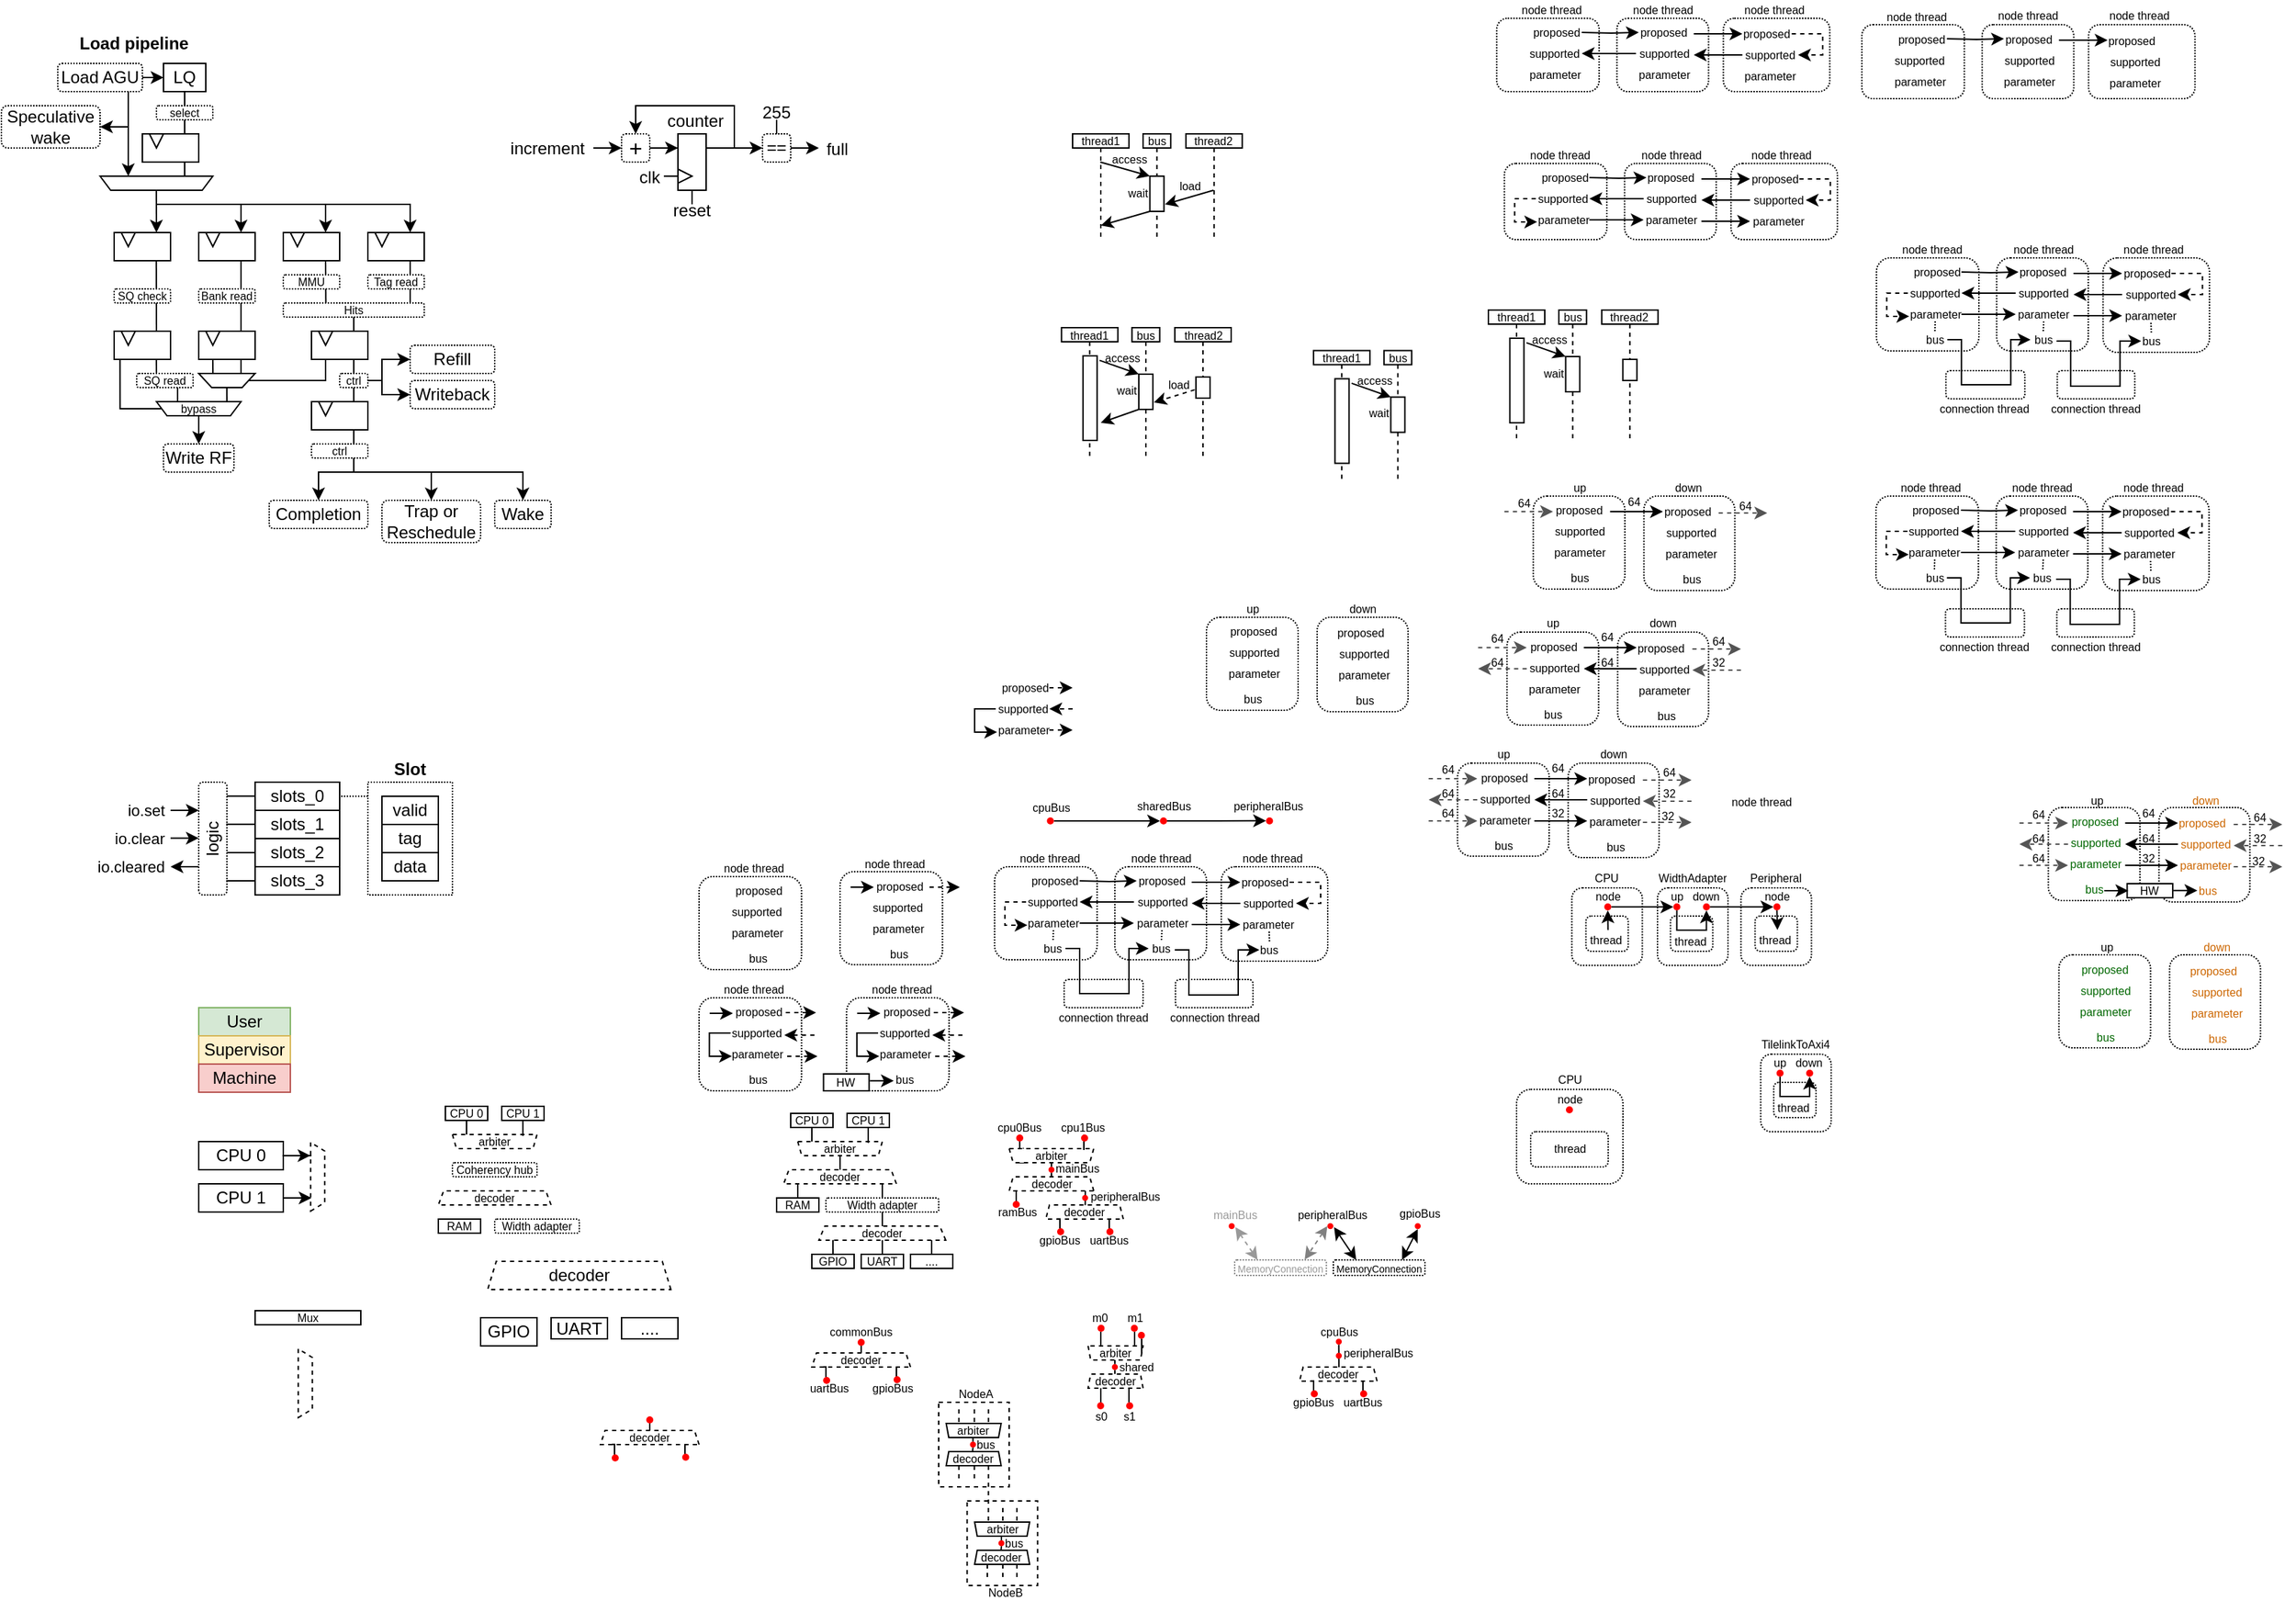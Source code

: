 <mxfile version="21.6.8" type="device" pages="4">
  <diagram id="ig-2AVWA0T57yhrwyXbR" name="Page-1">
    <mxGraphModel dx="1314" dy="875" grid="1" gridSize="5" guides="1" tooltips="1" connect="1" arrows="1" fold="1" page="1" pageScale="1" pageWidth="850" pageHeight="1100" math="0" shadow="0">
      <root>
        <mxCell id="0" />
        <mxCell id="1" parent="0" />
        <mxCell id="iTSnZyM4i6_DVr7Fe7fx-16" value="" style="rounded=0;whiteSpace=wrap;html=1;fontSize=12;dashed=1;fillColor=none;" parent="1" vertex="1">
          <mxGeometry x="785.19" y="1110" width="50" height="60" as="geometry" />
        </mxCell>
        <mxCell id="iTSnZyM4i6_DVr7Fe7fx-1" value="" style="rounded=0;whiteSpace=wrap;html=1;fontSize=12;dashed=1;fillColor=none;" parent="1" vertex="1">
          <mxGeometry x="765" y="1040" width="50" height="60" as="geometry" />
        </mxCell>
        <mxCell id="nbAoieiWr1NDDwMNZIQ5-42" value="" style="rounded=1;whiteSpace=wrap;html=1;fontSize=8;strokeWidth=1;dashed=1;dashPattern=1 1;rotation=0;fillColor=none;" parent="1" vertex="1">
          <mxGeometry x="804.68" y="660" width="72.7" height="66" as="geometry" />
        </mxCell>
        <mxCell id="nbAoieiWr1NDDwMNZIQ5-43" value="" style="rounded=1;whiteSpace=wrap;html=1;fontSize=8;strokeWidth=1;dashed=1;dashPattern=1 1;rotation=0;fillColor=none;" parent="1" vertex="1">
          <mxGeometry x="890" y="660" width="65" height="66" as="geometry" />
        </mxCell>
        <mxCell id="XoV43UJfw9uEOVjZmA34-61" value="" style="endArrow=none;html=1;rounded=0;exitX=0.75;exitY=1;exitDx=0;exitDy=0;entryX=0.302;entryY=0.025;entryDx=0;entryDy=0;endFill=0;entryPerimeter=0;" parent="1" target="XoV43UJfw9uEOVjZmA34-64" edge="1">
          <mxGeometry width="50" height="50" relative="1" as="geometry">
            <mxPoint x="330.0" y="230" as="sourcePoint" />
            <mxPoint x="330.12" y="270" as="targetPoint" />
          </mxGeometry>
        </mxCell>
        <mxCell id="XoV43UJfw9uEOVjZmA34-62" value="" style="endArrow=none;html=1;rounded=0;exitX=0.75;exitY=1;exitDx=0;exitDy=0;endFill=0;entryX=0.9;entryY=-0.014;entryDx=0;entryDy=0;entryPerimeter=0;" parent="1" target="XoV43UJfw9uEOVjZmA34-64" edge="1">
          <mxGeometry width="50" height="50" relative="1" as="geometry">
            <mxPoint x="390.0" y="230" as="sourcePoint" />
            <mxPoint x="390" y="258" as="targetPoint" />
          </mxGeometry>
        </mxCell>
        <mxCell id="XoV43UJfw9uEOVjZmA34-63" value="" style="endArrow=none;html=1;rounded=0;exitX=0.75;exitY=1;exitDx=0;exitDy=0;entryX=0.75;entryY=0;entryDx=0;entryDy=0;endFill=0;" parent="1" target="XoV43UJfw9uEOVjZmA34-58" edge="1">
          <mxGeometry width="50" height="50" relative="1" as="geometry">
            <mxPoint x="270.0" y="230" as="sourcePoint" />
            <mxPoint x="270.12" y="270" as="targetPoint" />
          </mxGeometry>
        </mxCell>
        <mxCell id="XoV43UJfw9uEOVjZmA34-60" value="" style="endArrow=none;html=1;rounded=0;exitX=0.75;exitY=1;exitDx=0;exitDy=0;entryX=0.75;entryY=0;entryDx=0;entryDy=0;endFill=0;" parent="1" target="XoV43UJfw9uEOVjZmA34-49" edge="1">
          <mxGeometry width="50" height="50" relative="1" as="geometry">
            <mxPoint x="209.88" y="230" as="sourcePoint" />
            <mxPoint x="209.98" y="260" as="targetPoint" />
          </mxGeometry>
        </mxCell>
        <mxCell id="j7af88liLNCwf9xtdLHz-4" value="LQ" style="rounded=0;whiteSpace=wrap;html=1;" parent="1" vertex="1">
          <mxGeometry x="215" y="90" width="30" height="20" as="geometry" />
        </mxCell>
        <mxCell id="j7af88liLNCwf9xtdLHz-5" value="" style="endArrow=classic;html=1;rounded=0;exitX=1;exitY=0.5;exitDx=0;exitDy=0;entryX=0;entryY=0.5;entryDx=0;entryDy=0;" parent="1" target="j7af88liLNCwf9xtdLHz-4" edge="1">
          <mxGeometry width="50" height="50" relative="1" as="geometry">
            <mxPoint x="200" y="100" as="sourcePoint" />
            <mxPoint x="400" y="110" as="targetPoint" />
          </mxGeometry>
        </mxCell>
        <mxCell id="j7af88liLNCwf9xtdLHz-10" value="" style="verticalLabelPosition=middle;verticalAlign=middle;html=1;shape=trapezoid;perimeter=trapezoidPerimeter;whiteSpace=wrap;size=0.094;arcSize=10;flipV=1;labelPosition=center;align=center;" parent="1" vertex="1">
          <mxGeometry x="170" y="170" width="80" height="10" as="geometry" />
        </mxCell>
        <mxCell id="j7af88liLNCwf9xtdLHz-12" value="" style="endArrow=classic;html=1;rounded=0;exitX=0.667;exitY=1;exitDx=0;exitDy=0;entryX=0.25;entryY=0;entryDx=0;entryDy=0;exitPerimeter=0;" parent="1" target="j7af88liLNCwf9xtdLHz-10" edge="1">
          <mxGeometry width="50" height="50" relative="1" as="geometry">
            <mxPoint x="190.01" y="110" as="sourcePoint" />
            <mxPoint x="200" y="110" as="targetPoint" />
          </mxGeometry>
        </mxCell>
        <mxCell id="j7af88liLNCwf9xtdLHz-13" value="" style="endArrow=none;html=1;rounded=0;exitX=0.5;exitY=1;exitDx=0;exitDy=0;entryX=0.75;entryY=0;entryDx=0;entryDy=0;endFill=0;" parent="1" source="j7af88liLNCwf9xtdLHz-4" target="XoV43UJfw9uEOVjZmA34-1" edge="1">
          <mxGeometry width="50" height="50" relative="1" as="geometry">
            <mxPoint x="170" y="120" as="sourcePoint" />
            <mxPoint x="270" y="110" as="targetPoint" />
          </mxGeometry>
        </mxCell>
        <mxCell id="XoV43UJfw9uEOVjZmA34-6" value="" style="endArrow=none;html=1;rounded=0;exitX=0.75;exitY=1;exitDx=0;exitDy=0;entryX=0.75;entryY=0;entryDx=0;entryDy=0;endFill=0;" parent="1" source="XoV43UJfw9uEOVjZmA34-1" target="j7af88liLNCwf9xtdLHz-10" edge="1">
          <mxGeometry width="50" height="50" relative="1" as="geometry">
            <mxPoint x="215.0" y="160" as="sourcePoint" />
            <mxPoint x="225.0" y="220" as="targetPoint" />
          </mxGeometry>
        </mxCell>
        <mxCell id="XoV43UJfw9uEOVjZmA34-9" value="" style="group" parent="1" vertex="1" connectable="0">
          <mxGeometry x="200" y="140" width="40" height="20" as="geometry" />
        </mxCell>
        <mxCell id="XoV43UJfw9uEOVjZmA34-1" value="" style="rounded=0;whiteSpace=wrap;html=1;" parent="XoV43UJfw9uEOVjZmA34-9" vertex="1">
          <mxGeometry width="40" height="20" as="geometry" />
        </mxCell>
        <mxCell id="XoV43UJfw9uEOVjZmA34-2" value="" style="triangle;whiteSpace=wrap;html=1;rotation=90;" parent="XoV43UJfw9uEOVjZmA34-9" vertex="1">
          <mxGeometry x="5" width="10" height="10" as="geometry" />
        </mxCell>
        <mxCell id="XoV43UJfw9uEOVjZmA34-10" value="" style="group" parent="1" vertex="1" connectable="0">
          <mxGeometry x="180" y="210" width="40" height="20" as="geometry" />
        </mxCell>
        <mxCell id="XoV43UJfw9uEOVjZmA34-11" value="" style="rounded=0;whiteSpace=wrap;html=1;" parent="XoV43UJfw9uEOVjZmA34-10" vertex="1">
          <mxGeometry width="40" height="20" as="geometry" />
        </mxCell>
        <mxCell id="XoV43UJfw9uEOVjZmA34-12" value="" style="triangle;whiteSpace=wrap;html=1;rotation=90;" parent="XoV43UJfw9uEOVjZmA34-10" vertex="1">
          <mxGeometry x="5" width="10" height="10" as="geometry" />
        </mxCell>
        <mxCell id="XoV43UJfw9uEOVjZmA34-13" value="" style="endArrow=classic;html=1;rounded=0;exitX=0.75;exitY=1;exitDx=0;exitDy=0;entryX=0.75;entryY=0;entryDx=0;entryDy=0;" parent="1" target="XoV43UJfw9uEOVjZmA34-11" edge="1">
          <mxGeometry width="50" height="50" relative="1" as="geometry">
            <mxPoint x="209.9" y="180" as="sourcePoint" />
            <mxPoint x="209.9" y="200" as="targetPoint" />
          </mxGeometry>
        </mxCell>
        <mxCell id="XoV43UJfw9uEOVjZmA34-20" value="" style="group" parent="1" vertex="1" connectable="0">
          <mxGeometry x="300" y="210" width="40" height="20" as="geometry" />
        </mxCell>
        <mxCell id="XoV43UJfw9uEOVjZmA34-21" value="" style="rounded=0;whiteSpace=wrap;html=1;" parent="XoV43UJfw9uEOVjZmA34-20" vertex="1">
          <mxGeometry width="40" height="20" as="geometry" />
        </mxCell>
        <mxCell id="XoV43UJfw9uEOVjZmA34-22" value="" style="triangle;whiteSpace=wrap;html=1;rotation=90;" parent="XoV43UJfw9uEOVjZmA34-20" vertex="1">
          <mxGeometry x="5" width="10" height="10" as="geometry" />
        </mxCell>
        <mxCell id="XoV43UJfw9uEOVjZmA34-23" value="" style="endArrow=classic;html=1;rounded=0;entryX=0.75;entryY=0;entryDx=0;entryDy=0;edgeStyle=orthogonalEdgeStyle;endFill=1;" parent="1" target="XoV43UJfw9uEOVjZmA34-44" edge="1">
          <mxGeometry width="50" height="50" relative="1" as="geometry">
            <mxPoint x="210" y="190" as="sourcePoint" />
            <mxPoint x="320" y="190" as="targetPoint" />
            <Array as="points">
              <mxPoint x="270" y="190" />
            </Array>
          </mxGeometry>
        </mxCell>
        <mxCell id="XoV43UJfw9uEOVjZmA34-29" value="MMU" style="rounded=1;whiteSpace=wrap;html=1;fontSize=8;strokeWidth=1;dashed=1;dashPattern=1 1;" parent="1" vertex="1">
          <mxGeometry x="300" y="240" width="40" height="10" as="geometry" />
        </mxCell>
        <mxCell id="XoV43UJfw9uEOVjZmA34-30" value="SQ check" style="rounded=1;whiteSpace=wrap;html=1;fontSize=8;strokeWidth=1;dashed=1;dashPattern=1 1;" parent="1" vertex="1">
          <mxGeometry x="180" y="250" width="40" height="10" as="geometry" />
        </mxCell>
        <mxCell id="XoV43UJfw9uEOVjZmA34-31" value="" style="group" parent="1" vertex="1" connectable="0">
          <mxGeometry x="360" y="210" width="40" height="20" as="geometry" />
        </mxCell>
        <mxCell id="XoV43UJfw9uEOVjZmA34-32" value="" style="rounded=0;whiteSpace=wrap;html=1;" parent="XoV43UJfw9uEOVjZmA34-31" vertex="1">
          <mxGeometry width="40" height="20" as="geometry" />
        </mxCell>
        <mxCell id="XoV43UJfw9uEOVjZmA34-33" value="" style="triangle;whiteSpace=wrap;html=1;rotation=90;" parent="XoV43UJfw9uEOVjZmA34-31" vertex="1">
          <mxGeometry x="5" width="10" height="10" as="geometry" />
        </mxCell>
        <mxCell id="XoV43UJfw9uEOVjZmA34-34" value="" style="endArrow=classic;html=1;rounded=0;entryX=0.75;entryY=0;entryDx=0;entryDy=0;edgeStyle=orthogonalEdgeStyle;endFill=1;" parent="1" target="XoV43UJfw9uEOVjZmA34-21" edge="1">
          <mxGeometry width="50" height="50" relative="1" as="geometry">
            <mxPoint x="270" y="190" as="sourcePoint" />
            <mxPoint x="380" y="190" as="targetPoint" />
            <Array as="points">
              <mxPoint x="330" y="190" />
            </Array>
          </mxGeometry>
        </mxCell>
        <mxCell id="XoV43UJfw9uEOVjZmA34-35" value="Bank read" style="rounded=1;whiteSpace=wrap;html=1;fontSize=8;strokeWidth=1;dashed=1;dashPattern=1 1;" parent="1" vertex="1">
          <mxGeometry x="240" y="250" width="40" height="10" as="geometry" />
        </mxCell>
        <mxCell id="XoV43UJfw9uEOVjZmA34-43" value="" style="group" parent="1" vertex="1" connectable="0">
          <mxGeometry x="240" y="210" width="40" height="20" as="geometry" />
        </mxCell>
        <mxCell id="XoV43UJfw9uEOVjZmA34-44" value="" style="rounded=0;whiteSpace=wrap;html=1;" parent="XoV43UJfw9uEOVjZmA34-43" vertex="1">
          <mxGeometry width="40" height="20" as="geometry" />
        </mxCell>
        <mxCell id="XoV43UJfw9uEOVjZmA34-45" value="" style="triangle;whiteSpace=wrap;html=1;rotation=90;" parent="XoV43UJfw9uEOVjZmA34-43" vertex="1">
          <mxGeometry x="5" width="10" height="10" as="geometry" />
        </mxCell>
        <mxCell id="XoV43UJfw9uEOVjZmA34-46" value="" style="endArrow=classic;html=1;rounded=0;entryX=0.75;entryY=0;entryDx=0;entryDy=0;edgeStyle=orthogonalEdgeStyle;endFill=1;" parent="1" target="XoV43UJfw9uEOVjZmA34-32" edge="1">
          <mxGeometry width="50" height="50" relative="1" as="geometry">
            <mxPoint x="330" y="190" as="sourcePoint" />
            <mxPoint x="440" y="190" as="targetPoint" />
            <Array as="points">
              <mxPoint x="390" y="190" />
            </Array>
          </mxGeometry>
        </mxCell>
        <mxCell id="XoV43UJfw9uEOVjZmA34-47" value="Tag read" style="rounded=1;whiteSpace=wrap;html=1;fontSize=8;strokeWidth=1;dashed=1;dashPattern=1 1;" parent="1" vertex="1">
          <mxGeometry x="360" y="240" width="40" height="10" as="geometry" />
        </mxCell>
        <mxCell id="XoV43UJfw9uEOVjZmA34-48" value="" style="group" parent="1" vertex="1" connectable="0">
          <mxGeometry x="180" y="280" width="40" height="20" as="geometry" />
        </mxCell>
        <mxCell id="XoV43UJfw9uEOVjZmA34-49" value="" style="rounded=0;whiteSpace=wrap;html=1;" parent="XoV43UJfw9uEOVjZmA34-48" vertex="1">
          <mxGeometry width="40" height="20" as="geometry" />
        </mxCell>
        <mxCell id="XoV43UJfw9uEOVjZmA34-50" value="" style="triangle;whiteSpace=wrap;html=1;rotation=90;" parent="XoV43UJfw9uEOVjZmA34-48" vertex="1">
          <mxGeometry x="5" width="10" height="10" as="geometry" />
        </mxCell>
        <mxCell id="XoV43UJfw9uEOVjZmA34-54" value="" style="group" parent="1" vertex="1" connectable="0">
          <mxGeometry x="320" y="280" width="40" height="20" as="geometry" />
        </mxCell>
        <mxCell id="XoV43UJfw9uEOVjZmA34-55" value="" style="rounded=0;whiteSpace=wrap;html=1;" parent="XoV43UJfw9uEOVjZmA34-54" vertex="1">
          <mxGeometry width="40" height="20" as="geometry" />
        </mxCell>
        <mxCell id="XoV43UJfw9uEOVjZmA34-56" value="" style="triangle;whiteSpace=wrap;html=1;rotation=90;" parent="XoV43UJfw9uEOVjZmA34-54" vertex="1">
          <mxGeometry x="5" width="10" height="10" as="geometry" />
        </mxCell>
        <mxCell id="XoV43UJfw9uEOVjZmA34-57" value="" style="group" parent="1" vertex="1" connectable="0">
          <mxGeometry x="240" y="280" width="40" height="20" as="geometry" />
        </mxCell>
        <mxCell id="XoV43UJfw9uEOVjZmA34-58" value="" style="rounded=0;whiteSpace=wrap;html=1;" parent="XoV43UJfw9uEOVjZmA34-57" vertex="1">
          <mxGeometry width="40" height="20" as="geometry" />
        </mxCell>
        <mxCell id="XoV43UJfw9uEOVjZmA34-59" value="" style="triangle;whiteSpace=wrap;html=1;rotation=90;" parent="XoV43UJfw9uEOVjZmA34-57" vertex="1">
          <mxGeometry x="5" width="10" height="10" as="geometry" />
        </mxCell>
        <mxCell id="XoV43UJfw9uEOVjZmA34-64" value="Hits" style="rounded=1;whiteSpace=wrap;html=1;fontSize=8;strokeWidth=1;dashed=1;dashPattern=1 1;" parent="1" vertex="1">
          <mxGeometry x="300" y="260" width="100" height="10" as="geometry" />
        </mxCell>
        <mxCell id="XoV43UJfw9uEOVjZmA34-74" value="" style="group" parent="1" vertex="1" connectable="0">
          <mxGeometry x="320" y="330" width="40" height="20" as="geometry" />
        </mxCell>
        <mxCell id="XoV43UJfw9uEOVjZmA34-75" value="" style="rounded=0;whiteSpace=wrap;html=1;" parent="XoV43UJfw9uEOVjZmA34-74" vertex="1">
          <mxGeometry width="40" height="20" as="geometry" />
        </mxCell>
        <mxCell id="XoV43UJfw9uEOVjZmA34-76" value="" style="triangle;whiteSpace=wrap;html=1;rotation=90;" parent="XoV43UJfw9uEOVjZmA34-74" vertex="1">
          <mxGeometry x="5" width="10" height="10" as="geometry" />
        </mxCell>
        <mxCell id="nR3L5u3n6BRf07FyqgcQ-2" value="" style="endArrow=none;html=1;rounded=0;exitX=0.5;exitY=1;exitDx=0;exitDy=0;endFill=0;" parent="1" source="XoV43UJfw9uEOVjZmA34-64" edge="1">
          <mxGeometry width="50" height="50" relative="1" as="geometry">
            <mxPoint x="340.0" y="284.87" as="sourcePoint" />
            <mxPoint x="350" y="280" as="targetPoint" />
          </mxGeometry>
        </mxCell>
        <mxCell id="nR3L5u3n6BRf07FyqgcQ-4" value="bypass" style="verticalLabelPosition=middle;verticalAlign=middle;html=1;shape=trapezoid;perimeter=trapezoidPerimeter;whiteSpace=wrap;size=0.125;arcSize=10;flipV=1;labelPosition=center;align=center;fontSize=8;" parent="1" vertex="1">
          <mxGeometry x="210" y="330" width="60" height="10" as="geometry" />
        </mxCell>
        <mxCell id="nR3L5u3n6BRf07FyqgcQ-5" value="SQ read" style="rounded=1;whiteSpace=wrap;html=1;fontSize=8;strokeWidth=1;dashed=1;dashPattern=1 1;" parent="1" vertex="1">
          <mxGeometry x="196" y="310" width="40" height="10" as="geometry" />
        </mxCell>
        <mxCell id="nR3L5u3n6BRf07FyqgcQ-7" value="" style="verticalLabelPosition=middle;verticalAlign=middle;html=1;shape=trapezoid;perimeter=trapezoidPerimeter;whiteSpace=wrap;size=0.23;arcSize=10;flipV=1;labelPosition=center;align=center;" parent="1" vertex="1">
          <mxGeometry x="240" y="310" width="40" height="10" as="geometry" />
        </mxCell>
        <mxCell id="nR3L5u3n6BRf07FyqgcQ-8" value="" style="endArrow=none;html=1;rounded=0;exitX=0.75;exitY=1;exitDx=0;exitDy=0;entryX=0.75;entryY=0;entryDx=0;entryDy=0;endFill=0;" parent="1" source="XoV43UJfw9uEOVjZmA34-58" target="nR3L5u3n6BRf07FyqgcQ-7" edge="1">
          <mxGeometry width="50" height="50" relative="1" as="geometry">
            <mxPoint x="280.0" y="240" as="sourcePoint" />
            <mxPoint x="280" y="290" as="targetPoint" />
          </mxGeometry>
        </mxCell>
        <mxCell id="nR3L5u3n6BRf07FyqgcQ-9" value="" style="endArrow=none;html=1;rounded=0;exitX=0.75;exitY=1;exitDx=0;exitDy=0;entryX=1;entryY=0.5;entryDx=0;entryDy=0;endFill=0;edgeStyle=orthogonalEdgeStyle;" parent="1" target="nR3L5u3n6BRf07FyqgcQ-7" edge="1">
          <mxGeometry width="50" height="50" relative="1" as="geometry">
            <mxPoint x="330.0" y="300" as="sourcePoint" />
            <mxPoint x="330" y="350" as="targetPoint" />
            <Array as="points">
              <mxPoint x="330" y="315" />
            </Array>
          </mxGeometry>
        </mxCell>
        <mxCell id="nR3L5u3n6BRf07FyqgcQ-10" value="" style="endArrow=none;html=1;rounded=0;exitX=0.25;exitY=1;exitDx=0;exitDy=0;entryX=0.252;entryY=0.975;entryDx=0;entryDy=0;endFill=0;entryPerimeter=0;" parent="1" source="XoV43UJfw9uEOVjZmA34-58" target="nR3L5u3n6BRf07FyqgcQ-7" edge="1">
          <mxGeometry width="50" height="50" relative="1" as="geometry">
            <mxPoint x="276" y="310" as="sourcePoint" />
            <mxPoint x="276" y="320" as="targetPoint" />
          </mxGeometry>
        </mxCell>
        <mxCell id="nR3L5u3n6BRf07FyqgcQ-11" value="" style="endArrow=none;html=1;rounded=0;exitX=0.75;exitY=1;exitDx=0;exitDy=0;endFill=0;" parent="1" edge="1">
          <mxGeometry width="50" height="50" relative="1" as="geometry">
            <mxPoint x="209.92" y="300" as="sourcePoint" />
            <mxPoint x="210" y="310" as="targetPoint" />
          </mxGeometry>
        </mxCell>
        <mxCell id="nR3L5u3n6BRf07FyqgcQ-14" value="" style="endArrow=none;html=1;rounded=0;exitX=0.104;exitY=1.028;exitDx=0;exitDy=0;entryX=0;entryY=0.5;entryDx=0;entryDy=0;endFill=0;edgeStyle=orthogonalEdgeStyle;exitPerimeter=0;" parent="1" source="XoV43UJfw9uEOVjZmA34-49" target="nR3L5u3n6BRf07FyqgcQ-4" edge="1">
          <mxGeometry width="50" height="50" relative="1" as="geometry">
            <mxPoint x="340.0" y="310" as="sourcePoint" />
            <mxPoint x="285.4" y="325" as="targetPoint" />
            <Array as="points">
              <mxPoint x="184" y="335" />
            </Array>
          </mxGeometry>
        </mxCell>
        <mxCell id="nR3L5u3n6BRf07FyqgcQ-17" value="" style="endArrow=none;html=1;rounded=0;exitX=0.25;exitY=0;exitDx=0;exitDy=0;endFill=0;" parent="1" source="nR3L5u3n6BRf07FyqgcQ-4" edge="1">
          <mxGeometry width="50" height="50" relative="1" as="geometry">
            <mxPoint x="219.92" y="310" as="sourcePoint" />
            <mxPoint x="225" y="320" as="targetPoint" />
          </mxGeometry>
        </mxCell>
        <mxCell id="nR3L5u3n6BRf07FyqgcQ-18" value="" style="endArrow=none;html=1;rounded=0;exitX=0.75;exitY=1;exitDx=0;exitDy=0;entryX=0.833;entryY=1;entryDx=0;entryDy=0;endFill=0;entryPerimeter=0;" parent="1" target="nR3L5u3n6BRf07FyqgcQ-4" edge="1">
          <mxGeometry width="50" height="50" relative="1" as="geometry">
            <mxPoint x="259.92" y="320" as="sourcePoint" />
            <mxPoint x="259.92" y="370" as="targetPoint" />
            <Array as="points">
              <mxPoint x="260" y="320" />
            </Array>
          </mxGeometry>
        </mxCell>
        <mxCell id="nR3L5u3n6BRf07FyqgcQ-19" value="" style="endArrow=classic;html=1;rounded=0;edgeStyle=orthogonalEdgeStyle;endFill=1;exitX=0.5;exitY=1;exitDx=0;exitDy=0;" parent="1" source="nR3L5u3n6BRf07FyqgcQ-4" edge="1">
          <mxGeometry width="50" height="50" relative="1" as="geometry">
            <mxPoint x="270" y="350" as="sourcePoint" />
            <mxPoint x="240" y="360" as="targetPoint" />
            <Array as="points">
              <mxPoint x="240" y="350" />
              <mxPoint x="240" y="350" />
            </Array>
          </mxGeometry>
        </mxCell>
        <mxCell id="nR3L5u3n6BRf07FyqgcQ-21" value="" style="endArrow=none;html=1;rounded=0;exitX=0.75;exitY=1;exitDx=0;exitDy=0;endFill=0;entryX=0.75;entryY=0;entryDx=0;entryDy=0;" parent="1" source="XoV43UJfw9uEOVjZmA34-55" target="XoV43UJfw9uEOVjZmA34-75" edge="1">
          <mxGeometry width="50" height="50" relative="1" as="geometry">
            <mxPoint x="219.92" y="310" as="sourcePoint" />
            <mxPoint x="220.0" y="320" as="targetPoint" />
          </mxGeometry>
        </mxCell>
        <mxCell id="nR3L5u3n6BRf07FyqgcQ-22" value="ctrl" style="rounded=1;whiteSpace=wrap;html=1;fontSize=8;strokeWidth=1;dashed=1;dashPattern=1 1;" parent="1" vertex="1">
          <mxGeometry x="340" y="310" width="20" height="10" as="geometry" />
        </mxCell>
        <mxCell id="nR3L5u3n6BRf07FyqgcQ-25" value="&lt;font style=&quot;font-size: 12px&quot;&gt;Load AGU&lt;/font&gt;" style="rounded=1;whiteSpace=wrap;html=1;fontSize=8;strokeWidth=1;dashed=1;dashPattern=1 1;" parent="1" vertex="1">
          <mxGeometry x="140" y="90" width="60" height="20" as="geometry" />
        </mxCell>
        <mxCell id="nR3L5u3n6BRf07FyqgcQ-26" value="&lt;font style=&quot;font-size: 12px&quot;&gt;Write RF&lt;/font&gt;" style="rounded=1;whiteSpace=wrap;html=1;fontSize=8;strokeWidth=1;dashed=1;dashPattern=1 1;" parent="1" vertex="1">
          <mxGeometry x="215" y="360" width="50" height="20" as="geometry" />
        </mxCell>
        <mxCell id="nR3L5u3n6BRf07FyqgcQ-27" value="&lt;font style=&quot;font-size: 12px&quot;&gt;Refill&lt;/font&gt;" style="rounded=1;whiteSpace=wrap;html=1;fontSize=8;strokeWidth=1;dashed=1;dashPattern=1 1;" parent="1" vertex="1">
          <mxGeometry x="390" y="290" width="60" height="20" as="geometry" />
        </mxCell>
        <mxCell id="nR3L5u3n6BRf07FyqgcQ-28" value="&lt;font style=&quot;font-size: 12px&quot;&gt;Writeback&lt;/font&gt;" style="rounded=1;whiteSpace=wrap;html=1;fontSize=8;strokeWidth=1;dashed=1;dashPattern=1 1;" parent="1" vertex="1">
          <mxGeometry x="390" y="315" width="60" height="20" as="geometry" />
        </mxCell>
        <mxCell id="nR3L5u3n6BRf07FyqgcQ-29" value="" style="endArrow=classic;html=1;rounded=0;edgeStyle=orthogonalEdgeStyle;endFill=1;exitX=1;exitY=0.5;exitDx=0;exitDy=0;entryX=0;entryY=0.5;entryDx=0;entryDy=0;" parent="1" source="nR3L5u3n6BRf07FyqgcQ-22" target="nR3L5u3n6BRf07FyqgcQ-27" edge="1">
          <mxGeometry width="50" height="50" relative="1" as="geometry">
            <mxPoint x="250" y="340" as="sourcePoint" />
            <mxPoint x="250" y="360" as="targetPoint" />
            <Array as="points">
              <mxPoint x="370" y="315" />
              <mxPoint x="370" y="300" />
            </Array>
          </mxGeometry>
        </mxCell>
        <mxCell id="nR3L5u3n6BRf07FyqgcQ-30" value="" style="endArrow=classic;html=1;rounded=0;edgeStyle=orthogonalEdgeStyle;endFill=1;exitX=1;exitY=0.5;exitDx=0;exitDy=0;entryX=0;entryY=0.5;entryDx=0;entryDy=0;" parent="1" source="nR3L5u3n6BRf07FyqgcQ-22" target="nR3L5u3n6BRf07FyqgcQ-28" edge="1">
          <mxGeometry width="50" height="50" relative="1" as="geometry">
            <mxPoint x="370" y="325" as="sourcePoint" />
            <mxPoint x="400" y="310" as="targetPoint" />
            <Array as="points">
              <mxPoint x="370" y="315" />
              <mxPoint x="370" y="325" />
            </Array>
          </mxGeometry>
        </mxCell>
        <mxCell id="nR3L5u3n6BRf07FyqgcQ-31" value="&lt;font style=&quot;font-size: 12px&quot;&gt;Speculative wake&lt;/font&gt;" style="rounded=1;whiteSpace=wrap;html=1;fontSize=8;strokeWidth=1;dashed=1;dashPattern=1 1;" parent="1" vertex="1">
          <mxGeometry x="100" y="120" width="70" height="30" as="geometry" />
        </mxCell>
        <mxCell id="nR3L5u3n6BRf07FyqgcQ-32" value="&lt;font style=&quot;font-size: 12px&quot;&gt;Completion&lt;/font&gt;" style="rounded=1;whiteSpace=wrap;html=1;fontSize=8;strokeWidth=1;dashed=1;dashPattern=1 1;" parent="1" vertex="1">
          <mxGeometry x="290" y="400" width="70" height="20" as="geometry" />
        </mxCell>
        <mxCell id="nR3L5u3n6BRf07FyqgcQ-33" value="&lt;font style=&quot;font-size: 12px&quot;&gt;Trap or Reschedule&lt;/font&gt;" style="rounded=1;whiteSpace=wrap;html=1;fontSize=8;strokeWidth=1;dashed=1;dashPattern=1 1;" parent="1" vertex="1">
          <mxGeometry x="370" y="400" width="70" height="30" as="geometry" />
        </mxCell>
        <mxCell id="nR3L5u3n6BRf07FyqgcQ-34" value="&lt;font style=&quot;font-size: 12px&quot;&gt;Wake&lt;/font&gt;" style="rounded=1;whiteSpace=wrap;html=1;fontSize=8;strokeWidth=1;dashed=1;dashPattern=1 1;" parent="1" vertex="1">
          <mxGeometry x="450" y="400" width="40" height="20" as="geometry" />
        </mxCell>
        <mxCell id="nR3L5u3n6BRf07FyqgcQ-35" value="" style="endArrow=classic;html=1;rounded=0;entryX=1;entryY=0.5;entryDx=0;entryDy=0;" parent="1" target="nR3L5u3n6BRf07FyqgcQ-31" edge="1">
          <mxGeometry width="50" height="50" relative="1" as="geometry">
            <mxPoint x="190" y="135" as="sourcePoint" />
            <mxPoint x="200.0" y="180" as="targetPoint" />
          </mxGeometry>
        </mxCell>
        <mxCell id="nR3L5u3n6BRf07FyqgcQ-36" value="" style="endArrow=classic;html=1;rounded=0;edgeStyle=orthogonalEdgeStyle;endFill=1;exitX=0.5;exitY=1;exitDx=0;exitDy=0;entryX=0.5;entryY=0;entryDx=0;entryDy=0;" parent="1" target="nR3L5u3n6BRf07FyqgcQ-34" edge="1">
          <mxGeometry width="50" height="50" relative="1" as="geometry">
            <mxPoint x="350" y="370" as="sourcePoint" />
            <mxPoint x="410" y="355" as="targetPoint" />
            <Array as="points">
              <mxPoint x="350" y="380" />
              <mxPoint x="470" y="380" />
            </Array>
          </mxGeometry>
        </mxCell>
        <mxCell id="nR3L5u3n6BRf07FyqgcQ-37" value="" style="endArrow=classic;html=1;rounded=0;edgeStyle=orthogonalEdgeStyle;endFill=1;entryX=0.5;entryY=0;entryDx=0;entryDy=0;" parent="1" target="nR3L5u3n6BRf07FyqgcQ-33" edge="1">
          <mxGeometry width="50" height="50" relative="1" as="geometry">
            <mxPoint x="350" y="370" as="sourcePoint" />
            <mxPoint x="485" y="410" as="targetPoint" />
            <Array as="points">
              <mxPoint x="350" y="380" />
              <mxPoint x="405" y="380" />
            </Array>
          </mxGeometry>
        </mxCell>
        <mxCell id="nR3L5u3n6BRf07FyqgcQ-38" value="" style="endArrow=classic;html=1;rounded=0;edgeStyle=orthogonalEdgeStyle;endFill=1;entryX=0.5;entryY=0;entryDx=0;entryDy=0;exitX=0.75;exitY=1;exitDx=0;exitDy=0;" parent="1" source="XoV43UJfw9uEOVjZmA34-75" target="nR3L5u3n6BRf07FyqgcQ-32" edge="1">
          <mxGeometry width="50" height="50" relative="1" as="geometry">
            <mxPoint x="350" y="370" as="sourcePoint" />
            <mxPoint x="405" y="400" as="targetPoint" />
            <Array as="points">
              <mxPoint x="350" y="380" />
              <mxPoint x="325" y="380" />
            </Array>
          </mxGeometry>
        </mxCell>
        <mxCell id="nR3L5u3n6BRf07FyqgcQ-39" value="select" style="rounded=1;whiteSpace=wrap;html=1;fontSize=8;strokeWidth=1;dashed=1;dashPattern=1 1;" parent="1" vertex="1">
          <mxGeometry x="210" y="120" width="40" height="10" as="geometry" />
        </mxCell>
        <mxCell id="72G1lK6lV9cHOGxT_BZD-45" value="ctrl" style="rounded=1;whiteSpace=wrap;html=1;fontSize=8;strokeWidth=1;dashed=1;dashPattern=1 1;" parent="1" vertex="1">
          <mxGeometry x="320" y="360" width="40" height="10" as="geometry" />
        </mxCell>
        <mxCell id="72G1lK6lV9cHOGxT_BZD-121" value="Load pipeline" style="text;strokeColor=none;fillColor=none;align=left;verticalAlign=middle;spacingLeft=4;spacingRight=4;overflow=hidden;points=[[0,0.5],[1,0.5]];portConstraint=eastwest;rotatable=0;fontStyle=1" parent="1" vertex="1">
          <mxGeometry x="149.5" y="60" width="110" height="30" as="geometry" />
        </mxCell>
        <mxCell id="2mGFlxGl9sDNMgR-ZOwt-2" value="slots_0" style="rounded=0;whiteSpace=wrap;html=1;" parent="1" vertex="1">
          <mxGeometry x="280" y="600" width="60" height="20" as="geometry" />
        </mxCell>
        <mxCell id="2mGFlxGl9sDNMgR-ZOwt-3" value="slots_1" style="rounded=0;whiteSpace=wrap;html=1;" parent="1" vertex="1">
          <mxGeometry x="280" y="620" width="60" height="20" as="geometry" />
        </mxCell>
        <mxCell id="2mGFlxGl9sDNMgR-ZOwt-4" value="slots_2" style="rounded=0;whiteSpace=wrap;html=1;" parent="1" vertex="1">
          <mxGeometry x="280" y="640" width="60" height="20" as="geometry" />
        </mxCell>
        <mxCell id="2mGFlxGl9sDNMgR-ZOwt-5" value="slots_3" style="rounded=0;whiteSpace=wrap;html=1;" parent="1" vertex="1">
          <mxGeometry x="280" y="660" width="60" height="20" as="geometry" />
        </mxCell>
        <mxCell id="2mGFlxGl9sDNMgR-ZOwt-6" value="&lt;span style=&quot;font-size: 12px&quot;&gt;logic&lt;/span&gt;" style="rounded=1;whiteSpace=wrap;html=1;fontSize=8;strokeWidth=1;dashed=1;dashPattern=1 1;rotation=-90;" parent="1" vertex="1">
          <mxGeometry x="210" y="630" width="80" height="20" as="geometry" />
        </mxCell>
        <mxCell id="2mGFlxGl9sDNMgR-ZOwt-10" value="" style="endArrow=none;html=1;rounded=0;entryX=1;entryY=0.5;entryDx=0;entryDy=0;endFill=0;startArrow=classic;startFill=1;align=right;" parent="1" edge="1">
          <mxGeometry width="50" height="50" relative="1" as="geometry">
            <mxPoint x="240" y="620" as="sourcePoint" />
            <mxPoint x="220" y="620" as="targetPoint" />
          </mxGeometry>
        </mxCell>
        <mxCell id="2mGFlxGl9sDNMgR-ZOwt-11" value="io.set" style="edgeLabel;html=1;align=right;verticalAlign=middle;resizable=0;points=[];labelBackgroundColor=none;" parent="2mGFlxGl9sDNMgR-ZOwt-10" vertex="1" connectable="0">
          <mxGeometry x="0.544" y="-1" relative="1" as="geometry">
            <mxPoint x="-8" y="1" as="offset" />
          </mxGeometry>
        </mxCell>
        <mxCell id="2mGFlxGl9sDNMgR-ZOwt-12" value="" style="endArrow=none;html=1;rounded=0;entryX=1;entryY=0.5;entryDx=0;entryDy=0;endFill=0;startArrow=classic;startFill=1;align=right;" parent="1" edge="1">
          <mxGeometry width="50" height="50" relative="1" as="geometry">
            <mxPoint x="240" y="639.72" as="sourcePoint" />
            <mxPoint x="220" y="639.72" as="targetPoint" />
          </mxGeometry>
        </mxCell>
        <mxCell id="2mGFlxGl9sDNMgR-ZOwt-13" value="io.clear" style="edgeLabel;html=1;align=right;verticalAlign=middle;resizable=0;points=[];labelBackgroundColor=none;" parent="2mGFlxGl9sDNMgR-ZOwt-12" vertex="1" connectable="0">
          <mxGeometry x="0.544" y="-1" relative="1" as="geometry">
            <mxPoint x="-8" y="1" as="offset" />
          </mxGeometry>
        </mxCell>
        <mxCell id="2mGFlxGl9sDNMgR-ZOwt-14" value="" style="endArrow=classic;html=1;rounded=0;entryX=1;entryY=0.5;entryDx=0;entryDy=0;endFill=1;startArrow=none;startFill=0;align=right;" parent="1" edge="1">
          <mxGeometry width="50" height="50" relative="1" as="geometry">
            <mxPoint x="240" y="660" as="sourcePoint" />
            <mxPoint x="220" y="660" as="targetPoint" />
          </mxGeometry>
        </mxCell>
        <mxCell id="2mGFlxGl9sDNMgR-ZOwt-15" value="io.cleared" style="edgeLabel;html=1;align=right;verticalAlign=middle;resizable=0;points=[];labelBackgroundColor=none;" parent="2mGFlxGl9sDNMgR-ZOwt-14" vertex="1" connectable="0">
          <mxGeometry x="0.544" y="-1" relative="1" as="geometry">
            <mxPoint x="-8" y="1" as="offset" />
          </mxGeometry>
        </mxCell>
        <mxCell id="2mGFlxGl9sDNMgR-ZOwt-16" value="" style="endArrow=none;html=1;rounded=0;entryX=1;entryY=0.5;entryDx=0;entryDy=0;endFill=0;startArrow=none;startFill=0;" parent="1" edge="1">
          <mxGeometry width="50" height="50" relative="1" as="geometry">
            <mxPoint x="280" y="609.86" as="sourcePoint" />
            <mxPoint x="260" y="609.86" as="targetPoint" />
          </mxGeometry>
        </mxCell>
        <mxCell id="2mGFlxGl9sDNMgR-ZOwt-18" value="" style="endArrow=none;html=1;rounded=0;entryX=1;entryY=0.5;entryDx=0;entryDy=0;endFill=0;startArrow=none;startFill=0;" parent="1" edge="1">
          <mxGeometry width="50" height="50" relative="1" as="geometry">
            <mxPoint x="279.5" y="629.86" as="sourcePoint" />
            <mxPoint x="259.5" y="629.86" as="targetPoint" />
          </mxGeometry>
        </mxCell>
        <mxCell id="2mGFlxGl9sDNMgR-ZOwt-19" value="" style="endArrow=none;html=1;rounded=0;entryX=1;entryY=0.5;entryDx=0;entryDy=0;endFill=0;startArrow=none;startFill=0;" parent="1" edge="1">
          <mxGeometry width="50" height="50" relative="1" as="geometry">
            <mxPoint x="280" y="650" as="sourcePoint" />
            <mxPoint x="260" y="650" as="targetPoint" />
          </mxGeometry>
        </mxCell>
        <mxCell id="2mGFlxGl9sDNMgR-ZOwt-20" value="" style="endArrow=none;html=1;rounded=0;entryX=1;entryY=0.5;entryDx=0;entryDy=0;endFill=0;startArrow=none;startFill=0;" parent="1" edge="1">
          <mxGeometry width="50" height="50" relative="1" as="geometry">
            <mxPoint x="279.5" y="670" as="sourcePoint" />
            <mxPoint x="259.5" y="670" as="targetPoint" />
          </mxGeometry>
        </mxCell>
        <mxCell id="2mGFlxGl9sDNMgR-ZOwt-21" value="" style="rounded=0;whiteSpace=wrap;html=1;dashed=1;dashPattern=1 1;" parent="1" vertex="1">
          <mxGeometry x="360" y="600" width="60" height="80" as="geometry" />
        </mxCell>
        <mxCell id="2mGFlxGl9sDNMgR-ZOwt-22" value="Slot" style="text;strokeColor=none;fillColor=none;align=center;verticalAlign=middle;spacingLeft=4;spacingRight=4;overflow=hidden;points=[[0,0.5],[1,0.5]];portConstraint=eastwest;rotatable=0;fontStyle=1" parent="1" vertex="1">
          <mxGeometry x="370" y="580" width="40" height="20" as="geometry" />
        </mxCell>
        <mxCell id="2mGFlxGl9sDNMgR-ZOwt-23" value="valid" style="rounded=0;whiteSpace=wrap;html=1;" parent="1" vertex="1">
          <mxGeometry x="370" y="610" width="40" height="20" as="geometry" />
        </mxCell>
        <mxCell id="2mGFlxGl9sDNMgR-ZOwt-24" value="tag" style="rounded=0;whiteSpace=wrap;html=1;" parent="1" vertex="1">
          <mxGeometry x="370" y="630" width="40" height="20" as="geometry" />
        </mxCell>
        <mxCell id="2mGFlxGl9sDNMgR-ZOwt-25" value="data" style="rounded=0;whiteSpace=wrap;html=1;" parent="1" vertex="1">
          <mxGeometry x="370" y="650" width="40" height="20" as="geometry" />
        </mxCell>
        <mxCell id="2mGFlxGl9sDNMgR-ZOwt-26" value="" style="endArrow=none;html=1;rounded=0;entryX=1;entryY=0.5;entryDx=0;entryDy=0;endFill=0;startArrow=none;startFill=0;dashed=1;dashPattern=1 1;" parent="1" edge="1">
          <mxGeometry width="50" height="50" relative="1" as="geometry">
            <mxPoint x="360" y="610" as="sourcePoint" />
            <mxPoint x="340" y="610" as="targetPoint" />
          </mxGeometry>
        </mxCell>
        <mxCell id="8WE29_1NOiCwGt3RH6nD-1" value="" style="verticalLabelPosition=middle;verticalAlign=middle;html=1;shape=trapezoid;perimeter=trapezoidPerimeter;whiteSpace=wrap;size=0.125;arcSize=10;flipV=1;labelPosition=center;align=center;fontSize=8;rotation=-90;dashed=1;" parent="1" vertex="1">
          <mxGeometry x="300" y="875" width="48.75" height="10" as="geometry" />
        </mxCell>
        <mxCell id="8WE29_1NOiCwGt3RH6nD-3" value="CPU 0" style="rounded=0;whiteSpace=wrap;html=1;" parent="1" vertex="1">
          <mxGeometry x="240" y="855" width="60" height="20" as="geometry" />
        </mxCell>
        <mxCell id="8WE29_1NOiCwGt3RH6nD-5" style="edgeStyle=orthogonalEdgeStyle;rounded=0;orthogonalLoop=1;jettySize=auto;html=1;entryX=0.174;entryY=0.925;entryDx=0;entryDy=0;entryPerimeter=0;" parent="1" source="8WE29_1NOiCwGt3RH6nD-4" target="8WE29_1NOiCwGt3RH6nD-1" edge="1">
          <mxGeometry relative="1" as="geometry" />
        </mxCell>
        <mxCell id="8WE29_1NOiCwGt3RH6nD-4" value="CPU 1" style="rounded=0;whiteSpace=wrap;html=1;" parent="1" vertex="1">
          <mxGeometry x="240" y="885" width="60" height="20" as="geometry" />
        </mxCell>
        <mxCell id="8WE29_1NOiCwGt3RH6nD-7" style="edgeStyle=orthogonalEdgeStyle;rounded=0;orthogonalLoop=1;jettySize=auto;html=1;entryX=0.808;entryY=1.011;entryDx=0;entryDy=0;entryPerimeter=0;" parent="1" source="8WE29_1NOiCwGt3RH6nD-3" target="8WE29_1NOiCwGt3RH6nD-1" edge="1">
          <mxGeometry relative="1" as="geometry">
            <mxPoint x="315" y="880" as="targetPoint" />
            <Array as="points" />
          </mxGeometry>
        </mxCell>
        <mxCell id="8WE29_1NOiCwGt3RH6nD-9" value="&lt;font style=&quot;font-size: 8px&quot;&gt;Coherency hub&lt;/font&gt;" style="rounded=1;whiteSpace=wrap;html=1;fontSize=8;strokeWidth=1;dashed=1;dashPattern=1 1;rotation=0;" parent="1" vertex="1">
          <mxGeometry x="420" y="870" width="60" height="10" as="geometry" />
        </mxCell>
        <mxCell id="8WE29_1NOiCwGt3RH6nD-35" style="edgeStyle=orthogonalEdgeStyle;rounded=0;orthogonalLoop=1;jettySize=auto;html=1;entryX=0.167;entryY=1.045;entryDx=0;entryDy=0;entryPerimeter=0;fontSize=8;endArrow=none;endFill=0;" parent="1" source="8WE29_1NOiCwGt3RH6nD-13" target="8WE29_1NOiCwGt3RH6nD-15" edge="1">
          <mxGeometry relative="1" as="geometry" />
        </mxCell>
        <mxCell id="8WE29_1NOiCwGt3RH6nD-13" value="CPU 0" style="rounded=0;whiteSpace=wrap;html=1;fontSize=8;" parent="1" vertex="1">
          <mxGeometry x="415" y="830" width="30" height="10" as="geometry" />
        </mxCell>
        <mxCell id="8WE29_1NOiCwGt3RH6nD-15" value="arbiter" style="verticalLabelPosition=middle;verticalAlign=middle;html=1;shape=trapezoid;perimeter=trapezoidPerimeter;whiteSpace=wrap;size=0.047;arcSize=10;flipV=1;labelPosition=center;align=center;fontSize=8;rotation=0;dashed=1;" parent="1" vertex="1">
          <mxGeometry x="420" y="850" width="60" height="10" as="geometry" />
        </mxCell>
        <mxCell id="8WE29_1NOiCwGt3RH6nD-16" value="" style="verticalLabelPosition=middle;verticalAlign=middle;shape=trapezoid;perimeter=trapezoidPerimeter;size=0.047;arcSize=10;flipV=1;labelPosition=center;align=center;fontSize=8;rotation=-180;dashed=1;horizontal=1;html=1;whiteSpace=wrap;" parent="1" vertex="1">
          <mxGeometry x="410" y="890" width="80" height="10" as="geometry" />
        </mxCell>
        <mxCell id="8WE29_1NOiCwGt3RH6nD-18" value="decoder" style="text;strokeColor=none;fillColor=none;align=center;verticalAlign=middle;spacingLeft=4;spacingRight=4;overflow=hidden;points=[[0,0.5],[1,0.5]];portConstraint=eastwest;rotatable=0;dashed=1;html=1;fontSize=8;spacing=0;" parent="1" vertex="1">
          <mxGeometry x="420" y="890" width="60" height="10" as="geometry" />
        </mxCell>
        <mxCell id="8WE29_1NOiCwGt3RH6nD-21" value="&lt;font style=&quot;font-size: 8px&quot;&gt;Width adapter&lt;/font&gt;" style="rounded=1;whiteSpace=wrap;html=1;fontSize=8;strokeWidth=1;dashed=1;dashPattern=1 1;rotation=0;" parent="1" vertex="1">
          <mxGeometry x="450" y="910" width="60" height="10" as="geometry" />
        </mxCell>
        <mxCell id="8WE29_1NOiCwGt3RH6nD-22" style="edgeStyle=orthogonalEdgeStyle;rounded=0;orthogonalLoop=1;jettySize=auto;html=1;exitX=0;exitY=0.25;exitDx=0;exitDy=0;entryX=0.014;entryY=0.658;entryDx=0;entryDy=0;entryPerimeter=0;fontSize=8;" parent="1" source="8WE29_1NOiCwGt3RH6nD-16" target="8WE29_1NOiCwGt3RH6nD-16" edge="1">
          <mxGeometry relative="1" as="geometry" />
        </mxCell>
        <mxCell id="8WE29_1NOiCwGt3RH6nD-26" value="" style="verticalLabelPosition=middle;verticalAlign=middle;shape=trapezoid;perimeter=trapezoidPerimeter;size=0.047;arcSize=10;flipV=1;labelPosition=center;align=center;fontSize=8;rotation=-180;dashed=1;horizontal=1;html=1;whiteSpace=wrap;" parent="1" vertex="1">
          <mxGeometry x="445" y="940" width="130" height="20" as="geometry" />
        </mxCell>
        <mxCell id="8WE29_1NOiCwGt3RH6nD-27" value="decoder" style="text;strokeColor=none;fillColor=none;align=center;verticalAlign=middle;spacingLeft=4;spacingRight=4;overflow=hidden;points=[[0,0.5],[1,0.5]];portConstraint=eastwest;rotatable=0;dashed=1;html=1;fontSize=12;spacing=0;" parent="1" vertex="1">
          <mxGeometry x="460" y="940" width="100" height="20" as="geometry" />
        </mxCell>
        <mxCell id="8WE29_1NOiCwGt3RH6nD-30" value="CPU 1" style="rounded=0;whiteSpace=wrap;html=1;fontSize=8;" parent="1" vertex="1">
          <mxGeometry x="455" y="830" width="30" height="10" as="geometry" />
        </mxCell>
        <mxCell id="8WE29_1NOiCwGt3RH6nD-31" value="RAM" style="rounded=0;whiteSpace=wrap;html=1;fontSize=8;" parent="1" vertex="1">
          <mxGeometry x="410" y="910" width="30" height="10" as="geometry" />
        </mxCell>
        <mxCell id="8WE29_1NOiCwGt3RH6nD-32" value="&lt;font style=&quot;font-size: 12px&quot;&gt;GPIO&lt;/font&gt;" style="rounded=0;whiteSpace=wrap;html=1;fontSize=8;" parent="1" vertex="1">
          <mxGeometry x="440" y="980" width="40" height="20" as="geometry" />
        </mxCell>
        <mxCell id="8WE29_1NOiCwGt3RH6nD-33" value="UART" style="rounded=0;whiteSpace=wrap;html=1;fontSize=12;" parent="1" vertex="1">
          <mxGeometry x="490" y="980" width="40" height="15" as="geometry" />
        </mxCell>
        <mxCell id="8WE29_1NOiCwGt3RH6nD-34" value="...." style="rounded=0;whiteSpace=wrap;html=1;fontSize=12;" parent="1" vertex="1">
          <mxGeometry x="540" y="980" width="40" height="15" as="geometry" />
        </mxCell>
        <mxCell id="8WE29_1NOiCwGt3RH6nD-36" style="edgeStyle=orthogonalEdgeStyle;rounded=0;orthogonalLoop=1;jettySize=auto;html=1;fontSize=8;endArrow=none;endFill=0;exitX=0.5;exitY=1;exitDx=0;exitDy=0;" parent="1" source="8WE29_1NOiCwGt3RH6nD-30" edge="1">
          <mxGeometry relative="1" as="geometry">
            <mxPoint x="435" y="845" as="sourcePoint" />
            <mxPoint x="470" y="851" as="targetPoint" />
          </mxGeometry>
        </mxCell>
        <mxCell id="8WE29_1NOiCwGt3RH6nD-39" style="edgeStyle=orthogonalEdgeStyle;rounded=0;orthogonalLoop=1;jettySize=auto;html=1;entryX=0.167;entryY=1.045;entryDx=0;entryDy=0;entryPerimeter=0;fontSize=8;endArrow=none;endFill=0;" parent="1" source="8WE29_1NOiCwGt3RH6nD-40" target="8WE29_1NOiCwGt3RH6nD-41" edge="1">
          <mxGeometry relative="1" as="geometry" />
        </mxCell>
        <mxCell id="8WE29_1NOiCwGt3RH6nD-40" value="CPU 0" style="rounded=0;whiteSpace=wrap;html=1;fontSize=8;" parent="1" vertex="1">
          <mxGeometry x="660" y="835" width="30" height="10" as="geometry" />
        </mxCell>
        <mxCell id="8WE29_1NOiCwGt3RH6nD-41" value="arbiter" style="verticalLabelPosition=middle;verticalAlign=middle;html=1;shape=trapezoid;perimeter=trapezoidPerimeter;whiteSpace=wrap;size=0.047;arcSize=10;flipV=1;labelPosition=center;align=center;fontSize=8;rotation=0;dashed=1;" parent="1" vertex="1">
          <mxGeometry x="665" y="855" width="60" height="10" as="geometry" />
        </mxCell>
        <mxCell id="8WE29_1NOiCwGt3RH6nD-42" value="" style="verticalLabelPosition=middle;verticalAlign=middle;shape=trapezoid;perimeter=trapezoidPerimeter;size=0.047;arcSize=10;flipV=1;labelPosition=center;align=center;fontSize=8;rotation=-180;dashed=1;horizontal=1;html=1;whiteSpace=wrap;" parent="1" vertex="1">
          <mxGeometry x="655" y="875" width="80" height="10" as="geometry" />
        </mxCell>
        <mxCell id="8WE29_1NOiCwGt3RH6nD-43" value="decoder" style="text;strokeColor=none;fillColor=none;align=center;verticalAlign=middle;spacingLeft=4;spacingRight=4;overflow=hidden;points=[[0,0.5],[1,0.5]];portConstraint=eastwest;rotatable=0;dashed=1;html=1;fontSize=8;spacing=0;" parent="1" vertex="1">
          <mxGeometry x="665" y="875" width="60" height="10" as="geometry" />
        </mxCell>
        <mxCell id="8WE29_1NOiCwGt3RH6nD-44" value="&lt;font style=&quot;font-size: 8px&quot;&gt;Width adapter&lt;/font&gt;" style="rounded=1;whiteSpace=wrap;html=1;fontSize=8;strokeWidth=1;dashed=1;dashPattern=1 1;rotation=0;" parent="1" vertex="1">
          <mxGeometry x="685" y="895" width="80" height="10" as="geometry" />
        </mxCell>
        <mxCell id="8WE29_1NOiCwGt3RH6nD-45" style="edgeStyle=orthogonalEdgeStyle;rounded=0;orthogonalLoop=1;jettySize=auto;html=1;exitX=0;exitY=0.25;exitDx=0;exitDy=0;entryX=0.014;entryY=0.658;entryDx=0;entryDy=0;entryPerimeter=0;fontSize=8;" parent="1" source="8WE29_1NOiCwGt3RH6nD-42" target="8WE29_1NOiCwGt3RH6nD-42" edge="1">
          <mxGeometry relative="1" as="geometry" />
        </mxCell>
        <mxCell id="8WE29_1NOiCwGt3RH6nD-46" value="" style="verticalLabelPosition=middle;verticalAlign=middle;shape=trapezoid;perimeter=trapezoidPerimeter;size=0.047;arcSize=10;flipV=1;labelPosition=center;align=center;fontSize=8;rotation=-180;dashed=1;horizontal=1;html=1;whiteSpace=wrap;" parent="1" vertex="1">
          <mxGeometry x="680" y="915" width="90" height="10" as="geometry" />
        </mxCell>
        <mxCell id="8WE29_1NOiCwGt3RH6nD-47" value="decoder" style="text;strokeColor=none;fillColor=none;align=center;verticalAlign=middle;spacingLeft=4;spacingRight=4;overflow=hidden;points=[[0,0.5],[1,0.5]];portConstraint=eastwest;rotatable=0;dashed=1;html=1;fontSize=8;spacing=0;" parent="1" vertex="1">
          <mxGeometry x="685" y="915" width="80" height="10" as="geometry" />
        </mxCell>
        <mxCell id="8WE29_1NOiCwGt3RH6nD-49" value="CPU 1" style="rounded=0;whiteSpace=wrap;html=1;fontSize=8;" parent="1" vertex="1">
          <mxGeometry x="700" y="835" width="30" height="10" as="geometry" />
        </mxCell>
        <mxCell id="8WE29_1NOiCwGt3RH6nD-50" value="RAM" style="rounded=0;whiteSpace=wrap;html=1;fontSize=8;" parent="1" vertex="1">
          <mxGeometry x="650" y="895" width="30" height="10" as="geometry" />
        </mxCell>
        <mxCell id="8WE29_1NOiCwGt3RH6nD-51" value="GPIO" style="rounded=0;whiteSpace=wrap;html=1;fontSize=8;" parent="1" vertex="1">
          <mxGeometry x="675" y="935" width="30" height="10" as="geometry" />
        </mxCell>
        <mxCell id="8WE29_1NOiCwGt3RH6nD-52" value="UART" style="rounded=0;whiteSpace=wrap;html=1;fontSize=8;" parent="1" vertex="1">
          <mxGeometry x="710" y="935" width="30" height="10" as="geometry" />
        </mxCell>
        <mxCell id="8WE29_1NOiCwGt3RH6nD-53" value="...." style="rounded=0;whiteSpace=wrap;html=1;fontSize=8;" parent="1" vertex="1">
          <mxGeometry x="745" y="935" width="30" height="10" as="geometry" />
        </mxCell>
        <mxCell id="8WE29_1NOiCwGt3RH6nD-54" style="edgeStyle=orthogonalEdgeStyle;rounded=0;orthogonalLoop=1;jettySize=auto;html=1;fontSize=8;endArrow=none;endFill=0;exitX=0.5;exitY=1;exitDx=0;exitDy=0;" parent="1" source="8WE29_1NOiCwGt3RH6nD-49" edge="1">
          <mxGeometry relative="1" as="geometry">
            <mxPoint x="680" y="850" as="sourcePoint" />
            <mxPoint x="715" y="856" as="targetPoint" />
          </mxGeometry>
        </mxCell>
        <mxCell id="8WE29_1NOiCwGt3RH6nD-57" style="edgeStyle=orthogonalEdgeStyle;rounded=0;orthogonalLoop=1;jettySize=auto;html=1;entryX=0.5;entryY=0;entryDx=0;entryDy=0;fontSize=8;endArrow=none;endFill=0;exitX=0.5;exitY=1;exitDx=0;exitDy=0;" parent="1" source="8WE29_1NOiCwGt3RH6nD-41" edge="1">
          <mxGeometry relative="1" as="geometry">
            <mxPoint x="680.008" y="850" as="sourcePoint" />
            <mxPoint x="695" y="875" as="targetPoint" />
          </mxGeometry>
        </mxCell>
        <mxCell id="8WE29_1NOiCwGt3RH6nD-65" style="edgeStyle=orthogonalEdgeStyle;rounded=0;orthogonalLoop=1;jettySize=auto;html=1;entryX=0.5;entryY=0;entryDx=0;entryDy=0;fontSize=8;endArrow=none;endFill=0;exitX=0.062;exitY=0.988;exitDx=0;exitDy=0;exitPerimeter=0;" parent="1" source="8WE29_1NOiCwGt3RH6nD-47" edge="1">
          <mxGeometry relative="1" as="geometry">
            <mxPoint x="690.22" y="924.89" as="sourcePoint" />
            <mxPoint x="690" y="935" as="targetPoint" />
          </mxGeometry>
        </mxCell>
        <mxCell id="8WE29_1NOiCwGt3RH6nD-66" style="edgeStyle=orthogonalEdgeStyle;rounded=0;orthogonalLoop=1;jettySize=auto;html=1;entryX=0.5;entryY=0;entryDx=0;entryDy=0;fontSize=8;endArrow=none;endFill=0;exitX=0.5;exitY=1;exitDx=0;exitDy=0;" parent="1" edge="1">
          <mxGeometry relative="1" as="geometry">
            <mxPoint x="665" y="885" as="sourcePoint" />
            <mxPoint x="665" y="895" as="targetPoint" />
          </mxGeometry>
        </mxCell>
        <mxCell id="8WE29_1NOiCwGt3RH6nD-67" style="edgeStyle=orthogonalEdgeStyle;rounded=0;orthogonalLoop=1;jettySize=auto;html=1;entryX=0.5;entryY=0;entryDx=0;entryDy=0;fontSize=8;endArrow=none;endFill=0;exitX=0.5;exitY=1;exitDx=0;exitDy=0;" parent="1" edge="1">
          <mxGeometry relative="1" as="geometry">
            <mxPoint x="725" y="885" as="sourcePoint" />
            <mxPoint x="725" y="895" as="targetPoint" />
          </mxGeometry>
        </mxCell>
        <mxCell id="8WE29_1NOiCwGt3RH6nD-68" style="edgeStyle=orthogonalEdgeStyle;rounded=0;orthogonalLoop=1;jettySize=auto;html=1;entryX=0.5;entryY=0;entryDx=0;entryDy=0;fontSize=8;endArrow=none;endFill=0;exitX=0.5;exitY=1;exitDx=0;exitDy=0;" parent="1" edge="1">
          <mxGeometry relative="1" as="geometry">
            <mxPoint x="725" y="905" as="sourcePoint" />
            <mxPoint x="725" y="915" as="targetPoint" />
          </mxGeometry>
        </mxCell>
        <mxCell id="8WE29_1NOiCwGt3RH6nD-69" style="edgeStyle=orthogonalEdgeStyle;rounded=0;orthogonalLoop=1;jettySize=auto;html=1;entryX=0.5;entryY=0;entryDx=0;entryDy=0;fontSize=8;endArrow=none;endFill=0;exitX=0.5;exitY=1;exitDx=0;exitDy=0;" parent="1" edge="1">
          <mxGeometry relative="1" as="geometry">
            <mxPoint x="725" y="925" as="sourcePoint" />
            <mxPoint x="725" y="935" as="targetPoint" />
          </mxGeometry>
        </mxCell>
        <mxCell id="8WE29_1NOiCwGt3RH6nD-70" style="edgeStyle=orthogonalEdgeStyle;rounded=0;orthogonalLoop=1;jettySize=auto;html=1;entryX=0.5;entryY=0;entryDx=0;entryDy=0;fontSize=8;endArrow=none;endFill=0;exitX=0.5;exitY=1;exitDx=0;exitDy=0;" parent="1" edge="1">
          <mxGeometry relative="1" as="geometry">
            <mxPoint x="760" y="925" as="sourcePoint" />
            <mxPoint x="760" y="935" as="targetPoint" />
          </mxGeometry>
        </mxCell>
        <mxCell id="8WE29_1NOiCwGt3RH6nD-72" value="" style="verticalLabelPosition=middle;verticalAlign=middle;shape=trapezoid;perimeter=trapezoidPerimeter;size=0.047;arcSize=10;flipV=1;labelPosition=center;align=center;fontSize=8;rotation=-180;dashed=1;horizontal=1;html=1;whiteSpace=wrap;" parent="1" vertex="1">
          <mxGeometry x="675" y="1005" width="70" height="10" as="geometry" />
        </mxCell>
        <mxCell id="8WE29_1NOiCwGt3RH6nD-73" value="decoder" style="text;strokeColor=none;fillColor=none;align=center;verticalAlign=middle;spacingLeft=4;spacingRight=4;overflow=hidden;points=[[0,0.5],[1,0.5]];portConstraint=eastwest;rotatable=0;dashed=1;html=1;fontSize=8;spacing=0;" parent="1" vertex="1">
          <mxGeometry x="685" y="1005" width="50" height="10" as="geometry" />
        </mxCell>
        <mxCell id="8WE29_1NOiCwGt3RH6nD-74" style="edgeStyle=orthogonalEdgeStyle;rounded=0;orthogonalLoop=1;jettySize=auto;html=1;exitX=0;exitY=0.25;exitDx=0;exitDy=0;entryX=0.014;entryY=0.658;entryDx=0;entryDy=0;entryPerimeter=0;fontSize=8;" parent="1" source="8WE29_1NOiCwGt3RH6nD-72" target="8WE29_1NOiCwGt3RH6nD-72" edge="1">
          <mxGeometry relative="1" as="geometry" />
        </mxCell>
        <mxCell id="8WE29_1NOiCwGt3RH6nD-78" style="edgeStyle=orthogonalEdgeStyle;rounded=0;orthogonalLoop=1;jettySize=auto;html=1;entryX=0.5;entryY=0;entryDx=0;entryDy=0;fontSize=8;endArrow=none;endFill=0;exitX=0.062;exitY=0.988;exitDx=0;exitDy=0;exitPerimeter=0;" parent="1" edge="1">
          <mxGeometry relative="1" as="geometry">
            <mxPoint x="683.1" y="1014.88" as="sourcePoint" />
            <mxPoint x="685" y="1025" as="targetPoint" />
          </mxGeometry>
        </mxCell>
        <mxCell id="8WE29_1NOiCwGt3RH6nD-79" style="edgeStyle=orthogonalEdgeStyle;rounded=0;orthogonalLoop=1;jettySize=auto;html=1;entryX=0.5;entryY=0;entryDx=0;entryDy=0;fontSize=8;endArrow=none;endFill=0;exitX=0.5;exitY=1;exitDx=0;exitDy=0;" parent="1" edge="1">
          <mxGeometry relative="1" as="geometry">
            <mxPoint x="710" y="995" as="sourcePoint" />
            <mxPoint x="710" y="1005" as="targetPoint" />
          </mxGeometry>
        </mxCell>
        <mxCell id="8WE29_1NOiCwGt3RH6nD-80" style="edgeStyle=orthogonalEdgeStyle;rounded=0;orthogonalLoop=1;jettySize=auto;html=1;entryX=0.5;entryY=0;entryDx=0;entryDy=0;fontSize=8;endArrow=none;endFill=0;exitX=0.5;exitY=1;exitDx=0;exitDy=0;" parent="1" edge="1">
          <mxGeometry relative="1" as="geometry">
            <mxPoint x="735" y="1015" as="sourcePoint" />
            <mxPoint x="735" y="1025" as="targetPoint" />
          </mxGeometry>
        </mxCell>
        <mxCell id="8WE29_1NOiCwGt3RH6nD-82" value="&lt;font style=&quot;font-size: 8px&quot;&gt;commonBus&lt;/font&gt;" style="rounded=0;whiteSpace=wrap;html=1;fontSize=8;strokeWidth=1;rotation=0;fillColor=none;strokeColor=none;" parent="1" vertex="1">
          <mxGeometry x="685" y="985" width="50" height="10" as="geometry" />
        </mxCell>
        <mxCell id="8WE29_1NOiCwGt3RH6nD-83" value="uartBus" style="rounded=0;whiteSpace=wrap;html=1;fontSize=8;strokeWidth=1;rotation=0;fillColor=none;strokeColor=none;" parent="1" vertex="1">
          <mxGeometry x="670" y="1025" width="35" height="10" as="geometry" />
        </mxCell>
        <mxCell id="8WE29_1NOiCwGt3RH6nD-84" value="gpioBus" style="rounded=0;whiteSpace=wrap;html=1;fontSize=8;strokeWidth=1;rotation=0;glass=0;sketch=0;shadow=0;fillColor=none;strokeColor=none;" parent="1" vertex="1">
          <mxGeometry x="715" y="1025" width="35" height="10" as="geometry" />
        </mxCell>
        <mxCell id="8WE29_1NOiCwGt3RH6nD-85" style="edgeStyle=orthogonalEdgeStyle;rounded=0;orthogonalLoop=1;jettySize=auto;html=1;entryX=0.167;entryY=1.045;entryDx=0;entryDy=0;entryPerimeter=0;fontSize=8;endArrow=none;endFill=0;" parent="1" source="8WE29_1NOiCwGt3RH6nD-86" target="8WE29_1NOiCwGt3RH6nD-87" edge="1">
          <mxGeometry relative="1" as="geometry" />
        </mxCell>
        <mxCell id="8WE29_1NOiCwGt3RH6nD-86" value="cpu0Bus" style="rounded=0;whiteSpace=wrap;html=1;fontSize=8;fillColor=none;strokeColor=none;" parent="1" vertex="1">
          <mxGeometry x="805" y="840" width="35" height="10" as="geometry" />
        </mxCell>
        <mxCell id="8WE29_1NOiCwGt3RH6nD-87" value="arbiter" style="verticalLabelPosition=middle;verticalAlign=middle;html=1;shape=trapezoid;perimeter=trapezoidPerimeter;whiteSpace=wrap;size=0.047;arcSize=10;flipV=1;labelPosition=center;align=center;fontSize=8;rotation=0;dashed=1;" parent="1" vertex="1">
          <mxGeometry x="815" y="860" width="60" height="10" as="geometry" />
        </mxCell>
        <mxCell id="8WE29_1NOiCwGt3RH6nD-88" value="" style="verticalLabelPosition=middle;verticalAlign=middle;shape=trapezoid;perimeter=trapezoidPerimeter;size=0.047;arcSize=10;flipV=1;labelPosition=center;align=center;fontSize=8;rotation=-180;dashed=1;horizontal=1;html=1;whiteSpace=wrap;" parent="1" vertex="1">
          <mxGeometry x="815" y="880" width="60" height="10" as="geometry" />
        </mxCell>
        <mxCell id="8WE29_1NOiCwGt3RH6nD-89" value="decoder" style="text;strokeColor=none;fillColor=none;align=center;verticalAlign=middle;spacingLeft=4;spacingRight=4;overflow=hidden;points=[[0,0.5],[1,0.5]];portConstraint=eastwest;rotatable=0;dashed=1;html=1;fontSize=8;spacing=0;" parent="1" vertex="1">
          <mxGeometry x="825" y="880" width="41" height="10" as="geometry" />
        </mxCell>
        <mxCell id="8WE29_1NOiCwGt3RH6nD-91" style="edgeStyle=orthogonalEdgeStyle;rounded=0;orthogonalLoop=1;jettySize=auto;html=1;exitX=0;exitY=0.25;exitDx=0;exitDy=0;entryX=0.014;entryY=0.658;entryDx=0;entryDy=0;entryPerimeter=0;fontSize=8;" parent="1" edge="1">
          <mxGeometry relative="1" as="geometry">
            <mxPoint x="875.28" y="887.44" as="sourcePoint" />
            <mxPoint x="875.16" y="886.58" as="targetPoint" />
          </mxGeometry>
        </mxCell>
        <mxCell id="8WE29_1NOiCwGt3RH6nD-92" value="" style="verticalLabelPosition=middle;verticalAlign=middle;shape=trapezoid;perimeter=trapezoidPerimeter;size=0.047;arcSize=10;flipV=1;labelPosition=center;align=center;fontSize=8;rotation=-180;dashed=1;horizontal=1;html=1;whiteSpace=wrap;" parent="1" vertex="1">
          <mxGeometry x="841" y="900" width="55" height="10" as="geometry" />
        </mxCell>
        <mxCell id="8WE29_1NOiCwGt3RH6nD-93" value="decoder" style="text;strokeColor=none;fillColor=none;align=center;verticalAlign=middle;spacingLeft=4;spacingRight=4;overflow=hidden;points=[[0,0.5],[1,0.5]];portConstraint=eastwest;rotatable=0;dashed=1;html=1;fontSize=8;spacing=0;" parent="1" vertex="1">
          <mxGeometry x="846" y="900" width="45" height="10" as="geometry" />
        </mxCell>
        <mxCell id="8WE29_1NOiCwGt3RH6nD-95" value="cpu1Bus" style="rounded=0;whiteSpace=wrap;html=1;fontSize=8;fillColor=none;strokeColor=none;" parent="1" vertex="1">
          <mxGeometry x="850" y="840" width="35" height="10" as="geometry" />
        </mxCell>
        <mxCell id="8WE29_1NOiCwGt3RH6nD-96" value="ramBus" style="rounded=0;whiteSpace=wrap;html=1;fontSize=8;fillColor=none;strokeColor=none;" parent="1" vertex="1">
          <mxGeometry x="806" y="900" width="30" height="10" as="geometry" />
        </mxCell>
        <mxCell id="8WE29_1NOiCwGt3RH6nD-97" value="gpioBus" style="rounded=0;whiteSpace=wrap;html=1;fontSize=8;fillColor=none;strokeColor=none;" parent="1" vertex="1">
          <mxGeometry x="836" y="920" width="30" height="10" as="geometry" />
        </mxCell>
        <mxCell id="8WE29_1NOiCwGt3RH6nD-98" value="uartBus" style="rounded=0;whiteSpace=wrap;html=1;fontSize=8;fillColor=none;strokeColor=none;" parent="1" vertex="1">
          <mxGeometry x="871" y="920" width="30" height="10" as="geometry" />
        </mxCell>
        <mxCell id="8WE29_1NOiCwGt3RH6nD-100" style="edgeStyle=orthogonalEdgeStyle;rounded=0;orthogonalLoop=1;jettySize=auto;html=1;fontSize=8;endArrow=none;endFill=0;" parent="1" edge="1">
          <mxGeometry relative="1" as="geometry">
            <mxPoint x="868" y="850" as="sourcePoint" />
            <mxPoint x="868" y="861" as="targetPoint" />
          </mxGeometry>
        </mxCell>
        <mxCell id="8WE29_1NOiCwGt3RH6nD-101" style="edgeStyle=orthogonalEdgeStyle;rounded=0;orthogonalLoop=1;jettySize=auto;html=1;entryX=0.5;entryY=0;entryDx=0;entryDy=0;fontSize=8;endArrow=none;endFill=0;exitX=0.5;exitY=1;exitDx=0;exitDy=0;startArrow=none;" parent="1" source="8WE29_1NOiCwGt3RH6nD-116" edge="1">
          <mxGeometry relative="1" as="geometry">
            <mxPoint x="845" y="876.25" as="sourcePoint" />
            <mxPoint x="845" y="880" as="targetPoint" />
          </mxGeometry>
        </mxCell>
        <mxCell id="8WE29_1NOiCwGt3RH6nD-102" style="edgeStyle=orthogonalEdgeStyle;rounded=0;orthogonalLoop=1;jettySize=auto;html=1;entryX=0.5;entryY=0;entryDx=0;entryDy=0;fontSize=8;endArrow=none;endFill=0;exitX=0.062;exitY=0.988;exitDx=0;exitDy=0;exitPerimeter=0;" parent="1" source="8WE29_1NOiCwGt3RH6nD-93" edge="1">
          <mxGeometry relative="1" as="geometry">
            <mxPoint x="851.22" y="909.89" as="sourcePoint" />
            <mxPoint x="851" y="920" as="targetPoint" />
          </mxGeometry>
        </mxCell>
        <mxCell id="8WE29_1NOiCwGt3RH6nD-103" style="edgeStyle=orthogonalEdgeStyle;rounded=0;orthogonalLoop=1;jettySize=auto;html=1;entryX=0.5;entryY=0;entryDx=0;entryDy=0;fontSize=8;endArrow=none;endFill=0;exitX=0.5;exitY=1;exitDx=0;exitDy=0;" parent="1" edge="1">
          <mxGeometry relative="1" as="geometry">
            <mxPoint x="820" y="890" as="sourcePoint" />
            <mxPoint x="820" y="900" as="targetPoint" />
          </mxGeometry>
        </mxCell>
        <mxCell id="8WE29_1NOiCwGt3RH6nD-105" style="edgeStyle=orthogonalEdgeStyle;rounded=0;orthogonalLoop=1;jettySize=auto;html=1;fontSize=8;endArrow=none;endFill=0;exitX=0.5;exitY=1;exitDx=0;exitDy=0;entryX=0.51;entryY=0.014;entryDx=0;entryDy=0;entryPerimeter=0;" parent="1" target="8WE29_1NOiCwGt3RH6nD-93" edge="1">
          <mxGeometry relative="1" as="geometry">
            <mxPoint x="869" y="890" as="sourcePoint" />
            <mxPoint x="869" y="900" as="targetPoint" />
          </mxGeometry>
        </mxCell>
        <mxCell id="8WE29_1NOiCwGt3RH6nD-106" style="edgeStyle=orthogonalEdgeStyle;rounded=0;orthogonalLoop=1;jettySize=auto;html=1;entryX=0.5;entryY=0;entryDx=0;entryDy=0;fontSize=8;endArrow=none;endFill=0;exitX=0.5;exitY=1;exitDx=0;exitDy=0;" parent="1" edge="1">
          <mxGeometry relative="1" as="geometry">
            <mxPoint x="886" y="910" as="sourcePoint" />
            <mxPoint x="886" y="920" as="targetPoint" />
          </mxGeometry>
        </mxCell>
        <mxCell id="8WE29_1NOiCwGt3RH6nD-109" value="mainBus" style="text;strokeColor=none;fillColor=none;align=left;verticalAlign=middle;spacingLeft=0;spacingRight=4;overflow=hidden;points=[[0,0.5],[1,0.5]];portConstraint=eastwest;rotatable=0;dashed=1;html=1;fontSize=8;spacing=0;" parent="1" vertex="1">
          <mxGeometry x="848" y="869" width="40" height="10" as="geometry" />
        </mxCell>
        <mxCell id="8WE29_1NOiCwGt3RH6nD-110" value="peripheralBus" style="text;strokeColor=none;fillColor=none;align=center;verticalAlign=middle;spacingLeft=4;spacingRight=4;overflow=hidden;points=[[0,0.5],[1,0.5]];portConstraint=eastwest;rotatable=0;dashed=1;html=1;fontSize=8;spacing=0;" parent="1" vertex="1">
          <mxGeometry x="868" y="889" width="59" height="10" as="geometry" />
        </mxCell>
        <mxCell id="8WE29_1NOiCwGt3RH6nD-116" value="" style="ellipse;whiteSpace=wrap;html=1;aspect=fixed;rounded=0;shadow=0;glass=0;sketch=0;fontSize=12;fillColor=#FF0000;fontColor=#000000;strokeColor=none;" parent="1" vertex="1">
          <mxGeometry x="842.88" y="872.87" width="4.25" height="4.25" as="geometry" />
        </mxCell>
        <mxCell id="8WE29_1NOiCwGt3RH6nD-118" value="" style="edgeStyle=orthogonalEdgeStyle;rounded=0;orthogonalLoop=1;jettySize=auto;html=1;entryX=0.5;entryY=0;entryDx=0;entryDy=0;fontSize=8;endArrow=none;endFill=0;exitX=0.5;exitY=1;exitDx=0;exitDy=0;startArrow=none;" parent="1" source="8WE29_1NOiCwGt3RH6nD-87" target="8WE29_1NOiCwGt3RH6nD-116" edge="1">
          <mxGeometry relative="1" as="geometry">
            <mxPoint x="845.0" y="870" as="sourcePoint" />
            <mxPoint x="845" y="880" as="targetPoint" />
          </mxGeometry>
        </mxCell>
        <mxCell id="8WE29_1NOiCwGt3RH6nD-119" value="" style="ellipse;whiteSpace=wrap;html=1;aspect=fixed;rounded=0;shadow=0;glass=0;sketch=0;fontSize=12;fillColor=#FF0000;fontColor=#000000;strokeColor=none;" parent="1" vertex="1">
          <mxGeometry x="866.75" y="892.87" width="4.25" height="4.25" as="geometry" />
        </mxCell>
        <mxCell id="8WE29_1NOiCwGt3RH6nD-120" value="arbiter" style="verticalLabelPosition=middle;verticalAlign=middle;html=1;shape=trapezoid;perimeter=trapezoidPerimeter;whiteSpace=wrap;size=0.047;arcSize=10;flipV=1;labelPosition=center;align=center;fontSize=8;rotation=0;dashed=1;" parent="1" vertex="1">
          <mxGeometry x="871" y="1000" width="39" height="10" as="geometry" />
        </mxCell>
        <mxCell id="8WE29_1NOiCwGt3RH6nD-121" value="" style="verticalLabelPosition=middle;verticalAlign=middle;shape=trapezoid;perimeter=trapezoidPerimeter;size=0.047;arcSize=10;flipV=1;labelPosition=center;align=center;fontSize=8;rotation=-180;dashed=1;horizontal=1;html=1;whiteSpace=wrap;" parent="1" vertex="1">
          <mxGeometry x="871" y="1020" width="39" height="10" as="geometry" />
        </mxCell>
        <mxCell id="8WE29_1NOiCwGt3RH6nD-122" value="decoder" style="text;strokeColor=none;fillColor=none;align=center;verticalAlign=middle;spacingLeft=4;spacingRight=4;overflow=hidden;points=[[0,0.5],[1,0.5]];portConstraint=eastwest;rotatable=0;dashed=1;html=1;fontSize=8;spacing=0;" parent="1" vertex="1">
          <mxGeometry x="871" y="1020" width="39" height="10" as="geometry" />
        </mxCell>
        <mxCell id="8WE29_1NOiCwGt3RH6nD-123" style="edgeStyle=orthogonalEdgeStyle;rounded=0;orthogonalLoop=1;jettySize=auto;html=1;exitX=0;exitY=0.25;exitDx=0;exitDy=0;entryX=0.014;entryY=0.658;entryDx=0;entryDy=0;entryPerimeter=0;fontSize=8;" parent="1" edge="1">
          <mxGeometry relative="1" as="geometry">
            <mxPoint x="916.28" y="1027.44" as="sourcePoint" />
            <mxPoint x="916.16" y="1026.58" as="targetPoint" />
          </mxGeometry>
        </mxCell>
        <mxCell id="8WE29_1NOiCwGt3RH6nD-124" style="edgeStyle=orthogonalEdgeStyle;rounded=0;orthogonalLoop=1;jettySize=auto;html=1;entryX=0.487;entryY=-0.011;entryDx=0;entryDy=0;fontSize=8;endArrow=none;endFill=0;exitX=0.5;exitY=1;exitDx=0;exitDy=0;startArrow=none;entryPerimeter=0;" parent="1" source="8WE29_1NOiCwGt3RH6nD-125" target="8WE29_1NOiCwGt3RH6nD-122" edge="1">
          <mxGeometry relative="1" as="geometry">
            <mxPoint x="891" y="1016.25" as="sourcePoint" />
            <mxPoint x="891" y="1020" as="targetPoint" />
          </mxGeometry>
        </mxCell>
        <mxCell id="8WE29_1NOiCwGt3RH6nD-125" value="" style="ellipse;whiteSpace=wrap;html=1;aspect=fixed;rounded=0;shadow=0;glass=0;sketch=0;fontSize=12;fillColor=#FF0000;fontColor=#000000;strokeColor=none;" parent="1" vertex="1">
          <mxGeometry x="887.88" y="1012.87" width="4.25" height="4.25" as="geometry" />
        </mxCell>
        <mxCell id="8WE29_1NOiCwGt3RH6nD-126" value="" style="edgeStyle=orthogonalEdgeStyle;rounded=0;orthogonalLoop=1;jettySize=auto;html=1;entryX=0.5;entryY=0;entryDx=0;entryDy=0;fontSize=8;endArrow=none;endFill=0;startArrow=none;" parent="1" target="8WE29_1NOiCwGt3RH6nD-125" edge="1">
          <mxGeometry relative="1" as="geometry">
            <mxPoint x="890" y="1010" as="sourcePoint" />
            <mxPoint x="891" y="1020" as="targetPoint" />
          </mxGeometry>
        </mxCell>
        <mxCell id="8WE29_1NOiCwGt3RH6nD-128" style="edgeStyle=orthogonalEdgeStyle;rounded=0;orthogonalLoop=1;jettySize=auto;html=1;entryX=0.5;entryY=0;entryDx=0;entryDy=0;fontSize=8;endArrow=none;endFill=0;exitX=0.5;exitY=1;exitDx=0;exitDy=0;" parent="1" edge="1">
          <mxGeometry relative="1" as="geometry">
            <mxPoint x="880" y="1030" as="sourcePoint" />
            <mxPoint x="880" y="1040" as="targetPoint" />
          </mxGeometry>
        </mxCell>
        <mxCell id="8WE29_1NOiCwGt3RH6nD-131" style="edgeStyle=orthogonalEdgeStyle;rounded=0;orthogonalLoop=1;jettySize=auto;html=1;entryX=0.5;entryY=0;entryDx=0;entryDy=0;fontSize=8;endArrow=none;endFill=0;exitX=0.5;exitY=1;exitDx=0;exitDy=0;" parent="1" edge="1">
          <mxGeometry relative="1" as="geometry">
            <mxPoint x="900" y="1030" as="sourcePoint" />
            <mxPoint x="900" y="1040" as="targetPoint" />
          </mxGeometry>
        </mxCell>
        <mxCell id="8WE29_1NOiCwGt3RH6nD-132" style="edgeStyle=orthogonalEdgeStyle;rounded=0;orthogonalLoop=1;jettySize=auto;html=1;entryX=0.5;entryY=0;entryDx=0;entryDy=0;fontSize=8;endArrow=none;endFill=0;exitX=0.5;exitY=1;exitDx=0;exitDy=0;" parent="1" edge="1">
          <mxGeometry relative="1" as="geometry">
            <mxPoint x="880" y="990" as="sourcePoint" />
            <mxPoint x="880" y="1000" as="targetPoint" />
          </mxGeometry>
        </mxCell>
        <mxCell id="8WE29_1NOiCwGt3RH6nD-135" style="edgeStyle=orthogonalEdgeStyle;rounded=0;orthogonalLoop=1;jettySize=auto;html=1;entryX=0.5;entryY=0;entryDx=0;entryDy=0;fontSize=8;endArrow=none;endFill=0;exitX=0.5;exitY=1;exitDx=0;exitDy=0;" parent="1" edge="1">
          <mxGeometry relative="1" as="geometry">
            <mxPoint x="904" y="990" as="sourcePoint" />
            <mxPoint x="904" y="1000" as="targetPoint" />
          </mxGeometry>
        </mxCell>
        <mxCell id="8WE29_1NOiCwGt3RH6nD-136" value="shared" style="text;strokeColor=none;fillColor=none;align=center;verticalAlign=middle;spacingLeft=4;spacingRight=4;overflow=hidden;points=[[0,0.5],[1,0.5]];portConstraint=eastwest;rotatable=0;dashed=1;html=1;fontSize=8;spacing=0;" parent="1" vertex="1">
          <mxGeometry x="890" y="1010" width="31" height="10" as="geometry" />
        </mxCell>
        <mxCell id="8WE29_1NOiCwGt3RH6nD-137" value="" style="ellipse;whiteSpace=wrap;html=1;aspect=fixed;rounded=0;shadow=0;glass=0;sketch=0;fontSize=12;fillColor=#FF0000;fontColor=#000000;strokeColor=none;" parent="1" vertex="1">
          <mxGeometry x="877.38" y="1040" width="5" height="5" as="geometry" />
        </mxCell>
        <mxCell id="8WE29_1NOiCwGt3RH6nD-142" value="" style="ellipse;whiteSpace=wrap;html=1;aspect=fixed;rounded=0;shadow=0;glass=0;sketch=0;fontSize=12;fillColor=#FF0000;fontColor=#000000;strokeColor=none;snapToPoint=0;" parent="1" vertex="1">
          <mxGeometry x="898" y="1040" width="5" height="5" as="geometry" />
        </mxCell>
        <mxCell id="8WE29_1NOiCwGt3RH6nD-145" value="" style="ellipse;whiteSpace=wrap;html=1;aspect=fixed;rounded=0;shadow=0;glass=0;sketch=0;fontSize=12;fillColor=#FF0000;fontColor=#000000;strokeColor=none;" parent="1" vertex="1">
          <mxGeometry x="877.7" y="985" width="5" height="5" as="geometry" />
        </mxCell>
        <mxCell id="8WE29_1NOiCwGt3RH6nD-148" value="" style="ellipse;whiteSpace=wrap;html=1;aspect=fixed;rounded=0;shadow=0;glass=0;sketch=0;fontSize=12;fillColor=#FF0000;fontColor=#000000;strokeColor=none;snapToPoint=0;" parent="1" vertex="1">
          <mxGeometry x="901.32" y="985" width="5" height="5" as="geometry" />
        </mxCell>
        <mxCell id="8WE29_1NOiCwGt3RH6nD-149" value="m0" style="text;strokeColor=none;fillColor=none;align=center;verticalAlign=middle;spacingLeft=4;spacingRight=4;overflow=hidden;points=[[0,0.5],[1,0.5]];portConstraint=eastwest;rotatable=0;dashed=1;html=1;fontSize=8;spacing=0;" parent="1" vertex="1">
          <mxGeometry x="866.44" y="975" width="26.88" height="10" as="geometry" />
        </mxCell>
        <mxCell id="8WE29_1NOiCwGt3RH6nD-152" value="m1" style="text;strokeColor=none;fillColor=none;align=center;verticalAlign=middle;spacingLeft=4;spacingRight=4;overflow=hidden;points=[[0,0.5],[1,0.5]];portConstraint=eastwest;rotatable=0;dashed=1;html=1;fontSize=8;spacing=0;" parent="1" vertex="1">
          <mxGeometry x="891.13" y="975" width="26.88" height="10" as="geometry" />
        </mxCell>
        <mxCell id="8WE29_1NOiCwGt3RH6nD-155" value="s1" style="text;strokeColor=none;fillColor=none;align=center;verticalAlign=middle;spacingLeft=4;spacingRight=4;overflow=hidden;points=[[0,0.5],[1,0.5]];portConstraint=eastwest;rotatable=0;dashed=1;html=1;fontSize=8;spacing=0;" parent="1" vertex="1">
          <mxGeometry x="887.38" y="1045" width="26.88" height="10" as="geometry" />
        </mxCell>
        <mxCell id="8WE29_1NOiCwGt3RH6nD-156" value="s0" style="text;strokeColor=none;fillColor=none;align=center;verticalAlign=middle;spacingLeft=4;spacingRight=4;overflow=hidden;points=[[0,0.5],[1,0.5]];portConstraint=eastwest;rotatable=0;dashed=1;html=1;fontSize=8;spacing=0;" parent="1" vertex="1">
          <mxGeometry x="866.76" y="1045" width="26.88" height="10" as="geometry" />
        </mxCell>
        <mxCell id="nbAoieiWr1NDDwMNZIQ5-1" value="" style="ellipse;whiteSpace=wrap;html=1;aspect=fixed;rounded=0;shadow=0;glass=0;sketch=0;fontSize=12;fillColor=#FF0000;fontColor=#000000;strokeColor=none;" parent="1" vertex="1">
          <mxGeometry x="707.5" y="995" width="5" height="5" as="geometry" />
        </mxCell>
        <mxCell id="nbAoieiWr1NDDwMNZIQ5-2" value="" style="ellipse;whiteSpace=wrap;html=1;aspect=fixed;rounded=0;shadow=0;glass=0;sketch=0;fontSize=12;fillColor=#FF0000;fontColor=#000000;strokeColor=none;" parent="1" vertex="1">
          <mxGeometry x="733" y="1021.5" width="5" height="5" as="geometry" />
        </mxCell>
        <mxCell id="nbAoieiWr1NDDwMNZIQ5-3" value="" style="ellipse;whiteSpace=wrap;html=1;aspect=fixed;rounded=0;shadow=0;glass=0;sketch=0;fontSize=12;fillColor=#FF0000;fontColor=#000000;strokeColor=none;" parent="1" vertex="1">
          <mxGeometry x="683" y="1022" width="5" height="5" as="geometry" />
        </mxCell>
        <mxCell id="nbAoieiWr1NDDwMNZIQ5-5" value="" style="ellipse;whiteSpace=wrap;html=1;aspect=fixed;rounded=0;shadow=0;glass=0;sketch=0;fontSize=12;fillColor=#FF0000;fontColor=#000000;strokeColor=none;" parent="1" vertex="1">
          <mxGeometry x="884" y="916.5" width="5" height="5" as="geometry" />
        </mxCell>
        <mxCell id="nbAoieiWr1NDDwMNZIQ5-6" value="" style="ellipse;whiteSpace=wrap;html=1;aspect=fixed;rounded=0;shadow=0;glass=0;sketch=0;fontSize=12;fillColor=#FF0000;fontColor=#000000;strokeColor=none;" parent="1" vertex="1">
          <mxGeometry x="849" y="916.5" width="5" height="5" as="geometry" />
        </mxCell>
        <mxCell id="nbAoieiWr1NDDwMNZIQ5-7" value="" style="ellipse;whiteSpace=wrap;html=1;aspect=fixed;rounded=0;shadow=0;glass=0;sketch=0;fontSize=12;fillColor=#FF0000;fontColor=#000000;strokeColor=none;" parent="1" vertex="1">
          <mxGeometry x="817.5" y="897.12" width="5" height="5" as="geometry" />
        </mxCell>
        <mxCell id="nbAoieiWr1NDDwMNZIQ5-8" value="" style="ellipse;whiteSpace=wrap;html=1;aspect=fixed;rounded=0;shadow=0;glass=0;sketch=0;fontSize=12;fillColor=#FF0000;fontColor=#000000;strokeColor=none;" parent="1" vertex="1">
          <mxGeometry x="820" y="850" width="5" height="5" as="geometry" />
        </mxCell>
        <mxCell id="nbAoieiWr1NDDwMNZIQ5-9" value="" style="ellipse;whiteSpace=wrap;html=1;aspect=fixed;rounded=0;shadow=0;glass=0;sketch=0;fontSize=12;fillColor=#FF0000;fontColor=#000000;strokeColor=none;" parent="1" vertex="1">
          <mxGeometry x="866" y="850" width="5" height="5" as="geometry" />
        </mxCell>
        <mxCell id="nbAoieiWr1NDDwMNZIQ5-20" style="edgeStyle=orthogonalEdgeStyle;rounded=0;orthogonalLoop=1;jettySize=auto;html=1;entryX=0;entryY=0.5;entryDx=0;entryDy=0;" parent="1" target="nbAoieiWr1NDDwMNZIQ5-16" edge="1">
          <mxGeometry relative="1" as="geometry">
            <mxPoint x="865" y="670" as="sourcePoint" />
          </mxGeometry>
        </mxCell>
        <mxCell id="nbAoieiWr1NDDwMNZIQ5-10" value="proposed" style="rounded=0;whiteSpace=wrap;html=1;fontSize=8;fillColor=none;strokeColor=none;" parent="1" vertex="1">
          <mxGeometry x="828" y="665" width="38.75" height="10" as="geometry" />
        </mxCell>
        <mxCell id="nbAoieiWr1NDDwMNZIQ5-12" value="node thread" style="text;strokeColor=none;fillColor=none;align=center;verticalAlign=middle;spacingLeft=4;spacingRight=4;overflow=hidden;points=[[0,0.5],[1,0.5]];portConstraint=eastwest;rotatable=0;dashed=1;html=1;fontSize=8;spacing=0;" parent="1" vertex="1">
          <mxGeometry x="815" y="647" width="58.44" height="14" as="geometry" />
        </mxCell>
        <mxCell id="nbAoieiWr1NDDwMNZIQ5-25" style="edgeStyle=orthogonalEdgeStyle;rounded=0;orthogonalLoop=1;jettySize=auto;html=1;entryX=0.025;entryY=0.648;entryDx=0;entryDy=0;entryPerimeter=0;dashed=1;endArrow=classic;endFill=1;" parent="1" source="nbAoieiWr1NDDwMNZIQ5-13" target="nbAoieiWr1NDDwMNZIQ5-14" edge="1">
          <mxGeometry relative="1" as="geometry">
            <Array as="points">
              <mxPoint x="812" y="685" />
              <mxPoint x="812" y="702" />
            </Array>
          </mxGeometry>
        </mxCell>
        <mxCell id="nbAoieiWr1NDDwMNZIQ5-13" value="supported" style="rounded=0;whiteSpace=wrap;html=1;fontSize=8;fillColor=none;strokeColor=none;" parent="1" vertex="1">
          <mxGeometry x="827" y="680" width="38" height="10" as="geometry" />
        </mxCell>
        <mxCell id="nbAoieiWr1NDDwMNZIQ5-22" style="edgeStyle=orthogonalEdgeStyle;rounded=0;orthogonalLoop=1;jettySize=auto;html=1;entryX=0;entryY=0.5;entryDx=0;entryDy=0;" parent="1" target="nbAoieiWr1NDDwMNZIQ5-18" edge="1">
          <mxGeometry relative="1" as="geometry">
            <mxPoint x="865" y="700" as="sourcePoint" />
          </mxGeometry>
        </mxCell>
        <mxCell id="nbAoieiWr1NDDwMNZIQ5-14" value="parameter" style="rounded=0;whiteSpace=wrap;html=1;fontSize=8;fillColor=none;strokeColor=none;" parent="1" vertex="1">
          <mxGeometry x="827" y="695" width="38.75" height="10" as="geometry" />
        </mxCell>
        <mxCell id="nbAoieiWr1NDDwMNZIQ5-15" value="node thread" style="text;strokeColor=none;fillColor=none;align=center;verticalAlign=middle;spacingLeft=4;spacingRight=4;overflow=hidden;points=[[0,0.5],[1,0.5]];portConstraint=eastwest;rotatable=0;dashed=1;html=1;fontSize=8;spacing=0;" parent="1" vertex="1">
          <mxGeometry x="894" y="647" width="58.44" height="13" as="geometry" />
        </mxCell>
        <mxCell id="nbAoieiWr1NDDwMNZIQ5-16" value="proposed" style="rounded=0;whiteSpace=wrap;html=1;fontSize=8;fillColor=none;strokeColor=none;" parent="1" vertex="1">
          <mxGeometry x="905.5" y="665" width="35" height="10" as="geometry" />
        </mxCell>
        <mxCell id="nbAoieiWr1NDDwMNZIQ5-21" style="edgeStyle=orthogonalEdgeStyle;rounded=0;orthogonalLoop=1;jettySize=auto;html=1;" parent="1" source="nbAoieiWr1NDDwMNZIQ5-17" edge="1">
          <mxGeometry relative="1" as="geometry">
            <mxPoint x="865" y="685" as="targetPoint" />
          </mxGeometry>
        </mxCell>
        <mxCell id="nbAoieiWr1NDDwMNZIQ5-17" value="supported" style="rounded=0;whiteSpace=wrap;html=1;fontSize=8;fillColor=none;strokeColor=none;" parent="1" vertex="1">
          <mxGeometry x="903.5" y="680" width="39.5" height="10" as="geometry" />
        </mxCell>
        <mxCell id="nbAoieiWr1NDDwMNZIQ5-18" value="parameter" style="rounded=0;whiteSpace=wrap;html=1;fontSize=8;fillColor=none;strokeColor=none;" parent="1" vertex="1">
          <mxGeometry x="903.5" y="695" width="39.5" height="10" as="geometry" />
        </mxCell>
        <mxCell id="nbAoieiWr1NDDwMNZIQ5-47" value="" style="rounded=1;whiteSpace=wrap;html=1;fontSize=8;strokeWidth=1;dashed=1;dashPattern=1 1;rotation=0;fillColor=none;" parent="1" vertex="1">
          <mxGeometry x="965.5" y="660" width="75.5" height="67" as="geometry" />
        </mxCell>
        <mxCell id="nbAoieiWr1NDDwMNZIQ5-48" style="edgeStyle=orthogonalEdgeStyle;rounded=0;orthogonalLoop=1;jettySize=auto;html=1;entryX=0;entryY=0.5;entryDx=0;entryDy=0;" parent="1" target="nbAoieiWr1NDDwMNZIQ5-52" edge="1">
          <mxGeometry relative="1" as="geometry">
            <mxPoint x="944.5" y="671" as="sourcePoint" />
          </mxGeometry>
        </mxCell>
        <mxCell id="nbAoieiWr1NDDwMNZIQ5-49" style="edgeStyle=orthogonalEdgeStyle;rounded=0;orthogonalLoop=1;jettySize=auto;html=1;entryX=0;entryY=0.5;entryDx=0;entryDy=0;" parent="1" target="nbAoieiWr1NDDwMNZIQ5-55" edge="1">
          <mxGeometry relative="1" as="geometry">
            <mxPoint x="944.5" y="701" as="sourcePoint" />
          </mxGeometry>
        </mxCell>
        <mxCell id="nbAoieiWr1NDDwMNZIQ5-50" value="node thread" style="text;strokeColor=none;fillColor=none;align=center;verticalAlign=middle;spacingLeft=4;spacingRight=4;overflow=hidden;points=[[0,0.5],[1,0.5]];portConstraint=eastwest;rotatable=0;dashed=1;html=1;fontSize=8;spacing=0;" parent="1" vertex="1">
          <mxGeometry x="972.5" y="647" width="58.44" height="13" as="geometry" />
        </mxCell>
        <mxCell id="nbAoieiWr1NDDwMNZIQ5-51" style="edgeStyle=orthogonalEdgeStyle;rounded=0;orthogonalLoop=1;jettySize=auto;html=1;entryX=1;entryY=0.5;entryDx=0;entryDy=0;dashed=1;endArrow=classic;endFill=1;" parent="1" source="nbAoieiWr1NDDwMNZIQ5-52" target="nbAoieiWr1NDDwMNZIQ5-54" edge="1">
          <mxGeometry relative="1" as="geometry">
            <Array as="points">
              <mxPoint x="1036" y="671" />
              <mxPoint x="1036" y="686" />
            </Array>
          </mxGeometry>
        </mxCell>
        <mxCell id="nbAoieiWr1NDDwMNZIQ5-52" value="proposed" style="rounded=0;whiteSpace=wrap;html=1;fontSize=8;fillColor=none;strokeColor=none;" parent="1" vertex="1">
          <mxGeometry x="979" y="666" width="35" height="10" as="geometry" />
        </mxCell>
        <mxCell id="nbAoieiWr1NDDwMNZIQ5-53" style="edgeStyle=orthogonalEdgeStyle;rounded=0;orthogonalLoop=1;jettySize=auto;html=1;" parent="1" source="nbAoieiWr1NDDwMNZIQ5-54" edge="1">
          <mxGeometry relative="1" as="geometry">
            <mxPoint x="944.5" y="686" as="targetPoint" />
          </mxGeometry>
        </mxCell>
        <mxCell id="nbAoieiWr1NDDwMNZIQ5-54" value="supported" style="rounded=0;whiteSpace=wrap;html=1;fontSize=8;fillColor=none;strokeColor=none;" parent="1" vertex="1">
          <mxGeometry x="979" y="681" width="39.5" height="10" as="geometry" />
        </mxCell>
        <mxCell id="nbAoieiWr1NDDwMNZIQ5-55" value="parameter" style="rounded=0;whiteSpace=wrap;html=1;fontSize=8;fillColor=none;strokeColor=none;" parent="1" vertex="1">
          <mxGeometry x="979" y="696" width="39.5" height="10" as="geometry" />
        </mxCell>
        <mxCell id="nbAoieiWr1NDDwMNZIQ5-59" style="edgeStyle=orthogonalEdgeStyle;rounded=0;orthogonalLoop=1;jettySize=auto;html=1;entryX=0.5;entryY=0;entryDx=0;entryDy=0;fontSize=8;endArrow=none;endFill=0;exitX=0.5;exitY=1;exitDx=0;exitDy=0;" parent="1" edge="1">
          <mxGeometry relative="1" as="geometry">
            <mxPoint x="909" y="995" as="sourcePoint" />
            <mxPoint x="909" y="1005" as="targetPoint" />
          </mxGeometry>
        </mxCell>
        <mxCell id="nbAoieiWr1NDDwMNZIQ5-60" value="" style="ellipse;whiteSpace=wrap;html=1;aspect=fixed;rounded=0;shadow=0;glass=0;sketch=0;fontSize=12;fillColor=#FF0000;fontColor=#000000;strokeColor=none;snapToPoint=0;" parent="1" vertex="1">
          <mxGeometry x="906.32" y="990" width="5" height="5" as="geometry" />
        </mxCell>
        <mxCell id="nbAoieiWr1NDDwMNZIQ5-70" style="edgeStyle=orthogonalEdgeStyle;rounded=0;orthogonalLoop=1;jettySize=auto;html=1;entryX=0;entryY=0.5;entryDx=0;entryDy=0;startArrow=none;startFill=0;endArrow=classic;endFill=1;" parent="1" source="nbAoieiWr1NDDwMNZIQ5-67" target="nbAoieiWr1NDDwMNZIQ5-68" edge="1">
          <mxGeometry relative="1" as="geometry" />
        </mxCell>
        <mxCell id="nbAoieiWr1NDDwMNZIQ5-67" value="" style="ellipse;whiteSpace=wrap;html=1;aspect=fixed;rounded=0;shadow=0;glass=0;sketch=0;fontSize=12;fillColor=#FF0000;fontColor=#000000;strokeColor=none;snapToPoint=0;" parent="1" vertex="1">
          <mxGeometry x="841.75" y="625" width="5" height="5" as="geometry" />
        </mxCell>
        <mxCell id="nbAoieiWr1NDDwMNZIQ5-68" value="" style="ellipse;whiteSpace=wrap;html=1;aspect=fixed;rounded=0;shadow=0;glass=0;sketch=0;fontSize=12;fillColor=#FF0000;fontColor=#000000;strokeColor=none;snapToPoint=0;" parent="1" vertex="1">
          <mxGeometry x="922.01" y="625" width="5" height="5" as="geometry" />
        </mxCell>
        <mxCell id="nbAoieiWr1NDDwMNZIQ5-69" value="" style="ellipse;whiteSpace=wrap;html=1;aspect=fixed;rounded=0;shadow=0;glass=0;sketch=0;fontSize=12;fillColor=#FF0000;fontColor=#000000;strokeColor=none;snapToPoint=0;" parent="1" vertex="1">
          <mxGeometry x="997.22" y="625" width="5" height="5" as="geometry" />
        </mxCell>
        <mxCell id="nbAoieiWr1NDDwMNZIQ5-71" value="bus" style="rounded=0;whiteSpace=wrap;html=1;fontSize=8;fillColor=none;strokeColor=none;" parent="1" vertex="1">
          <mxGeometry x="837.25" y="713" width="17.75" height="10" as="geometry" />
        </mxCell>
        <mxCell id="nbAoieiWr1NDDwMNZIQ5-74" style="rounded=0;orthogonalLoop=1;jettySize=auto;html=1;dashed=1;endArrow=none;endFill=0;exitX=0.5;exitY=1;exitDx=0;exitDy=0;entryX=0.5;entryY=0;entryDx=0;entryDy=0;dashPattern=1 1;" parent="1" source="nbAoieiWr1NDDwMNZIQ5-14" target="nbAoieiWr1NDDwMNZIQ5-71" edge="1">
          <mxGeometry relative="1" as="geometry">
            <mxPoint x="888" y="730" as="sourcePoint" />
            <mxPoint x="889" y="743" as="targetPoint" />
          </mxGeometry>
        </mxCell>
        <mxCell id="nbAoieiWr1NDDwMNZIQ5-76" value="bus" style="rounded=0;whiteSpace=wrap;html=1;fontSize=8;fillColor=none;strokeColor=none;" parent="1" vertex="1">
          <mxGeometry x="914" y="713" width="18" height="10" as="geometry" />
        </mxCell>
        <mxCell id="nbAoieiWr1NDDwMNZIQ5-77" style="rounded=0;orthogonalLoop=1;jettySize=auto;html=1;dashed=1;endArrow=none;endFill=0;exitX=0.5;exitY=1;exitDx=0;exitDy=0;entryX=0.5;entryY=0;entryDx=0;entryDy=0;dashPattern=1 1;" parent="1" target="nbAoieiWr1NDDwMNZIQ5-76" edge="1">
          <mxGeometry relative="1" as="geometry">
            <mxPoint x="923.375" y="705" as="sourcePoint" />
            <mxPoint x="966" y="743" as="targetPoint" />
          </mxGeometry>
        </mxCell>
        <mxCell id="nbAoieiWr1NDDwMNZIQ5-78" value="bus" style="rounded=0;whiteSpace=wrap;html=1;fontSize=8;fillColor=none;strokeColor=none;" parent="1" vertex="1">
          <mxGeometry x="980.35" y="714" width="38.75" height="10" as="geometry" />
        </mxCell>
        <mxCell id="nbAoieiWr1NDDwMNZIQ5-79" style="rounded=0;orthogonalLoop=1;jettySize=auto;html=1;dashed=1;endArrow=none;endFill=0;exitX=0.5;exitY=1;exitDx=0;exitDy=0;entryX=0.5;entryY=0;entryDx=0;entryDy=0;dashPattern=1 1;" parent="1" target="nbAoieiWr1NDDwMNZIQ5-78" edge="1">
          <mxGeometry relative="1" as="geometry">
            <mxPoint x="999.475" y="706" as="sourcePoint" />
            <mxPoint x="1042.1" y="744" as="targetPoint" />
          </mxGeometry>
        </mxCell>
        <mxCell id="nbAoieiWr1NDDwMNZIQ5-80" style="edgeStyle=orthogonalEdgeStyle;rounded=0;orthogonalLoop=1;jettySize=auto;html=1;entryX=0;entryY=0.5;entryDx=0;entryDy=0;startArrow=none;startFill=0;endArrow=classic;endFill=1;exitX=1;exitY=0.5;exitDx=0;exitDy=0;" parent="1" source="nbAoieiWr1NDDwMNZIQ5-68" edge="1">
          <mxGeometry relative="1" as="geometry">
            <mxPoint x="930" y="627" as="sourcePoint" />
            <mxPoint x="997.22" y="627.38" as="targetPoint" />
          </mxGeometry>
        </mxCell>
        <mxCell id="nbAoieiWr1NDDwMNZIQ5-81" value="cpuBus" style="text;strokeColor=none;fillColor=none;align=center;verticalAlign=middle;spacingLeft=4;spacingRight=4;overflow=hidden;points=[[0,0.5],[1,0.5]];portConstraint=eastwest;rotatable=0;dashed=1;html=1;fontSize=8;spacing=0;" parent="1" vertex="1">
          <mxGeometry x="816.28" y="611" width="58.44" height="14" as="geometry" />
        </mxCell>
        <mxCell id="nbAoieiWr1NDDwMNZIQ5-83" value="sharedBus" style="text;strokeColor=none;fillColor=none;align=center;verticalAlign=middle;spacingLeft=4;spacingRight=4;overflow=hidden;points=[[0,0.5],[1,0.5]];portConstraint=eastwest;rotatable=0;dashed=1;html=1;fontSize=8;spacing=0;" parent="1" vertex="1">
          <mxGeometry x="896" y="610" width="58.44" height="14" as="geometry" />
        </mxCell>
        <mxCell id="nbAoieiWr1NDDwMNZIQ5-84" value="peripheralBus" style="text;strokeColor=none;fillColor=none;align=center;verticalAlign=middle;spacingLeft=4;spacingRight=4;overflow=hidden;points=[[0,0.5],[1,0.5]];portConstraint=eastwest;rotatable=0;dashed=1;html=1;fontSize=8;spacing=0;" parent="1" vertex="1">
          <mxGeometry x="969.53" y="610" width="58.44" height="14" as="geometry" />
        </mxCell>
        <mxCell id="nbAoieiWr1NDDwMNZIQ5-85" value="" style="rounded=1;whiteSpace=wrap;html=1;fontSize=8;strokeWidth=1;dashed=1;dashPattern=1 1;rotation=0;fillColor=none;" parent="1" vertex="1">
          <mxGeometry x="854" y="740" width="56" height="20" as="geometry" />
        </mxCell>
        <mxCell id="nbAoieiWr1NDDwMNZIQ5-86" value="" style="rounded=1;whiteSpace=wrap;html=1;fontSize=8;strokeWidth=1;dashed=1;dashPattern=1 1;rotation=0;fillColor=none;" parent="1" vertex="1">
          <mxGeometry x="933" y="740" width="55" height="20" as="geometry" />
        </mxCell>
        <mxCell id="nbAoieiWr1NDDwMNZIQ5-87" value="connection thread" style="text;strokeColor=none;fillColor=none;align=center;verticalAlign=middle;spacingLeft=4;spacingRight=4;overflow=hidden;points=[[0,0.5],[1,0.5]];portConstraint=eastwest;rotatable=0;dashed=1;html=1;fontSize=8;spacing=0;" parent="1" vertex="1">
          <mxGeometry x="846.75" y="760" width="70" height="14" as="geometry" />
        </mxCell>
        <mxCell id="nbAoieiWr1NDDwMNZIQ5-88" value="connection thread" style="text;strokeColor=none;fillColor=none;align=center;verticalAlign=middle;spacingLeft=4;spacingRight=4;overflow=hidden;points=[[0,0.5],[1,0.5]];portConstraint=eastwest;rotatable=0;dashed=1;html=1;fontSize=8;spacing=0;" parent="1" vertex="1">
          <mxGeometry x="925.5" y="760" width="70" height="14" as="geometry" />
        </mxCell>
        <mxCell id="nbAoieiWr1NDDwMNZIQ5-89" style="edgeStyle=orthogonalEdgeStyle;rounded=0;orthogonalLoop=1;jettySize=auto;html=1;exitX=1;exitY=0.5;exitDx=0;exitDy=0;" parent="1" source="nbAoieiWr1NDDwMNZIQ5-71" target="nbAoieiWr1NDDwMNZIQ5-76" edge="1">
          <mxGeometry relative="1" as="geometry">
            <mxPoint x="850" y="718" as="sourcePoint" />
            <mxPoint x="908.5" y="705" as="targetPoint" />
            <Array as="points">
              <mxPoint x="865" y="718" />
              <mxPoint x="865" y="750" />
              <mxPoint x="900" y="750" />
              <mxPoint x="900" y="718" />
            </Array>
          </mxGeometry>
        </mxCell>
        <mxCell id="nbAoieiWr1NDDwMNZIQ5-90" style="edgeStyle=orthogonalEdgeStyle;rounded=0;orthogonalLoop=1;jettySize=auto;html=1;exitX=1;exitY=0.5;exitDx=0;exitDy=0;" parent="1" edge="1">
          <mxGeometry relative="1" as="geometry">
            <mxPoint x="932.5" y="719.0" as="sourcePoint" />
            <mxPoint x="992.5" y="719.0" as="targetPoint" />
            <Array as="points">
              <mxPoint x="942.5" y="719" />
              <mxPoint x="942.5" y="751" />
              <mxPoint x="977.5" y="751" />
              <mxPoint x="977.5" y="719" />
            </Array>
          </mxGeometry>
        </mxCell>
        <mxCell id="nbAoieiWr1NDDwMNZIQ5-91" value="" style="rounded=1;whiteSpace=wrap;html=1;fontSize=8;strokeWidth=1;dashed=1;dashPattern=1 1;rotation=0;fillColor=none;" parent="1" vertex="1">
          <mxGeometry x="1214.22" y="675" width="50" height="55" as="geometry" />
        </mxCell>
        <mxCell id="nbAoieiWr1NDDwMNZIQ5-92" value="CPU" style="text;strokeColor=none;fillColor=none;align=center;verticalAlign=middle;spacingLeft=4;spacingRight=4;overflow=hidden;points=[[0,0.5],[1,0.5]];portConstraint=eastwest;rotatable=0;dashed=1;html=1;fontSize=8;spacing=0;" parent="1" vertex="1">
          <mxGeometry x="1210" y="661" width="58.44" height="13" as="geometry" />
        </mxCell>
        <mxCell id="nbAoieiWr1NDDwMNZIQ5-119" style="edgeStyle=none;rounded=0;orthogonalLoop=1;jettySize=auto;html=1;entryX=0;entryY=0.5;entryDx=0;entryDy=0;startArrow=none;startFill=0;endArrow=classic;endFill=1;" parent="1" source="nbAoieiWr1NDDwMNZIQ5-93" target="nbAoieiWr1NDDwMNZIQ5-107" edge="1">
          <mxGeometry relative="1" as="geometry" />
        </mxCell>
        <mxCell id="nbAoieiWr1NDDwMNZIQ5-93" value="" style="ellipse;whiteSpace=wrap;html=1;aspect=fixed;rounded=0;shadow=0;glass=0;sketch=0;fontSize=12;fillColor=#FF0000;fontColor=#000000;strokeColor=none;snapToPoint=0;" parent="1" vertex="1">
          <mxGeometry x="1237.22" y="686" width="5" height="5" as="geometry" />
        </mxCell>
        <mxCell id="nbAoieiWr1NDDwMNZIQ5-94" value="node" style="text;strokeColor=none;fillColor=none;align=center;verticalAlign=middle;spacingLeft=4;spacingRight=4;overflow=hidden;points=[[0,0.5],[1,0.5]];portConstraint=eastwest;rotatable=0;dashed=1;html=1;fontSize=8;spacing=0;" parent="1" vertex="1">
          <mxGeometry x="1210.75" y="675" width="58.44" height="12" as="geometry" />
        </mxCell>
        <mxCell id="nbAoieiWr1NDDwMNZIQ5-97" value="" style="rounded=1;whiteSpace=wrap;html=1;fontSize=8;strokeWidth=1;dashed=1;dashPattern=1 1;rotation=0;fillColor=none;" parent="1" vertex="1">
          <mxGeometry x="1224.22" y="695" width="30" height="25" as="geometry" />
        </mxCell>
        <mxCell id="nbAoieiWr1NDDwMNZIQ5-98" value="thread" style="text;strokeColor=none;fillColor=none;align=center;verticalAlign=middle;spacingLeft=4;spacingRight=4;overflow=hidden;points=[[0,0.5],[1,0.5]];portConstraint=eastwest;rotatable=0;dashed=1;html=1;fontSize=8;spacing=0;" parent="1" vertex="1">
          <mxGeometry x="1222.75" y="705" width="31.47" height="14" as="geometry" />
        </mxCell>
        <mxCell id="nbAoieiWr1NDDwMNZIQ5-99" value="" style="rounded=1;whiteSpace=wrap;html=1;fontSize=8;strokeWidth=1;dashed=1;dashPattern=1 1;rotation=0;fillColor=none;" parent="1" vertex="1">
          <mxGeometry x="1175" y="818" width="75.5" height="67" as="geometry" />
        </mxCell>
        <mxCell id="nbAoieiWr1NDDwMNZIQ5-100" value="CPU" style="text;strokeColor=none;fillColor=none;align=center;verticalAlign=middle;spacingLeft=4;spacingRight=4;overflow=hidden;points=[[0,0.5],[1,0.5]];portConstraint=eastwest;rotatable=0;dashed=1;html=1;fontSize=8;spacing=0;" parent="1" vertex="1">
          <mxGeometry x="1184" y="804" width="58.44" height="13" as="geometry" />
        </mxCell>
        <mxCell id="nbAoieiWr1NDDwMNZIQ5-101" value="" style="ellipse;whiteSpace=wrap;html=1;aspect=fixed;rounded=0;shadow=0;glass=0;sketch=0;fontSize=12;fillColor=#FF0000;fontColor=#000000;strokeColor=none;snapToPoint=0;" parent="1" vertex="1">
          <mxGeometry x="1210.0" y="830" width="5" height="5" as="geometry" />
        </mxCell>
        <mxCell id="nbAoieiWr1NDDwMNZIQ5-102" value="node" style="text;strokeColor=none;fillColor=none;align=center;verticalAlign=middle;spacingLeft=4;spacingRight=4;overflow=hidden;points=[[0,0.5],[1,0.5]];portConstraint=eastwest;rotatable=0;dashed=1;html=1;fontSize=8;spacing=0;" parent="1" vertex="1">
          <mxGeometry x="1183.53" y="818" width="58.44" height="14" as="geometry" />
        </mxCell>
        <mxCell id="nbAoieiWr1NDDwMNZIQ5-103" value="" style="rounded=1;whiteSpace=wrap;html=1;fontSize=8;strokeWidth=1;dashed=1;dashPattern=1 1;rotation=0;fillColor=none;" parent="1" vertex="1">
          <mxGeometry x="1185" y="848" width="55" height="25" as="geometry" />
        </mxCell>
        <mxCell id="nbAoieiWr1NDDwMNZIQ5-104" value="thread" style="text;strokeColor=none;fillColor=none;align=center;verticalAlign=middle;spacingLeft=4;spacingRight=4;overflow=hidden;points=[[0,0.5],[1,0.5]];portConstraint=eastwest;rotatable=0;dashed=1;html=1;fontSize=8;spacing=0;" parent="1" vertex="1">
          <mxGeometry x="1183.53" y="853" width="58.44" height="14" as="geometry" />
        </mxCell>
        <mxCell id="nbAoieiWr1NDDwMNZIQ5-105" value="" style="rounded=1;whiteSpace=wrap;html=1;fontSize=8;strokeWidth=1;dashed=1;dashPattern=1 1;rotation=0;fillColor=none;" parent="1" vertex="1">
          <mxGeometry x="1275" y="675" width="50" height="55" as="geometry" />
        </mxCell>
        <mxCell id="nbAoieiWr1NDDwMNZIQ5-106" value="WidthAdapter" style="text;strokeColor=none;fillColor=none;align=center;verticalAlign=middle;spacingLeft=4;spacingRight=4;overflow=hidden;points=[[0,0.5],[1,0.5]];portConstraint=eastwest;rotatable=0;dashed=1;html=1;fontSize=8;spacing=0;" parent="1" vertex="1">
          <mxGeometry x="1271" y="661" width="58.44" height="13" as="geometry" />
        </mxCell>
        <mxCell id="nbAoieiWr1NDDwMNZIQ5-121" style="edgeStyle=orthogonalEdgeStyle;rounded=0;orthogonalLoop=1;jettySize=auto;html=1;entryX=0.5;entryY=1;entryDx=0;entryDy=0;startArrow=none;startFill=0;endArrow=classic;endFill=1;exitX=0.5;exitY=1;exitDx=0;exitDy=0;" parent="1" source="nbAoieiWr1NDDwMNZIQ5-107" target="nbAoieiWr1NDDwMNZIQ5-111" edge="1">
          <mxGeometry relative="1" as="geometry">
            <Array as="points">
              <mxPoint x="1289" y="705" />
              <mxPoint x="1310" y="705" />
            </Array>
          </mxGeometry>
        </mxCell>
        <mxCell id="nbAoieiWr1NDDwMNZIQ5-107" value="" style="ellipse;whiteSpace=wrap;html=1;aspect=fixed;rounded=0;shadow=0;glass=0;sketch=0;fontSize=12;fillColor=#FF0000;fontColor=#000000;strokeColor=none;snapToPoint=0;" parent="1" vertex="1">
          <mxGeometry x="1286.22" y="686" width="5" height="5" as="geometry" />
        </mxCell>
        <mxCell id="nbAoieiWr1NDDwMNZIQ5-108" value="up" style="text;strokeColor=none;fillColor=none;align=center;verticalAlign=middle;spacingLeft=4;spacingRight=4;overflow=hidden;points=[[0,0.5],[1,0.5]];portConstraint=eastwest;rotatable=0;dashed=1;html=1;fontSize=8;spacing=0;" parent="1" vertex="1">
          <mxGeometry x="1280.75" y="675" width="16.25" height="12" as="geometry" />
        </mxCell>
        <mxCell id="nbAoieiWr1NDDwMNZIQ5-109" value="" style="rounded=1;whiteSpace=wrap;html=1;fontSize=8;strokeWidth=1;dashed=1;dashPattern=1 1;rotation=0;fillColor=none;" parent="1" vertex="1">
          <mxGeometry x="1284.22" y="695" width="30" height="25" as="geometry" />
        </mxCell>
        <mxCell id="nbAoieiWr1NDDwMNZIQ5-110" value="thread" style="text;strokeColor=none;fillColor=none;align=center;verticalAlign=middle;spacingLeft=4;spacingRight=4;overflow=hidden;points=[[0,0.5],[1,0.5]];portConstraint=eastwest;rotatable=0;dashed=1;html=1;fontSize=8;spacing=0;" parent="1" vertex="1">
          <mxGeometry x="1282.75" y="706" width="31.47" height="14" as="geometry" />
        </mxCell>
        <mxCell id="nbAoieiWr1NDDwMNZIQ5-120" style="edgeStyle=none;rounded=0;orthogonalLoop=1;jettySize=auto;html=1;entryX=0;entryY=0.5;entryDx=0;entryDy=0;startArrow=none;startFill=0;endArrow=classic;endFill=1;" parent="1" source="nbAoieiWr1NDDwMNZIQ5-111" target="nbAoieiWr1NDDwMNZIQ5-115" edge="1">
          <mxGeometry relative="1" as="geometry" />
        </mxCell>
        <mxCell id="nbAoieiWr1NDDwMNZIQ5-111" value="" style="ellipse;whiteSpace=wrap;html=1;aspect=fixed;rounded=0;shadow=0;glass=0;sketch=0;fontSize=12;fillColor=#FF0000;fontColor=#000000;strokeColor=none;snapToPoint=0;" parent="1" vertex="1">
          <mxGeometry x="1307.22" y="686" width="5" height="5" as="geometry" />
        </mxCell>
        <mxCell id="nbAoieiWr1NDDwMNZIQ5-112" value="down" style="text;strokeColor=none;fillColor=none;align=center;verticalAlign=middle;spacingLeft=4;spacingRight=4;overflow=hidden;points=[[0,0.5],[1,0.5]];portConstraint=eastwest;rotatable=0;dashed=1;html=1;fontSize=8;spacing=0;" parent="1" vertex="1">
          <mxGeometry x="1294.75" y="675" width="29.25" height="12" as="geometry" />
        </mxCell>
        <mxCell id="nbAoieiWr1NDDwMNZIQ5-113" value="" style="rounded=1;whiteSpace=wrap;html=1;fontSize=8;strokeWidth=1;dashed=1;dashPattern=1 1;rotation=0;fillColor=none;" parent="1" vertex="1">
          <mxGeometry x="1334.22" y="675" width="50" height="55" as="geometry" />
        </mxCell>
        <mxCell id="nbAoieiWr1NDDwMNZIQ5-114" value="Peripheral" style="text;strokeColor=none;fillColor=none;align=center;verticalAlign=middle;spacingLeft=4;spacingRight=4;overflow=hidden;points=[[0,0.5],[1,0.5]];portConstraint=eastwest;rotatable=0;dashed=1;html=1;fontSize=8;spacing=0;" parent="1" vertex="1">
          <mxGeometry x="1330" y="661" width="58.44" height="13" as="geometry" />
        </mxCell>
        <mxCell id="nbAoieiWr1NDDwMNZIQ5-115" value="" style="ellipse;whiteSpace=wrap;html=1;aspect=fixed;rounded=0;shadow=0;glass=0;sketch=0;fontSize=12;fillColor=#FF0000;fontColor=#000000;strokeColor=none;snapToPoint=0;" parent="1" vertex="1">
          <mxGeometry x="1357.22" y="686" width="5" height="5" as="geometry" />
        </mxCell>
        <mxCell id="nbAoieiWr1NDDwMNZIQ5-116" value="node" style="text;strokeColor=none;fillColor=none;align=center;verticalAlign=middle;spacingLeft=4;spacingRight=4;overflow=hidden;points=[[0,0.5],[1,0.5]];portConstraint=eastwest;rotatable=0;dashed=1;html=1;fontSize=8;spacing=0;" parent="1" vertex="1">
          <mxGeometry x="1330.75" y="675" width="58.44" height="12" as="geometry" />
        </mxCell>
        <mxCell id="nbAoieiWr1NDDwMNZIQ5-117" value="" style="rounded=1;whiteSpace=wrap;html=1;fontSize=8;strokeWidth=1;dashed=1;dashPattern=1 1;rotation=0;fillColor=none;" parent="1" vertex="1">
          <mxGeometry x="1344.22" y="695" width="30" height="25" as="geometry" />
        </mxCell>
        <mxCell id="nbAoieiWr1NDDwMNZIQ5-118" value="thread" style="text;strokeColor=none;fillColor=none;align=center;verticalAlign=middle;spacingLeft=4;spacingRight=4;overflow=hidden;points=[[0,0.5],[1,0.5]];portConstraint=eastwest;rotatable=0;dashed=1;html=1;fontSize=8;spacing=0;" parent="1" vertex="1">
          <mxGeometry x="1342.75" y="705" width="31.47" height="14" as="geometry" />
        </mxCell>
        <mxCell id="nbAoieiWr1NDDwMNZIQ5-122" style="edgeStyle=none;rounded=0;orthogonalLoop=1;jettySize=auto;html=1;entryX=0.5;entryY=1;entryDx=0;entryDy=0;startArrow=none;startFill=0;endArrow=classic;endFill=1;exitX=0.544;exitY=-0.007;exitDx=0;exitDy=0;exitPerimeter=0;" parent="1" source="nbAoieiWr1NDDwMNZIQ5-98" target="nbAoieiWr1NDDwMNZIQ5-93" edge="1">
          <mxGeometry relative="1" as="geometry">
            <mxPoint x="1240" y="705" as="sourcePoint" />
            <mxPoint x="1291.22" y="693.5" as="targetPoint" />
          </mxGeometry>
        </mxCell>
        <mxCell id="nbAoieiWr1NDDwMNZIQ5-123" style="edgeStyle=none;rounded=0;orthogonalLoop=1;jettySize=auto;html=1;startArrow=none;startFill=0;endArrow=classic;endFill=1;exitX=0.5;exitY=1;exitDx=0;exitDy=0;entryX=0.551;entryY=-0.01;entryDx=0;entryDy=0;entryPerimeter=0;" parent="1" source="nbAoieiWr1NDDwMNZIQ5-115" target="nbAoieiWr1NDDwMNZIQ5-118" edge="1">
          <mxGeometry relative="1" as="geometry">
            <mxPoint x="1244.87" y="709.902" as="sourcePoint" />
            <mxPoint x="1244.72" y="696.0" as="targetPoint" />
          </mxGeometry>
        </mxCell>
        <mxCell id="9M6Rx7br6c1J0bkl5Wkf-1" value="" style="rounded=1;whiteSpace=wrap;html=1;fontSize=8;strokeWidth=1;dashed=1;dashPattern=1 1;rotation=0;fillColor=none;" parent="1" vertex="1">
          <mxGeometry x="955" y="483" width="65" height="66" as="geometry" />
        </mxCell>
        <mxCell id="9M6Rx7br6c1J0bkl5Wkf-2" value="up" style="text;strokeColor=none;fillColor=none;align=center;verticalAlign=middle;spacingLeft=4;spacingRight=4;overflow=hidden;points=[[0,0.5],[1,0.5]];portConstraint=eastwest;rotatable=0;dashed=1;html=1;fontSize=8;spacing=0;" parent="1" vertex="1">
          <mxGeometry x="959" y="470" width="58.44" height="13" as="geometry" />
        </mxCell>
        <mxCell id="9M6Rx7br6c1J0bkl5Wkf-3" value="proposed" style="rounded=0;whiteSpace=wrap;html=1;fontSize=8;fillColor=none;strokeColor=none;" parent="1" vertex="1">
          <mxGeometry x="970.5" y="488" width="35" height="10" as="geometry" />
        </mxCell>
        <mxCell id="9M6Rx7br6c1J0bkl5Wkf-4" value="supported" style="rounded=0;whiteSpace=wrap;html=1;fontSize=8;fillColor=none;strokeColor=none;" parent="1" vertex="1">
          <mxGeometry x="968.5" y="503" width="39.5" height="10" as="geometry" />
        </mxCell>
        <mxCell id="9M6Rx7br6c1J0bkl5Wkf-5" value="parameter" style="rounded=0;whiteSpace=wrap;html=1;fontSize=8;fillColor=none;strokeColor=none;" parent="1" vertex="1">
          <mxGeometry x="968.5" y="518" width="39.5" height="10" as="geometry" />
        </mxCell>
        <mxCell id="9M6Rx7br6c1J0bkl5Wkf-6" value="" style="rounded=1;whiteSpace=wrap;html=1;fontSize=8;strokeWidth=1;dashed=1;dashPattern=1 1;rotation=0;fillColor=none;" parent="1" vertex="1">
          <mxGeometry x="1033.5" y="483" width="64.5" height="67" as="geometry" />
        </mxCell>
        <mxCell id="9M6Rx7br6c1J0bkl5Wkf-9" value="node thread" style="text;strokeColor=none;fillColor=none;align=center;verticalAlign=middle;spacingLeft=4;spacingRight=4;overflow=hidden;points=[[0,0.5],[1,0.5]];portConstraint=eastwest;rotatable=0;dashed=1;html=1;fontSize=8;spacing=0;" parent="1" vertex="1">
          <mxGeometry x="1320" y="607" width="58.44" height="13" as="geometry" />
        </mxCell>
        <mxCell id="9M6Rx7br6c1J0bkl5Wkf-11" value="proposed" style="rounded=0;whiteSpace=wrap;html=1;fontSize=8;fillColor=none;strokeColor=none;" parent="1" vertex="1">
          <mxGeometry x="1047" y="489" width="35" height="10" as="geometry" />
        </mxCell>
        <mxCell id="9M6Rx7br6c1J0bkl5Wkf-13" value="supported" style="rounded=0;whiteSpace=wrap;html=1;fontSize=8;fillColor=none;strokeColor=none;" parent="1" vertex="1">
          <mxGeometry x="1047" y="504" width="39.5" height="10" as="geometry" />
        </mxCell>
        <mxCell id="9M6Rx7br6c1J0bkl5Wkf-14" value="parameter" style="rounded=0;whiteSpace=wrap;html=1;fontSize=8;fillColor=none;strokeColor=none;" parent="1" vertex="1">
          <mxGeometry x="1047" y="519" width="39.5" height="10" as="geometry" />
        </mxCell>
        <mxCell id="9M6Rx7br6c1J0bkl5Wkf-15" value="bus" style="rounded=0;whiteSpace=wrap;html=1;fontSize=8;fillColor=none;strokeColor=none;" parent="1" vertex="1">
          <mxGeometry x="979" y="536" width="18" height="10" as="geometry" />
        </mxCell>
        <mxCell id="9M6Rx7br6c1J0bkl5Wkf-17" value="bus" style="rounded=0;whiteSpace=wrap;html=1;fontSize=8;fillColor=none;strokeColor=none;" parent="1" vertex="1">
          <mxGeometry x="1048.35" y="537" width="38.75" height="10" as="geometry" />
        </mxCell>
        <mxCell id="9M6Rx7br6c1J0bkl5Wkf-25" value="down" style="text;strokeColor=none;fillColor=none;align=center;verticalAlign=middle;spacingLeft=4;spacingRight=4;overflow=hidden;points=[[0,0.5],[1,0.5]];portConstraint=eastwest;rotatable=0;dashed=1;html=1;fontSize=8;spacing=0;" parent="1" vertex="1">
          <mxGeometry x="1036.53" y="470" width="58.44" height="13" as="geometry" />
        </mxCell>
        <mxCell id="9M6Rx7br6c1J0bkl5Wkf-42" style="edgeStyle=orthogonalEdgeStyle;rounded=0;orthogonalLoop=1;jettySize=auto;html=1;exitX=0;exitY=0.25;exitDx=0;exitDy=0;entryX=0.014;entryY=0.658;entryDx=0;entryDy=0;entryPerimeter=0;fontSize=8;" parent="1" edge="1">
          <mxGeometry relative="1" as="geometry">
            <mxPoint x="1055.28" y="999.44" as="sourcePoint" />
            <mxPoint x="1055.16" y="998.58" as="targetPoint" />
          </mxGeometry>
        </mxCell>
        <mxCell id="9M6Rx7br6c1J0bkl5Wkf-43" value="" style="verticalLabelPosition=middle;verticalAlign=middle;shape=trapezoid;perimeter=trapezoidPerimeter;size=0.047;arcSize=10;flipV=1;labelPosition=center;align=center;fontSize=8;rotation=-180;dashed=1;horizontal=1;html=1;whiteSpace=wrap;" parent="1" vertex="1">
          <mxGeometry x="1021" y="1015" width="55" height="10" as="geometry" />
        </mxCell>
        <mxCell id="9M6Rx7br6c1J0bkl5Wkf-44" value="decoder" style="text;strokeColor=none;fillColor=none;align=center;verticalAlign=middle;spacingLeft=4;spacingRight=4;overflow=hidden;points=[[0,0.5],[1,0.5]];portConstraint=eastwest;rotatable=0;dashed=1;html=1;fontSize=8;spacing=0;" parent="1" vertex="1">
          <mxGeometry x="1026" y="1015" width="45" height="10" as="geometry" />
        </mxCell>
        <mxCell id="9M6Rx7br6c1J0bkl5Wkf-47" value="gpioBus" style="rounded=0;whiteSpace=wrap;html=1;fontSize=8;fillColor=none;strokeColor=none;" parent="1" vertex="1">
          <mxGeometry x="1016" y="1035" width="30" height="10" as="geometry" />
        </mxCell>
        <mxCell id="9M6Rx7br6c1J0bkl5Wkf-48" value="uartBus" style="rounded=0;whiteSpace=wrap;html=1;fontSize=8;fillColor=none;strokeColor=none;" parent="1" vertex="1">
          <mxGeometry x="1051" y="1035" width="30" height="10" as="geometry" />
        </mxCell>
        <mxCell id="9M6Rx7br6c1J0bkl5Wkf-51" style="edgeStyle=orthogonalEdgeStyle;rounded=0;orthogonalLoop=1;jettySize=auto;html=1;entryX=0.5;entryY=0;entryDx=0;entryDy=0;fontSize=8;endArrow=none;endFill=0;exitX=0.062;exitY=0.988;exitDx=0;exitDy=0;exitPerimeter=0;" parent="1" source="9M6Rx7br6c1J0bkl5Wkf-44" edge="1">
          <mxGeometry relative="1" as="geometry">
            <mxPoint x="1031.22" y="1024.89" as="sourcePoint" />
            <mxPoint x="1031" y="1035" as="targetPoint" />
          </mxGeometry>
        </mxCell>
        <mxCell id="9M6Rx7br6c1J0bkl5Wkf-53" style="edgeStyle=orthogonalEdgeStyle;rounded=0;orthogonalLoop=1;jettySize=auto;html=1;fontSize=8;endArrow=none;endFill=0;exitX=0.5;exitY=1;exitDx=0;exitDy=0;entryX=0.51;entryY=0.014;entryDx=0;entryDy=0;entryPerimeter=0;" parent="1" source="9M6Rx7br6c1J0bkl5Wkf-57" target="9M6Rx7br6c1J0bkl5Wkf-44" edge="1">
          <mxGeometry relative="1" as="geometry">
            <mxPoint x="1049" y="1005" as="sourcePoint" />
            <mxPoint x="1049" y="1015" as="targetPoint" />
          </mxGeometry>
        </mxCell>
        <mxCell id="9M6Rx7br6c1J0bkl5Wkf-54" style="edgeStyle=orthogonalEdgeStyle;rounded=0;orthogonalLoop=1;jettySize=auto;html=1;entryX=0.5;entryY=0;entryDx=0;entryDy=0;fontSize=8;endArrow=none;endFill=0;exitX=0.5;exitY=1;exitDx=0;exitDy=0;" parent="1" edge="1">
          <mxGeometry relative="1" as="geometry">
            <mxPoint x="1066" y="1025" as="sourcePoint" />
            <mxPoint x="1066" y="1035" as="targetPoint" />
          </mxGeometry>
        </mxCell>
        <mxCell id="9M6Rx7br6c1J0bkl5Wkf-55" value="cpuBus" style="text;strokeColor=none;fillColor=none;align=left;verticalAlign=middle;spacingLeft=0;spacingRight=4;overflow=hidden;points=[[0,0.5],[1,0.5]];portConstraint=eastwest;rotatable=0;dashed=1;html=1;fontSize=8;spacing=0;" parent="1" vertex="1">
          <mxGeometry x="1036" y="984.87" width="40" height="10" as="geometry" />
        </mxCell>
        <mxCell id="9M6Rx7br6c1J0bkl5Wkf-56" value="peripheralBus" style="text;strokeColor=none;fillColor=none;align=center;verticalAlign=middle;spacingLeft=0;spacingRight=4;overflow=hidden;points=[[0,0.5],[1,0.5]];portConstraint=eastwest;rotatable=0;dashed=1;html=1;fontSize=8;spacing=0;" parent="1" vertex="1">
          <mxGeometry x="1053" y="1000" width="52" height="10" as="geometry" />
        </mxCell>
        <mxCell id="9M6Rx7br6c1J0bkl5Wkf-57" value="" style="ellipse;whiteSpace=wrap;html=1;aspect=fixed;rounded=0;shadow=0;glass=0;sketch=0;fontSize=12;fillColor=#FF0000;fontColor=#000000;strokeColor=none;" parent="1" vertex="1">
          <mxGeometry x="1046.75" y="994.87" width="4.25" height="4.25" as="geometry" />
        </mxCell>
        <mxCell id="9M6Rx7br6c1J0bkl5Wkf-59" value="" style="ellipse;whiteSpace=wrap;html=1;aspect=fixed;rounded=0;shadow=0;glass=0;sketch=0;fontSize=12;fillColor=#FF0000;fontColor=#000000;strokeColor=none;" parent="1" vertex="1">
          <mxGeometry x="1046.75" y="1004.87" width="4.25" height="4.25" as="geometry" />
        </mxCell>
        <mxCell id="9M6Rx7br6c1J0bkl5Wkf-60" value="" style="ellipse;whiteSpace=wrap;html=1;aspect=fixed;rounded=0;shadow=0;glass=0;sketch=0;fontSize=12;fillColor=#FF0000;fontColor=#000000;strokeColor=none;" parent="1" vertex="1">
          <mxGeometry x="1064" y="1031.5" width="5" height="5" as="geometry" />
        </mxCell>
        <mxCell id="9M6Rx7br6c1J0bkl5Wkf-61" value="" style="ellipse;whiteSpace=wrap;html=1;aspect=fixed;rounded=0;shadow=0;glass=0;sketch=0;fontSize=12;fillColor=#FF0000;fontColor=#000000;strokeColor=none;" parent="1" vertex="1">
          <mxGeometry x="1029" y="1031.5" width="5" height="5" as="geometry" />
        </mxCell>
        <mxCell id="yIKYdHYiALtLFJwYPtSd-1" value="peripheralBus" style="text;strokeColor=none;fillColor=none;align=center;verticalAlign=middle;spacingLeft=4;spacingRight=4;overflow=hidden;points=[[0,0.5],[1,0.5]];portConstraint=eastwest;rotatable=0;dashed=1;html=1;fontSize=8;spacing=0;" parent="1" vertex="1">
          <mxGeometry x="1015" y="902" width="59" height="10" as="geometry" />
        </mxCell>
        <mxCell id="yIKYdHYiALtLFJwYPtSd-10" style="rounded=0;orthogonalLoop=1;jettySize=auto;html=1;entryX=0.25;entryY=0;entryDx=0;entryDy=0;fontSize=7;startArrow=classic;startFill=1;exitX=1.118;exitY=0.673;exitDx=0;exitDy=0;exitPerimeter=0;" parent="1" source="yIKYdHYiALtLFJwYPtSd-2" target="yIKYdHYiALtLFJwYPtSd-4" edge="1">
          <mxGeometry relative="1" as="geometry" />
        </mxCell>
        <mxCell id="yIKYdHYiALtLFJwYPtSd-2" value="" style="ellipse;whiteSpace=wrap;html=1;aspect=fixed;rounded=0;shadow=0;glass=0;sketch=0;fontSize=12;fillColor=#FF0000;fontColor=#000000;strokeColor=none;" parent="1" vertex="1">
          <mxGeometry x="1040.75" y="912.88" width="4.25" height="4.25" as="geometry" />
        </mxCell>
        <mxCell id="yIKYdHYiALtLFJwYPtSd-4" value="&lt;font style=&quot;font-size: 7px&quot;&gt;MemoryConnection&lt;/font&gt;" style="rounded=1;whiteSpace=wrap;html=1;fontSize=8;strokeWidth=1;dashed=1;dashPattern=1 1;rotation=0;fillColor=default;" parent="1" vertex="1">
          <mxGeometry x="1045" y="939" width="65" height="11" as="geometry" />
        </mxCell>
        <mxCell id="yIKYdHYiALtLFJwYPtSd-7" value="gpioBus" style="text;strokeColor=none;fillColor=none;align=center;verticalAlign=middle;spacingLeft=4;spacingRight=4;overflow=hidden;points=[[0,0.5],[1,0.5]];portConstraint=eastwest;rotatable=0;dashed=1;html=1;fontSize=8;spacing=0;" parent="1" vertex="1">
          <mxGeometry x="1077" y="901" width="59" height="10" as="geometry" />
        </mxCell>
        <mxCell id="yIKYdHYiALtLFJwYPtSd-8" value="" style="ellipse;whiteSpace=wrap;html=1;aspect=fixed;rounded=0;shadow=0;glass=0;sketch=0;fontSize=12;fillColor=#FF0000;fontColor=#000000;strokeColor=none;" parent="1" vertex="1">
          <mxGeometry x="1102.75" y="912.88" width="4.25" height="4.25" as="geometry" />
        </mxCell>
        <mxCell id="yIKYdHYiALtLFJwYPtSd-11" style="rounded=0;orthogonalLoop=1;jettySize=auto;html=1;entryX=0.75;entryY=0;entryDx=0;entryDy=0;fontSize=7;startArrow=classic;startFill=1;exitX=0.5;exitY=1;exitDx=0;exitDy=0;" parent="1" source="yIKYdHYiALtLFJwYPtSd-8" target="yIKYdHYiALtLFJwYPtSd-4" edge="1">
          <mxGeometry relative="1" as="geometry">
            <mxPoint x="1055.15" y="925.705" as="sourcePoint" />
            <mxPoint x="1068.89" y="944" as="targetPoint" />
          </mxGeometry>
        </mxCell>
        <mxCell id="yIKYdHYiALtLFJwYPtSd-12" value="&lt;font style=&quot;font-size: 7px&quot;&gt;MemoryConnection&lt;/font&gt;" style="rounded=1;whiteSpace=wrap;html=1;fontSize=8;strokeWidth=1;dashed=1;dashPattern=1 1;rotation=0;fillColor=default;strokeColor=#808080;fontColor=#999999;" parent="1" vertex="1">
          <mxGeometry x="975" y="939" width="65.06" height="11" as="geometry" />
        </mxCell>
        <mxCell id="yIKYdHYiALtLFJwYPtSd-13" style="rounded=0;orthogonalLoop=1;jettySize=auto;html=1;entryX=0.763;entryY=-0.02;entryDx=0;entryDy=0;fontSize=7;startArrow=classic;startFill=1;exitX=0;exitY=0.5;exitDx=0;exitDy=0;entryPerimeter=0;dashed=1;strokeColor=#808080;" parent="1" source="yIKYdHYiALtLFJwYPtSd-2" target="yIKYdHYiALtLFJwYPtSd-12" edge="1">
          <mxGeometry relative="1" as="geometry">
            <mxPoint x="1060.513" y="922.032" as="sourcePoint" />
            <mxPoint x="1067.5" y="944" as="targetPoint" />
          </mxGeometry>
        </mxCell>
        <mxCell id="yIKYdHYiALtLFJwYPtSd-15" value="mainBus" style="text;strokeColor=none;fillColor=none;align=center;verticalAlign=middle;spacingLeft=4;spacingRight=4;overflow=hidden;points=[[0,0.5],[1,0.5]];portConstraint=eastwest;rotatable=0;dashed=1;html=1;fontSize=8;spacing=0;fontColor=#999999;" parent="1" vertex="1">
          <mxGeometry x="945.5" y="902.12" width="59" height="10" as="geometry" />
        </mxCell>
        <mxCell id="yIKYdHYiALtLFJwYPtSd-17" value="" style="rounded=1;whiteSpace=wrap;html=1;fontSize=8;strokeWidth=1;dashed=1;dashPattern=1 1;rotation=0;fillColor=none;" parent="1" vertex="1">
          <mxGeometry x="1348.22" y="793" width="50" height="55" as="geometry" />
        </mxCell>
        <mxCell id="yIKYdHYiALtLFJwYPtSd-18" value="TilelinkToAxi4" style="text;strokeColor=none;fillColor=none;align=center;verticalAlign=middle;spacingLeft=4;spacingRight=4;overflow=hidden;points=[[0,0.5],[1,0.5]];portConstraint=eastwest;rotatable=0;dashed=1;html=1;fontSize=8;spacing=0;" parent="1" vertex="1">
          <mxGeometry x="1344.22" y="779" width="58.44" height="13" as="geometry" />
        </mxCell>
        <mxCell id="yIKYdHYiALtLFJwYPtSd-19" style="edgeStyle=orthogonalEdgeStyle;rounded=0;orthogonalLoop=1;jettySize=auto;html=1;entryX=0.5;entryY=1;entryDx=0;entryDy=0;startArrow=none;startFill=0;endArrow=classic;endFill=1;exitX=0.5;exitY=1;exitDx=0;exitDy=0;" parent="1" source="yIKYdHYiALtLFJwYPtSd-20" target="yIKYdHYiALtLFJwYPtSd-24" edge="1">
          <mxGeometry relative="1" as="geometry">
            <Array as="points">
              <mxPoint x="1362.22" y="823" />
              <mxPoint x="1383.22" y="823" />
            </Array>
          </mxGeometry>
        </mxCell>
        <mxCell id="yIKYdHYiALtLFJwYPtSd-20" value="" style="ellipse;whiteSpace=wrap;html=1;aspect=fixed;rounded=0;shadow=0;glass=0;sketch=0;fontSize=12;fillColor=#FF0000;fontColor=#000000;strokeColor=none;snapToPoint=0;" parent="1" vertex="1">
          <mxGeometry x="1359.44" y="804" width="5" height="5" as="geometry" />
        </mxCell>
        <mxCell id="yIKYdHYiALtLFJwYPtSd-21" value="up" style="text;strokeColor=none;fillColor=none;align=center;verticalAlign=middle;spacingLeft=4;spacingRight=4;overflow=hidden;points=[[0,0.5],[1,0.5]];portConstraint=eastwest;rotatable=0;dashed=1;html=1;fontSize=8;spacing=0;" parent="1" vertex="1">
          <mxGeometry x="1353.97" y="793" width="16.25" height="12" as="geometry" />
        </mxCell>
        <mxCell id="yIKYdHYiALtLFJwYPtSd-22" value="" style="rounded=1;whiteSpace=wrap;html=1;fontSize=8;strokeWidth=1;dashed=1;dashPattern=1 1;rotation=0;fillColor=none;" parent="1" vertex="1">
          <mxGeometry x="1357.44" y="813" width="30" height="25" as="geometry" />
        </mxCell>
        <mxCell id="yIKYdHYiALtLFJwYPtSd-23" value="thread" style="text;strokeColor=none;fillColor=none;align=center;verticalAlign=middle;spacingLeft=4;spacingRight=4;overflow=hidden;points=[[0,0.5],[1,0.5]];portConstraint=eastwest;rotatable=0;dashed=1;html=1;fontSize=8;spacing=0;" parent="1" vertex="1">
          <mxGeometry x="1355.97" y="824" width="31.47" height="14" as="geometry" />
        </mxCell>
        <mxCell id="yIKYdHYiALtLFJwYPtSd-24" value="" style="ellipse;whiteSpace=wrap;html=1;aspect=fixed;rounded=0;shadow=0;glass=0;sketch=0;fontSize=12;fillColor=#FF0000;fontColor=#000000;strokeColor=none;snapToPoint=0;" parent="1" vertex="1">
          <mxGeometry x="1380.44" y="804" width="5" height="5" as="geometry" />
        </mxCell>
        <mxCell id="yIKYdHYiALtLFJwYPtSd-25" value="down" style="text;strokeColor=none;fillColor=none;align=center;verticalAlign=middle;spacingLeft=4;spacingRight=4;overflow=hidden;points=[[0,0.5],[1,0.5]];portConstraint=eastwest;rotatable=0;dashed=1;html=1;fontSize=8;spacing=0;" parent="1" vertex="1">
          <mxGeometry x="1367.97" y="793" width="29.25" height="12" as="geometry" />
        </mxCell>
        <mxCell id="DV17bG1KvVGAXzn8aZ-H-1" value="thread1" style="shape=umlLifeline;perimeter=lifelinePerimeter;whiteSpace=wrap;html=1;container=1;collapsible=0;recursiveResize=0;outlineConnect=0;size=10;connectable=0;fontSize=8;" parent="1" vertex="1">
          <mxGeometry x="860" y="140" width="40" height="75" as="geometry" />
        </mxCell>
        <mxCell id="DV17bG1KvVGAXzn8aZ-H-11" style="rounded=0;orthogonalLoop=1;jettySize=auto;html=1;exitX=0;exitY=1;exitDx=0;exitDy=0;" parent="DV17bG1KvVGAXzn8aZ-H-1" source="DV17bG1KvVGAXzn8aZ-H-9" edge="1">
          <mxGeometry relative="1" as="geometry">
            <mxPoint x="95.29" y="75" as="sourcePoint" />
            <mxPoint x="20" y="65" as="targetPoint" />
          </mxGeometry>
        </mxCell>
        <mxCell id="DV17bG1KvVGAXzn8aZ-H-2" value="thread2" style="shape=umlLifeline;perimeter=lifelinePerimeter;whiteSpace=wrap;html=1;container=1;collapsible=0;recursiveResize=0;outlineConnect=0;size=10;connectable=0;fontSize=8;" parent="1" vertex="1">
          <mxGeometry x="940.41" y="140" width="39.94" height="75" as="geometry" />
        </mxCell>
        <mxCell id="DV17bG1KvVGAXzn8aZ-H-16" value="load" style="rounded=0;whiteSpace=wrap;html=1;fontSize=8;fillColor=none;strokeColor=none;" parent="DV17bG1KvVGAXzn8aZ-H-2" vertex="1">
          <mxGeometry x="-7.41" y="32" width="21" height="10" as="geometry" />
        </mxCell>
        <mxCell id="DV17bG1KvVGAXzn8aZ-H-8" value="bus" style="shape=umlLifeline;perimeter=lifelinePerimeter;whiteSpace=wrap;html=1;container=1;collapsible=0;recursiveResize=0;outlineConnect=0;size=10;connectable=0;fontSize=8;" parent="1" vertex="1">
          <mxGeometry x="910" y="140" width="19.65" height="75" as="geometry" />
        </mxCell>
        <mxCell id="DV17bG1KvVGAXzn8aZ-H-9" value="" style="rounded=0;whiteSpace=wrap;html=1;fontSize=8;" parent="DV17bG1KvVGAXzn8aZ-H-8" vertex="1">
          <mxGeometry x="4.82" y="30" width="10" height="25" as="geometry" />
        </mxCell>
        <mxCell id="DV17bG1KvVGAXzn8aZ-H-4" style="rounded=0;orthogonalLoop=1;jettySize=auto;html=1;entryX=0;entryY=0;entryDx=0;entryDy=0;" parent="DV17bG1KvVGAXzn8aZ-H-8" target="DV17bG1KvVGAXzn8aZ-H-9" edge="1">
          <mxGeometry relative="1" as="geometry">
            <mxPoint x="-30.35" y="20" as="sourcePoint" />
            <mxPoint x="14.65" y="50" as="targetPoint" />
          </mxGeometry>
        </mxCell>
        <mxCell id="DV17bG1KvVGAXzn8aZ-H-12" value="access" style="edgeLabel;html=1;align=center;verticalAlign=middle;resizable=0;points=[];fontSize=8;fontColor=default;labelBackgroundColor=none;" parent="DV17bG1KvVGAXzn8aZ-H-4" vertex="1" connectable="0">
          <mxGeometry x="0.216" y="-1" relative="1" as="geometry">
            <mxPoint x="-1" y="-9" as="offset" />
          </mxGeometry>
        </mxCell>
        <mxCell id="DV17bG1KvVGAXzn8aZ-H-10" style="rounded=0;orthogonalLoop=1;jettySize=auto;html=1;entryX=1.171;entryY=0.634;entryDx=0;entryDy=0;entryPerimeter=0;" parent="1" edge="1">
          <mxGeometry relative="1" as="geometry">
            <mxPoint x="960" y="180" as="sourcePoint" />
            <mxPoint x="925.5" y="190.04" as="targetPoint" />
          </mxGeometry>
        </mxCell>
        <mxCell id="DV17bG1KvVGAXzn8aZ-H-15" value="wait" style="rounded=0;whiteSpace=wrap;html=1;fontSize=8;fillColor=none;strokeColor=none;" parent="1" vertex="1">
          <mxGeometry x="895.82" y="176.5" width="21" height="10" as="geometry" />
        </mxCell>
        <mxCell id="DV17bG1KvVGAXzn8aZ-H-19" style="edgeStyle=orthogonalEdgeStyle;rounded=0;orthogonalLoop=1;jettySize=auto;html=1;dashed=1;" parent="1" edge="1">
          <mxGeometry relative="1" as="geometry">
            <mxPoint x="843.5" y="533" as="sourcePoint" />
            <mxPoint x="860" y="533" as="targetPoint" />
          </mxGeometry>
        </mxCell>
        <mxCell id="DV17bG1KvVGAXzn8aZ-H-20" value="proposed" style="rounded=0;whiteSpace=wrap;html=1;fontSize=8;fillColor=none;strokeColor=none;" parent="1" vertex="1">
          <mxGeometry x="806.5" y="528" width="38.75" height="10" as="geometry" />
        </mxCell>
        <mxCell id="DV17bG1KvVGAXzn8aZ-H-21" style="edgeStyle=orthogonalEdgeStyle;rounded=0;orthogonalLoop=1;jettySize=auto;html=1;entryX=0.025;entryY=0.648;entryDx=0;entryDy=0;entryPerimeter=0;endArrow=classic;endFill=1;" parent="1" source="DV17bG1KvVGAXzn8aZ-H-22" target="DV17bG1KvVGAXzn8aZ-H-24" edge="1">
          <mxGeometry relative="1" as="geometry">
            <Array as="points">
              <mxPoint x="790.5" y="548" />
              <mxPoint x="790.5" y="565" />
            </Array>
          </mxGeometry>
        </mxCell>
        <mxCell id="DV17bG1KvVGAXzn8aZ-H-22" value="supported" style="rounded=0;whiteSpace=wrap;html=1;fontSize=8;fillColor=none;strokeColor=none;" parent="1" vertex="1">
          <mxGeometry x="805.5" y="543" width="38" height="10" as="geometry" />
        </mxCell>
        <mxCell id="DV17bG1KvVGAXzn8aZ-H-23" style="edgeStyle=orthogonalEdgeStyle;rounded=0;orthogonalLoop=1;jettySize=auto;html=1;dashed=1;" parent="1" edge="1">
          <mxGeometry relative="1" as="geometry">
            <mxPoint x="843.5" y="563" as="sourcePoint" />
            <mxPoint x="860" y="563" as="targetPoint" />
          </mxGeometry>
        </mxCell>
        <mxCell id="DV17bG1KvVGAXzn8aZ-H-24" value="parameter" style="rounded=0;whiteSpace=wrap;html=1;fontSize=8;fillColor=none;strokeColor=none;" parent="1" vertex="1">
          <mxGeometry x="805.5" y="558" width="38.75" height="10" as="geometry" />
        </mxCell>
        <mxCell id="DV17bG1KvVGAXzn8aZ-H-25" style="edgeStyle=orthogonalEdgeStyle;rounded=0;orthogonalLoop=1;jettySize=auto;html=1;dashed=1;" parent="1" edge="1">
          <mxGeometry relative="1" as="geometry">
            <mxPoint x="843.5" y="548" as="targetPoint" />
            <mxPoint x="860" y="548" as="sourcePoint" />
          </mxGeometry>
        </mxCell>
        <mxCell id="DV17bG1KvVGAXzn8aZ-H-29" style="rounded=0;orthogonalLoop=1;jettySize=auto;html=1;entryX=0.25;entryY=0;entryDx=0;entryDy=0;fontSize=7;startArrow=classic;startFill=1;exitX=1.118;exitY=0.673;exitDx=0;exitDy=0;exitPerimeter=0;dashed=1;strokeColor=#999999;" parent="1" source="DV17bG1KvVGAXzn8aZ-H-30" edge="1">
          <mxGeometry relative="1" as="geometry">
            <mxPoint x="991.25" y="939" as="targetPoint" />
          </mxGeometry>
        </mxCell>
        <mxCell id="DV17bG1KvVGAXzn8aZ-H-30" value="" style="ellipse;whiteSpace=wrap;html=1;aspect=fixed;rounded=0;shadow=0;glass=0;sketch=0;fontSize=12;fillColor=#FF0000;fontColor=#000000;strokeColor=none;" parent="1" vertex="1">
          <mxGeometry x="970.75" y="912.88" width="4.25" height="4.25" as="geometry" />
        </mxCell>
        <mxCell id="uI6_NknbBLiMuov83xed-49" value="" style="verticalLabelPosition=middle;verticalAlign=middle;shape=trapezoid;perimeter=trapezoidPerimeter;size=0.047;arcSize=10;flipV=1;labelPosition=center;align=center;fontSize=8;rotation=-180;dashed=1;horizontal=1;html=1;whiteSpace=wrap;" parent="1" vertex="1">
          <mxGeometry x="525" y="1060" width="70" height="10" as="geometry" />
        </mxCell>
        <mxCell id="uI6_NknbBLiMuov83xed-50" value="decoder" style="text;strokeColor=none;fillColor=none;align=center;verticalAlign=middle;spacingLeft=4;spacingRight=4;overflow=hidden;points=[[0,0.5],[1,0.5]];portConstraint=eastwest;rotatable=0;dashed=1;html=1;fontSize=8;spacing=0;" parent="1" vertex="1">
          <mxGeometry x="535" y="1060" width="50" height="10" as="geometry" />
        </mxCell>
        <mxCell id="uI6_NknbBLiMuov83xed-51" style="edgeStyle=orthogonalEdgeStyle;rounded=0;orthogonalLoop=1;jettySize=auto;html=1;exitX=0;exitY=0.25;exitDx=0;exitDy=0;entryX=0.014;entryY=0.658;entryDx=0;entryDy=0;entryPerimeter=0;fontSize=8;" parent="1" source="uI6_NknbBLiMuov83xed-49" target="uI6_NknbBLiMuov83xed-49" edge="1">
          <mxGeometry relative="1" as="geometry" />
        </mxCell>
        <mxCell id="uI6_NknbBLiMuov83xed-52" style="edgeStyle=orthogonalEdgeStyle;rounded=0;orthogonalLoop=1;jettySize=auto;html=1;entryX=0.5;entryY=0;entryDx=0;entryDy=0;fontSize=8;endArrow=none;endFill=0;exitX=0.062;exitY=0.988;exitDx=0;exitDy=0;exitPerimeter=0;" parent="1" edge="1">
          <mxGeometry relative="1" as="geometry">
            <mxPoint x="533.1" y="1069.88" as="sourcePoint" />
            <mxPoint x="535" y="1080" as="targetPoint" />
          </mxGeometry>
        </mxCell>
        <mxCell id="uI6_NknbBLiMuov83xed-53" style="edgeStyle=orthogonalEdgeStyle;rounded=0;orthogonalLoop=1;jettySize=auto;html=1;entryX=0.5;entryY=0;entryDx=0;entryDy=0;fontSize=8;endArrow=none;endFill=0;exitX=0.5;exitY=1;exitDx=0;exitDy=0;" parent="1" edge="1">
          <mxGeometry relative="1" as="geometry">
            <mxPoint x="560" y="1050" as="sourcePoint" />
            <mxPoint x="560" y="1060" as="targetPoint" />
          </mxGeometry>
        </mxCell>
        <mxCell id="uI6_NknbBLiMuov83xed-54" style="edgeStyle=orthogonalEdgeStyle;rounded=0;orthogonalLoop=1;jettySize=auto;html=1;entryX=0.5;entryY=0;entryDx=0;entryDy=0;fontSize=8;endArrow=none;endFill=0;exitX=0.5;exitY=1;exitDx=0;exitDy=0;" parent="1" edge="1">
          <mxGeometry relative="1" as="geometry">
            <mxPoint x="585" y="1070" as="sourcePoint" />
            <mxPoint x="585" y="1080" as="targetPoint" />
          </mxGeometry>
        </mxCell>
        <mxCell id="uI6_NknbBLiMuov83xed-58" value="" style="ellipse;whiteSpace=wrap;html=1;aspect=fixed;rounded=0;shadow=0;glass=0;sketch=0;fontSize=12;fillColor=#FF0000;fontColor=#000000;strokeColor=none;" parent="1" vertex="1">
          <mxGeometry x="557.5" y="1050" width="5" height="5" as="geometry" />
        </mxCell>
        <mxCell id="uI6_NknbBLiMuov83xed-59" value="" style="ellipse;whiteSpace=wrap;html=1;aspect=fixed;rounded=0;shadow=0;glass=0;sketch=0;fontSize=12;fillColor=#FF0000;fontColor=#000000;strokeColor=none;" parent="1" vertex="1">
          <mxGeometry x="583" y="1076.5" width="5" height="5" as="geometry" />
        </mxCell>
        <mxCell id="uI6_NknbBLiMuov83xed-60" value="" style="ellipse;whiteSpace=wrap;html=1;aspect=fixed;rounded=0;shadow=0;glass=0;sketch=0;fontSize=12;fillColor=#FF0000;fontColor=#000000;strokeColor=none;" parent="1" vertex="1">
          <mxGeometry x="533" y="1077" width="5" height="5" as="geometry" />
        </mxCell>
        <mxCell id="uI6_NknbBLiMuov83xed-61" value="thread1" style="shape=umlLifeline;perimeter=lifelinePerimeter;whiteSpace=wrap;html=1;container=1;collapsible=0;recursiveResize=0;outlineConnect=0;size=10;connectable=0;fontSize=8;" parent="1" vertex="1">
          <mxGeometry x="852.15" y="277.5" width="40" height="92.5" as="geometry" />
        </mxCell>
        <mxCell id="uI6_NknbBLiMuov83xed-72" value="" style="rounded=0;whiteSpace=wrap;html=1;fontSize=8;" parent="uI6_NknbBLiMuov83xed-61" vertex="1">
          <mxGeometry x="15.23" y="20" width="10" height="60" as="geometry" />
        </mxCell>
        <mxCell id="uI6_NknbBLiMuov83xed-63" value="thread2" style="shape=umlLifeline;perimeter=lifelinePerimeter;whiteSpace=wrap;html=1;container=1;collapsible=0;recursiveResize=0;outlineConnect=0;size=10;connectable=0;fontSize=8;" parent="1" vertex="1">
          <mxGeometry x="932.56" y="277.5" width="39.94" height="92.5" as="geometry" />
        </mxCell>
        <mxCell id="uI6_NknbBLiMuov83xed-64" value="load" style="rounded=0;whiteSpace=wrap;html=1;fontSize=8;fillColor=none;strokeColor=none;" parent="uI6_NknbBLiMuov83xed-63" vertex="1">
          <mxGeometry x="-7.41" y="35" width="21" height="10" as="geometry" />
        </mxCell>
        <mxCell id="uI6_NknbBLiMuov83xed-71" value="" style="rounded=0;whiteSpace=wrap;html=1;fontSize=8;" parent="uI6_NknbBLiMuov83xed-63" vertex="1">
          <mxGeometry x="14.97" y="35" width="10" height="15" as="geometry" />
        </mxCell>
        <mxCell id="uI6_NknbBLiMuov83xed-65" value="bus" style="shape=umlLifeline;perimeter=lifelinePerimeter;whiteSpace=wrap;html=1;container=1;collapsible=0;recursiveResize=0;outlineConnect=0;size=10;connectable=0;fontSize=8;" parent="1" vertex="1">
          <mxGeometry x="902.15" y="277.5" width="19.65" height="92.5" as="geometry" />
        </mxCell>
        <mxCell id="uI6_NknbBLiMuov83xed-66" value="" style="rounded=0;whiteSpace=wrap;html=1;fontSize=8;" parent="uI6_NknbBLiMuov83xed-65" vertex="1">
          <mxGeometry x="4.82" y="33" width="10" height="25" as="geometry" />
        </mxCell>
        <mxCell id="uI6_NknbBLiMuov83xed-69" style="rounded=0;orthogonalLoop=1;jettySize=auto;html=1;entryX=1.171;entryY=0.634;entryDx=0;entryDy=0;entryPerimeter=0;exitX=1.025;exitY=0.905;exitDx=0;exitDy=0;exitPerimeter=0;dashed=1;" parent="1" source="uI6_NknbBLiMuov83xed-64" edge="1">
          <mxGeometry relative="1" as="geometry">
            <mxPoint x="952.15" y="320.5" as="sourcePoint" />
            <mxPoint x="917.65" y="330.54" as="targetPoint" />
          </mxGeometry>
        </mxCell>
        <mxCell id="uI6_NknbBLiMuov83xed-70" value="wait" style="rounded=0;whiteSpace=wrap;html=1;fontSize=8;fillColor=none;strokeColor=none;" parent="1" vertex="1">
          <mxGeometry x="887.97" y="317" width="21" height="10" as="geometry" />
        </mxCell>
        <mxCell id="uI6_NknbBLiMuov83xed-62" style="rounded=0;orthogonalLoop=1;jettySize=auto;html=1;exitX=0;exitY=1;exitDx=0;exitDy=0;" parent="1" source="uI6_NknbBLiMuov83xed-66" edge="1">
          <mxGeometry relative="1" as="geometry">
            <mxPoint x="947.44" y="352.5" as="sourcePoint" />
            <mxPoint x="880" y="345" as="targetPoint" />
          </mxGeometry>
        </mxCell>
        <mxCell id="uI6_NknbBLiMuov83xed-67" style="rounded=0;orthogonalLoop=1;jettySize=auto;html=1;entryX=0;entryY=0;entryDx=0;entryDy=0;exitX=1.177;exitY=0.053;exitDx=0;exitDy=0;exitPerimeter=0;" parent="1" source="uI6_NknbBLiMuov83xed-72" target="uI6_NknbBLiMuov83xed-66" edge="1">
          <mxGeometry relative="1" as="geometry">
            <mxPoint x="871.8" y="297.5" as="sourcePoint" />
            <mxPoint x="916.8" y="327.5" as="targetPoint" />
          </mxGeometry>
        </mxCell>
        <mxCell id="uI6_NknbBLiMuov83xed-68" value="access" style="edgeLabel;html=1;align=center;verticalAlign=middle;resizable=0;points=[];fontSize=8;fontColor=default;labelBackgroundColor=none;" parent="uI6_NknbBLiMuov83xed-67" vertex="1" connectable="0">
          <mxGeometry x="0.216" y="-1" relative="1" as="geometry">
            <mxPoint x="-1" y="-9" as="offset" />
          </mxGeometry>
        </mxCell>
        <mxCell id="EHr1g6hKViITe7evMlZn-1" value="thread1" style="shape=umlLifeline;perimeter=lifelinePerimeter;whiteSpace=wrap;html=1;container=1;collapsible=0;recursiveResize=0;outlineConnect=0;size=10;connectable=0;fontSize=8;" parent="1" vertex="1">
          <mxGeometry x="1030.94" y="293.75" width="40" height="92.5" as="geometry" />
        </mxCell>
        <mxCell id="EHr1g6hKViITe7evMlZn-2" value="" style="rounded=0;whiteSpace=wrap;html=1;fontSize=8;" parent="EHr1g6hKViITe7evMlZn-1" vertex="1">
          <mxGeometry x="15.23" y="20" width="10" height="60" as="geometry" />
        </mxCell>
        <mxCell id="EHr1g6hKViITe7evMlZn-6" value="bus" style="shape=umlLifeline;perimeter=lifelinePerimeter;whiteSpace=wrap;html=1;container=1;collapsible=0;recursiveResize=0;outlineConnect=0;size=10;connectable=0;fontSize=8;" parent="1" vertex="1">
          <mxGeometry x="1080.94" y="293.75" width="19.65" height="92.5" as="geometry" />
        </mxCell>
        <mxCell id="EHr1g6hKViITe7evMlZn-7" value="" style="rounded=0;whiteSpace=wrap;html=1;fontSize=8;" parent="EHr1g6hKViITe7evMlZn-6" vertex="1">
          <mxGeometry x="4.82" y="33" width="10" height="25" as="geometry" />
        </mxCell>
        <mxCell id="EHr1g6hKViITe7evMlZn-9" value="wait" style="rounded=0;whiteSpace=wrap;html=1;fontSize=8;fillColor=none;strokeColor=none;" parent="1" vertex="1">
          <mxGeometry x="1066.76" y="333.25" width="21" height="10" as="geometry" />
        </mxCell>
        <mxCell id="EHr1g6hKViITe7evMlZn-11" style="rounded=0;orthogonalLoop=1;jettySize=auto;html=1;entryX=0;entryY=0;entryDx=0;entryDy=0;exitX=1.177;exitY=0.053;exitDx=0;exitDy=0;exitPerimeter=0;" parent="1" source="EHr1g6hKViITe7evMlZn-2" target="EHr1g6hKViITe7evMlZn-7" edge="1">
          <mxGeometry relative="1" as="geometry">
            <mxPoint x="1050.59" y="313.75" as="sourcePoint" />
            <mxPoint x="1095.59" y="343.75" as="targetPoint" />
          </mxGeometry>
        </mxCell>
        <mxCell id="EHr1g6hKViITe7evMlZn-12" value="access" style="edgeLabel;html=1;align=center;verticalAlign=middle;resizable=0;points=[];fontSize=8;fontColor=default;labelBackgroundColor=none;" parent="EHr1g6hKViITe7evMlZn-11" vertex="1" connectable="0">
          <mxGeometry x="0.216" y="-1" relative="1" as="geometry">
            <mxPoint x="-1" y="-9" as="offset" />
          </mxGeometry>
        </mxCell>
        <mxCell id="EHr1g6hKViITe7evMlZn-13" value="thread1" style="shape=umlLifeline;perimeter=lifelinePerimeter;whiteSpace=wrap;html=1;container=1;collapsible=0;recursiveResize=0;outlineConnect=0;size=10;connectable=0;fontSize=8;" parent="1" vertex="1">
          <mxGeometry x="1155" y="265" width="40" height="92.5" as="geometry" />
        </mxCell>
        <mxCell id="EHr1g6hKViITe7evMlZn-14" value="" style="rounded=0;whiteSpace=wrap;html=1;fontSize=8;" parent="EHr1g6hKViITe7evMlZn-13" vertex="1">
          <mxGeometry x="15.23" y="20" width="10" height="60" as="geometry" />
        </mxCell>
        <mxCell id="EHr1g6hKViITe7evMlZn-15" value="thread2" style="shape=umlLifeline;perimeter=lifelinePerimeter;whiteSpace=wrap;html=1;container=1;collapsible=0;recursiveResize=0;outlineConnect=0;size=10;connectable=0;fontSize=8;" parent="1" vertex="1">
          <mxGeometry x="1235.41" y="265" width="39.94" height="92.5" as="geometry" />
        </mxCell>
        <mxCell id="EHr1g6hKViITe7evMlZn-17" value="" style="rounded=0;whiteSpace=wrap;html=1;fontSize=8;" parent="EHr1g6hKViITe7evMlZn-15" vertex="1">
          <mxGeometry x="14.97" y="35" width="10" height="15" as="geometry" />
        </mxCell>
        <mxCell id="EHr1g6hKViITe7evMlZn-18" value="bus" style="shape=umlLifeline;perimeter=lifelinePerimeter;whiteSpace=wrap;html=1;container=1;collapsible=0;recursiveResize=0;outlineConnect=0;size=10;connectable=0;fontSize=8;" parent="1" vertex="1">
          <mxGeometry x="1205" y="265" width="19.65" height="92.5" as="geometry" />
        </mxCell>
        <mxCell id="EHr1g6hKViITe7evMlZn-19" value="" style="rounded=0;whiteSpace=wrap;html=1;fontSize=8;" parent="EHr1g6hKViITe7evMlZn-18" vertex="1">
          <mxGeometry x="4.82" y="33" width="10" height="25" as="geometry" />
        </mxCell>
        <mxCell id="EHr1g6hKViITe7evMlZn-21" value="wait" style="rounded=0;whiteSpace=wrap;html=1;fontSize=8;fillColor=none;strokeColor=none;" parent="1" vertex="1">
          <mxGeometry x="1190.82" y="304.5" width="21" height="10" as="geometry" />
        </mxCell>
        <mxCell id="EHr1g6hKViITe7evMlZn-23" style="rounded=0;orthogonalLoop=1;jettySize=auto;html=1;entryX=0;entryY=0;entryDx=0;entryDy=0;exitX=1.177;exitY=0.053;exitDx=0;exitDy=0;exitPerimeter=0;" parent="1" source="EHr1g6hKViITe7evMlZn-14" target="EHr1g6hKViITe7evMlZn-19" edge="1">
          <mxGeometry relative="1" as="geometry">
            <mxPoint x="1174.65" y="285" as="sourcePoint" />
            <mxPoint x="1219.65" y="315" as="targetPoint" />
          </mxGeometry>
        </mxCell>
        <mxCell id="EHr1g6hKViITe7evMlZn-24" value="access" style="edgeLabel;html=1;align=center;verticalAlign=middle;resizable=0;points=[];fontSize=8;fontColor=default;labelBackgroundColor=none;" parent="EHr1g6hKViITe7evMlZn-23" vertex="1" connectable="0">
          <mxGeometry x="0.216" y="-1" relative="1" as="geometry">
            <mxPoint x="-1" y="-9" as="offset" />
          </mxGeometry>
        </mxCell>
        <mxCell id="oiMYI9gKzHndOKGpVb5L-36" value="" style="rounded=1;whiteSpace=wrap;html=1;fontSize=8;strokeWidth=1;dashed=1;dashPattern=1 1;rotation=0;fillColor=none;" parent="1" vertex="1">
          <mxGeometry x="1420" y="62.5" width="72.7" height="52.5" as="geometry" />
        </mxCell>
        <mxCell id="oiMYI9gKzHndOKGpVb5L-37" value="" style="rounded=1;whiteSpace=wrap;html=1;fontSize=8;strokeWidth=1;dashed=1;dashPattern=1 1;rotation=0;fillColor=none;" parent="1" vertex="1">
          <mxGeometry x="1505.32" y="62.5" width="65" height="52.5" as="geometry" />
        </mxCell>
        <mxCell id="oiMYI9gKzHndOKGpVb5L-38" style="edgeStyle=orthogonalEdgeStyle;rounded=0;orthogonalLoop=1;jettySize=auto;html=1;entryX=0;entryY=0.5;entryDx=0;entryDy=0;" parent="1" target="oiMYI9gKzHndOKGpVb5L-46" edge="1">
          <mxGeometry relative="1" as="geometry">
            <mxPoint x="1480.32" y="72.5" as="sourcePoint" />
          </mxGeometry>
        </mxCell>
        <mxCell id="oiMYI9gKzHndOKGpVb5L-39" value="proposed" style="rounded=0;whiteSpace=wrap;html=1;fontSize=8;fillColor=none;strokeColor=none;" parent="1" vertex="1">
          <mxGeometry x="1443.32" y="67.5" width="38.75" height="10" as="geometry" />
        </mxCell>
        <mxCell id="oiMYI9gKzHndOKGpVb5L-40" value="node thread" style="text;strokeColor=none;fillColor=none;align=center;verticalAlign=middle;spacingLeft=4;spacingRight=4;overflow=hidden;points=[[0,0.5],[1,0.5]];portConstraint=eastwest;rotatable=0;dashed=1;html=1;fontSize=8;spacing=0;" parent="1" vertex="1">
          <mxGeometry x="1430.32" y="49.5" width="58.44" height="14" as="geometry" />
        </mxCell>
        <mxCell id="oiMYI9gKzHndOKGpVb5L-42" value="supported" style="rounded=0;whiteSpace=wrap;html=1;fontSize=8;fillColor=none;strokeColor=none;" parent="1" vertex="1">
          <mxGeometry x="1442.32" y="82.5" width="38" height="10" as="geometry" />
        </mxCell>
        <mxCell id="oiMYI9gKzHndOKGpVb5L-44" value="parameter" style="rounded=0;whiteSpace=wrap;html=1;fontSize=8;fillColor=none;strokeColor=none;" parent="1" vertex="1">
          <mxGeometry x="1442.32" y="97.5" width="38.75" height="10" as="geometry" />
        </mxCell>
        <mxCell id="oiMYI9gKzHndOKGpVb5L-45" value="node thread" style="text;strokeColor=none;fillColor=none;align=center;verticalAlign=middle;spacingLeft=4;spacingRight=4;overflow=hidden;points=[[0,0.5],[1,0.5]];portConstraint=eastwest;rotatable=0;dashed=1;html=1;fontSize=8;spacing=0;" parent="1" vertex="1">
          <mxGeometry x="1509.32" y="49.5" width="58.44" height="13" as="geometry" />
        </mxCell>
        <mxCell id="oiMYI9gKzHndOKGpVb5L-46" value="proposed" style="rounded=0;whiteSpace=wrap;html=1;fontSize=8;fillColor=none;strokeColor=none;" parent="1" vertex="1">
          <mxGeometry x="1520.82" y="67.5" width="35" height="10" as="geometry" />
        </mxCell>
        <mxCell id="oiMYI9gKzHndOKGpVb5L-48" value="supported" style="rounded=0;whiteSpace=wrap;html=1;fontSize=8;fillColor=none;strokeColor=none;" parent="1" vertex="1">
          <mxGeometry x="1518.82" y="82.5" width="39.5" height="10" as="geometry" />
        </mxCell>
        <mxCell id="oiMYI9gKzHndOKGpVb5L-49" value="parameter" style="rounded=0;whiteSpace=wrap;html=1;fontSize=8;fillColor=none;strokeColor=none;" parent="1" vertex="1">
          <mxGeometry x="1518.82" y="97.5" width="39.5" height="10" as="geometry" />
        </mxCell>
        <mxCell id="oiMYI9gKzHndOKGpVb5L-50" value="" style="rounded=1;whiteSpace=wrap;html=1;fontSize=8;strokeWidth=1;dashed=1;dashPattern=1 1;rotation=0;fillColor=none;" parent="1" vertex="1">
          <mxGeometry x="1580.82" y="62.5" width="75.5" height="52.5" as="geometry" />
        </mxCell>
        <mxCell id="oiMYI9gKzHndOKGpVb5L-51" style="edgeStyle=orthogonalEdgeStyle;rounded=0;orthogonalLoop=1;jettySize=auto;html=1;entryX=0;entryY=0.5;entryDx=0;entryDy=0;" parent="1" target="oiMYI9gKzHndOKGpVb5L-55" edge="1">
          <mxGeometry relative="1" as="geometry">
            <mxPoint x="1559.82" y="73.5" as="sourcePoint" />
          </mxGeometry>
        </mxCell>
        <mxCell id="oiMYI9gKzHndOKGpVb5L-53" value="node thread" style="text;strokeColor=none;fillColor=none;align=center;verticalAlign=middle;spacingLeft=4;spacingRight=4;overflow=hidden;points=[[0,0.5],[1,0.5]];portConstraint=eastwest;rotatable=0;dashed=1;html=1;fontSize=8;spacing=0;" parent="1" vertex="1">
          <mxGeometry x="1587.82" y="49.5" width="58.44" height="13" as="geometry" />
        </mxCell>
        <mxCell id="oiMYI9gKzHndOKGpVb5L-55" value="proposed" style="rounded=0;whiteSpace=wrap;html=1;fontSize=8;fillColor=none;strokeColor=none;" parent="1" vertex="1">
          <mxGeometry x="1594.32" y="68.5" width="35" height="10" as="geometry" />
        </mxCell>
        <mxCell id="oiMYI9gKzHndOKGpVb5L-57" value="supported" style="rounded=0;whiteSpace=wrap;html=1;fontSize=8;fillColor=none;strokeColor=none;" parent="1" vertex="1">
          <mxGeometry x="1594.32" y="83.5" width="39.5" height="10" as="geometry" />
        </mxCell>
        <mxCell id="oiMYI9gKzHndOKGpVb5L-58" value="parameter" style="rounded=0;whiteSpace=wrap;html=1;fontSize=8;fillColor=none;strokeColor=none;" parent="1" vertex="1">
          <mxGeometry x="1594.32" y="98.5" width="39.5" height="10" as="geometry" />
        </mxCell>
        <mxCell id="oiMYI9gKzHndOKGpVb5L-71" value="" style="rounded=1;whiteSpace=wrap;html=1;fontSize=8;strokeWidth=1;dashed=1;dashPattern=1 1;rotation=0;fillColor=none;" parent="1" vertex="1">
          <mxGeometry x="1430.32" y="228" width="72.7" height="66" as="geometry" />
        </mxCell>
        <mxCell id="oiMYI9gKzHndOKGpVb5L-72" value="" style="rounded=1;whiteSpace=wrap;html=1;fontSize=8;strokeWidth=1;dashed=1;dashPattern=1 1;rotation=0;fillColor=none;" parent="1" vertex="1">
          <mxGeometry x="1515.64" y="228" width="65" height="66" as="geometry" />
        </mxCell>
        <mxCell id="oiMYI9gKzHndOKGpVb5L-73" style="edgeStyle=orthogonalEdgeStyle;rounded=0;orthogonalLoop=1;jettySize=auto;html=1;entryX=0;entryY=0.5;entryDx=0;entryDy=0;" parent="1" target="oiMYI9gKzHndOKGpVb5L-81" edge="1">
          <mxGeometry relative="1" as="geometry">
            <mxPoint x="1490.64" y="238" as="sourcePoint" />
          </mxGeometry>
        </mxCell>
        <mxCell id="oiMYI9gKzHndOKGpVb5L-74" value="proposed" style="rounded=0;whiteSpace=wrap;html=1;fontSize=8;fillColor=none;strokeColor=none;" parent="1" vertex="1">
          <mxGeometry x="1453.64" y="233" width="38.75" height="10" as="geometry" />
        </mxCell>
        <mxCell id="oiMYI9gKzHndOKGpVb5L-75" value="node thread" style="text;strokeColor=none;fillColor=none;align=center;verticalAlign=middle;spacingLeft=4;spacingRight=4;overflow=hidden;points=[[0,0.5],[1,0.5]];portConstraint=eastwest;rotatable=0;dashed=1;html=1;fontSize=8;spacing=0;" parent="1" vertex="1">
          <mxGeometry x="1440.64" y="215" width="58.44" height="14" as="geometry" />
        </mxCell>
        <mxCell id="oiMYI9gKzHndOKGpVb5L-76" style="edgeStyle=orthogonalEdgeStyle;rounded=0;orthogonalLoop=1;jettySize=auto;html=1;entryX=0.025;entryY=0.648;entryDx=0;entryDy=0;entryPerimeter=0;dashed=1;endArrow=classic;endFill=1;" parent="1" source="oiMYI9gKzHndOKGpVb5L-77" target="oiMYI9gKzHndOKGpVb5L-79" edge="1">
          <mxGeometry relative="1" as="geometry">
            <Array as="points">
              <mxPoint x="1437.64" y="253" />
              <mxPoint x="1437.64" y="270" />
            </Array>
          </mxGeometry>
        </mxCell>
        <mxCell id="oiMYI9gKzHndOKGpVb5L-77" value="supported" style="rounded=0;whiteSpace=wrap;html=1;fontSize=8;fillColor=none;strokeColor=none;" parent="1" vertex="1">
          <mxGeometry x="1452.64" y="248" width="38" height="10" as="geometry" />
        </mxCell>
        <mxCell id="oiMYI9gKzHndOKGpVb5L-78" style="edgeStyle=orthogonalEdgeStyle;rounded=0;orthogonalLoop=1;jettySize=auto;html=1;entryX=0;entryY=0.5;entryDx=0;entryDy=0;" parent="1" target="oiMYI9gKzHndOKGpVb5L-84" edge="1">
          <mxGeometry relative="1" as="geometry">
            <mxPoint x="1490.64" y="268" as="sourcePoint" />
          </mxGeometry>
        </mxCell>
        <mxCell id="oiMYI9gKzHndOKGpVb5L-79" value="parameter" style="rounded=0;whiteSpace=wrap;html=1;fontSize=8;fillColor=none;strokeColor=none;" parent="1" vertex="1">
          <mxGeometry x="1452.64" y="263" width="38.75" height="10" as="geometry" />
        </mxCell>
        <mxCell id="oiMYI9gKzHndOKGpVb5L-80" value="node thread" style="text;strokeColor=none;fillColor=none;align=center;verticalAlign=middle;spacingLeft=4;spacingRight=4;overflow=hidden;points=[[0,0.5],[1,0.5]];portConstraint=eastwest;rotatable=0;dashed=1;html=1;fontSize=8;spacing=0;" parent="1" vertex="1">
          <mxGeometry x="1519.64" y="215" width="58.44" height="13" as="geometry" />
        </mxCell>
        <mxCell id="oiMYI9gKzHndOKGpVb5L-81" value="proposed" style="rounded=0;whiteSpace=wrap;html=1;fontSize=8;fillColor=none;strokeColor=none;" parent="1" vertex="1">
          <mxGeometry x="1531.14" y="233" width="35" height="10" as="geometry" />
        </mxCell>
        <mxCell id="oiMYI9gKzHndOKGpVb5L-82" style="edgeStyle=orthogonalEdgeStyle;rounded=0;orthogonalLoop=1;jettySize=auto;html=1;" parent="1" source="oiMYI9gKzHndOKGpVb5L-83" edge="1">
          <mxGeometry relative="1" as="geometry">
            <mxPoint x="1490.64" y="253" as="targetPoint" />
          </mxGeometry>
        </mxCell>
        <mxCell id="oiMYI9gKzHndOKGpVb5L-83" value="supported" style="rounded=0;whiteSpace=wrap;html=1;fontSize=8;fillColor=none;strokeColor=none;" parent="1" vertex="1">
          <mxGeometry x="1529.14" y="248" width="39.5" height="10" as="geometry" />
        </mxCell>
        <mxCell id="oiMYI9gKzHndOKGpVb5L-84" value="parameter" style="rounded=0;whiteSpace=wrap;html=1;fontSize=8;fillColor=none;strokeColor=none;" parent="1" vertex="1">
          <mxGeometry x="1529.14" y="263" width="39.5" height="10" as="geometry" />
        </mxCell>
        <mxCell id="oiMYI9gKzHndOKGpVb5L-85" value="" style="rounded=1;whiteSpace=wrap;html=1;fontSize=8;strokeWidth=1;dashed=1;dashPattern=1 1;rotation=0;fillColor=none;" parent="1" vertex="1">
          <mxGeometry x="1591.14" y="228" width="75.5" height="67" as="geometry" />
        </mxCell>
        <mxCell id="oiMYI9gKzHndOKGpVb5L-86" style="edgeStyle=orthogonalEdgeStyle;rounded=0;orthogonalLoop=1;jettySize=auto;html=1;entryX=0;entryY=0.5;entryDx=0;entryDy=0;" parent="1" target="oiMYI9gKzHndOKGpVb5L-90" edge="1">
          <mxGeometry relative="1" as="geometry">
            <mxPoint x="1570.14" y="239" as="sourcePoint" />
          </mxGeometry>
        </mxCell>
        <mxCell id="oiMYI9gKzHndOKGpVb5L-87" style="edgeStyle=orthogonalEdgeStyle;rounded=0;orthogonalLoop=1;jettySize=auto;html=1;entryX=0;entryY=0.5;entryDx=0;entryDy=0;" parent="1" target="oiMYI9gKzHndOKGpVb5L-93" edge="1">
          <mxGeometry relative="1" as="geometry">
            <mxPoint x="1570.14" y="269" as="sourcePoint" />
          </mxGeometry>
        </mxCell>
        <mxCell id="oiMYI9gKzHndOKGpVb5L-88" value="node thread" style="text;strokeColor=none;fillColor=none;align=center;verticalAlign=middle;spacingLeft=4;spacingRight=4;overflow=hidden;points=[[0,0.5],[1,0.5]];portConstraint=eastwest;rotatable=0;dashed=1;html=1;fontSize=8;spacing=0;" parent="1" vertex="1">
          <mxGeometry x="1598.14" y="215" width="58.44" height="13" as="geometry" />
        </mxCell>
        <mxCell id="oiMYI9gKzHndOKGpVb5L-89" style="edgeStyle=orthogonalEdgeStyle;rounded=0;orthogonalLoop=1;jettySize=auto;html=1;entryX=1;entryY=0.5;entryDx=0;entryDy=0;dashed=1;endArrow=classic;endFill=1;" parent="1" source="oiMYI9gKzHndOKGpVb5L-90" target="oiMYI9gKzHndOKGpVb5L-92" edge="1">
          <mxGeometry relative="1" as="geometry">
            <Array as="points">
              <mxPoint x="1661.64" y="239" />
              <mxPoint x="1661.64" y="254" />
            </Array>
          </mxGeometry>
        </mxCell>
        <mxCell id="oiMYI9gKzHndOKGpVb5L-90" value="proposed" style="rounded=0;whiteSpace=wrap;html=1;fontSize=8;fillColor=none;strokeColor=none;" parent="1" vertex="1">
          <mxGeometry x="1604.64" y="234" width="35" height="10" as="geometry" />
        </mxCell>
        <mxCell id="oiMYI9gKzHndOKGpVb5L-91" style="edgeStyle=orthogonalEdgeStyle;rounded=0;orthogonalLoop=1;jettySize=auto;html=1;" parent="1" source="oiMYI9gKzHndOKGpVb5L-92" edge="1">
          <mxGeometry relative="1" as="geometry">
            <mxPoint x="1570.14" y="254" as="targetPoint" />
          </mxGeometry>
        </mxCell>
        <mxCell id="oiMYI9gKzHndOKGpVb5L-92" value="supported" style="rounded=0;whiteSpace=wrap;html=1;fontSize=8;fillColor=none;strokeColor=none;" parent="1" vertex="1">
          <mxGeometry x="1604.64" y="249" width="39.5" height="10" as="geometry" />
        </mxCell>
        <mxCell id="oiMYI9gKzHndOKGpVb5L-93" value="parameter" style="rounded=0;whiteSpace=wrap;html=1;fontSize=8;fillColor=none;strokeColor=none;" parent="1" vertex="1">
          <mxGeometry x="1604.64" y="264" width="39.5" height="10" as="geometry" />
        </mxCell>
        <mxCell id="oiMYI9gKzHndOKGpVb5L-94" value="bus" style="rounded=0;whiteSpace=wrap;html=1;fontSize=8;fillColor=none;strokeColor=none;" parent="1" vertex="1">
          <mxGeometry x="1462.89" y="281" width="17.75" height="10" as="geometry" />
        </mxCell>
        <mxCell id="oiMYI9gKzHndOKGpVb5L-95" style="rounded=0;orthogonalLoop=1;jettySize=auto;html=1;dashed=1;endArrow=none;endFill=0;exitX=0.5;exitY=1;exitDx=0;exitDy=0;entryX=0.5;entryY=0;entryDx=0;entryDy=0;dashPattern=1 1;" parent="1" source="oiMYI9gKzHndOKGpVb5L-79" target="oiMYI9gKzHndOKGpVb5L-94" edge="1">
          <mxGeometry relative="1" as="geometry">
            <mxPoint x="1513.64" y="298" as="sourcePoint" />
            <mxPoint x="1514.64" y="311" as="targetPoint" />
          </mxGeometry>
        </mxCell>
        <mxCell id="oiMYI9gKzHndOKGpVb5L-96" value="bus" style="rounded=0;whiteSpace=wrap;html=1;fontSize=8;fillColor=none;strokeColor=none;" parent="1" vertex="1">
          <mxGeometry x="1539.64" y="281" width="18" height="10" as="geometry" />
        </mxCell>
        <mxCell id="oiMYI9gKzHndOKGpVb5L-97" style="rounded=0;orthogonalLoop=1;jettySize=auto;html=1;dashed=1;endArrow=none;endFill=0;exitX=0.5;exitY=1;exitDx=0;exitDy=0;entryX=0.5;entryY=0;entryDx=0;entryDy=0;dashPattern=1 1;" parent="1" target="oiMYI9gKzHndOKGpVb5L-96" edge="1">
          <mxGeometry relative="1" as="geometry">
            <mxPoint x="1549.015" y="273" as="sourcePoint" />
            <mxPoint x="1591.64" y="311" as="targetPoint" />
          </mxGeometry>
        </mxCell>
        <mxCell id="oiMYI9gKzHndOKGpVb5L-98" value="bus" style="rounded=0;whiteSpace=wrap;html=1;fontSize=8;fillColor=none;strokeColor=none;" parent="1" vertex="1">
          <mxGeometry x="1605.99" y="282" width="38.75" height="10" as="geometry" />
        </mxCell>
        <mxCell id="oiMYI9gKzHndOKGpVb5L-99" style="rounded=0;orthogonalLoop=1;jettySize=auto;html=1;dashed=1;endArrow=none;endFill=0;exitX=0.5;exitY=1;exitDx=0;exitDy=0;entryX=0.5;entryY=0;entryDx=0;entryDy=0;dashPattern=1 1;" parent="1" target="oiMYI9gKzHndOKGpVb5L-98" edge="1">
          <mxGeometry relative="1" as="geometry">
            <mxPoint x="1625.115" y="274" as="sourcePoint" />
            <mxPoint x="1667.74" y="312" as="targetPoint" />
          </mxGeometry>
        </mxCell>
        <mxCell id="oiMYI9gKzHndOKGpVb5L-100" value="" style="rounded=1;whiteSpace=wrap;html=1;fontSize=8;strokeWidth=1;dashed=1;dashPattern=1 1;rotation=0;fillColor=none;" parent="1" vertex="1">
          <mxGeometry x="1479.64" y="308" width="56" height="20" as="geometry" />
        </mxCell>
        <mxCell id="oiMYI9gKzHndOKGpVb5L-101" value="" style="rounded=1;whiteSpace=wrap;html=1;fontSize=8;strokeWidth=1;dashed=1;dashPattern=1 1;rotation=0;fillColor=none;" parent="1" vertex="1">
          <mxGeometry x="1558.64" y="308" width="55" height="20" as="geometry" />
        </mxCell>
        <mxCell id="oiMYI9gKzHndOKGpVb5L-102" value="connection thread" style="text;strokeColor=none;fillColor=none;align=center;verticalAlign=middle;spacingLeft=4;spacingRight=4;overflow=hidden;points=[[0,0.5],[1,0.5]];portConstraint=eastwest;rotatable=0;dashed=1;html=1;fontSize=8;spacing=0;" parent="1" vertex="1">
          <mxGeometry x="1472.39" y="328" width="70" height="14" as="geometry" />
        </mxCell>
        <mxCell id="oiMYI9gKzHndOKGpVb5L-103" value="connection thread" style="text;strokeColor=none;fillColor=none;align=center;verticalAlign=middle;spacingLeft=4;spacingRight=4;overflow=hidden;points=[[0,0.5],[1,0.5]];portConstraint=eastwest;rotatable=0;dashed=1;html=1;fontSize=8;spacing=0;" parent="1" vertex="1">
          <mxGeometry x="1551.14" y="328" width="70" height="14" as="geometry" />
        </mxCell>
        <mxCell id="oiMYI9gKzHndOKGpVb5L-104" style="edgeStyle=orthogonalEdgeStyle;rounded=0;orthogonalLoop=1;jettySize=auto;html=1;exitX=1;exitY=0.5;exitDx=0;exitDy=0;" parent="1" source="oiMYI9gKzHndOKGpVb5L-94" target="oiMYI9gKzHndOKGpVb5L-96" edge="1">
          <mxGeometry relative="1" as="geometry">
            <mxPoint x="1475.64" y="286" as="sourcePoint" />
            <mxPoint x="1534.14" y="273" as="targetPoint" />
            <Array as="points">
              <mxPoint x="1490.64" y="286" />
              <mxPoint x="1490.64" y="318" />
              <mxPoint x="1525.64" y="318" />
              <mxPoint x="1525.64" y="286" />
            </Array>
          </mxGeometry>
        </mxCell>
        <mxCell id="oiMYI9gKzHndOKGpVb5L-105" style="edgeStyle=orthogonalEdgeStyle;rounded=0;orthogonalLoop=1;jettySize=auto;html=1;exitX=1;exitY=0.5;exitDx=0;exitDy=0;" parent="1" edge="1">
          <mxGeometry relative="1" as="geometry">
            <mxPoint x="1558.14" y="287" as="sourcePoint" />
            <mxPoint x="1618.14" y="287" as="targetPoint" />
            <Array as="points">
              <mxPoint x="1568.14" y="287" />
              <mxPoint x="1568.14" y="319" />
              <mxPoint x="1603.14" y="319" />
              <mxPoint x="1603.14" y="287" />
            </Array>
          </mxGeometry>
        </mxCell>
        <mxCell id="oiMYI9gKzHndOKGpVb5L-106" value="" style="rounded=1;whiteSpace=wrap;html=1;fontSize=8;strokeWidth=1;dashed=1;dashPattern=1 1;rotation=0;fillColor=none;" parent="1" vertex="1">
          <mxGeometry x="1429.98" y="397" width="72.7" height="66" as="geometry" />
        </mxCell>
        <mxCell id="oiMYI9gKzHndOKGpVb5L-107" value="" style="rounded=1;whiteSpace=wrap;html=1;fontSize=8;strokeWidth=1;dashed=1;dashPattern=1 1;rotation=0;fillColor=none;" parent="1" vertex="1">
          <mxGeometry x="1515.3" y="397" width="65" height="66" as="geometry" />
        </mxCell>
        <mxCell id="oiMYI9gKzHndOKGpVb5L-108" style="edgeStyle=orthogonalEdgeStyle;rounded=0;orthogonalLoop=1;jettySize=auto;html=1;entryX=0;entryY=0.5;entryDx=0;entryDy=0;" parent="1" target="oiMYI9gKzHndOKGpVb5L-116" edge="1">
          <mxGeometry relative="1" as="geometry">
            <mxPoint x="1490.3" y="407" as="sourcePoint" />
          </mxGeometry>
        </mxCell>
        <mxCell id="oiMYI9gKzHndOKGpVb5L-109" value="proposed" style="rounded=0;whiteSpace=wrap;html=1;fontSize=8;fillColor=none;strokeColor=none;" parent="1" vertex="1">
          <mxGeometry x="1453.3" y="402" width="38.75" height="10" as="geometry" />
        </mxCell>
        <mxCell id="oiMYI9gKzHndOKGpVb5L-110" value="node thread" style="text;strokeColor=none;fillColor=none;align=center;verticalAlign=middle;spacingLeft=4;spacingRight=4;overflow=hidden;points=[[0,0.5],[1,0.5]];portConstraint=eastwest;rotatable=0;dashed=1;html=1;fontSize=8;spacing=0;" parent="1" vertex="1">
          <mxGeometry x="1440.3" y="384" width="58.44" height="14" as="geometry" />
        </mxCell>
        <mxCell id="oiMYI9gKzHndOKGpVb5L-111" style="edgeStyle=orthogonalEdgeStyle;rounded=0;orthogonalLoop=1;jettySize=auto;html=1;entryX=0.025;entryY=0.648;entryDx=0;entryDy=0;entryPerimeter=0;dashed=1;endArrow=classic;endFill=1;" parent="1" source="oiMYI9gKzHndOKGpVb5L-112" target="oiMYI9gKzHndOKGpVb5L-114" edge="1">
          <mxGeometry relative="1" as="geometry">
            <Array as="points">
              <mxPoint x="1437.3" y="422" />
              <mxPoint x="1437.3" y="439" />
            </Array>
          </mxGeometry>
        </mxCell>
        <mxCell id="oiMYI9gKzHndOKGpVb5L-112" value="supported" style="rounded=0;whiteSpace=wrap;html=1;fontSize=8;fillColor=none;strokeColor=none;" parent="1" vertex="1">
          <mxGeometry x="1452.3" y="417" width="38" height="10" as="geometry" />
        </mxCell>
        <mxCell id="oiMYI9gKzHndOKGpVb5L-113" style="edgeStyle=orthogonalEdgeStyle;rounded=0;orthogonalLoop=1;jettySize=auto;html=1;entryX=0;entryY=0.5;entryDx=0;entryDy=0;" parent="1" target="oiMYI9gKzHndOKGpVb5L-119" edge="1">
          <mxGeometry relative="1" as="geometry">
            <mxPoint x="1490.3" y="437" as="sourcePoint" />
          </mxGeometry>
        </mxCell>
        <mxCell id="oiMYI9gKzHndOKGpVb5L-114" value="parameter" style="rounded=0;whiteSpace=wrap;html=1;fontSize=8;fillColor=none;strokeColor=none;" parent="1" vertex="1">
          <mxGeometry x="1452.3" y="432" width="38.75" height="10" as="geometry" />
        </mxCell>
        <mxCell id="oiMYI9gKzHndOKGpVb5L-115" value="node thread" style="text;strokeColor=none;fillColor=none;align=center;verticalAlign=middle;spacingLeft=4;spacingRight=4;overflow=hidden;points=[[0,0.5],[1,0.5]];portConstraint=eastwest;rotatable=0;dashed=1;html=1;fontSize=8;spacing=0;" parent="1" vertex="1">
          <mxGeometry x="1519.3" y="384" width="58.44" height="13" as="geometry" />
        </mxCell>
        <mxCell id="oiMYI9gKzHndOKGpVb5L-116" value="proposed" style="rounded=0;whiteSpace=wrap;html=1;fontSize=8;fillColor=none;strokeColor=none;" parent="1" vertex="1">
          <mxGeometry x="1530.8" y="402" width="35" height="10" as="geometry" />
        </mxCell>
        <mxCell id="oiMYI9gKzHndOKGpVb5L-117" style="edgeStyle=orthogonalEdgeStyle;rounded=0;orthogonalLoop=1;jettySize=auto;html=1;" parent="1" source="oiMYI9gKzHndOKGpVb5L-118" edge="1">
          <mxGeometry relative="1" as="geometry">
            <mxPoint x="1490.3" y="422" as="targetPoint" />
          </mxGeometry>
        </mxCell>
        <mxCell id="oiMYI9gKzHndOKGpVb5L-118" value="supported" style="rounded=0;whiteSpace=wrap;html=1;fontSize=8;fillColor=none;strokeColor=none;" parent="1" vertex="1">
          <mxGeometry x="1528.8" y="417" width="39.5" height="10" as="geometry" />
        </mxCell>
        <mxCell id="oiMYI9gKzHndOKGpVb5L-119" value="parameter" style="rounded=0;whiteSpace=wrap;html=1;fontSize=8;fillColor=none;strokeColor=none;" parent="1" vertex="1">
          <mxGeometry x="1528.8" y="432" width="39.5" height="10" as="geometry" />
        </mxCell>
        <mxCell id="oiMYI9gKzHndOKGpVb5L-120" value="" style="rounded=1;whiteSpace=wrap;html=1;fontSize=8;strokeWidth=1;dashed=1;dashPattern=1 1;rotation=0;fillColor=none;" parent="1" vertex="1">
          <mxGeometry x="1590.8" y="397" width="75.5" height="67" as="geometry" />
        </mxCell>
        <mxCell id="oiMYI9gKzHndOKGpVb5L-121" style="edgeStyle=orthogonalEdgeStyle;rounded=0;orthogonalLoop=1;jettySize=auto;html=1;entryX=0;entryY=0.5;entryDx=0;entryDy=0;" parent="1" target="oiMYI9gKzHndOKGpVb5L-125" edge="1">
          <mxGeometry relative="1" as="geometry">
            <mxPoint x="1569.8" y="408" as="sourcePoint" />
          </mxGeometry>
        </mxCell>
        <mxCell id="oiMYI9gKzHndOKGpVb5L-122" style="edgeStyle=orthogonalEdgeStyle;rounded=0;orthogonalLoop=1;jettySize=auto;html=1;entryX=0;entryY=0.5;entryDx=0;entryDy=0;" parent="1" target="oiMYI9gKzHndOKGpVb5L-128" edge="1">
          <mxGeometry relative="1" as="geometry">
            <mxPoint x="1569.8" y="438" as="sourcePoint" />
          </mxGeometry>
        </mxCell>
        <mxCell id="oiMYI9gKzHndOKGpVb5L-123" value="node thread" style="text;strokeColor=none;fillColor=none;align=center;verticalAlign=middle;spacingLeft=4;spacingRight=4;overflow=hidden;points=[[0,0.5],[1,0.5]];portConstraint=eastwest;rotatable=0;dashed=1;html=1;fontSize=8;spacing=0;" parent="1" vertex="1">
          <mxGeometry x="1597.8" y="384" width="58.44" height="13" as="geometry" />
        </mxCell>
        <mxCell id="oiMYI9gKzHndOKGpVb5L-124" style="edgeStyle=orthogonalEdgeStyle;rounded=0;orthogonalLoop=1;jettySize=auto;html=1;entryX=1;entryY=0.5;entryDx=0;entryDy=0;dashed=1;endArrow=classic;endFill=1;" parent="1" source="oiMYI9gKzHndOKGpVb5L-125" target="oiMYI9gKzHndOKGpVb5L-127" edge="1">
          <mxGeometry relative="1" as="geometry">
            <Array as="points">
              <mxPoint x="1661.3" y="408" />
              <mxPoint x="1661.3" y="423" />
            </Array>
          </mxGeometry>
        </mxCell>
        <mxCell id="oiMYI9gKzHndOKGpVb5L-125" value="proposed" style="rounded=0;whiteSpace=wrap;html=1;fontSize=8;fillColor=none;strokeColor=none;" parent="1" vertex="1">
          <mxGeometry x="1604.3" y="403" width="35" height="10" as="geometry" />
        </mxCell>
        <mxCell id="oiMYI9gKzHndOKGpVb5L-126" style="edgeStyle=orthogonalEdgeStyle;rounded=0;orthogonalLoop=1;jettySize=auto;html=1;" parent="1" source="oiMYI9gKzHndOKGpVb5L-127" edge="1">
          <mxGeometry relative="1" as="geometry">
            <mxPoint x="1569.8" y="423" as="targetPoint" />
          </mxGeometry>
        </mxCell>
        <mxCell id="oiMYI9gKzHndOKGpVb5L-127" value="supported" style="rounded=0;whiteSpace=wrap;html=1;fontSize=8;fillColor=none;strokeColor=none;" parent="1" vertex="1">
          <mxGeometry x="1604.3" y="418" width="39.5" height="10" as="geometry" />
        </mxCell>
        <mxCell id="oiMYI9gKzHndOKGpVb5L-128" value="parameter" style="rounded=0;whiteSpace=wrap;html=1;fontSize=8;fillColor=none;strokeColor=none;" parent="1" vertex="1">
          <mxGeometry x="1604.3" y="433" width="39.5" height="10" as="geometry" />
        </mxCell>
        <mxCell id="oiMYI9gKzHndOKGpVb5L-129" value="bus" style="rounded=0;whiteSpace=wrap;html=1;fontSize=8;fillColor=none;strokeColor=none;" parent="1" vertex="1">
          <mxGeometry x="1462.55" y="450" width="17.75" height="10" as="geometry" />
        </mxCell>
        <mxCell id="oiMYI9gKzHndOKGpVb5L-130" style="rounded=0;orthogonalLoop=1;jettySize=auto;html=1;dashed=1;endArrow=none;endFill=0;exitX=0.5;exitY=1;exitDx=0;exitDy=0;entryX=0.5;entryY=0;entryDx=0;entryDy=0;dashPattern=1 1;" parent="1" source="oiMYI9gKzHndOKGpVb5L-114" target="oiMYI9gKzHndOKGpVb5L-129" edge="1">
          <mxGeometry relative="1" as="geometry">
            <mxPoint x="1513.3" y="467" as="sourcePoint" />
            <mxPoint x="1514.3" y="480" as="targetPoint" />
          </mxGeometry>
        </mxCell>
        <mxCell id="oiMYI9gKzHndOKGpVb5L-131" value="bus" style="rounded=0;whiteSpace=wrap;html=1;fontSize=8;fillColor=none;strokeColor=none;" parent="1" vertex="1">
          <mxGeometry x="1539.3" y="450" width="18" height="10" as="geometry" />
        </mxCell>
        <mxCell id="oiMYI9gKzHndOKGpVb5L-132" style="rounded=0;orthogonalLoop=1;jettySize=auto;html=1;dashed=1;endArrow=none;endFill=0;exitX=0.5;exitY=1;exitDx=0;exitDy=0;entryX=0.5;entryY=0;entryDx=0;entryDy=0;dashPattern=1 1;" parent="1" target="oiMYI9gKzHndOKGpVb5L-131" edge="1">
          <mxGeometry relative="1" as="geometry">
            <mxPoint x="1548.675" y="442" as="sourcePoint" />
            <mxPoint x="1591.3" y="480" as="targetPoint" />
          </mxGeometry>
        </mxCell>
        <mxCell id="oiMYI9gKzHndOKGpVb5L-133" value="bus" style="rounded=0;whiteSpace=wrap;html=1;fontSize=8;fillColor=none;strokeColor=none;" parent="1" vertex="1">
          <mxGeometry x="1605.65" y="451" width="38.75" height="10" as="geometry" />
        </mxCell>
        <mxCell id="oiMYI9gKzHndOKGpVb5L-134" style="rounded=0;orthogonalLoop=1;jettySize=auto;html=1;dashed=1;endArrow=none;endFill=0;exitX=0.5;exitY=1;exitDx=0;exitDy=0;entryX=0.5;entryY=0;entryDx=0;entryDy=0;dashPattern=1 1;" parent="1" target="oiMYI9gKzHndOKGpVb5L-133" edge="1">
          <mxGeometry relative="1" as="geometry">
            <mxPoint x="1624.775" y="443" as="sourcePoint" />
            <mxPoint x="1667.4" y="481" as="targetPoint" />
          </mxGeometry>
        </mxCell>
        <mxCell id="oiMYI9gKzHndOKGpVb5L-135" value="" style="rounded=1;whiteSpace=wrap;html=1;fontSize=8;strokeWidth=1;dashed=1;dashPattern=1 1;rotation=0;fillColor=none;" parent="1" vertex="1">
          <mxGeometry x="1479.3" y="477" width="56" height="20" as="geometry" />
        </mxCell>
        <mxCell id="oiMYI9gKzHndOKGpVb5L-136" value="" style="rounded=1;whiteSpace=wrap;html=1;fontSize=8;strokeWidth=1;dashed=1;dashPattern=1 1;rotation=0;fillColor=none;" parent="1" vertex="1">
          <mxGeometry x="1558.3" y="477" width="55" height="20" as="geometry" />
        </mxCell>
        <mxCell id="oiMYI9gKzHndOKGpVb5L-137" value="connection thread" style="text;strokeColor=none;fillColor=none;align=center;verticalAlign=middle;spacingLeft=4;spacingRight=4;overflow=hidden;points=[[0,0.5],[1,0.5]];portConstraint=eastwest;rotatable=0;dashed=1;html=1;fontSize=8;spacing=0;" parent="1" vertex="1">
          <mxGeometry x="1472.05" y="497" width="70" height="14" as="geometry" />
        </mxCell>
        <mxCell id="oiMYI9gKzHndOKGpVb5L-138" value="connection thread" style="text;strokeColor=none;fillColor=none;align=center;verticalAlign=middle;spacingLeft=4;spacingRight=4;overflow=hidden;points=[[0,0.5],[1,0.5]];portConstraint=eastwest;rotatable=0;dashed=1;html=1;fontSize=8;spacing=0;" parent="1" vertex="1">
          <mxGeometry x="1550.8" y="497" width="70" height="14" as="geometry" />
        </mxCell>
        <mxCell id="oiMYI9gKzHndOKGpVb5L-139" style="edgeStyle=orthogonalEdgeStyle;rounded=0;orthogonalLoop=1;jettySize=auto;html=1;exitX=1;exitY=0.5;exitDx=0;exitDy=0;" parent="1" source="oiMYI9gKzHndOKGpVb5L-129" target="oiMYI9gKzHndOKGpVb5L-131" edge="1">
          <mxGeometry relative="1" as="geometry">
            <mxPoint x="1475.3" y="455" as="sourcePoint" />
            <mxPoint x="1533.8" y="442" as="targetPoint" />
            <Array as="points">
              <mxPoint x="1490.3" y="455" />
              <mxPoint x="1490.3" y="487" />
              <mxPoint x="1525.3" y="487" />
              <mxPoint x="1525.3" y="455" />
            </Array>
          </mxGeometry>
        </mxCell>
        <mxCell id="oiMYI9gKzHndOKGpVb5L-140" style="edgeStyle=orthogonalEdgeStyle;rounded=0;orthogonalLoop=1;jettySize=auto;html=1;exitX=1;exitY=0.5;exitDx=0;exitDy=0;" parent="1" edge="1">
          <mxGeometry relative="1" as="geometry">
            <mxPoint x="1557.8" y="456" as="sourcePoint" />
            <mxPoint x="1617.8" y="456" as="targetPoint" />
            <Array as="points">
              <mxPoint x="1567.8" y="456" />
              <mxPoint x="1567.8" y="488" />
              <mxPoint x="1602.8" y="488" />
              <mxPoint x="1602.8" y="456" />
            </Array>
          </mxGeometry>
        </mxCell>
        <mxCell id="oiMYI9gKzHndOKGpVb5L-141" value="" style="rounded=1;whiteSpace=wrap;html=1;fontSize=8;strokeWidth=1;dashed=1;dashPattern=1 1;rotation=0;fillColor=none;" parent="1" vertex="1">
          <mxGeometry x="1160.9" y="58" width="72.7" height="52" as="geometry" />
        </mxCell>
        <mxCell id="oiMYI9gKzHndOKGpVb5L-142" value="" style="rounded=1;whiteSpace=wrap;html=1;fontSize=8;strokeWidth=1;dashed=1;dashPattern=1 1;rotation=0;fillColor=none;" parent="1" vertex="1">
          <mxGeometry x="1246.22" y="58" width="65" height="52" as="geometry" />
        </mxCell>
        <mxCell id="oiMYI9gKzHndOKGpVb5L-143" style="edgeStyle=orthogonalEdgeStyle;rounded=0;orthogonalLoop=1;jettySize=auto;html=1;entryX=0;entryY=0.5;entryDx=0;entryDy=0;" parent="1" target="oiMYI9gKzHndOKGpVb5L-151" edge="1">
          <mxGeometry relative="1" as="geometry">
            <mxPoint x="1221.22" y="68" as="sourcePoint" />
          </mxGeometry>
        </mxCell>
        <mxCell id="oiMYI9gKzHndOKGpVb5L-144" value="proposed" style="rounded=0;whiteSpace=wrap;html=1;fontSize=8;fillColor=none;strokeColor=none;" parent="1" vertex="1">
          <mxGeometry x="1184.22" y="63" width="38.75" height="10" as="geometry" />
        </mxCell>
        <mxCell id="oiMYI9gKzHndOKGpVb5L-145" value="node thread" style="text;strokeColor=none;fillColor=none;align=center;verticalAlign=middle;spacingLeft=4;spacingRight=4;overflow=hidden;points=[[0,0.5],[1,0.5]];portConstraint=eastwest;rotatable=0;dashed=1;html=1;fontSize=8;spacing=0;" parent="1" vertex="1">
          <mxGeometry x="1171.22" y="45" width="58.44" height="14" as="geometry" />
        </mxCell>
        <mxCell id="oiMYI9gKzHndOKGpVb5L-147" value="supported" style="rounded=0;whiteSpace=wrap;html=1;fontSize=8;fillColor=none;strokeColor=none;" parent="1" vertex="1">
          <mxGeometry x="1183.22" y="78" width="38" height="10" as="geometry" />
        </mxCell>
        <mxCell id="oiMYI9gKzHndOKGpVb5L-149" value="parameter" style="rounded=0;whiteSpace=wrap;html=1;fontSize=8;fillColor=none;strokeColor=none;" parent="1" vertex="1">
          <mxGeometry x="1183.22" y="93" width="38.75" height="10" as="geometry" />
        </mxCell>
        <mxCell id="oiMYI9gKzHndOKGpVb5L-150" value="node thread" style="text;strokeColor=none;fillColor=none;align=center;verticalAlign=middle;spacingLeft=4;spacingRight=4;overflow=hidden;points=[[0,0.5],[1,0.5]];portConstraint=eastwest;rotatable=0;dashed=1;html=1;fontSize=8;spacing=0;" parent="1" vertex="1">
          <mxGeometry x="1250.22" y="45" width="58.44" height="13" as="geometry" />
        </mxCell>
        <mxCell id="oiMYI9gKzHndOKGpVb5L-151" value="proposed" style="rounded=0;whiteSpace=wrap;html=1;fontSize=8;fillColor=none;strokeColor=none;" parent="1" vertex="1">
          <mxGeometry x="1261.72" y="63" width="35" height="10" as="geometry" />
        </mxCell>
        <mxCell id="oiMYI9gKzHndOKGpVb5L-152" style="edgeStyle=orthogonalEdgeStyle;rounded=0;orthogonalLoop=1;jettySize=auto;html=1;" parent="1" source="oiMYI9gKzHndOKGpVb5L-153" edge="1">
          <mxGeometry relative="1" as="geometry">
            <mxPoint x="1221.22" y="83" as="targetPoint" />
          </mxGeometry>
        </mxCell>
        <mxCell id="oiMYI9gKzHndOKGpVb5L-153" value="supported" style="rounded=0;whiteSpace=wrap;html=1;fontSize=8;fillColor=none;strokeColor=none;" parent="1" vertex="1">
          <mxGeometry x="1259.72" y="78" width="39.5" height="10" as="geometry" />
        </mxCell>
        <mxCell id="oiMYI9gKzHndOKGpVb5L-154" value="parameter" style="rounded=0;whiteSpace=wrap;html=1;fontSize=8;fillColor=none;strokeColor=none;" parent="1" vertex="1">
          <mxGeometry x="1259.72" y="93" width="39.5" height="10" as="geometry" />
        </mxCell>
        <mxCell id="oiMYI9gKzHndOKGpVb5L-155" value="" style="rounded=1;whiteSpace=wrap;html=1;fontSize=8;strokeWidth=1;dashed=1;dashPattern=1 1;rotation=0;fillColor=none;" parent="1" vertex="1">
          <mxGeometry x="1321.72" y="58" width="75.5" height="52" as="geometry" />
        </mxCell>
        <mxCell id="oiMYI9gKzHndOKGpVb5L-156" style="edgeStyle=orthogonalEdgeStyle;rounded=0;orthogonalLoop=1;jettySize=auto;html=1;entryX=0;entryY=0.5;entryDx=0;entryDy=0;" parent="1" target="oiMYI9gKzHndOKGpVb5L-160" edge="1">
          <mxGeometry relative="1" as="geometry">
            <mxPoint x="1300.72" y="69" as="sourcePoint" />
          </mxGeometry>
        </mxCell>
        <mxCell id="oiMYI9gKzHndOKGpVb5L-158" value="node thread" style="text;strokeColor=none;fillColor=none;align=center;verticalAlign=middle;spacingLeft=4;spacingRight=4;overflow=hidden;points=[[0,0.5],[1,0.5]];portConstraint=eastwest;rotatable=0;dashed=1;html=1;fontSize=8;spacing=0;" parent="1" vertex="1">
          <mxGeometry x="1328.72" y="45" width="58.44" height="13" as="geometry" />
        </mxCell>
        <mxCell id="oiMYI9gKzHndOKGpVb5L-159" style="edgeStyle=orthogonalEdgeStyle;rounded=0;orthogonalLoop=1;jettySize=auto;html=1;entryX=1;entryY=0.5;entryDx=0;entryDy=0;dashed=1;endArrow=classic;endFill=1;" parent="1" source="oiMYI9gKzHndOKGpVb5L-160" target="oiMYI9gKzHndOKGpVb5L-162" edge="1">
          <mxGeometry relative="1" as="geometry">
            <Array as="points">
              <mxPoint x="1392.22" y="69" />
              <mxPoint x="1392.22" y="84" />
            </Array>
          </mxGeometry>
        </mxCell>
        <mxCell id="oiMYI9gKzHndOKGpVb5L-160" value="proposed" style="rounded=0;whiteSpace=wrap;html=1;fontSize=8;fillColor=none;strokeColor=none;" parent="1" vertex="1">
          <mxGeometry x="1335.22" y="64" width="35" height="10" as="geometry" />
        </mxCell>
        <mxCell id="oiMYI9gKzHndOKGpVb5L-161" style="edgeStyle=orthogonalEdgeStyle;rounded=0;orthogonalLoop=1;jettySize=auto;html=1;" parent="1" source="oiMYI9gKzHndOKGpVb5L-162" edge="1">
          <mxGeometry relative="1" as="geometry">
            <mxPoint x="1300.72" y="84" as="targetPoint" />
          </mxGeometry>
        </mxCell>
        <mxCell id="oiMYI9gKzHndOKGpVb5L-162" value="supported" style="rounded=0;whiteSpace=wrap;html=1;fontSize=8;fillColor=none;strokeColor=none;" parent="1" vertex="1">
          <mxGeometry x="1335.22" y="79" width="39.5" height="10" as="geometry" />
        </mxCell>
        <mxCell id="oiMYI9gKzHndOKGpVb5L-163" value="parameter" style="rounded=0;whiteSpace=wrap;html=1;fontSize=8;fillColor=none;strokeColor=none;" parent="1" vertex="1">
          <mxGeometry x="1335.22" y="94" width="39.5" height="10" as="geometry" />
        </mxCell>
        <mxCell id="oiMYI9gKzHndOKGpVb5L-176" value="" style="rounded=1;whiteSpace=wrap;html=1;fontSize=8;strokeWidth=1;dashed=1;dashPattern=1 1;rotation=0;fillColor=none;" parent="1" vertex="1">
          <mxGeometry x="1166.34" y="161" width="72.7" height="54" as="geometry" />
        </mxCell>
        <mxCell id="oiMYI9gKzHndOKGpVb5L-177" value="" style="rounded=1;whiteSpace=wrap;html=1;fontSize=8;strokeWidth=1;dashed=1;dashPattern=1 1;rotation=0;fillColor=none;" parent="1" vertex="1">
          <mxGeometry x="1251.66" y="161" width="65" height="54" as="geometry" />
        </mxCell>
        <mxCell id="oiMYI9gKzHndOKGpVb5L-178" style="edgeStyle=orthogonalEdgeStyle;rounded=0;orthogonalLoop=1;jettySize=auto;html=1;entryX=0;entryY=0.5;entryDx=0;entryDy=0;" parent="1" target="oiMYI9gKzHndOKGpVb5L-186" edge="1">
          <mxGeometry relative="1" as="geometry">
            <mxPoint x="1226.66" y="171.0" as="sourcePoint" />
          </mxGeometry>
        </mxCell>
        <mxCell id="oiMYI9gKzHndOKGpVb5L-179" value="proposed" style="rounded=0;whiteSpace=wrap;html=1;fontSize=8;fillColor=none;strokeColor=none;" parent="1" vertex="1">
          <mxGeometry x="1189.66" y="166" width="38.75" height="10" as="geometry" />
        </mxCell>
        <mxCell id="oiMYI9gKzHndOKGpVb5L-180" value="node thread" style="text;strokeColor=none;fillColor=none;align=center;verticalAlign=middle;spacingLeft=4;spacingRight=4;overflow=hidden;points=[[0,0.5],[1,0.5]];portConstraint=eastwest;rotatable=0;dashed=1;html=1;fontSize=8;spacing=0;" parent="1" vertex="1">
          <mxGeometry x="1176.66" y="148" width="58.44" height="14" as="geometry" />
        </mxCell>
        <mxCell id="oiMYI9gKzHndOKGpVb5L-181" style="edgeStyle=orthogonalEdgeStyle;rounded=0;orthogonalLoop=1;jettySize=auto;html=1;entryX=0.025;entryY=0.648;entryDx=0;entryDy=0;entryPerimeter=0;dashed=1;endArrow=classic;endFill=1;" parent="1" source="oiMYI9gKzHndOKGpVb5L-182" target="oiMYI9gKzHndOKGpVb5L-184" edge="1">
          <mxGeometry relative="1" as="geometry">
            <Array as="points">
              <mxPoint x="1173.66" y="186" />
              <mxPoint x="1173.66" y="203" />
            </Array>
          </mxGeometry>
        </mxCell>
        <mxCell id="oiMYI9gKzHndOKGpVb5L-182" value="supported" style="rounded=0;whiteSpace=wrap;html=1;fontSize=8;fillColor=none;strokeColor=none;" parent="1" vertex="1">
          <mxGeometry x="1188.66" y="181" width="38" height="10" as="geometry" />
        </mxCell>
        <mxCell id="oiMYI9gKzHndOKGpVb5L-183" style="edgeStyle=orthogonalEdgeStyle;rounded=0;orthogonalLoop=1;jettySize=auto;html=1;entryX=0;entryY=0.5;entryDx=0;entryDy=0;" parent="1" target="oiMYI9gKzHndOKGpVb5L-189" edge="1">
          <mxGeometry relative="1" as="geometry">
            <mxPoint x="1226.66" y="201.0" as="sourcePoint" />
          </mxGeometry>
        </mxCell>
        <mxCell id="oiMYI9gKzHndOKGpVb5L-184" value="parameter" style="rounded=0;whiteSpace=wrap;html=1;fontSize=8;fillColor=none;strokeColor=none;" parent="1" vertex="1">
          <mxGeometry x="1188.66" y="196" width="38.75" height="10" as="geometry" />
        </mxCell>
        <mxCell id="oiMYI9gKzHndOKGpVb5L-185" value="node thread" style="text;strokeColor=none;fillColor=none;align=center;verticalAlign=middle;spacingLeft=4;spacingRight=4;overflow=hidden;points=[[0,0.5],[1,0.5]];portConstraint=eastwest;rotatable=0;dashed=1;html=1;fontSize=8;spacing=0;" parent="1" vertex="1">
          <mxGeometry x="1255.66" y="148" width="58.44" height="13" as="geometry" />
        </mxCell>
        <mxCell id="oiMYI9gKzHndOKGpVb5L-186" value="proposed" style="rounded=0;whiteSpace=wrap;html=1;fontSize=8;fillColor=none;strokeColor=none;" parent="1" vertex="1">
          <mxGeometry x="1267.16" y="166" width="35" height="10" as="geometry" />
        </mxCell>
        <mxCell id="oiMYI9gKzHndOKGpVb5L-187" style="edgeStyle=orthogonalEdgeStyle;rounded=0;orthogonalLoop=1;jettySize=auto;html=1;" parent="1" source="oiMYI9gKzHndOKGpVb5L-188" edge="1">
          <mxGeometry relative="1" as="geometry">
            <mxPoint x="1226.66" y="186.0" as="targetPoint" />
          </mxGeometry>
        </mxCell>
        <mxCell id="oiMYI9gKzHndOKGpVb5L-188" value="supported" style="rounded=0;whiteSpace=wrap;html=1;fontSize=8;fillColor=none;strokeColor=none;" parent="1" vertex="1">
          <mxGeometry x="1265.16" y="181" width="39.5" height="10" as="geometry" />
        </mxCell>
        <mxCell id="oiMYI9gKzHndOKGpVb5L-189" value="parameter" style="rounded=0;whiteSpace=wrap;html=1;fontSize=8;fillColor=none;strokeColor=none;" parent="1" vertex="1">
          <mxGeometry x="1265.16" y="196" width="39.5" height="10" as="geometry" />
        </mxCell>
        <mxCell id="oiMYI9gKzHndOKGpVb5L-190" value="" style="rounded=1;whiteSpace=wrap;html=1;fontSize=8;strokeWidth=1;dashed=1;dashPattern=1 1;rotation=0;fillColor=none;" parent="1" vertex="1">
          <mxGeometry x="1327.16" y="161" width="75.5" height="54" as="geometry" />
        </mxCell>
        <mxCell id="oiMYI9gKzHndOKGpVb5L-191" style="edgeStyle=orthogonalEdgeStyle;rounded=0;orthogonalLoop=1;jettySize=auto;html=1;entryX=0;entryY=0.5;entryDx=0;entryDy=0;" parent="1" target="oiMYI9gKzHndOKGpVb5L-195" edge="1">
          <mxGeometry relative="1" as="geometry">
            <mxPoint x="1306.16" y="172" as="sourcePoint" />
          </mxGeometry>
        </mxCell>
        <mxCell id="oiMYI9gKzHndOKGpVb5L-192" style="edgeStyle=orthogonalEdgeStyle;rounded=0;orthogonalLoop=1;jettySize=auto;html=1;entryX=0;entryY=0.5;entryDx=0;entryDy=0;" parent="1" target="oiMYI9gKzHndOKGpVb5L-198" edge="1">
          <mxGeometry relative="1" as="geometry">
            <mxPoint x="1306.16" y="202" as="sourcePoint" />
          </mxGeometry>
        </mxCell>
        <mxCell id="oiMYI9gKzHndOKGpVb5L-193" value="node thread" style="text;strokeColor=none;fillColor=none;align=center;verticalAlign=middle;spacingLeft=4;spacingRight=4;overflow=hidden;points=[[0,0.5],[1,0.5]];portConstraint=eastwest;rotatable=0;dashed=1;html=1;fontSize=8;spacing=0;" parent="1" vertex="1">
          <mxGeometry x="1334.16" y="148" width="58.44" height="13" as="geometry" />
        </mxCell>
        <mxCell id="oiMYI9gKzHndOKGpVb5L-194" style="edgeStyle=orthogonalEdgeStyle;rounded=0;orthogonalLoop=1;jettySize=auto;html=1;entryX=1;entryY=0.5;entryDx=0;entryDy=0;dashed=1;endArrow=classic;endFill=1;" parent="1" source="oiMYI9gKzHndOKGpVb5L-195" target="oiMYI9gKzHndOKGpVb5L-197" edge="1">
          <mxGeometry relative="1" as="geometry">
            <Array as="points">
              <mxPoint x="1397.66" y="172" />
              <mxPoint x="1397.66" y="187" />
            </Array>
          </mxGeometry>
        </mxCell>
        <mxCell id="oiMYI9gKzHndOKGpVb5L-195" value="proposed" style="rounded=0;whiteSpace=wrap;html=1;fontSize=8;fillColor=none;strokeColor=none;" parent="1" vertex="1">
          <mxGeometry x="1340.66" y="167" width="35" height="10" as="geometry" />
        </mxCell>
        <mxCell id="oiMYI9gKzHndOKGpVb5L-196" style="edgeStyle=orthogonalEdgeStyle;rounded=0;orthogonalLoop=1;jettySize=auto;html=1;" parent="1" source="oiMYI9gKzHndOKGpVb5L-197" edge="1">
          <mxGeometry relative="1" as="geometry">
            <mxPoint x="1306.16" y="187" as="targetPoint" />
          </mxGeometry>
        </mxCell>
        <mxCell id="oiMYI9gKzHndOKGpVb5L-197" value="supported" style="rounded=0;whiteSpace=wrap;html=1;fontSize=8;fillColor=none;strokeColor=none;" parent="1" vertex="1">
          <mxGeometry x="1340.66" y="182" width="39.5" height="10" as="geometry" />
        </mxCell>
        <mxCell id="oiMYI9gKzHndOKGpVb5L-198" value="parameter" style="rounded=0;whiteSpace=wrap;html=1;fontSize=8;fillColor=none;strokeColor=none;" parent="1" vertex="1">
          <mxGeometry x="1340.66" y="197" width="39.5" height="10" as="geometry" />
        </mxCell>
        <mxCell id="oiMYI9gKzHndOKGpVb5L-202" value="" style="rounded=1;whiteSpace=wrap;html=1;fontSize=8;strokeWidth=1;dashed=1;dashPattern=1 1;rotation=0;fillColor=none;" parent="1" vertex="1">
          <mxGeometry x="1168.22" y="493.5" width="65" height="66" as="geometry" />
        </mxCell>
        <mxCell id="oiMYI9gKzHndOKGpVb5L-203" value="up" style="text;strokeColor=none;fillColor=none;align=center;verticalAlign=middle;spacingLeft=4;spacingRight=4;overflow=hidden;points=[[0,0.5],[1,0.5]];portConstraint=eastwest;rotatable=0;dashed=1;html=1;fontSize=8;spacing=0;" parent="1" vertex="1">
          <mxGeometry x="1172.22" y="480.5" width="58.44" height="13" as="geometry" />
        </mxCell>
        <mxCell id="oiMYI9gKzHndOKGpVb5L-204" value="proposed" style="rounded=0;whiteSpace=wrap;html=1;fontSize=8;fillColor=none;strokeColor=none;" parent="1" vertex="1">
          <mxGeometry x="1183.72" y="498.5" width="35" height="10" as="geometry" />
        </mxCell>
        <mxCell id="oiMYI9gKzHndOKGpVb5L-205" value="supported" style="rounded=0;whiteSpace=wrap;html=1;fontSize=8;fillColor=none;strokeColor=none;" parent="1" vertex="1">
          <mxGeometry x="1181.72" y="513.5" width="39.5" height="10" as="geometry" />
        </mxCell>
        <mxCell id="oiMYI9gKzHndOKGpVb5L-206" value="parameter" style="rounded=0;whiteSpace=wrap;html=1;fontSize=8;fillColor=none;strokeColor=none;" parent="1" vertex="1">
          <mxGeometry x="1181.72" y="528.5" width="39.5" height="10" as="geometry" />
        </mxCell>
        <mxCell id="oiMYI9gKzHndOKGpVb5L-207" value="" style="rounded=1;whiteSpace=wrap;html=1;fontSize=8;strokeWidth=1;dashed=1;dashPattern=1 1;rotation=0;fillColor=none;" parent="1" vertex="1">
          <mxGeometry x="1246.72" y="493.5" width="64.5" height="67" as="geometry" />
        </mxCell>
        <mxCell id="oiMYI9gKzHndOKGpVb5L-208" style="edgeStyle=orthogonalEdgeStyle;rounded=0;orthogonalLoop=1;jettySize=auto;html=1;entryX=0;entryY=0.5;entryDx=0;entryDy=0;" parent="1" target="oiMYI9gKzHndOKGpVb5L-210" edge="1">
          <mxGeometry relative="1" as="geometry">
            <mxPoint x="1222.72" y="504.5" as="sourcePoint" />
          </mxGeometry>
        </mxCell>
        <mxCell id="oiMYI9gKzHndOKGpVb5L-210" value="proposed" style="rounded=0;whiteSpace=wrap;html=1;fontSize=8;fillColor=none;strokeColor=none;" parent="1" vertex="1">
          <mxGeometry x="1260.22" y="499.5" width="35" height="10" as="geometry" />
        </mxCell>
        <mxCell id="oiMYI9gKzHndOKGpVb5L-211" style="edgeStyle=orthogonalEdgeStyle;rounded=0;orthogonalLoop=1;jettySize=auto;html=1;" parent="1" source="oiMYI9gKzHndOKGpVb5L-212" edge="1">
          <mxGeometry relative="1" as="geometry">
            <mxPoint x="1222.72" y="519.5" as="targetPoint" />
          </mxGeometry>
        </mxCell>
        <mxCell id="oiMYI9gKzHndOKGpVb5L-212" value="supported" style="rounded=0;whiteSpace=wrap;html=1;fontSize=8;fillColor=none;strokeColor=none;" parent="1" vertex="1">
          <mxGeometry x="1260.22" y="514.5" width="39.5" height="10" as="geometry" />
        </mxCell>
        <mxCell id="oiMYI9gKzHndOKGpVb5L-213" value="parameter" style="rounded=0;whiteSpace=wrap;html=1;fontSize=8;fillColor=none;strokeColor=none;" parent="1" vertex="1">
          <mxGeometry x="1260.22" y="529.5" width="39.5" height="10" as="geometry" />
        </mxCell>
        <mxCell id="oiMYI9gKzHndOKGpVb5L-214" value="bus" style="rounded=0;whiteSpace=wrap;html=1;fontSize=8;fillColor=none;strokeColor=none;" parent="1" vertex="1">
          <mxGeometry x="1192.22" y="546.5" width="18" height="10" as="geometry" />
        </mxCell>
        <mxCell id="oiMYI9gKzHndOKGpVb5L-216" value="bus" style="rounded=0;whiteSpace=wrap;html=1;fontSize=8;fillColor=none;strokeColor=none;" parent="1" vertex="1">
          <mxGeometry x="1261.57" y="547.5" width="38.75" height="10" as="geometry" />
        </mxCell>
        <mxCell id="oiMYI9gKzHndOKGpVb5L-218" style="edgeStyle=orthogonalEdgeStyle;rounded=0;orthogonalLoop=1;jettySize=auto;html=1;entryX=0;entryY=0.5;entryDx=0;entryDy=0;dashed=1;strokeColor=#545454;" parent="1" edge="1">
          <mxGeometry relative="1" as="geometry">
            <mxPoint x="1299.72" y="505.5" as="sourcePoint" />
            <mxPoint x="1334.22" y="505.5" as="targetPoint" />
          </mxGeometry>
        </mxCell>
        <mxCell id="oiMYI9gKzHndOKGpVb5L-220" style="edgeStyle=orthogonalEdgeStyle;rounded=0;orthogonalLoop=1;jettySize=auto;html=1;dashed=1;strokeColor=#545454;" parent="1" edge="1">
          <mxGeometry relative="1" as="geometry">
            <mxPoint x="1299.72" y="520.5" as="targetPoint" />
            <mxPoint x="1334.22" y="520.5" as="sourcePoint" />
          </mxGeometry>
        </mxCell>
        <mxCell id="oiMYI9gKzHndOKGpVb5L-221" style="edgeStyle=orthogonalEdgeStyle;rounded=0;orthogonalLoop=1;jettySize=auto;html=1;entryX=0;entryY=0.5;entryDx=0;entryDy=0;dashed=1;strokeColor=#545454;" parent="1" edge="1">
          <mxGeometry relative="1" as="geometry">
            <mxPoint x="1147.72" y="504.5" as="sourcePoint" />
            <mxPoint x="1182.22" y="504.5" as="targetPoint" />
          </mxGeometry>
        </mxCell>
        <mxCell id="oiMYI9gKzHndOKGpVb5L-223" style="edgeStyle=orthogonalEdgeStyle;rounded=0;orthogonalLoop=1;jettySize=auto;html=1;dashed=1;strokeColor=#545454;" parent="1" edge="1">
          <mxGeometry relative="1" as="geometry">
            <mxPoint x="1147.72" y="519.5" as="targetPoint" />
            <mxPoint x="1182.22" y="519.5" as="sourcePoint" />
          </mxGeometry>
        </mxCell>
        <mxCell id="oiMYI9gKzHndOKGpVb5L-224" value="down" style="text;strokeColor=none;fillColor=none;align=center;verticalAlign=middle;spacingLeft=4;spacingRight=4;overflow=hidden;points=[[0,0.5],[1,0.5]];portConstraint=eastwest;rotatable=0;dashed=1;html=1;fontSize=8;spacing=0;" parent="1" vertex="1">
          <mxGeometry x="1249.75" y="480.5" width="58.44" height="13" as="geometry" />
        </mxCell>
        <mxCell id="oiMYI9gKzHndOKGpVb5L-225" value="64" style="text;strokeColor=none;fillColor=none;align=center;verticalAlign=middle;spacingLeft=4;spacingRight=4;overflow=hidden;points=[[0,0.5],[1,0.5]];portConstraint=eastwest;rotatable=0;dashed=1;html=1;fontSize=8;spacing=0;" parent="1" vertex="1">
          <mxGeometry x="1149.22" y="491.5" width="24.5" height="13" as="geometry" />
        </mxCell>
        <mxCell id="oiMYI9gKzHndOKGpVb5L-226" value="64" style="text;strokeColor=none;fillColor=none;align=center;verticalAlign=middle;spacingLeft=4;spacingRight=4;overflow=hidden;points=[[0,0.5],[1,0.5]];portConstraint=eastwest;rotatable=0;dashed=1;html=1;fontSize=8;spacing=0;" parent="1" vertex="1">
          <mxGeometry x="1227.22" y="490.5" width="24.5" height="13" as="geometry" />
        </mxCell>
        <mxCell id="oiMYI9gKzHndOKGpVb5L-227" value="64" style="text;strokeColor=none;fillColor=none;align=center;verticalAlign=middle;spacingLeft=4;spacingRight=4;overflow=hidden;points=[[0,0.5],[1,0.5]];portConstraint=eastwest;rotatable=0;dashed=1;html=1;fontSize=8;spacing=0;" parent="1" vertex="1">
          <mxGeometry x="1306.19" y="493.5" width="24.5" height="13" as="geometry" />
        </mxCell>
        <mxCell id="oiMYI9gKzHndOKGpVb5L-228" value="64" style="text;strokeColor=none;fillColor=none;align=center;verticalAlign=middle;spacingLeft=4;spacingRight=4;overflow=hidden;points=[[0,0.5],[1,0.5]];portConstraint=eastwest;rotatable=0;dashed=1;html=1;fontSize=8;spacing=0;" parent="1" vertex="1">
          <mxGeometry x="1227.22" y="508.5" width="24.5" height="13" as="geometry" />
        </mxCell>
        <mxCell id="oiMYI9gKzHndOKGpVb5L-230" value="64" style="text;strokeColor=none;fillColor=none;align=center;verticalAlign=middle;spacingLeft=4;spacingRight=4;overflow=hidden;points=[[0,0.5],[1,0.5]];portConstraint=eastwest;rotatable=0;dashed=1;html=1;fontSize=8;spacing=0;" parent="1" vertex="1">
          <mxGeometry x="1149.22" y="508.5" width="24.5" height="13" as="geometry" />
        </mxCell>
        <mxCell id="oiMYI9gKzHndOKGpVb5L-233" value="32" style="text;strokeColor=none;fillColor=none;align=center;verticalAlign=middle;spacingLeft=4;spacingRight=4;overflow=hidden;points=[[0,0.5],[1,0.5]];portConstraint=eastwest;rotatable=0;dashed=1;html=1;fontSize=8;spacing=0;" parent="1" vertex="1">
          <mxGeometry x="1306.22" y="508.5" width="24.5" height="13" as="geometry" />
        </mxCell>
        <mxCell id="oiMYI9gKzHndOKGpVb5L-234" value="" style="rounded=1;whiteSpace=wrap;html=1;fontSize=8;strokeWidth=1;dashed=1;dashPattern=1 1;rotation=0;fillColor=none;" parent="1" vertex="1">
          <mxGeometry x="1186.84" y="397" width="65" height="66" as="geometry" />
        </mxCell>
        <mxCell id="oiMYI9gKzHndOKGpVb5L-235" value="up" style="text;strokeColor=none;fillColor=none;align=center;verticalAlign=middle;spacingLeft=4;spacingRight=4;overflow=hidden;points=[[0,0.5],[1,0.5]];portConstraint=eastwest;rotatable=0;dashed=1;html=1;fontSize=8;spacing=0;" parent="1" vertex="1">
          <mxGeometry x="1190.84" y="384" width="58.44" height="13" as="geometry" />
        </mxCell>
        <mxCell id="oiMYI9gKzHndOKGpVb5L-236" value="proposed" style="rounded=0;whiteSpace=wrap;html=1;fontSize=8;fillColor=none;strokeColor=none;" parent="1" vertex="1">
          <mxGeometry x="1202.34" y="402" width="35" height="10" as="geometry" />
        </mxCell>
        <mxCell id="oiMYI9gKzHndOKGpVb5L-237" value="supported" style="rounded=0;whiteSpace=wrap;html=1;fontSize=8;fillColor=none;strokeColor=none;" parent="1" vertex="1">
          <mxGeometry x="1200.34" y="417" width="39.5" height="10" as="geometry" />
        </mxCell>
        <mxCell id="oiMYI9gKzHndOKGpVb5L-238" value="parameter" style="rounded=0;whiteSpace=wrap;html=1;fontSize=8;fillColor=none;strokeColor=none;" parent="1" vertex="1">
          <mxGeometry x="1200.34" y="432" width="39.5" height="10" as="geometry" />
        </mxCell>
        <mxCell id="oiMYI9gKzHndOKGpVb5L-239" value="" style="rounded=1;whiteSpace=wrap;html=1;fontSize=8;strokeWidth=1;dashed=1;dashPattern=1 1;rotation=0;fillColor=none;" parent="1" vertex="1">
          <mxGeometry x="1265.34" y="397" width="64.5" height="67" as="geometry" />
        </mxCell>
        <mxCell id="oiMYI9gKzHndOKGpVb5L-240" style="edgeStyle=orthogonalEdgeStyle;rounded=0;orthogonalLoop=1;jettySize=auto;html=1;entryX=0;entryY=0.5;entryDx=0;entryDy=0;" parent="1" target="oiMYI9gKzHndOKGpVb5L-242" edge="1">
          <mxGeometry relative="1" as="geometry">
            <mxPoint x="1241.34" y="408" as="sourcePoint" />
          </mxGeometry>
        </mxCell>
        <mxCell id="oiMYI9gKzHndOKGpVb5L-242" value="proposed" style="rounded=0;whiteSpace=wrap;html=1;fontSize=8;fillColor=none;strokeColor=none;" parent="1" vertex="1">
          <mxGeometry x="1278.84" y="403" width="35" height="10" as="geometry" />
        </mxCell>
        <mxCell id="oiMYI9gKzHndOKGpVb5L-244" value="supported" style="rounded=0;whiteSpace=wrap;html=1;fontSize=8;fillColor=none;strokeColor=none;" parent="1" vertex="1">
          <mxGeometry x="1278.84" y="418" width="39.5" height="10" as="geometry" />
        </mxCell>
        <mxCell id="oiMYI9gKzHndOKGpVb5L-245" value="parameter" style="rounded=0;whiteSpace=wrap;html=1;fontSize=8;fillColor=none;strokeColor=none;" parent="1" vertex="1">
          <mxGeometry x="1278.84" y="433" width="39.5" height="10" as="geometry" />
        </mxCell>
        <mxCell id="oiMYI9gKzHndOKGpVb5L-246" value="bus" style="rounded=0;whiteSpace=wrap;html=1;fontSize=8;fillColor=none;strokeColor=none;" parent="1" vertex="1">
          <mxGeometry x="1210.84" y="450" width="18" height="10" as="geometry" />
        </mxCell>
        <mxCell id="oiMYI9gKzHndOKGpVb5L-248" value="bus" style="rounded=0;whiteSpace=wrap;html=1;fontSize=8;fillColor=none;strokeColor=none;" parent="1" vertex="1">
          <mxGeometry x="1280.19" y="451" width="38.75" height="10" as="geometry" />
        </mxCell>
        <mxCell id="oiMYI9gKzHndOKGpVb5L-250" style="edgeStyle=orthogonalEdgeStyle;rounded=0;orthogonalLoop=1;jettySize=auto;html=1;entryX=0;entryY=0.5;entryDx=0;entryDy=0;dashed=1;strokeColor=#545454;" parent="1" edge="1">
          <mxGeometry relative="1" as="geometry">
            <mxPoint x="1318.34" y="409" as="sourcePoint" />
            <mxPoint x="1352.84" y="409" as="targetPoint" />
          </mxGeometry>
        </mxCell>
        <mxCell id="oiMYI9gKzHndOKGpVb5L-253" style="edgeStyle=orthogonalEdgeStyle;rounded=0;orthogonalLoop=1;jettySize=auto;html=1;entryX=0;entryY=0.5;entryDx=0;entryDy=0;dashed=1;strokeColor=#545454;" parent="1" edge="1">
          <mxGeometry relative="1" as="geometry">
            <mxPoint x="1166.34" y="408" as="sourcePoint" />
            <mxPoint x="1200.84" y="408" as="targetPoint" />
          </mxGeometry>
        </mxCell>
        <mxCell id="oiMYI9gKzHndOKGpVb5L-256" value="down" style="text;strokeColor=none;fillColor=none;align=center;verticalAlign=middle;spacingLeft=4;spacingRight=4;overflow=hidden;points=[[0,0.5],[1,0.5]];portConstraint=eastwest;rotatable=0;dashed=1;html=1;fontSize=8;spacing=0;" parent="1" vertex="1">
          <mxGeometry x="1268.37" y="384" width="58.44" height="13" as="geometry" />
        </mxCell>
        <mxCell id="oiMYI9gKzHndOKGpVb5L-257" value="64" style="text;strokeColor=none;fillColor=none;align=center;verticalAlign=middle;spacingLeft=4;spacingRight=4;overflow=hidden;points=[[0,0.5],[1,0.5]];portConstraint=eastwest;rotatable=0;dashed=1;html=1;fontSize=8;spacing=0;" parent="1" vertex="1">
          <mxGeometry x="1167.84" y="395" width="24.5" height="13" as="geometry" />
        </mxCell>
        <mxCell id="oiMYI9gKzHndOKGpVb5L-258" value="64" style="text;strokeColor=none;fillColor=none;align=center;verticalAlign=middle;spacingLeft=4;spacingRight=4;overflow=hidden;points=[[0,0.5],[1,0.5]];portConstraint=eastwest;rotatable=0;dashed=1;html=1;fontSize=8;spacing=0;" parent="1" vertex="1">
          <mxGeometry x="1245.84" y="394" width="24.5" height="13" as="geometry" />
        </mxCell>
        <mxCell id="oiMYI9gKzHndOKGpVb5L-259" value="64" style="text;strokeColor=none;fillColor=none;align=center;verticalAlign=middle;spacingLeft=4;spacingRight=4;overflow=hidden;points=[[0,0.5],[1,0.5]];portConstraint=eastwest;rotatable=0;dashed=1;html=1;fontSize=8;spacing=0;" parent="1" vertex="1">
          <mxGeometry x="1324.81" y="397" width="24.5" height="13" as="geometry" />
        </mxCell>
        <mxCell id="oiMYI9gKzHndOKGpVb5L-266" value="" style="rounded=1;whiteSpace=wrap;html=1;fontSize=8;strokeWidth=1;dashed=1;dashPattern=1 1;rotation=0;fillColor=none;" parent="1" vertex="1">
          <mxGeometry x="1133.13" y="586.5" width="65" height="66" as="geometry" />
        </mxCell>
        <mxCell id="oiMYI9gKzHndOKGpVb5L-267" value="up" style="text;strokeColor=none;fillColor=none;align=center;verticalAlign=middle;spacingLeft=4;spacingRight=4;overflow=hidden;points=[[0,0.5],[1,0.5]];portConstraint=eastwest;rotatable=0;dashed=1;html=1;fontSize=8;spacing=0;" parent="1" vertex="1">
          <mxGeometry x="1137.13" y="573.5" width="58.44" height="13" as="geometry" />
        </mxCell>
        <mxCell id="oiMYI9gKzHndOKGpVb5L-268" value="proposed" style="rounded=0;whiteSpace=wrap;html=1;fontSize=8;fillColor=none;strokeColor=none;" parent="1" vertex="1">
          <mxGeometry x="1148.63" y="591.5" width="35" height="10" as="geometry" />
        </mxCell>
        <mxCell id="oiMYI9gKzHndOKGpVb5L-269" value="supported" style="rounded=0;whiteSpace=wrap;html=1;fontSize=8;fillColor=none;strokeColor=none;" parent="1" vertex="1">
          <mxGeometry x="1146.63" y="606.5" width="39.5" height="10" as="geometry" />
        </mxCell>
        <mxCell id="oiMYI9gKzHndOKGpVb5L-270" value="parameter" style="rounded=0;whiteSpace=wrap;html=1;fontSize=8;fillColor=none;strokeColor=none;" parent="1" vertex="1">
          <mxGeometry x="1146.63" y="621.5" width="39.5" height="10" as="geometry" />
        </mxCell>
        <mxCell id="oiMYI9gKzHndOKGpVb5L-271" value="" style="rounded=1;whiteSpace=wrap;html=1;fontSize=8;strokeWidth=1;dashed=1;dashPattern=1 1;rotation=0;fillColor=none;" parent="1" vertex="1">
          <mxGeometry x="1211.63" y="586.5" width="64.5" height="67" as="geometry" />
        </mxCell>
        <mxCell id="oiMYI9gKzHndOKGpVb5L-272" style="edgeStyle=orthogonalEdgeStyle;rounded=0;orthogonalLoop=1;jettySize=auto;html=1;entryX=0;entryY=0.5;entryDx=0;entryDy=0;" parent="1" target="oiMYI9gKzHndOKGpVb5L-274" edge="1">
          <mxGeometry relative="1" as="geometry">
            <mxPoint x="1187.63" y="597.5" as="sourcePoint" />
          </mxGeometry>
        </mxCell>
        <mxCell id="oiMYI9gKzHndOKGpVb5L-273" style="edgeStyle=orthogonalEdgeStyle;rounded=0;orthogonalLoop=1;jettySize=auto;html=1;entryX=0;entryY=0.5;entryDx=0;entryDy=0;" parent="1" target="oiMYI9gKzHndOKGpVb5L-277" edge="1">
          <mxGeometry relative="1" as="geometry">
            <mxPoint x="1187.63" y="627.5" as="sourcePoint" />
          </mxGeometry>
        </mxCell>
        <mxCell id="oiMYI9gKzHndOKGpVb5L-274" value="proposed" style="rounded=0;whiteSpace=wrap;html=1;fontSize=8;fillColor=none;strokeColor=none;" parent="1" vertex="1">
          <mxGeometry x="1225.13" y="592.5" width="35" height="10" as="geometry" />
        </mxCell>
        <mxCell id="oiMYI9gKzHndOKGpVb5L-275" style="edgeStyle=orthogonalEdgeStyle;rounded=0;orthogonalLoop=1;jettySize=auto;html=1;" parent="1" source="oiMYI9gKzHndOKGpVb5L-276" edge="1">
          <mxGeometry relative="1" as="geometry">
            <mxPoint x="1187.63" y="612.5" as="targetPoint" />
          </mxGeometry>
        </mxCell>
        <mxCell id="oiMYI9gKzHndOKGpVb5L-276" value="supported" style="rounded=0;whiteSpace=wrap;html=1;fontSize=8;fillColor=none;strokeColor=none;" parent="1" vertex="1">
          <mxGeometry x="1225.13" y="607.5" width="39.5" height="10" as="geometry" />
        </mxCell>
        <mxCell id="oiMYI9gKzHndOKGpVb5L-277" value="parameter" style="rounded=0;whiteSpace=wrap;html=1;fontSize=8;fillColor=none;strokeColor=none;" parent="1" vertex="1">
          <mxGeometry x="1225.13" y="622.5" width="39.5" height="10" as="geometry" />
        </mxCell>
        <mxCell id="oiMYI9gKzHndOKGpVb5L-278" value="bus" style="rounded=0;whiteSpace=wrap;html=1;fontSize=8;fillColor=none;strokeColor=none;" parent="1" vertex="1">
          <mxGeometry x="1157.13" y="639.5" width="18" height="10" as="geometry" />
        </mxCell>
        <mxCell id="oiMYI9gKzHndOKGpVb5L-280" value="bus" style="rounded=0;whiteSpace=wrap;html=1;fontSize=8;fillColor=none;strokeColor=none;" parent="1" vertex="1">
          <mxGeometry x="1226.48" y="640.5" width="38.75" height="10" as="geometry" />
        </mxCell>
        <mxCell id="oiMYI9gKzHndOKGpVb5L-282" style="edgeStyle=orthogonalEdgeStyle;rounded=0;orthogonalLoop=1;jettySize=auto;html=1;entryX=0;entryY=0.5;entryDx=0;entryDy=0;dashed=1;strokeColor=#545454;" parent="1" edge="1">
          <mxGeometry relative="1" as="geometry">
            <mxPoint x="1264.63" y="598.5" as="sourcePoint" />
            <mxPoint x="1299.13" y="598.5" as="targetPoint" />
          </mxGeometry>
        </mxCell>
        <mxCell id="oiMYI9gKzHndOKGpVb5L-283" style="edgeStyle=orthogonalEdgeStyle;rounded=0;orthogonalLoop=1;jettySize=auto;html=1;entryX=0;entryY=0.5;entryDx=0;entryDy=0;dashed=1;strokeColor=#545454;" parent="1" edge="1">
          <mxGeometry relative="1" as="geometry">
            <mxPoint x="1264.63" y="628.5" as="sourcePoint" />
            <mxPoint x="1299.13" y="628.5" as="targetPoint" />
          </mxGeometry>
        </mxCell>
        <mxCell id="oiMYI9gKzHndOKGpVb5L-284" style="edgeStyle=orthogonalEdgeStyle;rounded=0;orthogonalLoop=1;jettySize=auto;html=1;dashed=1;strokeColor=#545454;" parent="1" edge="1">
          <mxGeometry relative="1" as="geometry">
            <mxPoint x="1264.63" y="613.5" as="targetPoint" />
            <mxPoint x="1299.13" y="613.5" as="sourcePoint" />
          </mxGeometry>
        </mxCell>
        <mxCell id="oiMYI9gKzHndOKGpVb5L-285" style="edgeStyle=orthogonalEdgeStyle;rounded=0;orthogonalLoop=1;jettySize=auto;html=1;entryX=0;entryY=0.5;entryDx=0;entryDy=0;dashed=1;strokeColor=#545454;" parent="1" edge="1">
          <mxGeometry relative="1" as="geometry">
            <mxPoint x="1112.63" y="597.5" as="sourcePoint" />
            <mxPoint x="1147.13" y="597.5" as="targetPoint" />
          </mxGeometry>
        </mxCell>
        <mxCell id="oiMYI9gKzHndOKGpVb5L-286" style="edgeStyle=orthogonalEdgeStyle;rounded=0;orthogonalLoop=1;jettySize=auto;html=1;entryX=0;entryY=0.5;entryDx=0;entryDy=0;dashed=1;strokeColor=#545454;" parent="1" edge="1">
          <mxGeometry relative="1" as="geometry">
            <mxPoint x="1112.63" y="627.5" as="sourcePoint" />
            <mxPoint x="1147.13" y="627.5" as="targetPoint" />
          </mxGeometry>
        </mxCell>
        <mxCell id="oiMYI9gKzHndOKGpVb5L-287" style="edgeStyle=orthogonalEdgeStyle;rounded=0;orthogonalLoop=1;jettySize=auto;html=1;dashed=1;strokeColor=#545454;" parent="1" edge="1">
          <mxGeometry relative="1" as="geometry">
            <mxPoint x="1112.63" y="612.5" as="targetPoint" />
            <mxPoint x="1147.13" y="612.5" as="sourcePoint" />
          </mxGeometry>
        </mxCell>
        <mxCell id="oiMYI9gKzHndOKGpVb5L-288" value="down" style="text;strokeColor=none;fillColor=none;align=center;verticalAlign=middle;spacingLeft=4;spacingRight=4;overflow=hidden;points=[[0,0.5],[1,0.5]];portConstraint=eastwest;rotatable=0;dashed=1;html=1;fontSize=8;spacing=0;" parent="1" vertex="1">
          <mxGeometry x="1214.66" y="573.5" width="58.44" height="13" as="geometry" />
        </mxCell>
        <mxCell id="oiMYI9gKzHndOKGpVb5L-289" value="64" style="text;strokeColor=none;fillColor=none;align=center;verticalAlign=middle;spacingLeft=4;spacingRight=4;overflow=hidden;points=[[0,0.5],[1,0.5]];portConstraint=eastwest;rotatable=0;dashed=1;html=1;fontSize=8;spacing=0;" parent="1" vertex="1">
          <mxGeometry x="1114.13" y="584.5" width="24.5" height="13" as="geometry" />
        </mxCell>
        <mxCell id="oiMYI9gKzHndOKGpVb5L-290" value="64" style="text;strokeColor=none;fillColor=none;align=center;verticalAlign=middle;spacingLeft=4;spacingRight=4;overflow=hidden;points=[[0,0.5],[1,0.5]];portConstraint=eastwest;rotatable=0;dashed=1;html=1;fontSize=8;spacing=0;" parent="1" vertex="1">
          <mxGeometry x="1192.13" y="583.5" width="24.5" height="13" as="geometry" />
        </mxCell>
        <mxCell id="oiMYI9gKzHndOKGpVb5L-291" value="64" style="text;strokeColor=none;fillColor=none;align=center;verticalAlign=middle;spacingLeft=4;spacingRight=4;overflow=hidden;points=[[0,0.5],[1,0.5]];portConstraint=eastwest;rotatable=0;dashed=1;html=1;fontSize=8;spacing=0;" parent="1" vertex="1">
          <mxGeometry x="1271.1" y="586.5" width="24.5" height="13" as="geometry" />
        </mxCell>
        <mxCell id="oiMYI9gKzHndOKGpVb5L-292" value="64" style="text;strokeColor=none;fillColor=none;align=center;verticalAlign=middle;spacingLeft=4;spacingRight=4;overflow=hidden;points=[[0,0.5],[1,0.5]];portConstraint=eastwest;rotatable=0;dashed=1;html=1;fontSize=8;spacing=0;" parent="1" vertex="1">
          <mxGeometry x="1192.13" y="601.5" width="24.5" height="13" as="geometry" />
        </mxCell>
        <mxCell id="oiMYI9gKzHndOKGpVb5L-293" value="32" style="text;strokeColor=none;fillColor=none;align=center;verticalAlign=middle;spacingLeft=4;spacingRight=4;overflow=hidden;points=[[0,0.5],[1,0.5]];portConstraint=eastwest;rotatable=0;dashed=1;html=1;fontSize=8;spacing=0;" parent="1" vertex="1">
          <mxGeometry x="1192.13" y="615.5" width="24.5" height="13" as="geometry" />
        </mxCell>
        <mxCell id="oiMYI9gKzHndOKGpVb5L-294" value="64" style="text;strokeColor=none;fillColor=none;align=center;verticalAlign=middle;spacingLeft=4;spacingRight=4;overflow=hidden;points=[[0,0.5],[1,0.5]];portConstraint=eastwest;rotatable=0;dashed=1;html=1;fontSize=8;spacing=0;" parent="1" vertex="1">
          <mxGeometry x="1114.13" y="601.5" width="24.5" height="13" as="geometry" />
        </mxCell>
        <mxCell id="oiMYI9gKzHndOKGpVb5L-295" value="64" style="text;strokeColor=none;fillColor=none;align=center;verticalAlign=middle;spacingLeft=4;spacingRight=4;overflow=hidden;points=[[0,0.5],[1,0.5]];portConstraint=eastwest;rotatable=0;dashed=1;html=1;fontSize=8;spacing=0;" parent="1" vertex="1">
          <mxGeometry x="1114.13" y="615.5" width="24.5" height="13" as="geometry" />
        </mxCell>
        <mxCell id="oiMYI9gKzHndOKGpVb5L-296" value="32" style="text;strokeColor=none;fillColor=none;align=center;verticalAlign=middle;spacingLeft=4;spacingRight=4;overflow=hidden;points=[[0,0.5],[1,0.5]];portConstraint=eastwest;rotatable=0;dashed=1;html=1;fontSize=8;spacing=0;" parent="1" vertex="1">
          <mxGeometry x="1270.13" y="617.5" width="24.5" height="13" as="geometry" />
        </mxCell>
        <mxCell id="oiMYI9gKzHndOKGpVb5L-297" value="32" style="text;strokeColor=none;fillColor=none;align=center;verticalAlign=middle;spacingLeft=4;spacingRight=4;overflow=hidden;points=[[0,0.5],[1,0.5]];portConstraint=eastwest;rotatable=0;dashed=1;html=1;fontSize=8;spacing=0;" parent="1" vertex="1">
          <mxGeometry x="1271.13" y="601.5" width="24.5" height="13" as="geometry" />
        </mxCell>
        <mxCell id="oiMYI9gKzHndOKGpVb5L-298" value="" style="rounded=1;whiteSpace=wrap;html=1;fontSize=8;strokeWidth=1;dashed=1;dashPattern=1 1;rotation=0;fillColor=none;" parent="1" vertex="1">
          <mxGeometry x="1552.28" y="618" width="65" height="66" as="geometry" />
        </mxCell>
        <mxCell id="oiMYI9gKzHndOKGpVb5L-299" value="proposed" style="rounded=0;whiteSpace=wrap;html=1;fontSize=8;fillColor=none;strokeColor=none;fontColor=#006600;" parent="1" vertex="1">
          <mxGeometry x="1567.78" y="623" width="35" height="10" as="geometry" />
        </mxCell>
        <mxCell id="oiMYI9gKzHndOKGpVb5L-300" value="supported" style="rounded=0;whiteSpace=wrap;html=1;fontSize=8;fillColor=none;strokeColor=none;fontColor=#006600;" parent="1" vertex="1">
          <mxGeometry x="1565.78" y="638" width="39.5" height="10" as="geometry" />
        </mxCell>
        <mxCell id="oiMYI9gKzHndOKGpVb5L-301" value="parameter" style="rounded=0;whiteSpace=wrap;html=1;fontSize=8;fillColor=none;strokeColor=none;fontColor=#006600;" parent="1" vertex="1">
          <mxGeometry x="1565.78" y="653" width="39.5" height="10" as="geometry" />
        </mxCell>
        <mxCell id="oiMYI9gKzHndOKGpVb5L-302" value="" style="rounded=1;whiteSpace=wrap;html=1;fontSize=8;strokeWidth=1;dashed=1;dashPattern=1 1;rotation=0;fillColor=none;" parent="1" vertex="1">
          <mxGeometry x="1630.78" y="618" width="64.5" height="67" as="geometry" />
        </mxCell>
        <mxCell id="oiMYI9gKzHndOKGpVb5L-303" style="edgeStyle=orthogonalEdgeStyle;rounded=0;orthogonalLoop=1;jettySize=auto;html=1;entryX=0;entryY=0.5;entryDx=0;entryDy=0;" parent="1" target="oiMYI9gKzHndOKGpVb5L-305" edge="1">
          <mxGeometry relative="1" as="geometry">
            <mxPoint x="1606.78" y="629" as="sourcePoint" />
          </mxGeometry>
        </mxCell>
        <mxCell id="oiMYI9gKzHndOKGpVb5L-304" style="edgeStyle=orthogonalEdgeStyle;rounded=0;orthogonalLoop=1;jettySize=auto;html=1;entryX=0;entryY=0.5;entryDx=0;entryDy=0;" parent="1" target="oiMYI9gKzHndOKGpVb5L-308" edge="1">
          <mxGeometry relative="1" as="geometry">
            <mxPoint x="1606.78" y="659" as="sourcePoint" />
          </mxGeometry>
        </mxCell>
        <mxCell id="oiMYI9gKzHndOKGpVb5L-305" value="proposed" style="rounded=0;whiteSpace=wrap;html=1;fontSize=8;fillColor=none;strokeColor=none;fontColor=#CC6600;" parent="1" vertex="1">
          <mxGeometry x="1644.28" y="624" width="35" height="10" as="geometry" />
        </mxCell>
        <mxCell id="oiMYI9gKzHndOKGpVb5L-306" style="edgeStyle=orthogonalEdgeStyle;rounded=0;orthogonalLoop=1;jettySize=auto;html=1;" parent="1" source="oiMYI9gKzHndOKGpVb5L-307" edge="1">
          <mxGeometry relative="1" as="geometry">
            <mxPoint x="1606.78" y="644" as="targetPoint" />
          </mxGeometry>
        </mxCell>
        <mxCell id="oiMYI9gKzHndOKGpVb5L-307" value="supported" style="rounded=0;whiteSpace=wrap;html=1;fontSize=8;fillColor=none;strokeColor=none;fontColor=#CC6600;" parent="1" vertex="1">
          <mxGeometry x="1644.28" y="639" width="39.5" height="10" as="geometry" />
        </mxCell>
        <mxCell id="oiMYI9gKzHndOKGpVb5L-308" value="parameter" style="rounded=0;whiteSpace=wrap;html=1;fontSize=8;fillColor=none;strokeColor=none;fontColor=#CC6600;" parent="1" vertex="1">
          <mxGeometry x="1644.28" y="654" width="39.5" height="10" as="geometry" />
        </mxCell>
        <mxCell id="oiMYI9gKzHndOKGpVb5L-309" value="bus" style="rounded=0;whiteSpace=wrap;html=1;fontSize=8;fillColor=none;strokeColor=none;fontColor=#006600;" parent="1" vertex="1">
          <mxGeometry x="1576.28" y="671" width="18" height="10" as="geometry" />
        </mxCell>
        <mxCell id="oiMYI9gKzHndOKGpVb5L-310" value="bus" style="rounded=0;whiteSpace=wrap;html=1;fontSize=8;fillColor=none;strokeColor=none;fontColor=#CC6600;" parent="1" vertex="1">
          <mxGeometry x="1645.63" y="672" width="38.75" height="10" as="geometry" />
        </mxCell>
        <mxCell id="oiMYI9gKzHndOKGpVb5L-311" style="edgeStyle=orthogonalEdgeStyle;rounded=0;orthogonalLoop=1;jettySize=auto;html=1;entryX=0;entryY=0.5;entryDx=0;entryDy=0;dashed=1;strokeColor=#545454;" parent="1" edge="1">
          <mxGeometry relative="1" as="geometry">
            <mxPoint x="1683.78" y="630" as="sourcePoint" />
            <mxPoint x="1718.28" y="630" as="targetPoint" />
          </mxGeometry>
        </mxCell>
        <mxCell id="oiMYI9gKzHndOKGpVb5L-312" style="edgeStyle=orthogonalEdgeStyle;rounded=0;orthogonalLoop=1;jettySize=auto;html=1;entryX=0;entryY=0.5;entryDx=0;entryDy=0;dashed=1;strokeColor=#545454;" parent="1" edge="1">
          <mxGeometry relative="1" as="geometry">
            <mxPoint x="1683.78" y="660" as="sourcePoint" />
            <mxPoint x="1718.28" y="660" as="targetPoint" />
          </mxGeometry>
        </mxCell>
        <mxCell id="oiMYI9gKzHndOKGpVb5L-313" style="edgeStyle=orthogonalEdgeStyle;rounded=0;orthogonalLoop=1;jettySize=auto;html=1;dashed=1;strokeColor=#545454;" parent="1" edge="1">
          <mxGeometry relative="1" as="geometry">
            <mxPoint x="1683.78" y="645" as="targetPoint" />
            <mxPoint x="1718.28" y="645" as="sourcePoint" />
          </mxGeometry>
        </mxCell>
        <mxCell id="oiMYI9gKzHndOKGpVb5L-314" style="edgeStyle=orthogonalEdgeStyle;rounded=0;orthogonalLoop=1;jettySize=auto;html=1;entryX=0;entryY=0.5;entryDx=0;entryDy=0;dashed=1;strokeColor=#545454;" parent="1" edge="1">
          <mxGeometry relative="1" as="geometry">
            <mxPoint x="1531.78" y="629" as="sourcePoint" />
            <mxPoint x="1566.28" y="629" as="targetPoint" />
          </mxGeometry>
        </mxCell>
        <mxCell id="oiMYI9gKzHndOKGpVb5L-315" style="edgeStyle=orthogonalEdgeStyle;rounded=0;orthogonalLoop=1;jettySize=auto;html=1;entryX=0;entryY=0.5;entryDx=0;entryDy=0;dashed=1;strokeColor=#545454;" parent="1" edge="1">
          <mxGeometry relative="1" as="geometry">
            <mxPoint x="1531.78" y="659" as="sourcePoint" />
            <mxPoint x="1566.28" y="659" as="targetPoint" />
          </mxGeometry>
        </mxCell>
        <mxCell id="oiMYI9gKzHndOKGpVb5L-316" style="edgeStyle=orthogonalEdgeStyle;rounded=0;orthogonalLoop=1;jettySize=auto;html=1;dashed=1;strokeColor=#545454;" parent="1" edge="1">
          <mxGeometry relative="1" as="geometry">
            <mxPoint x="1531.78" y="644" as="targetPoint" />
            <mxPoint x="1566.28" y="644" as="sourcePoint" />
          </mxGeometry>
        </mxCell>
        <mxCell id="oiMYI9gKzHndOKGpVb5L-317" value="64" style="text;strokeColor=none;fillColor=none;align=center;verticalAlign=middle;spacingLeft=4;spacingRight=4;overflow=hidden;points=[[0,0.5],[1,0.5]];portConstraint=eastwest;rotatable=0;dashed=1;html=1;fontSize=8;spacing=0;" parent="1" vertex="1">
          <mxGeometry x="1533.28" y="616" width="24.5" height="13" as="geometry" />
        </mxCell>
        <mxCell id="oiMYI9gKzHndOKGpVb5L-318" value="64" style="text;strokeColor=none;fillColor=none;align=center;verticalAlign=middle;spacingLeft=4;spacingRight=4;overflow=hidden;points=[[0,0.5],[1,0.5]];portConstraint=eastwest;rotatable=0;dashed=1;html=1;fontSize=8;spacing=0;" parent="1" vertex="1">
          <mxGeometry x="1611.28" y="615" width="24.5" height="13" as="geometry" />
        </mxCell>
        <mxCell id="oiMYI9gKzHndOKGpVb5L-319" value="64" style="text;strokeColor=none;fillColor=none;align=center;verticalAlign=middle;spacingLeft=4;spacingRight=4;overflow=hidden;points=[[0,0.5],[1,0.5]];portConstraint=eastwest;rotatable=0;dashed=1;html=1;fontSize=8;spacing=0;" parent="1" vertex="1">
          <mxGeometry x="1690.25" y="618" width="24.5" height="13" as="geometry" />
        </mxCell>
        <mxCell id="oiMYI9gKzHndOKGpVb5L-320" value="64" style="text;strokeColor=none;fillColor=none;align=center;verticalAlign=middle;spacingLeft=4;spacingRight=4;overflow=hidden;points=[[0,0.5],[1,0.5]];portConstraint=eastwest;rotatable=0;dashed=1;html=1;fontSize=8;spacing=0;" parent="1" vertex="1">
          <mxGeometry x="1611.28" y="633" width="24.5" height="13" as="geometry" />
        </mxCell>
        <mxCell id="oiMYI9gKzHndOKGpVb5L-321" value="32" style="text;strokeColor=none;fillColor=none;align=center;verticalAlign=middle;spacingLeft=4;spacingRight=4;overflow=hidden;points=[[0,0.5],[1,0.5]];portConstraint=eastwest;rotatable=0;dashed=1;html=1;fontSize=8;spacing=0;" parent="1" vertex="1">
          <mxGeometry x="1611.28" y="647" width="24.5" height="13" as="geometry" />
        </mxCell>
        <mxCell id="oiMYI9gKzHndOKGpVb5L-322" value="64" style="text;strokeColor=none;fillColor=none;align=center;verticalAlign=middle;spacingLeft=4;spacingRight=4;overflow=hidden;points=[[0,0.5],[1,0.5]];portConstraint=eastwest;rotatable=0;dashed=1;html=1;fontSize=8;spacing=0;" parent="1" vertex="1">
          <mxGeometry x="1533.28" y="633" width="24.5" height="13" as="geometry" />
        </mxCell>
        <mxCell id="oiMYI9gKzHndOKGpVb5L-323" value="64" style="text;strokeColor=none;fillColor=none;align=center;verticalAlign=middle;spacingLeft=4;spacingRight=4;overflow=hidden;points=[[0,0.5],[1,0.5]];portConstraint=eastwest;rotatable=0;dashed=1;html=1;fontSize=8;spacing=0;" parent="1" vertex="1">
          <mxGeometry x="1533.28" y="647" width="24.5" height="13" as="geometry" />
        </mxCell>
        <mxCell id="oiMYI9gKzHndOKGpVb5L-324" value="32" style="text;strokeColor=none;fillColor=none;align=center;verticalAlign=middle;spacingLeft=4;spacingRight=4;overflow=hidden;points=[[0,0.5],[1,0.5]];portConstraint=eastwest;rotatable=0;dashed=1;html=1;fontSize=8;spacing=0;" parent="1" vertex="1">
          <mxGeometry x="1689.28" y="649" width="24.5" height="13" as="geometry" />
        </mxCell>
        <mxCell id="oiMYI9gKzHndOKGpVb5L-325" value="32" style="text;strokeColor=none;fillColor=none;align=center;verticalAlign=middle;spacingLeft=4;spacingRight=4;overflow=hidden;points=[[0,0.5],[1,0.5]];portConstraint=eastwest;rotatable=0;dashed=1;html=1;fontSize=8;spacing=0;" parent="1" vertex="1">
          <mxGeometry x="1690.28" y="633" width="24.5" height="13" as="geometry" />
        </mxCell>
        <mxCell id="oiMYI9gKzHndOKGpVb5L-326" value="HW" style="rounded=0;whiteSpace=wrap;html=1;fontSize=8;" parent="1" vertex="1">
          <mxGeometry x="1608.21" y="672" width="32.36" height="10" as="geometry" />
        </mxCell>
        <mxCell id="oiMYI9gKzHndOKGpVb5L-327" style="edgeStyle=orthogonalEdgeStyle;rounded=0;orthogonalLoop=1;jettySize=auto;html=1;" parent="1" edge="1">
          <mxGeometry relative="1" as="geometry">
            <mxPoint x="1592" y="677" as="sourcePoint" />
            <mxPoint x="1609" y="677" as="targetPoint" />
          </mxGeometry>
        </mxCell>
        <mxCell id="oiMYI9gKzHndOKGpVb5L-328" style="edgeStyle=orthogonalEdgeStyle;rounded=0;orthogonalLoop=1;jettySize=auto;html=1;" parent="1" edge="1">
          <mxGeometry relative="1" as="geometry">
            <mxPoint x="1641.07" y="676.89" as="sourcePoint" />
            <mxPoint x="1658" y="677" as="targetPoint" />
          </mxGeometry>
        </mxCell>
        <mxCell id="oiMYI9gKzHndOKGpVb5L-329" value="" style="rounded=1;whiteSpace=wrap;html=1;fontSize=8;strokeWidth=1;dashed=1;dashPattern=1 1;rotation=0;fillColor=none;" parent="1" vertex="1">
          <mxGeometry x="595" y="667" width="72.7" height="66" as="geometry" />
        </mxCell>
        <mxCell id="oiMYI9gKzHndOKGpVb5L-330" value="proposed" style="rounded=0;whiteSpace=wrap;html=1;fontSize=8;fillColor=none;strokeColor=none;" parent="1" vertex="1">
          <mxGeometry x="618.32" y="672" width="38.75" height="10" as="geometry" />
        </mxCell>
        <mxCell id="oiMYI9gKzHndOKGpVb5L-331" value="node thread" style="text;strokeColor=none;fillColor=none;align=center;verticalAlign=middle;spacingLeft=4;spacingRight=4;overflow=hidden;points=[[0,0.5],[1,0.5]];portConstraint=eastwest;rotatable=0;dashed=1;html=1;fontSize=8;spacing=0;" parent="1" vertex="1">
          <mxGeometry x="605.32" y="654" width="58.44" height="14" as="geometry" />
        </mxCell>
        <mxCell id="oiMYI9gKzHndOKGpVb5L-333" value="supported" style="rounded=0;whiteSpace=wrap;html=1;fontSize=8;fillColor=none;strokeColor=none;" parent="1" vertex="1">
          <mxGeometry x="617.32" y="687" width="38" height="10" as="geometry" />
        </mxCell>
        <mxCell id="oiMYI9gKzHndOKGpVb5L-334" value="parameter" style="rounded=0;whiteSpace=wrap;html=1;fontSize=8;fillColor=none;strokeColor=none;" parent="1" vertex="1">
          <mxGeometry x="617.32" y="702" width="38.75" height="10" as="geometry" />
        </mxCell>
        <mxCell id="oiMYI9gKzHndOKGpVb5L-335" value="bus" style="rounded=0;whiteSpace=wrap;html=1;fontSize=8;fillColor=none;strokeColor=none;" parent="1" vertex="1">
          <mxGeometry x="627.57" y="720" width="17.75" height="10" as="geometry" />
        </mxCell>
        <mxCell id="oiMYI9gKzHndOKGpVb5L-338" value="" style="rounded=1;whiteSpace=wrap;html=1;fontSize=8;strokeWidth=1;dashed=1;dashPattern=1 1;rotation=0;fillColor=none;" parent="1" vertex="1">
          <mxGeometry x="595" y="753" width="72.7" height="66" as="geometry" />
        </mxCell>
        <mxCell id="oiMYI9gKzHndOKGpVb5L-339" value="proposed" style="rounded=0;whiteSpace=wrap;html=1;fontSize=8;fillColor=none;strokeColor=none;" parent="1" vertex="1">
          <mxGeometry x="618.32" y="758" width="38.75" height="10" as="geometry" />
        </mxCell>
        <mxCell id="oiMYI9gKzHndOKGpVb5L-340" value="node thread" style="text;strokeColor=none;fillColor=none;align=center;verticalAlign=middle;spacingLeft=4;spacingRight=4;overflow=hidden;points=[[0,0.5],[1,0.5]];portConstraint=eastwest;rotatable=0;dashed=1;html=1;fontSize=8;spacing=0;" parent="1" vertex="1">
          <mxGeometry x="605.32" y="740" width="58.44" height="14" as="geometry" />
        </mxCell>
        <mxCell id="oiMYI9gKzHndOKGpVb5L-341" style="edgeStyle=orthogonalEdgeStyle;rounded=0;orthogonalLoop=1;jettySize=auto;html=1;entryX=0.025;entryY=0.648;entryDx=0;entryDy=0;entryPerimeter=0;endArrow=classic;endFill=1;" parent="1" source="oiMYI9gKzHndOKGpVb5L-342" target="oiMYI9gKzHndOKGpVb5L-343" edge="1">
          <mxGeometry relative="1" as="geometry">
            <Array as="points">
              <mxPoint x="602.32" y="778" />
              <mxPoint x="602.32" y="795" />
            </Array>
          </mxGeometry>
        </mxCell>
        <mxCell id="oiMYI9gKzHndOKGpVb5L-342" value="supported" style="rounded=0;whiteSpace=wrap;html=1;fontSize=8;fillColor=none;strokeColor=none;" parent="1" vertex="1">
          <mxGeometry x="617.32" y="773" width="38" height="10" as="geometry" />
        </mxCell>
        <mxCell id="oiMYI9gKzHndOKGpVb5L-343" value="parameter" style="rounded=0;whiteSpace=wrap;html=1;fontSize=8;fillColor=none;strokeColor=none;" parent="1" vertex="1">
          <mxGeometry x="617.32" y="788" width="38.75" height="10" as="geometry" />
        </mxCell>
        <mxCell id="oiMYI9gKzHndOKGpVb5L-344" value="bus" style="rounded=0;whiteSpace=wrap;html=1;fontSize=8;fillColor=none;strokeColor=none;" parent="1" vertex="1">
          <mxGeometry x="627.57" y="806" width="17.75" height="10" as="geometry" />
        </mxCell>
        <mxCell id="oiMYI9gKzHndOKGpVb5L-346" style="edgeStyle=orthogonalEdgeStyle;rounded=0;orthogonalLoop=1;jettySize=auto;html=1;" parent="1" edge="1">
          <mxGeometry relative="1" as="geometry">
            <mxPoint x="602.5" y="764" as="sourcePoint" />
            <mxPoint x="619" y="764" as="targetPoint" />
          </mxGeometry>
        </mxCell>
        <mxCell id="oiMYI9gKzHndOKGpVb5L-347" value="" style="rounded=1;whiteSpace=wrap;html=1;fontSize=8;strokeWidth=1;dashed=1;dashPattern=1 1;rotation=0;fillColor=none;" parent="1" vertex="1">
          <mxGeometry x="699.65" y="753" width="72.7" height="66" as="geometry" />
        </mxCell>
        <mxCell id="oiMYI9gKzHndOKGpVb5L-348" value="proposed" style="rounded=0;whiteSpace=wrap;html=1;fontSize=8;fillColor=none;strokeColor=none;" parent="1" vertex="1">
          <mxGeometry x="722.97" y="758" width="38.75" height="10" as="geometry" />
        </mxCell>
        <mxCell id="oiMYI9gKzHndOKGpVb5L-349" value="node thread" style="text;strokeColor=none;fillColor=none;align=center;verticalAlign=middle;spacingLeft=4;spacingRight=4;overflow=hidden;points=[[0,0.5],[1,0.5]];portConstraint=eastwest;rotatable=0;dashed=1;html=1;fontSize=8;spacing=0;" parent="1" vertex="1">
          <mxGeometry x="709.97" y="740" width="58.44" height="14" as="geometry" />
        </mxCell>
        <mxCell id="oiMYI9gKzHndOKGpVb5L-350" style="edgeStyle=orthogonalEdgeStyle;rounded=0;orthogonalLoop=1;jettySize=auto;html=1;entryX=0.025;entryY=0.648;entryDx=0;entryDy=0;entryPerimeter=0;endArrow=classic;endFill=1;" parent="1" source="oiMYI9gKzHndOKGpVb5L-351" target="oiMYI9gKzHndOKGpVb5L-352" edge="1">
          <mxGeometry relative="1" as="geometry">
            <Array as="points">
              <mxPoint x="706.97" y="778" />
              <mxPoint x="706.97" y="795" />
            </Array>
          </mxGeometry>
        </mxCell>
        <mxCell id="oiMYI9gKzHndOKGpVb5L-351" value="supported" style="rounded=0;whiteSpace=wrap;html=1;fontSize=8;fillColor=none;strokeColor=none;" parent="1" vertex="1">
          <mxGeometry x="721.97" y="773" width="38" height="10" as="geometry" />
        </mxCell>
        <mxCell id="oiMYI9gKzHndOKGpVb5L-352" value="parameter" style="rounded=0;whiteSpace=wrap;html=1;fontSize=8;fillColor=none;strokeColor=none;" parent="1" vertex="1">
          <mxGeometry x="721.97" y="788" width="38.75" height="10" as="geometry" />
        </mxCell>
        <mxCell id="oiMYI9gKzHndOKGpVb5L-353" value="bus" style="rounded=0;whiteSpace=wrap;html=1;fontSize=8;fillColor=none;strokeColor=none;" parent="1" vertex="1">
          <mxGeometry x="732.22" y="806" width="17.75" height="10" as="geometry" />
        </mxCell>
        <mxCell id="oiMYI9gKzHndOKGpVb5L-355" style="edgeStyle=orthogonalEdgeStyle;rounded=0;orthogonalLoop=1;jettySize=auto;html=1;" parent="1" edge="1">
          <mxGeometry relative="1" as="geometry">
            <mxPoint x="707.15" y="764" as="sourcePoint" />
            <mxPoint x="723.65" y="764" as="targetPoint" />
          </mxGeometry>
        </mxCell>
        <mxCell id="oiMYI9gKzHndOKGpVb5L-356" value="" style="rounded=1;whiteSpace=wrap;html=1;fontSize=8;strokeWidth=1;dashed=1;dashPattern=1 1;rotation=0;fillColor=none;" parent="1" vertex="1">
          <mxGeometry x="694.99" y="663.5" width="72.7" height="66" as="geometry" />
        </mxCell>
        <mxCell id="oiMYI9gKzHndOKGpVb5L-357" value="proposed" style="rounded=0;whiteSpace=wrap;html=1;fontSize=8;fillColor=none;strokeColor=none;" parent="1" vertex="1">
          <mxGeometry x="718.31" y="668.5" width="38.75" height="10" as="geometry" />
        </mxCell>
        <mxCell id="oiMYI9gKzHndOKGpVb5L-358" value="node thread" style="text;strokeColor=none;fillColor=none;align=center;verticalAlign=middle;spacingLeft=4;spacingRight=4;overflow=hidden;points=[[0,0.5],[1,0.5]];portConstraint=eastwest;rotatable=0;dashed=1;html=1;fontSize=8;spacing=0;" parent="1" vertex="1">
          <mxGeometry x="705.31" y="650.5" width="58.44" height="14" as="geometry" />
        </mxCell>
        <mxCell id="oiMYI9gKzHndOKGpVb5L-360" value="supported" style="rounded=0;whiteSpace=wrap;html=1;fontSize=8;fillColor=none;strokeColor=none;" parent="1" vertex="1">
          <mxGeometry x="717.31" y="683.5" width="38" height="10" as="geometry" />
        </mxCell>
        <mxCell id="oiMYI9gKzHndOKGpVb5L-361" value="parameter" style="rounded=0;whiteSpace=wrap;html=1;fontSize=8;fillColor=none;strokeColor=none;" parent="1" vertex="1">
          <mxGeometry x="717.31" y="698.5" width="38.75" height="10" as="geometry" />
        </mxCell>
        <mxCell id="oiMYI9gKzHndOKGpVb5L-362" value="bus" style="rounded=0;whiteSpace=wrap;html=1;fontSize=8;fillColor=none;strokeColor=none;" parent="1" vertex="1">
          <mxGeometry x="727.56" y="716.5" width="17.75" height="10" as="geometry" />
        </mxCell>
        <mxCell id="oiMYI9gKzHndOKGpVb5L-364" style="edgeStyle=orthogonalEdgeStyle;rounded=0;orthogonalLoop=1;jettySize=auto;html=1;" parent="1" edge="1">
          <mxGeometry relative="1" as="geometry">
            <mxPoint x="702.49" y="674.5" as="sourcePoint" />
            <mxPoint x="718.99" y="674.5" as="targetPoint" />
          </mxGeometry>
        </mxCell>
        <mxCell id="oiMYI9gKzHndOKGpVb5L-365" value="HW" style="rounded=0;whiteSpace=wrap;html=1;fontSize=8;" parent="1" vertex="1">
          <mxGeometry x="683.28" y="807" width="32.36" height="12" as="geometry" />
        </mxCell>
        <mxCell id="oiMYI9gKzHndOKGpVb5L-367" style="edgeStyle=orthogonalEdgeStyle;rounded=0;orthogonalLoop=1;jettySize=auto;html=1;" parent="1" edge="1">
          <mxGeometry relative="1" as="geometry">
            <mxPoint x="716.14" y="811.89" as="sourcePoint" />
            <mxPoint x="733.07" y="812" as="targetPoint" />
          </mxGeometry>
        </mxCell>
        <mxCell id="oiMYI9gKzHndOKGpVb5L-368" style="edgeStyle=orthogonalEdgeStyle;rounded=0;orthogonalLoop=1;jettySize=auto;html=1;dashed=1;" parent="1" edge="1">
          <mxGeometry relative="1" as="geometry">
            <mxPoint x="758.49" y="674.5" as="sourcePoint" />
            <mxPoint x="780" y="675" as="targetPoint" />
          </mxGeometry>
        </mxCell>
        <mxCell id="oiMYI9gKzHndOKGpVb5L-369" style="edgeStyle=orthogonalEdgeStyle;rounded=0;orthogonalLoop=1;jettySize=auto;html=1;dashed=1;" parent="1" edge="1">
          <mxGeometry relative="1" as="geometry">
            <mxPoint x="761.49" y="763.5" as="sourcePoint" />
            <mxPoint x="783" y="764" as="targetPoint" />
          </mxGeometry>
        </mxCell>
        <mxCell id="oiMYI9gKzHndOKGpVb5L-370" style="edgeStyle=orthogonalEdgeStyle;rounded=0;orthogonalLoop=1;jettySize=auto;html=1;dashed=1;endArrow=none;endFill=0;startArrow=classic;startFill=1;" parent="1" edge="1">
          <mxGeometry relative="1" as="geometry">
            <mxPoint x="760.49" y="779.5" as="sourcePoint" />
            <mxPoint x="782" y="780" as="targetPoint" />
          </mxGeometry>
        </mxCell>
        <mxCell id="oiMYI9gKzHndOKGpVb5L-371" style="edgeStyle=orthogonalEdgeStyle;rounded=0;orthogonalLoop=1;jettySize=auto;html=1;dashed=1;" parent="1" edge="1">
          <mxGeometry relative="1" as="geometry">
            <mxPoint x="762.49" y="794.5" as="sourcePoint" />
            <mxPoint x="784" y="795" as="targetPoint" />
          </mxGeometry>
        </mxCell>
        <mxCell id="oiMYI9gKzHndOKGpVb5L-372" style="edgeStyle=orthogonalEdgeStyle;rounded=0;orthogonalLoop=1;jettySize=auto;html=1;dashed=1;" parent="1" edge="1">
          <mxGeometry relative="1" as="geometry">
            <mxPoint x="656.49" y="763.5" as="sourcePoint" />
            <mxPoint x="678" y="764" as="targetPoint" />
          </mxGeometry>
        </mxCell>
        <mxCell id="oiMYI9gKzHndOKGpVb5L-373" style="edgeStyle=orthogonalEdgeStyle;rounded=0;orthogonalLoop=1;jettySize=auto;html=1;dashed=1;endArrow=none;endFill=0;startArrow=classic;startFill=1;" parent="1" edge="1">
          <mxGeometry relative="1" as="geometry">
            <mxPoint x="655.49" y="779.5" as="sourcePoint" />
            <mxPoint x="677" y="780" as="targetPoint" />
          </mxGeometry>
        </mxCell>
        <mxCell id="oiMYI9gKzHndOKGpVb5L-374" style="edgeStyle=orthogonalEdgeStyle;rounded=0;orthogonalLoop=1;jettySize=auto;html=1;dashed=1;" parent="1" edge="1">
          <mxGeometry relative="1" as="geometry">
            <mxPoint x="657.49" y="794.5" as="sourcePoint" />
            <mxPoint x="679" y="795" as="targetPoint" />
          </mxGeometry>
        </mxCell>
        <mxCell id="Cjn9ACtkqV8TJB0Vl0tC-1" value="arbiter" style="verticalLabelPosition=middle;verticalAlign=middle;html=1;shape=trapezoid;perimeter=trapezoidPerimeter;whiteSpace=wrap;size=0.047;arcSize=10;flipV=1;labelPosition=center;align=center;fontSize=8;rotation=0;" parent="1" vertex="1">
          <mxGeometry x="770.31" y="1055" width="39" height="10" as="geometry" />
        </mxCell>
        <mxCell id="Cjn9ACtkqV8TJB0Vl0tC-2" value="" style="verticalLabelPosition=middle;verticalAlign=middle;shape=trapezoid;perimeter=trapezoidPerimeter;size=0.047;arcSize=10;flipV=1;labelPosition=center;align=center;fontSize=8;rotation=-180;horizontal=1;html=1;whiteSpace=wrap;" parent="1" vertex="1">
          <mxGeometry x="770.31" y="1075" width="39" height="10" as="geometry" />
        </mxCell>
        <mxCell id="Cjn9ACtkqV8TJB0Vl0tC-3" value="decoder" style="text;strokeColor=none;fillColor=none;align=center;verticalAlign=middle;spacingLeft=4;spacingRight=4;overflow=hidden;points=[[0,0.5],[1,0.5]];portConstraint=eastwest;rotatable=0;html=1;fontSize=8;spacing=0;" parent="1" vertex="1">
          <mxGeometry x="772" y="1075" width="35" height="10" as="geometry" />
        </mxCell>
        <mxCell id="Cjn9ACtkqV8TJB0Vl0tC-4" style="edgeStyle=orthogonalEdgeStyle;rounded=0;orthogonalLoop=1;jettySize=auto;html=1;exitX=0;exitY=0.25;exitDx=0;exitDy=0;entryX=0.014;entryY=0.658;entryDx=0;entryDy=0;entryPerimeter=0;fontSize=8;" parent="1" edge="1">
          <mxGeometry relative="1" as="geometry">
            <mxPoint x="815.59" y="1082.44" as="sourcePoint" />
            <mxPoint x="815.47" y="1081.58" as="targetPoint" />
          </mxGeometry>
        </mxCell>
        <mxCell id="Cjn9ACtkqV8TJB0Vl0tC-5" style="edgeStyle=orthogonalEdgeStyle;rounded=0;orthogonalLoop=1;jettySize=auto;html=1;entryX=0.487;entryY=-0.011;entryDx=0;entryDy=0;fontSize=8;endArrow=none;endFill=0;exitX=0.5;exitY=1;exitDx=0;exitDy=0;startArrow=none;entryPerimeter=0;" parent="1" source="Cjn9ACtkqV8TJB0Vl0tC-6" target="Cjn9ACtkqV8TJB0Vl0tC-3" edge="1">
          <mxGeometry relative="1" as="geometry">
            <mxPoint x="790.31" y="1071.25" as="sourcePoint" />
            <mxPoint x="790.31" y="1075" as="targetPoint" />
          </mxGeometry>
        </mxCell>
        <mxCell id="Cjn9ACtkqV8TJB0Vl0tC-6" value="" style="ellipse;whiteSpace=wrap;html=1;aspect=fixed;rounded=0;shadow=0;glass=0;sketch=0;fontSize=12;fillColor=#FF0000;fontColor=#000000;strokeColor=none;" parent="1" vertex="1">
          <mxGeometry x="787.19" y="1067.87" width="4.25" height="4.25" as="geometry" />
        </mxCell>
        <mxCell id="Cjn9ACtkqV8TJB0Vl0tC-7" value="" style="edgeStyle=orthogonalEdgeStyle;rounded=0;orthogonalLoop=1;jettySize=auto;html=1;entryX=0.5;entryY=0;entryDx=0;entryDy=0;fontSize=8;endArrow=none;endFill=0;startArrow=none;" parent="1" target="Cjn9ACtkqV8TJB0Vl0tC-6" edge="1">
          <mxGeometry relative="1" as="geometry">
            <mxPoint x="789.31" y="1065" as="sourcePoint" />
            <mxPoint x="790.31" y="1075" as="targetPoint" />
          </mxGeometry>
        </mxCell>
        <mxCell id="Cjn9ACtkqV8TJB0Vl0tC-8" style="edgeStyle=orthogonalEdgeStyle;rounded=0;orthogonalLoop=1;jettySize=auto;html=1;entryX=0.5;entryY=0;entryDx=0;entryDy=0;fontSize=8;endArrow=none;endFill=0;exitX=0.5;exitY=1;exitDx=0;exitDy=0;dashed=1;" parent="1" edge="1">
          <mxGeometry relative="1" as="geometry">
            <mxPoint x="779.31" y="1085" as="sourcePoint" />
            <mxPoint x="779.31" y="1095" as="targetPoint" />
          </mxGeometry>
        </mxCell>
        <mxCell id="Cjn9ACtkqV8TJB0Vl0tC-9" style="rounded=0;orthogonalLoop=1;jettySize=auto;html=1;entryX=0.25;entryY=0;entryDx=0;entryDy=0;fontSize=8;endArrow=none;endFill=0;exitX=0.5;exitY=1;exitDx=0;exitDy=0;dashed=1;" parent="1" target="iTSnZyM4i6_DVr7Fe7fx-3" edge="1">
          <mxGeometry relative="1" as="geometry">
            <mxPoint x="800.31" y="1085" as="sourcePoint" />
            <mxPoint x="800.31" y="1095" as="targetPoint" />
          </mxGeometry>
        </mxCell>
        <mxCell id="Cjn9ACtkqV8TJB0Vl0tC-10" style="edgeStyle=orthogonalEdgeStyle;rounded=0;orthogonalLoop=1;jettySize=auto;html=1;entryX=0.5;entryY=0;entryDx=0;entryDy=0;fontSize=8;endArrow=none;endFill=0;exitX=0.5;exitY=1;exitDx=0;exitDy=0;dashed=1;" parent="1" edge="1">
          <mxGeometry relative="1" as="geometry">
            <mxPoint x="779.31" y="1045" as="sourcePoint" />
            <mxPoint x="779.31" y="1055" as="targetPoint" />
          </mxGeometry>
        </mxCell>
        <mxCell id="Cjn9ACtkqV8TJB0Vl0tC-11" style="edgeStyle=orthogonalEdgeStyle;rounded=0;orthogonalLoop=1;jettySize=auto;html=1;entryX=0.5;entryY=0;entryDx=0;entryDy=0;fontSize=8;endArrow=none;endFill=0;exitX=0.5;exitY=1;exitDx=0;exitDy=0;dashed=1;" parent="1" edge="1">
          <mxGeometry relative="1" as="geometry">
            <mxPoint x="800.31" y="1045" as="sourcePoint" />
            <mxPoint x="800.31" y="1055" as="targetPoint" />
          </mxGeometry>
        </mxCell>
        <mxCell id="Cjn9ACtkqV8TJB0Vl0tC-24" style="edgeStyle=orthogonalEdgeStyle;rounded=0;orthogonalLoop=1;jettySize=auto;html=1;entryX=0.5;entryY=0;entryDx=0;entryDy=0;fontSize=8;endArrow=none;endFill=0;exitX=0.5;exitY=1;exitDx=0;exitDy=0;dashed=1;" parent="1" edge="1">
          <mxGeometry relative="1" as="geometry">
            <mxPoint x="790.31" y="1045" as="sourcePoint" />
            <mxPoint x="790.31" y="1055" as="targetPoint" />
          </mxGeometry>
        </mxCell>
        <mxCell id="Cjn9ACtkqV8TJB0Vl0tC-26" style="edgeStyle=orthogonalEdgeStyle;rounded=0;orthogonalLoop=1;jettySize=auto;html=1;entryX=0.5;entryY=0;entryDx=0;entryDy=0;fontSize=8;endArrow=none;endFill=0;exitX=0.5;exitY=1;exitDx=0;exitDy=0;dashed=1;" parent="1" edge="1">
          <mxGeometry relative="1" as="geometry">
            <mxPoint x="790.31" y="1085" as="sourcePoint" />
            <mxPoint x="790.31" y="1095" as="targetPoint" />
          </mxGeometry>
        </mxCell>
        <mxCell id="FTR-SP32rVjcsEQh0EjZ-1" value="up" style="text;strokeColor=none;fillColor=none;align=center;verticalAlign=middle;spacingLeft=4;spacingRight=4;overflow=hidden;points=[[0,0.5],[1,0.5]];portConstraint=eastwest;rotatable=0;dashed=1;html=1;fontSize=8;spacing=0;" parent="1" vertex="1">
          <mxGeometry x="1557.78" y="606" width="58.44" height="13" as="geometry" />
        </mxCell>
        <mxCell id="FTR-SP32rVjcsEQh0EjZ-2" value="down" style="text;strokeColor=none;fillColor=none;align=center;verticalAlign=middle;spacingLeft=4;spacingRight=4;overflow=hidden;points=[[0,0.5],[1,0.5]];portConstraint=eastwest;rotatable=0;dashed=1;html=1;fontSize=8;spacing=0;fontColor=#CC6600;" parent="1" vertex="1">
          <mxGeometry x="1635.31" y="606" width="58.44" height="13" as="geometry" />
        </mxCell>
        <mxCell id="FTR-SP32rVjcsEQh0EjZ-3" value="" style="rounded=1;whiteSpace=wrap;html=1;fontSize=8;strokeWidth=1;dashed=1;dashPattern=1 1;rotation=0;fillColor=none;" parent="1" vertex="1">
          <mxGeometry x="1559.8" y="722.5" width="65" height="66" as="geometry" />
        </mxCell>
        <mxCell id="FTR-SP32rVjcsEQh0EjZ-4" value="proposed" style="rounded=0;whiteSpace=wrap;html=1;fontSize=8;fillColor=none;strokeColor=none;fontColor=#006600;" parent="1" vertex="1">
          <mxGeometry x="1575.3" y="727.5" width="35" height="10" as="geometry" />
        </mxCell>
        <mxCell id="FTR-SP32rVjcsEQh0EjZ-5" value="supported" style="rounded=0;whiteSpace=wrap;html=1;fontSize=8;fillColor=none;strokeColor=none;fontColor=#006600;" parent="1" vertex="1">
          <mxGeometry x="1573.3" y="742.5" width="39.5" height="10" as="geometry" />
        </mxCell>
        <mxCell id="FTR-SP32rVjcsEQh0EjZ-6" value="parameter" style="rounded=0;whiteSpace=wrap;html=1;fontSize=8;fillColor=none;strokeColor=none;fontColor=#006600;" parent="1" vertex="1">
          <mxGeometry x="1573.3" y="757.5" width="39.5" height="10" as="geometry" />
        </mxCell>
        <mxCell id="FTR-SP32rVjcsEQh0EjZ-7" value="" style="rounded=1;whiteSpace=wrap;html=1;fontSize=8;strokeWidth=1;dashed=1;dashPattern=1 1;rotation=0;fillColor=none;" parent="1" vertex="1">
          <mxGeometry x="1638.3" y="722.5" width="64.5" height="67" as="geometry" />
        </mxCell>
        <mxCell id="FTR-SP32rVjcsEQh0EjZ-10" value="proposed" style="rounded=0;whiteSpace=wrap;html=1;fontSize=8;fillColor=none;strokeColor=none;fontColor=#CC6600;" parent="1" vertex="1">
          <mxGeometry x="1651.8" y="728.5" width="35" height="10" as="geometry" />
        </mxCell>
        <mxCell id="FTR-SP32rVjcsEQh0EjZ-12" value="supported" style="rounded=0;whiteSpace=wrap;html=1;fontSize=8;fillColor=none;strokeColor=none;fontColor=#CC6600;" parent="1" vertex="1">
          <mxGeometry x="1651.8" y="743.5" width="39.5" height="10" as="geometry" />
        </mxCell>
        <mxCell id="FTR-SP32rVjcsEQh0EjZ-13" value="parameter" style="rounded=0;whiteSpace=wrap;html=1;fontSize=8;fillColor=none;strokeColor=none;fontColor=#CC6600;" parent="1" vertex="1">
          <mxGeometry x="1651.8" y="758.5" width="39.5" height="10" as="geometry" />
        </mxCell>
        <mxCell id="FTR-SP32rVjcsEQh0EjZ-14" value="bus" style="rounded=0;whiteSpace=wrap;html=1;fontSize=8;fillColor=none;strokeColor=none;fontColor=#006600;" parent="1" vertex="1">
          <mxGeometry x="1583.8" y="775.5" width="18" height="10" as="geometry" />
        </mxCell>
        <mxCell id="FTR-SP32rVjcsEQh0EjZ-15" value="bus" style="rounded=0;whiteSpace=wrap;html=1;fontSize=8;fillColor=none;strokeColor=none;fontColor=#CC6600;" parent="1" vertex="1">
          <mxGeometry x="1653.15" y="776.5" width="38.75" height="10" as="geometry" />
        </mxCell>
        <mxCell id="FTR-SP32rVjcsEQh0EjZ-34" value="up" style="text;strokeColor=none;fillColor=none;align=center;verticalAlign=middle;spacingLeft=4;spacingRight=4;overflow=hidden;points=[[0,0.5],[1,0.5]];portConstraint=eastwest;rotatable=0;dashed=1;html=1;fontSize=8;spacing=0;" parent="1" vertex="1">
          <mxGeometry x="1565.3" y="710.5" width="58.44" height="13" as="geometry" />
        </mxCell>
        <mxCell id="FTR-SP32rVjcsEQh0EjZ-35" value="down" style="text;strokeColor=none;fillColor=none;align=center;verticalAlign=middle;spacingLeft=4;spacingRight=4;overflow=hidden;points=[[0,0.5],[1,0.5]];portConstraint=eastwest;rotatable=0;dashed=1;html=1;fontSize=8;spacing=0;fontColor=#CC6600;" parent="1" vertex="1">
          <mxGeometry x="1642.83" y="710.5" width="58.44" height="13" as="geometry" />
        </mxCell>
        <mxCell id="iTSnZyM4i6_DVr7Fe7fx-2" value="bus" style="text;strokeColor=none;fillColor=none;align=center;verticalAlign=middle;spacingLeft=4;spacingRight=4;overflow=hidden;points=[[0,0.5],[1,0.5]];portConstraint=eastwest;rotatable=0;dashed=1;html=1;fontSize=8;spacing=0;" parent="1" vertex="1">
          <mxGeometry x="785.19" y="1064.99" width="26.88" height="10" as="geometry" />
        </mxCell>
        <mxCell id="iTSnZyM4i6_DVr7Fe7fx-3" value="arbiter" style="verticalLabelPosition=middle;verticalAlign=middle;html=1;shape=trapezoid;perimeter=trapezoidPerimeter;whiteSpace=wrap;size=0.047;arcSize=10;flipV=1;labelPosition=center;align=center;fontSize=8;rotation=0;" parent="1" vertex="1">
          <mxGeometry x="790.5" y="1125" width="39" height="10" as="geometry" />
        </mxCell>
        <mxCell id="iTSnZyM4i6_DVr7Fe7fx-4" value="" style="verticalLabelPosition=middle;verticalAlign=middle;shape=trapezoid;perimeter=trapezoidPerimeter;size=0.047;arcSize=10;flipV=1;labelPosition=center;align=center;fontSize=8;rotation=-180;horizontal=1;html=1;whiteSpace=wrap;" parent="1" vertex="1">
          <mxGeometry x="790.5" y="1145" width="39" height="10" as="geometry" />
        </mxCell>
        <mxCell id="iTSnZyM4i6_DVr7Fe7fx-5" value="decoder" style="text;strokeColor=none;fillColor=none;align=center;verticalAlign=middle;spacingLeft=4;spacingRight=4;overflow=hidden;points=[[0,0.5],[1,0.5]];portConstraint=eastwest;rotatable=0;html=1;fontSize=8;spacing=0;" parent="1" vertex="1">
          <mxGeometry x="792.19" y="1145" width="35" height="10" as="geometry" />
        </mxCell>
        <mxCell id="iTSnZyM4i6_DVr7Fe7fx-6" style="edgeStyle=orthogonalEdgeStyle;rounded=0;orthogonalLoop=1;jettySize=auto;html=1;exitX=0;exitY=0.25;exitDx=0;exitDy=0;entryX=0.014;entryY=0.658;entryDx=0;entryDy=0;entryPerimeter=0;fontSize=8;" parent="1" edge="1">
          <mxGeometry relative="1" as="geometry">
            <mxPoint x="835.78" y="1152.44" as="sourcePoint" />
            <mxPoint x="835.66" y="1151.58" as="targetPoint" />
          </mxGeometry>
        </mxCell>
        <mxCell id="iTSnZyM4i6_DVr7Fe7fx-7" style="edgeStyle=orthogonalEdgeStyle;rounded=0;orthogonalLoop=1;jettySize=auto;html=1;entryX=0.487;entryY=-0.011;entryDx=0;entryDy=0;fontSize=8;endArrow=none;endFill=0;exitX=0.5;exitY=1;exitDx=0;exitDy=0;startArrow=none;entryPerimeter=0;" parent="1" source="iTSnZyM4i6_DVr7Fe7fx-8" target="iTSnZyM4i6_DVr7Fe7fx-5" edge="1">
          <mxGeometry relative="1" as="geometry">
            <mxPoint x="810.5" y="1141.25" as="sourcePoint" />
            <mxPoint x="810.5" y="1145" as="targetPoint" />
          </mxGeometry>
        </mxCell>
        <mxCell id="iTSnZyM4i6_DVr7Fe7fx-8" value="" style="ellipse;whiteSpace=wrap;html=1;aspect=fixed;rounded=0;shadow=0;glass=0;sketch=0;fontSize=12;fillColor=#FF0000;fontColor=#000000;strokeColor=none;" parent="1" vertex="1">
          <mxGeometry x="807.38" y="1137.87" width="4.25" height="4.25" as="geometry" />
        </mxCell>
        <mxCell id="iTSnZyM4i6_DVr7Fe7fx-9" value="" style="edgeStyle=orthogonalEdgeStyle;rounded=0;orthogonalLoop=1;jettySize=auto;html=1;entryX=0.5;entryY=0;entryDx=0;entryDy=0;fontSize=8;endArrow=none;endFill=0;startArrow=none;" parent="1" target="iTSnZyM4i6_DVr7Fe7fx-8" edge="1">
          <mxGeometry relative="1" as="geometry">
            <mxPoint x="809.5" y="1135" as="sourcePoint" />
            <mxPoint x="810.5" y="1145" as="targetPoint" />
          </mxGeometry>
        </mxCell>
        <mxCell id="iTSnZyM4i6_DVr7Fe7fx-10" style="edgeStyle=orthogonalEdgeStyle;rounded=0;orthogonalLoop=1;jettySize=auto;html=1;entryX=0.5;entryY=0;entryDx=0;entryDy=0;fontSize=8;endArrow=none;endFill=0;exitX=0.5;exitY=1;exitDx=0;exitDy=0;dashed=1;" parent="1" edge="1">
          <mxGeometry relative="1" as="geometry">
            <mxPoint x="799.5" y="1155" as="sourcePoint" />
            <mxPoint x="799.5" y="1165" as="targetPoint" />
          </mxGeometry>
        </mxCell>
        <mxCell id="iTSnZyM4i6_DVr7Fe7fx-11" style="edgeStyle=orthogonalEdgeStyle;rounded=0;orthogonalLoop=1;jettySize=auto;html=1;entryX=0.5;entryY=0;entryDx=0;entryDy=0;fontSize=8;endArrow=none;endFill=0;exitX=0.5;exitY=1;exitDx=0;exitDy=0;dashed=1;" parent="1" edge="1">
          <mxGeometry relative="1" as="geometry">
            <mxPoint x="820.5" y="1155" as="sourcePoint" />
            <mxPoint x="820.5" y="1165" as="targetPoint" />
          </mxGeometry>
        </mxCell>
        <mxCell id="iTSnZyM4i6_DVr7Fe7fx-13" style="edgeStyle=orthogonalEdgeStyle;rounded=0;orthogonalLoop=1;jettySize=auto;html=1;entryX=0.5;entryY=0;entryDx=0;entryDy=0;fontSize=8;endArrow=none;endFill=0;exitX=0.5;exitY=1;exitDx=0;exitDy=0;dashed=1;" parent="1" edge="1">
          <mxGeometry relative="1" as="geometry">
            <mxPoint x="820.5" y="1115" as="sourcePoint" />
            <mxPoint x="820.5" y="1125" as="targetPoint" />
          </mxGeometry>
        </mxCell>
        <mxCell id="iTSnZyM4i6_DVr7Fe7fx-14" style="edgeStyle=orthogonalEdgeStyle;rounded=0;orthogonalLoop=1;jettySize=auto;html=1;entryX=0.5;entryY=0;entryDx=0;entryDy=0;fontSize=8;endArrow=none;endFill=0;exitX=0.5;exitY=1;exitDx=0;exitDy=0;dashed=1;" parent="1" edge="1">
          <mxGeometry relative="1" as="geometry">
            <mxPoint x="810.5" y="1115" as="sourcePoint" />
            <mxPoint x="810.5" y="1125" as="targetPoint" />
          </mxGeometry>
        </mxCell>
        <mxCell id="iTSnZyM4i6_DVr7Fe7fx-15" style="edgeStyle=orthogonalEdgeStyle;rounded=0;orthogonalLoop=1;jettySize=auto;html=1;entryX=0.5;entryY=0;entryDx=0;entryDy=0;fontSize=8;endArrow=none;endFill=0;exitX=0.5;exitY=1;exitDx=0;exitDy=0;dashed=1;" parent="1" edge="1">
          <mxGeometry relative="1" as="geometry">
            <mxPoint x="810.5" y="1155" as="sourcePoint" />
            <mxPoint x="810.5" y="1165" as="targetPoint" />
          </mxGeometry>
        </mxCell>
        <mxCell id="iTSnZyM4i6_DVr7Fe7fx-17" value="bus" style="text;strokeColor=none;fillColor=none;align=center;verticalAlign=middle;spacingLeft=4;spacingRight=4;overflow=hidden;points=[[0,0.5],[1,0.5]];portConstraint=eastwest;rotatable=0;dashed=1;html=1;fontSize=8;spacing=0;" parent="1" vertex="1">
          <mxGeometry x="805.38" y="1134.99" width="26.88" height="10" as="geometry" />
        </mxCell>
        <mxCell id="iTSnZyM4i6_DVr7Fe7fx-18" value="NodeA" style="rounded=0;whiteSpace=wrap;html=1;fontSize=8;strokeWidth=1;rotation=0;glass=0;sketch=0;shadow=0;fillColor=none;strokeColor=none;" parent="1" vertex="1">
          <mxGeometry x="774.31" y="1029" width="35" height="10" as="geometry" />
        </mxCell>
        <mxCell id="iTSnZyM4i6_DVr7Fe7fx-19" value="NodeB" style="rounded=0;whiteSpace=wrap;html=1;fontSize=8;strokeWidth=1;rotation=0;glass=0;sketch=0;shadow=0;fillColor=none;strokeColor=none;" parent="1" vertex="1">
          <mxGeometry x="794.5" y="1170" width="35" height="10" as="geometry" />
        </mxCell>
        <mxCell id="iTSnZyM4i6_DVr7Fe7fx-22" value="" style="verticalLabelPosition=middle;verticalAlign=middle;html=1;shape=trapezoid;perimeter=trapezoidPerimeter;whiteSpace=wrap;size=0.125;arcSize=10;flipV=1;labelPosition=center;align=center;fontSize=8;rotation=-90;dashed=1;" parent="1" vertex="1">
          <mxGeometry x="291.25" y="1021.5" width="48.75" height="10" as="geometry" />
        </mxCell>
        <mxCell id="iTSnZyM4i6_DVr7Fe7fx-23" value="Mux" style="rounded=0;whiteSpace=wrap;html=1;fontSize=8;" parent="1" vertex="1">
          <mxGeometry x="280" y="975" width="75" height="10" as="geometry" />
        </mxCell>
        <mxCell id="b0thc_lV7UZ1Atei_MyX-4" value="counter" style="text;strokeColor=none;fillColor=none;align=center;verticalAlign=middle;spacingLeft=4;spacingRight=4;overflow=hidden;points=[[0,0.5],[1,0.5]];portConstraint=eastwest;rotatable=0;fontStyle=0" parent="1" vertex="1">
          <mxGeometry x="560" y="115" width="65" height="30" as="geometry" />
        </mxCell>
        <mxCell id="b0thc_lV7UZ1Atei_MyX-6" value="" style="group" parent="1" vertex="1" connectable="0">
          <mxGeometry x="580" y="140" width="20" height="40" as="geometry" />
        </mxCell>
        <mxCell id="b0thc_lV7UZ1Atei_MyX-2" value="" style="rounded=0;whiteSpace=wrap;html=1;" parent="b0thc_lV7UZ1Atei_MyX-6" vertex="1">
          <mxGeometry width="20" height="40" as="geometry" />
        </mxCell>
        <mxCell id="b0thc_lV7UZ1Atei_MyX-3" value="" style="triangle;whiteSpace=wrap;html=1;rotation=0;" parent="b0thc_lV7UZ1Atei_MyX-6" vertex="1">
          <mxGeometry y="25" width="10" height="10" as="geometry" />
        </mxCell>
        <mxCell id="b0thc_lV7UZ1Atei_MyX-12" style="edgeStyle=orthogonalEdgeStyle;rounded=0;orthogonalLoop=1;jettySize=auto;html=1;entryX=0.5;entryY=1;entryDx=0;entryDy=0;endArrow=none;endFill=0;" parent="b0thc_lV7UZ1Atei_MyX-6" edge="1">
          <mxGeometry relative="1" as="geometry">
            <mxPoint x="-10" y="30" as="sourcePoint" />
            <mxPoint x="-0.11" y="30" as="targetPoint" />
            <Array as="points">
              <mxPoint x="-10" y="30" />
            </Array>
          </mxGeometry>
        </mxCell>
        <mxCell id="b0thc_lV7UZ1Atei_MyX-9" style="edgeStyle=orthogonalEdgeStyle;rounded=0;orthogonalLoop=1;jettySize=auto;html=1;entryX=0;entryY=0.25;entryDx=0;entryDy=0;" parent="1" source="b0thc_lV7UZ1Atei_MyX-7" target="b0thc_lV7UZ1Atei_MyX-2" edge="1">
          <mxGeometry relative="1" as="geometry" />
        </mxCell>
        <mxCell id="b0thc_lV7UZ1Atei_MyX-7" value="&lt;font style=&quot;font-size: 16px;&quot;&gt;+&lt;/font&gt;" style="rounded=1;whiteSpace=wrap;html=1;fontSize=16;strokeWidth=1;dashed=1;dashPattern=1 1;verticalAlign=middle;" parent="1" vertex="1">
          <mxGeometry x="540" y="140" width="20" height="20" as="geometry" />
        </mxCell>
        <mxCell id="b0thc_lV7UZ1Atei_MyX-8" style="edgeStyle=orthogonalEdgeStyle;rounded=0;orthogonalLoop=1;jettySize=auto;html=1;exitX=1;exitY=0.25;exitDx=0;exitDy=0;entryX=0.5;entryY=0;entryDx=0;entryDy=0;" parent="1" source="b0thc_lV7UZ1Atei_MyX-2" target="b0thc_lV7UZ1Atei_MyX-7" edge="1">
          <mxGeometry relative="1" as="geometry" />
        </mxCell>
        <mxCell id="b0thc_lV7UZ1Atei_MyX-10" style="edgeStyle=orthogonalEdgeStyle;rounded=0;orthogonalLoop=1;jettySize=auto;html=1;entryX=0.5;entryY=1;entryDx=0;entryDy=0;endArrow=none;endFill=0;" parent="1" target="b0thc_lV7UZ1Atei_MyX-2" edge="1">
          <mxGeometry relative="1" as="geometry">
            <mxPoint x="590" y="190" as="sourcePoint" />
            <mxPoint x="585" y="155" as="targetPoint" />
          </mxGeometry>
        </mxCell>
        <mxCell id="b0thc_lV7UZ1Atei_MyX-13" value="clk" style="text;strokeColor=none;fillColor=none;align=center;verticalAlign=middle;spacingLeft=4;spacingRight=4;overflow=hidden;points=[[0,0.5],[1,0.5]];portConstraint=eastwest;rotatable=0;fontStyle=0" parent="1" vertex="1">
          <mxGeometry x="540" y="160" width="40" height="20" as="geometry" />
        </mxCell>
        <mxCell id="b0thc_lV7UZ1Atei_MyX-14" value="reset" style="text;strokeColor=none;fillColor=none;align=center;verticalAlign=bottom;spacingLeft=4;spacingRight=4;overflow=hidden;points=[[0,0.5],[1,0.5]];portConstraint=eastwest;rotatable=0;fontStyle=0" parent="1" vertex="1">
          <mxGeometry x="570" y="184.5" width="40" height="19" as="geometry" />
        </mxCell>
        <mxCell id="b0thc_lV7UZ1Atei_MyX-18" style="edgeStyle=orthogonalEdgeStyle;rounded=0;orthogonalLoop=1;jettySize=auto;html=1;" parent="1" source="b0thc_lV7UZ1Atei_MyX-15" edge="1">
          <mxGeometry relative="1" as="geometry">
            <mxPoint x="680" y="150" as="targetPoint" />
          </mxGeometry>
        </mxCell>
        <mxCell id="b0thc_lV7UZ1Atei_MyX-15" value="&lt;font style=&quot;font-size: 12px&quot;&gt;==&lt;/font&gt;" style="rounded=1;whiteSpace=wrap;html=1;fontSize=8;strokeWidth=1;dashed=1;dashPattern=1 1;" parent="1" vertex="1">
          <mxGeometry x="639.99" y="140" width="20.01" height="20" as="geometry" />
        </mxCell>
        <mxCell id="b0thc_lV7UZ1Atei_MyX-16" style="edgeStyle=orthogonalEdgeStyle;rounded=0;orthogonalLoop=1;jettySize=auto;html=1;exitX=1;exitY=0.25;exitDx=0;exitDy=0;entryX=0;entryY=0.5;entryDx=0;entryDy=0;" parent="1" source="b0thc_lV7UZ1Atei_MyX-2" target="b0thc_lV7UZ1Atei_MyX-15" edge="1">
          <mxGeometry relative="1" as="geometry" />
        </mxCell>
        <mxCell id="b0thc_lV7UZ1Atei_MyX-17" value="full" style="text;strokeColor=none;fillColor=none;align=left;verticalAlign=bottom;spacingLeft=4;spacingRight=4;overflow=hidden;points=[[0,0.5],[1,0.5]];portConstraint=eastwest;rotatable=0;fontStyle=0" parent="1" vertex="1">
          <mxGeometry x="679.46" y="141" width="40" height="19" as="geometry" />
        </mxCell>
        <mxCell id="b0thc_lV7UZ1Atei_MyX-20" style="edgeStyle=orthogonalEdgeStyle;rounded=0;orthogonalLoop=1;jettySize=auto;html=1;" parent="1" edge="1">
          <mxGeometry relative="1" as="geometry">
            <mxPoint x="520" y="150" as="sourcePoint" />
            <mxPoint x="540" y="150" as="targetPoint" />
          </mxGeometry>
        </mxCell>
        <mxCell id="b0thc_lV7UZ1Atei_MyX-21" value="increment" style="text;strokeColor=none;fillColor=none;align=center;verticalAlign=middle;spacingLeft=4;spacingRight=4;overflow=hidden;points=[[0,0.5],[1,0.5]];portConstraint=eastwest;rotatable=0;fontStyle=0" parent="1" vertex="1">
          <mxGeometry x="455" y="134.5" width="65" height="30" as="geometry" />
        </mxCell>
        <mxCell id="b0thc_lV7UZ1Atei_MyX-23" value="255" style="text;strokeColor=none;fillColor=none;align=center;verticalAlign=bottom;spacingLeft=4;spacingRight=4;overflow=hidden;points=[[0,0.5],[1,0.5]];portConstraint=eastwest;rotatable=0;fontStyle=0" parent="1" vertex="1">
          <mxGeometry x="630" y="115" width="40" height="19" as="geometry" />
        </mxCell>
        <mxCell id="b0thc_lV7UZ1Atei_MyX-24" style="edgeStyle=orthogonalEdgeStyle;rounded=0;orthogonalLoop=1;jettySize=auto;html=1;entryX=0.5;entryY=0;entryDx=0;entryDy=0;endArrow=none;endFill=0;" parent="1" target="b0thc_lV7UZ1Atei_MyX-15" edge="1">
          <mxGeometry relative="1" as="geometry">
            <mxPoint x="650" y="130" as="sourcePoint" />
            <mxPoint x="595" y="185" as="targetPoint" />
          </mxGeometry>
        </mxCell>
        <mxCell id="-NYg8U5GJpwSo7W_8_ub-1" value="User" style="rounded=0;whiteSpace=wrap;html=1;fillColor=#d5e8d4;strokeColor=#82b366;" parent="1" vertex="1">
          <mxGeometry x="240" y="760" width="65" height="20" as="geometry" />
        </mxCell>
        <mxCell id="-NYg8U5GJpwSo7W_8_ub-2" value="Supervisor" style="rounded=0;whiteSpace=wrap;html=1;fillColor=#fff2cc;strokeColor=#d6b656;" parent="1" vertex="1">
          <mxGeometry x="240" y="780" width="65" height="20" as="geometry" />
        </mxCell>
        <mxCell id="-NYg8U5GJpwSo7W_8_ub-3" value="Machine" style="rounded=0;whiteSpace=wrap;html=1;fillColor=#f8cecc;strokeColor=#b85450;" parent="1" vertex="1">
          <mxGeometry x="240" y="800" width="65" height="20" as="geometry" />
        </mxCell>
      </root>
    </mxGraphModel>
  </diagram>
  <diagram id="JuaL5Lv6U3yBDJXRCcC1" name="tilelink">
    <mxGraphModel dx="1274" dy="282" grid="1" gridSize="10" guides="1" tooltips="1" connect="1" arrows="1" fold="1" page="1" pageScale="1" pageWidth="850" pageHeight="1100" math="0" shadow="0">
      <root>
        <mxCell id="0" />
        <mxCell id="1" parent="0" />
        <mxCell id="diwykw1qiSoRLf5lrzIF-15" value="accessAck[Data]" style="text;strokeColor=none;fillColor=none;align=center;verticalAlign=middle;spacingLeft=4;spacingRight=4;overflow=hidden;points=[[0,0.5],[1,0.5]];portConstraint=eastwest;rotatable=0;dashed=1;html=1;fontSize=8;spacing=0;" parent="1" vertex="1">
          <mxGeometry x="390" y="611" width="80" height="20" as="geometry" />
        </mxCell>
        <mxCell id="zgmw4Sn4KLFpXZqS9tUt-1" style="edgeStyle=orthogonalEdgeStyle;rounded=0;orthogonalLoop=1;jettySize=auto;html=1;" parent="1" edge="1">
          <mxGeometry relative="1" as="geometry">
            <mxPoint x="470" y="601" as="sourcePoint" />
            <mxPoint x="510" y="601" as="targetPoint" />
            <Array as="points">
              <mxPoint x="490" y="601" />
              <mxPoint x="490" y="601" />
            </Array>
          </mxGeometry>
        </mxCell>
        <mxCell id="4IHmERh6HwPyex7WyGgQ-1" value="A" style="text;strokeColor=none;fillColor=none;align=center;verticalAlign=middle;spacingLeft=4;spacingRight=4;overflow=hidden;points=[[0,0.5],[1,0.5]];portConstraint=eastwest;rotatable=0;dashed=1;html=1;fontSize=8;spacing=0;" parent="1" vertex="1">
          <mxGeometry x="470" y="584" width="40" height="20" as="geometry" />
        </mxCell>
        <mxCell id="diwykw1qiSoRLf5lrzIF-1" value="" style="ellipse;whiteSpace=wrap;html=1;aspect=fixed;rounded=0;shadow=0;glass=0;sketch=0;fontSize=12;fillColor=#FF0000;fontColor=#000000;strokeColor=none;snapToPoint=0;" parent="1" vertex="1">
          <mxGeometry x="510" y="598" width="6" height="6" as="geometry" />
        </mxCell>
        <mxCell id="diwykw1qiSoRLf5lrzIF-2" value="" style="ellipse;whiteSpace=wrap;html=1;aspect=fixed;rounded=0;shadow=0;glass=0;sketch=0;fontSize=12;fillColor=#FF0000;fontColor=#000000;strokeColor=none;snapToPoint=0;" parent="1" vertex="1">
          <mxGeometry x="464" y="598" width="6" height="6" as="geometry" />
        </mxCell>
        <mxCell id="diwykw1qiSoRLf5lrzIF-4" value="get / put" style="text;strokeColor=none;fillColor=none;align=center;verticalAlign=middle;spacingLeft=4;spacingRight=4;overflow=hidden;points=[[0,0.5],[1,0.5]];portConstraint=eastwest;rotatable=0;dashed=1;html=1;fontSize=8;spacing=0;" parent="1" vertex="1">
          <mxGeometry x="424" y="591" width="40" height="20" as="geometry" />
        </mxCell>
        <mxCell id="diwykw1qiSoRLf5lrzIF-10" style="edgeStyle=orthogonalEdgeStyle;rounded=0;orthogonalLoop=1;jettySize=auto;html=1;endArrow=none;endFill=0;startArrow=classic;startFill=1;" parent="1" edge="1">
          <mxGeometry relative="1" as="geometry">
            <mxPoint x="470" y="621" as="sourcePoint" />
            <mxPoint x="510" y="621" as="targetPoint" />
            <Array as="points">
              <mxPoint x="490" y="621" />
              <mxPoint x="490" y="621" />
            </Array>
          </mxGeometry>
        </mxCell>
        <mxCell id="diwykw1qiSoRLf5lrzIF-11" value="" style="ellipse;whiteSpace=wrap;html=1;aspect=fixed;rounded=0;shadow=0;glass=0;sketch=0;fontSize=12;fillColor=#FF0000;fontColor=#000000;strokeColor=none;snapToPoint=0;" parent="1" vertex="1">
          <mxGeometry x="510" y="618" width="6" height="6" as="geometry" />
        </mxCell>
        <mxCell id="diwykw1qiSoRLf5lrzIF-12" value="" style="ellipse;whiteSpace=wrap;html=1;aspect=fixed;rounded=0;shadow=0;glass=0;sketch=0;fontSize=12;fillColor=#FF0000;fontColor=#000000;strokeColor=none;snapToPoint=0;" parent="1" vertex="1">
          <mxGeometry x="464" y="618" width="6" height="6" as="geometry" />
        </mxCell>
        <mxCell id="diwykw1qiSoRLf5lrzIF-13" value="D" style="text;strokeColor=none;fillColor=none;align=center;verticalAlign=middle;spacingLeft=4;spacingRight=4;overflow=hidden;points=[[0,0.5],[1,0.5]];portConstraint=eastwest;rotatable=0;dashed=1;html=1;fontSize=8;spacing=0;" parent="1" vertex="1">
          <mxGeometry x="470" y="604" width="40" height="20" as="geometry" />
        </mxCell>
        <mxCell id="diwykw1qiSoRLf5lrzIF-16" style="edgeStyle=orthogonalEdgeStyle;rounded=0;orthogonalLoop=1;jettySize=auto;html=1;exitX=1;exitY=0.5;exitDx=0;exitDy=0;dashed=1;endArrow=none;endFill=0;entryX=1;entryY=0.5;entryDx=0;entryDy=0;" parent="1" source="diwykw1qiSoRLf5lrzIF-1" target="diwykw1qiSoRLf5lrzIF-11" edge="1">
          <mxGeometry relative="1" as="geometry">
            <mxPoint x="546" y="611" as="sourcePoint" />
            <mxPoint x="516" y="641" as="targetPoint" />
            <Array as="points">
              <mxPoint x="520" y="601" />
              <mxPoint x="520" y="621" />
            </Array>
          </mxGeometry>
        </mxCell>
        <mxCell id="diwykw1qiSoRLf5lrzIF-18" value="probeBlock" style="text;strokeColor=none;fillColor=none;align=center;verticalAlign=middle;spacingLeft=4;spacingRight=4;overflow=hidden;points=[[0,0.5],[1,0.5]];portConstraint=eastwest;rotatable=0;dashed=1;html=1;fontSize=8;spacing=0;" parent="1" vertex="1">
          <mxGeometry x="548" y="609" width="51" height="20" as="geometry" />
        </mxCell>
        <mxCell id="diwykw1qiSoRLf5lrzIF-19" style="edgeStyle=orthogonalEdgeStyle;rounded=0;orthogonalLoop=1;jettySize=auto;html=1;" parent="1" edge="1">
          <mxGeometry relative="1" as="geometry">
            <mxPoint x="608" y="600" as="sourcePoint" />
            <mxPoint x="648" y="600" as="targetPoint" />
            <Array as="points">
              <mxPoint x="628" y="600" />
              <mxPoint x="628" y="600" />
            </Array>
          </mxGeometry>
        </mxCell>
        <mxCell id="diwykw1qiSoRLf5lrzIF-20" value="A" style="text;strokeColor=none;fillColor=none;align=center;verticalAlign=middle;spacingLeft=4;spacingRight=4;overflow=hidden;points=[[0,0.5],[1,0.5]];portConstraint=eastwest;rotatable=0;dashed=1;html=1;fontSize=8;spacing=0;" parent="1" vertex="1">
          <mxGeometry x="608" y="583" width="40" height="20" as="geometry" />
        </mxCell>
        <mxCell id="diwykw1qiSoRLf5lrzIF-21" value="" style="ellipse;whiteSpace=wrap;html=1;aspect=fixed;rounded=0;shadow=0;glass=0;sketch=0;fontSize=12;fillColor=#FF0000;fontColor=#000000;strokeColor=none;snapToPoint=0;" parent="1" vertex="1">
          <mxGeometry x="648" y="597" width="6" height="6" as="geometry" />
        </mxCell>
        <mxCell id="diwykw1qiSoRLf5lrzIF-22" value="" style="ellipse;whiteSpace=wrap;html=1;aspect=fixed;rounded=0;shadow=0;glass=0;sketch=0;fontSize=12;fillColor=#FF0000;fontColor=#000000;strokeColor=none;snapToPoint=0;" parent="1" vertex="1">
          <mxGeometry x="602" y="597" width="6" height="6" as="geometry" />
        </mxCell>
        <mxCell id="diwykw1qiSoRLf5lrzIF-23" value="aquireBlock" style="text;strokeColor=none;fillColor=none;align=center;verticalAlign=middle;spacingLeft=4;spacingRight=4;overflow=hidden;points=[[0,0.5],[1,0.5]];portConstraint=eastwest;rotatable=0;dashed=1;html=1;fontSize=8;spacing=0;" parent="1" vertex="1">
          <mxGeometry x="548" y="590" width="51" height="20" as="geometry" />
        </mxCell>
        <mxCell id="diwykw1qiSoRLf5lrzIF-24" style="edgeStyle=orthogonalEdgeStyle;rounded=0;orthogonalLoop=1;jettySize=auto;html=1;endArrow=none;endFill=0;startArrow=classic;startFill=1;" parent="1" edge="1">
          <mxGeometry relative="1" as="geometry">
            <mxPoint x="608" y="620" as="sourcePoint" />
            <mxPoint x="648" y="620" as="targetPoint" />
            <Array as="points">
              <mxPoint x="628" y="620" />
              <mxPoint x="628" y="620" />
            </Array>
          </mxGeometry>
        </mxCell>
        <mxCell id="diwykw1qiSoRLf5lrzIF-25" value="" style="ellipse;whiteSpace=wrap;html=1;aspect=fixed;rounded=0;shadow=0;glass=0;sketch=0;fontSize=12;fillColor=#FF0000;fontColor=#000000;strokeColor=none;snapToPoint=0;" parent="1" vertex="1">
          <mxGeometry x="648" y="617" width="6" height="6" as="geometry" />
        </mxCell>
        <mxCell id="diwykw1qiSoRLf5lrzIF-26" value="" style="ellipse;whiteSpace=wrap;html=1;aspect=fixed;rounded=0;shadow=0;glass=0;sketch=0;fontSize=12;fillColor=#FF0000;fontColor=#000000;strokeColor=none;snapToPoint=0;" parent="1" vertex="1">
          <mxGeometry x="602" y="617" width="6" height="6" as="geometry" />
        </mxCell>
        <mxCell id="diwykw1qiSoRLf5lrzIF-27" value="B" style="text;strokeColor=none;fillColor=none;align=center;verticalAlign=middle;spacingLeft=4;spacingRight=4;overflow=hidden;points=[[0,0.5],[1,0.5]];portConstraint=eastwest;rotatable=0;dashed=1;html=1;fontSize=8;spacing=0;" parent="1" vertex="1">
          <mxGeometry x="608" y="603" width="40" height="20" as="geometry" />
        </mxCell>
        <mxCell id="diwykw1qiSoRLf5lrzIF-28" style="edgeStyle=orthogonalEdgeStyle;rounded=0;orthogonalLoop=1;jettySize=auto;html=1;exitX=1;exitY=0.5;exitDx=0;exitDy=0;dashed=1;endArrow=none;endFill=0;entryX=1;entryY=0.5;entryDx=0;entryDy=0;" parent="1" source="diwykw1qiSoRLf5lrzIF-21" target="diwykw1qiSoRLf5lrzIF-25" edge="1">
          <mxGeometry relative="1" as="geometry">
            <mxPoint x="684" y="610" as="sourcePoint" />
            <mxPoint x="654" y="640" as="targetPoint" />
            <Array as="points">
              <mxPoint x="658" y="600" />
              <mxPoint x="658" y="620" />
            </Array>
          </mxGeometry>
        </mxCell>
        <mxCell id="diwykw1qiSoRLf5lrzIF-29" style="edgeStyle=orthogonalEdgeStyle;rounded=0;orthogonalLoop=1;jettySize=auto;html=1;" parent="1" edge="1">
          <mxGeometry relative="1" as="geometry">
            <mxPoint x="608" y="640" as="sourcePoint" />
            <mxPoint x="648" y="640" as="targetPoint" />
            <Array as="points">
              <mxPoint x="628" y="640" />
              <mxPoint x="628" y="640" />
            </Array>
          </mxGeometry>
        </mxCell>
        <mxCell id="diwykw1qiSoRLf5lrzIF-30" value="C" style="text;strokeColor=none;fillColor=none;align=center;verticalAlign=middle;spacingLeft=4;spacingRight=4;overflow=hidden;points=[[0,0.5],[1,0.5]];portConstraint=eastwest;rotatable=0;dashed=1;html=1;fontSize=8;spacing=0;" parent="1" vertex="1">
          <mxGeometry x="608" y="623" width="40" height="20" as="geometry" />
        </mxCell>
        <mxCell id="diwykw1qiSoRLf5lrzIF-31" value="" style="ellipse;whiteSpace=wrap;html=1;aspect=fixed;rounded=0;shadow=0;glass=0;sketch=0;fontSize=12;fillColor=#FF0000;fontColor=#000000;strokeColor=none;snapToPoint=0;" parent="1" vertex="1">
          <mxGeometry x="648" y="637" width="6" height="6" as="geometry" />
        </mxCell>
        <mxCell id="diwykw1qiSoRLf5lrzIF-32" value="" style="ellipse;whiteSpace=wrap;html=1;aspect=fixed;rounded=0;shadow=0;glass=0;sketch=0;fontSize=12;fillColor=#FF0000;fontColor=#000000;strokeColor=none;snapToPoint=0;" parent="1" vertex="1">
          <mxGeometry x="602" y="637" width="6" height="6" as="geometry" />
        </mxCell>
        <mxCell id="diwykw1qiSoRLf5lrzIF-33" style="edgeStyle=orthogonalEdgeStyle;rounded=0;orthogonalLoop=1;jettySize=auto;html=1;endArrow=none;endFill=0;startArrow=classic;startFill=1;" parent="1" edge="1">
          <mxGeometry relative="1" as="geometry">
            <mxPoint x="608" y="660" as="sourcePoint" />
            <mxPoint x="648" y="660" as="targetPoint" />
            <Array as="points">
              <mxPoint x="628" y="660" />
              <mxPoint x="628" y="660" />
            </Array>
          </mxGeometry>
        </mxCell>
        <mxCell id="diwykw1qiSoRLf5lrzIF-34" value="" style="ellipse;whiteSpace=wrap;html=1;aspect=fixed;rounded=0;shadow=0;glass=0;sketch=0;fontSize=12;fillColor=#FF0000;fontColor=#000000;strokeColor=none;snapToPoint=0;" parent="1" vertex="1">
          <mxGeometry x="648" y="657" width="6" height="6" as="geometry" />
        </mxCell>
        <mxCell id="diwykw1qiSoRLf5lrzIF-35" value="" style="ellipse;whiteSpace=wrap;html=1;aspect=fixed;rounded=0;shadow=0;glass=0;sketch=0;fontSize=12;fillColor=#FF0000;fontColor=#000000;strokeColor=none;snapToPoint=0;" parent="1" vertex="1">
          <mxGeometry x="602" y="657" width="6" height="6" as="geometry" />
        </mxCell>
        <mxCell id="diwykw1qiSoRLf5lrzIF-36" value="D" style="text;strokeColor=none;fillColor=none;align=center;verticalAlign=middle;spacingLeft=4;spacingRight=4;overflow=hidden;points=[[0,0.5],[1,0.5]];portConstraint=eastwest;rotatable=0;dashed=1;html=1;fontSize=8;spacing=0;" parent="1" vertex="1">
          <mxGeometry x="608" y="643" width="40" height="20" as="geometry" />
        </mxCell>
        <mxCell id="diwykw1qiSoRLf5lrzIF-37" style="edgeStyle=orthogonalEdgeStyle;rounded=0;orthogonalLoop=1;jettySize=auto;html=1;dashed=1;endArrow=none;endFill=0;entryX=0;entryY=0.5;entryDx=0;entryDy=0;exitX=0;exitY=0.5;exitDx=0;exitDy=0;" parent="1" source="diwykw1qiSoRLf5lrzIF-32" target="diwykw1qiSoRLf5lrzIF-26" edge="1">
          <mxGeometry relative="1" as="geometry">
            <mxPoint x="575" y="643" as="sourcePoint" />
            <mxPoint x="575" y="663" as="targetPoint" />
            <Array as="points">
              <mxPoint x="598" y="640" />
              <mxPoint x="598" y="620" />
            </Array>
          </mxGeometry>
        </mxCell>
        <mxCell id="diwykw1qiSoRLf5lrzIF-38" style="edgeStyle=orthogonalEdgeStyle;rounded=0;orthogonalLoop=1;jettySize=auto;html=1;exitX=1;exitY=0.5;exitDx=0;exitDy=0;dashed=1;endArrow=none;endFill=0;entryX=1;entryY=0.5;entryDx=0;entryDy=0;" parent="1" edge="1">
          <mxGeometry relative="1" as="geometry">
            <mxPoint x="654" y="640" as="sourcePoint" />
            <mxPoint x="654" y="660" as="targetPoint" />
            <Array as="points">
              <mxPoint x="658" y="640" />
              <mxPoint x="658" y="660" />
            </Array>
          </mxGeometry>
        </mxCell>
        <mxCell id="diwykw1qiSoRLf5lrzIF-39" style="edgeStyle=orthogonalEdgeStyle;rounded=0;orthogonalLoop=1;jettySize=auto;html=1;" parent="1" edge="1">
          <mxGeometry relative="1" as="geometry">
            <mxPoint x="609" y="680" as="sourcePoint" />
            <mxPoint x="649" y="680" as="targetPoint" />
            <Array as="points">
              <mxPoint x="629" y="680" />
              <mxPoint x="629" y="680" />
            </Array>
          </mxGeometry>
        </mxCell>
        <mxCell id="diwykw1qiSoRLf5lrzIF-40" value="E" style="text;strokeColor=none;fillColor=none;align=center;verticalAlign=middle;spacingLeft=4;spacingRight=4;overflow=hidden;points=[[0,0.5],[1,0.5]];portConstraint=eastwest;rotatable=0;dashed=1;html=1;fontSize=8;spacing=0;" parent="1" vertex="1">
          <mxGeometry x="609" y="663" width="40" height="20" as="geometry" />
        </mxCell>
        <mxCell id="diwykw1qiSoRLf5lrzIF-41" value="" style="ellipse;whiteSpace=wrap;html=1;aspect=fixed;rounded=0;shadow=0;glass=0;sketch=0;fontSize=12;fillColor=#FF0000;fontColor=#000000;strokeColor=none;snapToPoint=0;" parent="1" vertex="1">
          <mxGeometry x="649" y="677" width="6" height="6" as="geometry" />
        </mxCell>
        <mxCell id="diwykw1qiSoRLf5lrzIF-42" value="" style="ellipse;whiteSpace=wrap;html=1;aspect=fixed;rounded=0;shadow=0;glass=0;sketch=0;fontSize=12;fillColor=#FF0000;fontColor=#000000;strokeColor=none;snapToPoint=0;" parent="1" vertex="1">
          <mxGeometry x="603" y="677" width="6" height="6" as="geometry" />
        </mxCell>
        <mxCell id="diwykw1qiSoRLf5lrzIF-43" style="edgeStyle=orthogonalEdgeStyle;rounded=0;orthogonalLoop=1;jettySize=auto;html=1;dashed=1;endArrow=none;endFill=0;entryX=0;entryY=0.5;entryDx=0;entryDy=0;exitX=0;exitY=0.5;exitDx=0;exitDy=0;" parent="1" source="diwykw1qiSoRLf5lrzIF-42" edge="1">
          <mxGeometry relative="1" as="geometry">
            <mxPoint x="576" y="683" as="sourcePoint" />
            <mxPoint x="603" y="660" as="targetPoint" />
            <Array as="points">
              <mxPoint x="598" y="680" />
              <mxPoint x="598" y="660" />
            </Array>
          </mxGeometry>
        </mxCell>
        <mxCell id="diwykw1qiSoRLf5lrzIF-44" value="probeAck[Data]" style="text;strokeColor=none;fillColor=none;align=center;verticalAlign=middle;spacingLeft=4;spacingRight=4;overflow=hidden;points=[[0,0.5],[1,0.5]];portConstraint=eastwest;rotatable=0;dashed=1;html=1;fontSize=8;spacing=0;" parent="1" vertex="1">
          <mxGeometry x="535" y="629" width="63" height="20" as="geometry" />
        </mxCell>
        <mxCell id="diwykw1qiSoRLf5lrzIF-45" value="grant[Data]" style="text;strokeColor=none;fillColor=none;align=center;verticalAlign=middle;spacingLeft=4;spacingRight=4;overflow=hidden;points=[[0,0.5],[1,0.5]];portConstraint=eastwest;rotatable=0;dashed=1;html=1;fontSize=8;spacing=0;" parent="1" vertex="1">
          <mxGeometry x="543" y="650" width="63" height="20" as="geometry" />
        </mxCell>
        <mxCell id="diwykw1qiSoRLf5lrzIF-46" value="grantAck" style="text;strokeColor=none;fillColor=none;align=center;verticalAlign=middle;spacingLeft=4;spacingRight=4;overflow=hidden;points=[[0,0.5],[1,0.5]];portConstraint=eastwest;rotatable=0;dashed=1;html=1;fontSize=8;spacing=0;" parent="1" vertex="1">
          <mxGeometry x="548" y="670" width="58" height="20" as="geometry" />
        </mxCell>
        <mxCell id="eKFbtTQGHjYmL2WsUDT4-1" value="&lt;font style=&quot;font-size: 12px&quot;&gt;RVLS&lt;/font&gt;" style="rounded=0;whiteSpace=wrap;html=1;fontSize=8;" parent="1" vertex="1">
          <mxGeometry x="400" y="960" width="140" height="20" as="geometry" />
        </mxCell>
        <mxCell id="eKFbtTQGHjYmL2WsUDT4-2" value="PASS / FAIL" style="text;strokeColor=none;fillColor=none;align=center;verticalAlign=middle;spacingLeft=4;spacingRight=4;overflow=hidden;points=[[0,0.5],[1,0.5]];portConstraint=eastwest;rotatable=0;dashed=1;html=1;fontSize=8;spacing=0;" parent="1" vertex="1">
          <mxGeometry x="437" y="1005" width="60" height="10" as="geometry" />
        </mxCell>
        <mxCell id="eKFbtTQGHjYmL2WsUDT4-6" value="&lt;font style=&quot;font-size: 12px&quot;&gt;File&lt;/font&gt;" style="rounded=0;whiteSpace=wrap;html=1;fontSize=8;" parent="1" vertex="1">
          <mxGeometry x="400" y="920" width="40" height="20" as="geometry" />
        </mxCell>
        <mxCell id="eKFbtTQGHjYmL2WsUDT4-7" value="&lt;font style=&quot;font-size: 12px&quot;&gt;C++&lt;/font&gt;" style="rounded=0;whiteSpace=wrap;html=1;fontSize=8;" parent="1" vertex="1">
          <mxGeometry x="450" y="920" width="40" height="20" as="geometry" />
        </mxCell>
        <mxCell id="eKFbtTQGHjYmL2WsUDT4-8" value="&lt;font style=&quot;font-size: 12px&quot;&gt;JVM&lt;/font&gt;" style="rounded=0;whiteSpace=wrap;html=1;fontSize=8;" parent="1" vertex="1">
          <mxGeometry x="500" y="920" width="40" height="20" as="geometry" />
        </mxCell>
        <mxCell id="eKFbtTQGHjYmL2WsUDT4-9" style="rounded=0;orthogonalLoop=1;jettySize=auto;html=1;endArrow=none;endFill=0;startArrow=classic;startFill=1;entryX=0.5;entryY=1;entryDx=0;entryDy=0;" parent="1" edge="1">
          <mxGeometry relative="1" as="geometry">
            <mxPoint x="469.9" y="960" as="sourcePoint" />
            <mxPoint x="469.9" y="940" as="targetPoint" />
          </mxGeometry>
        </mxCell>
        <mxCell id="eKFbtTQGHjYmL2WsUDT4-10" style="rounded=0;orthogonalLoop=1;jettySize=auto;html=1;endArrow=none;endFill=0;startArrow=classic;startFill=1;entryX=0.5;entryY=1;entryDx=0;entryDy=0;" parent="1" edge="1">
          <mxGeometry relative="1" as="geometry">
            <mxPoint x="519.9" y="960" as="sourcePoint" />
            <mxPoint x="519.9" y="940" as="targetPoint" />
          </mxGeometry>
        </mxCell>
        <mxCell id="eKFbtTQGHjYmL2WsUDT4-11" style="rounded=0;orthogonalLoop=1;jettySize=auto;html=1;endArrow=none;endFill=0;startArrow=classic;startFill=1;entryX=0.5;entryY=1;entryDx=0;entryDy=0;exitX=0.143;exitY=0;exitDx=0;exitDy=0;exitPerimeter=0;" parent="1" source="eKFbtTQGHjYmL2WsUDT4-1" target="eKFbtTQGHjYmL2WsUDT4-6" edge="1">
          <mxGeometry relative="1" as="geometry">
            <mxPoint x="430" y="950" as="sourcePoint" />
            <mxPoint x="487" y="980" as="targetPoint" />
          </mxGeometry>
        </mxCell>
        <mxCell id="eKFbtTQGHjYmL2WsUDT4-13" value="&lt;font style=&quot;font-size: 12px&quot;&gt;Spike&lt;/font&gt;" style="rounded=0;whiteSpace=wrap;html=1;fontSize=8;" parent="1" vertex="1">
          <mxGeometry x="564" y="960" width="32" height="20" as="geometry" />
        </mxCell>
        <mxCell id="eKFbtTQGHjYmL2WsUDT4-14" style="rounded=0;orthogonalLoop=1;jettySize=auto;html=1;endArrow=classic;endFill=1;startArrow=classic;startFill=1;entryX=1;entryY=0.5;entryDx=0;entryDy=0;exitX=0;exitY=0.5;exitDx=0;exitDy=0;" parent="1" source="eKFbtTQGHjYmL2WsUDT4-13" target="eKFbtTQGHjYmL2WsUDT4-1" edge="1">
          <mxGeometry relative="1" as="geometry">
            <mxPoint x="439.8" y="1000" as="sourcePoint" />
            <mxPoint x="439.8" y="980" as="targetPoint" />
          </mxGeometry>
        </mxCell>
        <mxCell id="eKFbtTQGHjYmL2WsUDT4-17" style="rounded=0;orthogonalLoop=1;jettySize=auto;html=1;endArrow=none;endFill=0;startArrow=classic;startFill=1;entryX=0.5;entryY=1;entryDx=0;entryDy=0;" parent="1" edge="1">
          <mxGeometry relative="1" as="geometry">
            <mxPoint x="469.9" y="1000.5" as="sourcePoint" />
            <mxPoint x="469.9" y="980.5" as="targetPoint" />
          </mxGeometry>
        </mxCell>
        <mxCell id="OjIyj-UnenZrvoyVnKlx-1" value="&lt;font style=&quot;font-size: 12px&quot;&gt;Nexus&lt;/font&gt;" style="rounded=0;whiteSpace=wrap;html=1;fontSize=8;" parent="1" vertex="1">
          <mxGeometry x="440" y="740" width="40" height="20" as="geometry" />
        </mxCell>
        <mxCell id="OjIyj-UnenZrvoyVnKlx-2" value="&lt;font style=&quot;font-size: 12px&quot;&gt;Manager&lt;/font&gt;" style="rounded=0;whiteSpace=wrap;html=1;fontSize=8;" parent="1" vertex="1">
          <mxGeometry x="500" y="720" width="50" height="20" as="geometry" />
        </mxCell>
        <mxCell id="OjIyj-UnenZrvoyVnKlx-3" style="rounded=0;orthogonalLoop=1;jettySize=auto;html=1;endArrow=none;endFill=0;startArrow=classic;startFill=1;entryX=1;entryY=0.25;entryDx=0;entryDy=0;exitX=0;exitY=0.5;exitDx=0;exitDy=0;" parent="1" source="OjIyj-UnenZrvoyVnKlx-2" target="OjIyj-UnenZrvoyVnKlx-1" edge="1">
          <mxGeometry relative="1" as="geometry">
            <mxPoint x="430" y="970" as="sourcePoint" />
            <mxPoint x="430" y="950" as="targetPoint" />
          </mxGeometry>
        </mxCell>
        <mxCell id="OjIyj-UnenZrvoyVnKlx-5" value="&lt;font style=&quot;font-size: 12px&quot;&gt;Adapter&lt;/font&gt;" style="rounded=0;whiteSpace=wrap;html=1;fontSize=8;" parent="1" vertex="1">
          <mxGeometry x="500" y="760" width="50" height="20" as="geometry" />
        </mxCell>
        <mxCell id="OjIyj-UnenZrvoyVnKlx-6" style="rounded=0;orthogonalLoop=1;jettySize=auto;html=1;endArrow=none;endFill=0;startArrow=classic;startFill=1;entryX=1;entryY=0.5;entryDx=0;entryDy=0;exitX=0;exitY=0.5;exitDx=0;exitDy=0;dashed=1;" parent="1" edge="1">
          <mxGeometry relative="1" as="geometry">
            <mxPoint x="571" y="769.89" as="sourcePoint" />
            <mxPoint x="548" y="769.89" as="targetPoint" />
          </mxGeometry>
        </mxCell>
        <mxCell id="OjIyj-UnenZrvoyVnKlx-7" style="rounded=0;orthogonalLoop=1;jettySize=auto;html=1;endArrow=none;endFill=0;startArrow=classic;startFill=1;exitX=0;exitY=0.5;exitDx=0;exitDy=0;entryX=1;entryY=0.75;entryDx=0;entryDy=0;" parent="1" source="OjIyj-UnenZrvoyVnKlx-5" target="OjIyj-UnenZrvoyVnKlx-1" edge="1">
          <mxGeometry relative="1" as="geometry">
            <mxPoint x="510" y="740" as="sourcePoint" />
            <mxPoint x="480" y="750" as="targetPoint" />
          </mxGeometry>
        </mxCell>
        <mxCell id="OjIyj-UnenZrvoyVnKlx-8" value="&lt;font style=&quot;font-size: 12px&quot;&gt;Client&lt;/font&gt;" style="rounded=0;whiteSpace=wrap;html=1;fontSize=8;" parent="1" vertex="1">
          <mxGeometry x="380" y="740" width="40" height="20" as="geometry" />
        </mxCell>
        <mxCell id="OjIyj-UnenZrvoyVnKlx-9" style="rounded=0;orthogonalLoop=1;jettySize=auto;html=1;endArrow=none;endFill=0;startArrow=classic;startFill=1;entryX=1;entryY=0.5;entryDx=0;entryDy=0;exitX=0;exitY=0.5;exitDx=0;exitDy=0;" parent="1" source="OjIyj-UnenZrvoyVnKlx-1" target="OjIyj-UnenZrvoyVnKlx-8" edge="1">
          <mxGeometry relative="1" as="geometry">
            <mxPoint x="510" y="740" as="sourcePoint" />
            <mxPoint x="490" y="760" as="targetPoint" />
          </mxGeometry>
        </mxCell>
        <mxCell id="OjIyj-UnenZrvoyVnKlx-10" value="" style="ellipse;whiteSpace=wrap;html=1;aspect=fixed;rounded=0;shadow=0;glass=0;sketch=0;fontSize=12;fillColor=#FF0000;fontColor=#000000;strokeColor=none;snapToPoint=0;" parent="1" vertex="1">
          <mxGeometry x="458" y="734" width="6" height="6" as="geometry" />
        </mxCell>
        <mxCell id="OjIyj-UnenZrvoyVnKlx-11" value="" style="ellipse;whiteSpace=wrap;html=1;aspect=fixed;rounded=0;shadow=0;glass=0;sketch=0;fontSize=12;fillColor=#FF0000;fontColor=#000000;strokeColor=none;snapToPoint=0;" parent="1" vertex="1">
          <mxGeometry x="397" y="734" width="6" height="6" as="geometry" />
        </mxCell>
        <mxCell id="OjIyj-UnenZrvoyVnKlx-12" value="" style="ellipse;whiteSpace=wrap;html=1;aspect=fixed;rounded=0;shadow=0;glass=0;sketch=0;fontSize=12;fillColor=#FF0000;fontColor=#000000;strokeColor=none;snapToPoint=0;" parent="1" vertex="1">
          <mxGeometry x="522" y="714" width="6" height="6" as="geometry" />
        </mxCell>
        <mxCell id="OjIyj-UnenZrvoyVnKlx-13" value="" style="ellipse;whiteSpace=wrap;html=1;aspect=fixed;rounded=0;shadow=0;glass=0;sketch=0;fontSize=12;fillColor=#FF0000;fontColor=#000000;strokeColor=none;snapToPoint=0;" parent="1" vertex="1">
          <mxGeometry x="523" y="754" width="6" height="6" as="geometry" />
        </mxCell>
        <mxCell id="OjIyj-UnenZrvoyVnKlx-14" value="&lt;font style=&quot;font-size: 12px&quot;&gt;Nexus&lt;/font&gt;" style="rounded=0;whiteSpace=wrap;html=1;fontSize=8;" parent="1" vertex="1">
          <mxGeometry x="240" y="826" width="40" height="20" as="geometry" />
        </mxCell>
        <mxCell id="OjIyj-UnenZrvoyVnKlx-15" value="&lt;font style=&quot;font-size: 12px&quot;&gt;Manager&lt;/font&gt;" style="rounded=0;whiteSpace=wrap;html=1;fontSize=8;" parent="1" vertex="1">
          <mxGeometry x="300" y="806" width="50" height="20" as="geometry" />
        </mxCell>
        <mxCell id="OjIyj-UnenZrvoyVnKlx-16" style="rounded=0;orthogonalLoop=1;jettySize=auto;html=1;endArrow=none;endFill=0;startArrow=classic;startFill=1;entryX=1;entryY=0.25;entryDx=0;entryDy=0;exitX=0;exitY=0.5;exitDx=0;exitDy=0;" parent="1" source="OjIyj-UnenZrvoyVnKlx-15" target="OjIyj-UnenZrvoyVnKlx-14" edge="1">
          <mxGeometry relative="1" as="geometry">
            <mxPoint x="230" y="1056" as="sourcePoint" />
            <mxPoint x="230" y="1036" as="targetPoint" />
          </mxGeometry>
        </mxCell>
        <mxCell id="OjIyj-UnenZrvoyVnKlx-17" value="&lt;font style=&quot;font-size: 12px&quot;&gt;Adapter&lt;/font&gt;" style="rounded=0;whiteSpace=wrap;html=1;fontSize=8;" parent="1" vertex="1">
          <mxGeometry x="300" y="846" width="50" height="20" as="geometry" />
        </mxCell>
        <mxCell id="OjIyj-UnenZrvoyVnKlx-18" style="rounded=0;orthogonalLoop=1;jettySize=auto;html=1;endArrow=none;endFill=0;startArrow=classic;startFill=1;entryX=1;entryY=0.5;entryDx=0;entryDy=0;exitX=0;exitY=0.5;exitDx=0;exitDy=0;dashed=1;" parent="1" edge="1">
          <mxGeometry relative="1" as="geometry">
            <mxPoint x="371" y="855.89" as="sourcePoint" />
            <mxPoint x="348" y="855.89" as="targetPoint" />
          </mxGeometry>
        </mxCell>
        <mxCell id="OjIyj-UnenZrvoyVnKlx-19" style="rounded=0;orthogonalLoop=1;jettySize=auto;html=1;endArrow=none;endFill=0;startArrow=none;startFill=0;exitX=0.5;exitY=0;exitDx=0;exitDy=0;entryX=1;entryY=1;entryDx=0;entryDy=0;" parent="1" source="OjIyj-UnenZrvoyVnKlx-46" target="OjIyj-UnenZrvoyVnKlx-36" edge="1">
          <mxGeometry relative="1" as="geometry">
            <mxPoint x="270" y="904" as="sourcePoint" />
            <mxPoint x="240" y="914" as="targetPoint" />
          </mxGeometry>
        </mxCell>
        <mxCell id="OjIyj-UnenZrvoyVnKlx-20" value="&lt;font style=&quot;font-size: 12px&quot;&gt;Client&lt;/font&gt;" style="rounded=0;whiteSpace=wrap;html=1;fontSize=8;" parent="1" vertex="1">
          <mxGeometry x="180" y="826" width="40" height="20" as="geometry" />
        </mxCell>
        <mxCell id="OjIyj-UnenZrvoyVnKlx-21" style="rounded=0;orthogonalLoop=1;jettySize=auto;html=1;endArrow=none;endFill=0;startArrow=classic;startFill=1;entryX=1;entryY=0.5;entryDx=0;entryDy=0;exitX=0;exitY=0.5;exitDx=0;exitDy=0;" parent="1" source="OjIyj-UnenZrvoyVnKlx-14" target="OjIyj-UnenZrvoyVnKlx-20" edge="1">
          <mxGeometry relative="1" as="geometry">
            <mxPoint x="310" y="826" as="sourcePoint" />
            <mxPoint x="290" y="846" as="targetPoint" />
          </mxGeometry>
        </mxCell>
        <mxCell id="OjIyj-UnenZrvoyVnKlx-22" value="" style="ellipse;whiteSpace=wrap;html=1;aspect=fixed;rounded=0;shadow=0;glass=0;sketch=0;fontSize=12;fillColor=#FF0000;fontColor=#000000;strokeColor=none;snapToPoint=0;" parent="1" vertex="1">
          <mxGeometry x="277" y="827" width="6" height="6" as="geometry" />
        </mxCell>
        <mxCell id="OjIyj-UnenZrvoyVnKlx-23" value="" style="ellipse;whiteSpace=wrap;html=1;aspect=fixed;rounded=0;shadow=0;glass=0;sketch=0;fontSize=12;fillColor=#FF0000;fontColor=#000000;strokeColor=none;snapToPoint=0;" parent="1" vertex="1">
          <mxGeometry x="216" y="833" width="6" height="6" as="geometry" />
        </mxCell>
        <mxCell id="OjIyj-UnenZrvoyVnKlx-24" value="" style="ellipse;whiteSpace=wrap;html=1;aspect=fixed;rounded=0;shadow=0;glass=0;sketch=0;fontSize=12;fillColor=#FF0000;fontColor=#000000;strokeColor=none;snapToPoint=0;" parent="1" vertex="1">
          <mxGeometry x="296" y="814" width="6" height="6" as="geometry" />
        </mxCell>
        <mxCell id="OjIyj-UnenZrvoyVnKlx-25" value="" style="ellipse;whiteSpace=wrap;html=1;aspect=fixed;rounded=0;shadow=0;glass=0;sketch=0;fontSize=12;fillColor=#FF0000;fontColor=#000000;strokeColor=none;snapToPoint=0;" parent="1" vertex="1">
          <mxGeometry x="297" y="853" width="6" height="6" as="geometry" />
        </mxCell>
        <mxCell id="OjIyj-UnenZrvoyVnKlx-27" value="" style="ellipse;whiteSpace=wrap;html=1;aspect=fixed;rounded=0;shadow=0;glass=0;sketch=0;fontSize=12;fillColor=#FF0000;fontColor=#000000;strokeColor=none;snapToPoint=0;" parent="1" vertex="1">
          <mxGeometry x="236" y="833" width="6" height="6" as="geometry" />
        </mxCell>
        <mxCell id="OjIyj-UnenZrvoyVnKlx-28" value="" style="ellipse;whiteSpace=wrap;html=1;aspect=fixed;rounded=0;shadow=0;glass=0;sketch=0;fontSize=12;fillColor=#FF0000;fontColor=#000000;strokeColor=none;snapToPoint=0;" parent="1" vertex="1">
          <mxGeometry x="277" y="839" width="6" height="6" as="geometry" />
        </mxCell>
        <mxCell id="OjIyj-UnenZrvoyVnKlx-36" value="&lt;font style=&quot;font-size: 12px&quot;&gt;nax 0&lt;/font&gt;" style="rounded=0;whiteSpace=wrap;html=1;fontSize=8;" parent="1" vertex="1">
          <mxGeometry x="50" y="958" width="40" height="20" as="geometry" />
        </mxCell>
        <mxCell id="OjIyj-UnenZrvoyVnKlx-45" value="&lt;font style=&quot;font-size: 12px&quot;&gt;nax 1&lt;/font&gt;" style="rounded=0;whiteSpace=wrap;html=1;fontSize=8;" parent="1" vertex="1">
          <mxGeometry x="110" y="958" width="40" height="20" as="geometry" />
        </mxCell>
        <mxCell id="OjIyj-UnenZrvoyVnKlx-46" value="&lt;font style=&quot;font-size: 12px&quot;&gt;hub&lt;/font&gt;" style="rounded=0;whiteSpace=wrap;html=1;fontSize=8;" parent="1" vertex="1">
          <mxGeometry x="80" y="1000" width="40" height="20" as="geometry" />
        </mxCell>
        <mxCell id="OjIyj-UnenZrvoyVnKlx-47" value="&lt;font style=&quot;font-size: 12px&quot;&gt;ram&lt;/font&gt;" style="rounded=0;whiteSpace=wrap;html=1;fontSize=8;" parent="1" vertex="1">
          <mxGeometry x="80" y="1040" width="40" height="20" as="geometry" />
        </mxCell>
        <mxCell id="OjIyj-UnenZrvoyVnKlx-50" style="rounded=0;orthogonalLoop=1;jettySize=auto;html=1;endArrow=none;endFill=0;startArrow=classic;startFill=1;exitX=0.5;exitY=0;exitDx=0;exitDy=0;entryX=0.75;entryY=1;entryDx=0;entryDy=0;" parent="1" source="OjIyj-UnenZrvoyVnKlx-46" target="OjIyj-UnenZrvoyVnKlx-36" edge="1">
          <mxGeometry relative="1" as="geometry">
            <mxPoint x="100" y="1008" as="sourcePoint" />
            <mxPoint x="90" y="988" as="targetPoint" />
          </mxGeometry>
        </mxCell>
        <mxCell id="OjIyj-UnenZrvoyVnKlx-52" value="" style="ellipse;whiteSpace=wrap;html=1;aspect=fixed;rounded=0;shadow=0;glass=0;sketch=0;fontSize=12;fillColor=#FF0000;fontColor=#000000;strokeColor=none;snapToPoint=0;" parent="1" vertex="1">
          <mxGeometry x="297" y="940" width="6" height="6" as="geometry" />
        </mxCell>
        <mxCell id="OjIyj-UnenZrvoyVnKlx-53" style="rounded=0;orthogonalLoop=1;jettySize=auto;html=1;endArrow=none;endFill=0;startArrow=none;startFill=0;exitX=0.5;exitY=0;exitDx=0;exitDy=0;entryX=0;entryY=1;entryDx=0;entryDy=0;" parent="1" source="OjIyj-UnenZrvoyVnKlx-46" target="OjIyj-UnenZrvoyVnKlx-45" edge="1">
          <mxGeometry relative="1" as="geometry">
            <mxPoint x="100.648" y="996.194" as="sourcePoint" />
            <mxPoint x="90" y="988" as="targetPoint" />
          </mxGeometry>
        </mxCell>
        <mxCell id="OjIyj-UnenZrvoyVnKlx-54" style="rounded=0;orthogonalLoop=1;jettySize=auto;html=1;endArrow=none;endFill=0;startArrow=classic;startFill=1;exitX=0.5;exitY=0;exitDx=0;exitDy=0;entryX=0.25;entryY=1;entryDx=0;entryDy=0;" parent="1" source="OjIyj-UnenZrvoyVnKlx-46" target="OjIyj-UnenZrvoyVnKlx-45" edge="1">
          <mxGeometry relative="1" as="geometry">
            <mxPoint x="120" y="998" as="sourcePoint" />
            <mxPoint x="130" y="978" as="targetPoint" />
          </mxGeometry>
        </mxCell>
        <mxCell id="OjIyj-UnenZrvoyVnKlx-55" style="rounded=0;orthogonalLoop=1;jettySize=auto;html=1;endArrow=none;endFill=0;startArrow=classic;startFill=1;exitX=0.5;exitY=0;exitDx=0;exitDy=0;entryX=0.5;entryY=1;entryDx=0;entryDy=0;" parent="1" source="OjIyj-UnenZrvoyVnKlx-47" target="OjIyj-UnenZrvoyVnKlx-46" edge="1">
          <mxGeometry relative="1" as="geometry">
            <mxPoint x="100" y="1038" as="sourcePoint" />
            <mxPoint x="90" y="1018" as="targetPoint" />
          </mxGeometry>
        </mxCell>
        <mxCell id="OjIyj-UnenZrvoyVnKlx-63" value="" style="ellipse;whiteSpace=wrap;html=1;aspect=fixed;rounded=0;shadow=0;glass=0;sketch=0;fontSize=12;fillColor=#FF0000;fontColor=#000000;strokeColor=none;snapToPoint=0;" parent="1" vertex="1">
          <mxGeometry x="97" y="1017" width="6" height="6" as="geometry" />
        </mxCell>
        <mxCell id="OjIyj-UnenZrvoyVnKlx-64" value="" style="ellipse;whiteSpace=wrap;html=1;aspect=fixed;rounded=0;shadow=0;glass=0;sketch=0;fontSize=12;fillColor=#FF0000;fontColor=#000000;strokeColor=none;snapToPoint=0;" parent="1" vertex="1">
          <mxGeometry x="117" y="975" width="6" height="6" as="geometry" />
        </mxCell>
        <mxCell id="OjIyj-UnenZrvoyVnKlx-66" value="" style="ellipse;whiteSpace=wrap;html=1;aspect=fixed;rounded=0;shadow=0;glass=0;sketch=0;fontSize=12;fillColor=#FF0000;fontColor=#000000;strokeColor=none;snapToPoint=0;" parent="1" vertex="1">
          <mxGeometry x="107" y="975" width="6" height="6" as="geometry" />
        </mxCell>
        <mxCell id="OjIyj-UnenZrvoyVnKlx-67" value="" style="ellipse;whiteSpace=wrap;html=1;aspect=fixed;rounded=0;shadow=0;glass=0;sketch=0;fontSize=12;fillColor=#FF0000;fontColor=#000000;strokeColor=none;snapToPoint=0;" parent="1" vertex="1">
          <mxGeometry x="77" y="975" width="6" height="6" as="geometry" />
        </mxCell>
        <mxCell id="OjIyj-UnenZrvoyVnKlx-68" value="" style="ellipse;whiteSpace=wrap;html=1;aspect=fixed;rounded=0;shadow=0;glass=0;sketch=0;fontSize=12;fillColor=#FF0000;fontColor=#000000;strokeColor=none;snapToPoint=0;" parent="1" vertex="1">
          <mxGeometry x="88" y="975" width="6" height="6" as="geometry" />
        </mxCell>
        <mxCell id="OjIyj-UnenZrvoyVnKlx-70" value="" style="ellipse;whiteSpace=wrap;html=1;aspect=fixed;rounded=0;shadow=0;glass=0;sketch=0;fontSize=12;fillColor=#FF0000;fontColor=#000000;strokeColor=none;snapToPoint=0;" parent="1" vertex="1">
          <mxGeometry x="97" y="995" width="6" height="6" as="geometry" />
        </mxCell>
        <mxCell id="OjIyj-UnenZrvoyVnKlx-86" value="" style="ellipse;whiteSpace=wrap;html=1;aspect=fixed;rounded=0;shadow=0;glass=0;sketch=0;fontSize=12;fillColor=#FF0000;fontColor=#000000;strokeColor=none;snapToPoint=0;" parent="1" vertex="1">
          <mxGeometry x="97" y="1037" width="6" height="6" as="geometry" />
        </mxCell>
        <mxCell id="OjIyj-UnenZrvoyVnKlx-89" value="&lt;span style=&quot;font-size: 12px;&quot;&gt;clint&lt;/span&gt;" style="rounded=0;whiteSpace=wrap;html=1;fontSize=8;" parent="1" vertex="1">
          <mxGeometry x="136" y="1040" width="40" height="20" as="geometry" />
        </mxCell>
        <mxCell id="OjIyj-UnenZrvoyVnKlx-90" value="&lt;span style=&quot;font-size: 12px;&quot;&gt;plic&lt;/span&gt;" style="rounded=0;whiteSpace=wrap;html=1;fontSize=8;" parent="1" vertex="1">
          <mxGeometry x="196" y="1040" width="40" height="20" as="geometry" />
        </mxCell>
        <mxCell id="OjIyj-UnenZrvoyVnKlx-91" value="" style="ellipse;whiteSpace=wrap;html=1;aspect=fixed;rounded=0;shadow=0;glass=0;sketch=0;fontSize=12;fillColor=#FF0000;fontColor=#000000;strokeColor=none;snapToPoint=0;" parent="1" vertex="1">
          <mxGeometry x="173" y="1037" width="6" height="6" as="geometry" />
        </mxCell>
        <mxCell id="OjIyj-UnenZrvoyVnKlx-92" value="" style="ellipse;whiteSpace=wrap;html=1;aspect=fixed;rounded=0;shadow=0;glass=0;sketch=0;fontSize=12;fillColor=#FF0000;fontColor=#000000;strokeColor=none;snapToPoint=0;" parent="1" vertex="1">
          <mxGeometry x="193" y="1037" width="6" height="6" as="geometry" />
        </mxCell>
        <mxCell id="OjIyj-UnenZrvoyVnKlx-93" value="peripheral_bus" style="text;strokeColor=none;fillColor=none;align=center;verticalAlign=middle;spacingLeft=4;spacingRight=4;overflow=hidden;points=[[0,0.5],[1,0.5]];portConstraint=eastwest;rotatable=0;dashed=1;html=1;fontSize=8;spacing=0;" parent="1" vertex="1">
          <mxGeometry x="187" y="1013" width="60" height="10" as="geometry" />
        </mxCell>
        <mxCell id="OjIyj-UnenZrvoyVnKlx-94" value="" style="ellipse;whiteSpace=wrap;html=1;aspect=fixed;rounded=0;shadow=0;glass=0;sketch=0;fontSize=12;fillColor=#FF0000;fontColor=#000000;strokeColor=none;snapToPoint=0;" parent="1" vertex="1">
          <mxGeometry x="182" y="1016" width="6" height="6" as="geometry" />
        </mxCell>
        <mxCell id="OjIyj-UnenZrvoyVnKlx-95" style="rounded=0;orthogonalLoop=1;jettySize=auto;html=1;endArrow=classic;endFill=1;startArrow=none;startFill=0;exitX=0.5;exitY=1;exitDx=0;exitDy=0;" parent="1" source="OjIyj-UnenZrvoyVnKlx-94" edge="1">
          <mxGeometry relative="1" as="geometry">
            <mxPoint x="185" y="1030" as="sourcePoint" />
            <mxPoint x="176" y="1037" as="targetPoint" />
          </mxGeometry>
        </mxCell>
        <mxCell id="OjIyj-UnenZrvoyVnKlx-96" style="rounded=0;orthogonalLoop=1;jettySize=auto;html=1;endArrow=classic;endFill=1;startArrow=none;startFill=0;exitX=0.5;exitY=1;exitDx=0;exitDy=0;" parent="1" source="OjIyj-UnenZrvoyVnKlx-94" edge="1">
          <mxGeometry relative="1" as="geometry">
            <mxPoint x="196" y="1038" as="sourcePoint" />
            <mxPoint x="194" y="1037" as="targetPoint" />
          </mxGeometry>
        </mxCell>
        <mxCell id="OjIyj-UnenZrvoyVnKlx-97" value="" style="ellipse;whiteSpace=wrap;html=1;aspect=fixed;rounded=0;shadow=0;glass=0;sketch=0;fontSize=12;fillColor=#FF0000;fontColor=#000000;strokeColor=none;snapToPoint=0;" parent="1" vertex="1">
          <mxGeometry x="147" y="965" width="6" height="6" as="geometry" />
        </mxCell>
        <mxCell id="OjIyj-UnenZrvoyVnKlx-98" style="rounded=0;orthogonalLoop=1;jettySize=auto;html=1;endArrow=none;endFill=0;startArrow=none;startFill=0;exitX=0.5;exitY=0;exitDx=0;exitDy=0;entryX=0.683;entryY=0.855;entryDx=0;entryDy=0;entryPerimeter=0;" parent="1" source="OjIyj-UnenZrvoyVnKlx-94" target="OjIyj-UnenZrvoyVnKlx-97" edge="1">
          <mxGeometry relative="1" as="geometry">
            <mxPoint x="110" y="1050" as="sourcePoint" />
            <mxPoint x="110" y="1030" as="targetPoint" />
          </mxGeometry>
        </mxCell>
        <mxCell id="OjIyj-UnenZrvoyVnKlx-99" style="rounded=0;orthogonalLoop=1;jettySize=auto;html=1;endArrow=none;endFill=0;startArrow=classic;startFill=1;exitX=0.5;exitY=0;exitDx=0;exitDy=0;entryX=0.495;entryY=0.323;entryDx=0;entryDy=0;edgeStyle=orthogonalEdgeStyle;entryPerimeter=0;" parent="1" source="OjIyj-UnenZrvoyVnKlx-94" target="OjIyj-UnenZrvoyVnKlx-100" edge="1">
          <mxGeometry relative="1" as="geometry">
            <mxPoint x="195" y="1026" as="sourcePoint" />
            <mxPoint x="170" y="980" as="targetPoint" />
            <Array as="points">
              <mxPoint x="185" y="950" />
              <mxPoint x="100" y="950" />
              <mxPoint x="100" y="967" />
              <mxPoint x="90" y="967" />
            </Array>
          </mxGeometry>
        </mxCell>
        <mxCell id="OjIyj-UnenZrvoyVnKlx-100" value="" style="ellipse;whiteSpace=wrap;html=1;aspect=fixed;rounded=0;shadow=0;glass=0;sketch=0;fontSize=12;fillColor=#FF0000;fontColor=#000000;strokeColor=none;snapToPoint=0;" parent="1" vertex="1">
          <mxGeometry x="87" y="964" width="6" height="6" as="geometry" />
        </mxCell>
        <mxCell id="OjIyj-UnenZrvoyVnKlx-101" style="rounded=0;orthogonalLoop=1;jettySize=auto;html=1;endArrow=none;endFill=0;startArrow=none;startFill=0;exitX=0.5;exitY=0;exitDx=0;exitDy=0;entryX=1;entryY=1;entryDx=0;entryDy=0;" parent="1" source="OjIyj-UnenZrvoyVnKlx-104" target="OjIyj-UnenZrvoyVnKlx-102" edge="1">
          <mxGeometry relative="1" as="geometry">
            <mxPoint x="265" y="1064" as="sourcePoint" />
            <mxPoint x="235" y="1074" as="targetPoint" />
          </mxGeometry>
        </mxCell>
        <mxCell id="OjIyj-UnenZrvoyVnKlx-102" value="&lt;font style=&quot;font-size: 12px&quot;&gt;nax 0&lt;/font&gt;" style="rounded=0;whiteSpace=wrap;html=1;fontSize=8;" parent="1" vertex="1">
          <mxGeometry x="45" y="1118" width="40" height="20" as="geometry" />
        </mxCell>
        <mxCell id="OjIyj-UnenZrvoyVnKlx-103" value="&lt;font style=&quot;font-size: 12px&quot;&gt;nax 1&lt;/font&gt;" style="rounded=0;whiteSpace=wrap;html=1;fontSize=8;" parent="1" vertex="1">
          <mxGeometry x="105" y="1118" width="40" height="20" as="geometry" />
        </mxCell>
        <mxCell id="OjIyj-UnenZrvoyVnKlx-104" value="&lt;font style=&quot;font-size: 12px&quot;&gt;hub&lt;/font&gt;" style="rounded=0;whiteSpace=wrap;html=1;fontSize=8;" parent="1" vertex="1">
          <mxGeometry x="75" y="1160" width="40" height="20" as="geometry" />
        </mxCell>
        <mxCell id="OjIyj-UnenZrvoyVnKlx-105" value="&lt;font style=&quot;font-size: 12px&quot;&gt;ram&lt;/font&gt;" style="rounded=0;whiteSpace=wrap;html=1;fontSize=8;" parent="1" vertex="1">
          <mxGeometry x="75" y="1200" width="40" height="20" as="geometry" />
        </mxCell>
        <mxCell id="OjIyj-UnenZrvoyVnKlx-106" style="rounded=0;orthogonalLoop=1;jettySize=auto;html=1;endArrow=none;endFill=0;startArrow=classic;startFill=1;exitX=0.5;exitY=0;exitDx=0;exitDy=0;entryX=0.75;entryY=1;entryDx=0;entryDy=0;" parent="1" source="OjIyj-UnenZrvoyVnKlx-104" target="OjIyj-UnenZrvoyVnKlx-102" edge="1">
          <mxGeometry relative="1" as="geometry">
            <mxPoint x="95" y="1168" as="sourcePoint" />
            <mxPoint x="85" y="1148" as="targetPoint" />
          </mxGeometry>
        </mxCell>
        <mxCell id="OjIyj-UnenZrvoyVnKlx-107" style="rounded=0;orthogonalLoop=1;jettySize=auto;html=1;endArrow=none;endFill=0;startArrow=none;startFill=0;exitX=0.5;exitY=0;exitDx=0;exitDy=0;entryX=0;entryY=1;entryDx=0;entryDy=0;" parent="1" source="OjIyj-UnenZrvoyVnKlx-104" target="OjIyj-UnenZrvoyVnKlx-103" edge="1">
          <mxGeometry relative="1" as="geometry">
            <mxPoint x="95.648" y="1156.194" as="sourcePoint" />
            <mxPoint x="85" y="1148" as="targetPoint" />
          </mxGeometry>
        </mxCell>
        <mxCell id="OjIyj-UnenZrvoyVnKlx-108" style="rounded=0;orthogonalLoop=1;jettySize=auto;html=1;endArrow=none;endFill=0;startArrow=classic;startFill=1;exitX=0.5;exitY=0;exitDx=0;exitDy=0;entryX=0.25;entryY=1;entryDx=0;entryDy=0;" parent="1" source="OjIyj-UnenZrvoyVnKlx-104" target="OjIyj-UnenZrvoyVnKlx-103" edge="1">
          <mxGeometry relative="1" as="geometry">
            <mxPoint x="115" y="1158" as="sourcePoint" />
            <mxPoint x="125" y="1138" as="targetPoint" />
          </mxGeometry>
        </mxCell>
        <mxCell id="OjIyj-UnenZrvoyVnKlx-109" style="rounded=0;orthogonalLoop=1;jettySize=auto;html=1;endArrow=none;endFill=0;startArrow=classic;startFill=1;exitX=0.5;exitY=0;exitDx=0;exitDy=0;entryX=0.5;entryY=1;entryDx=0;entryDy=0;" parent="1" source="OjIyj-UnenZrvoyVnKlx-105" target="OjIyj-UnenZrvoyVnKlx-104" edge="1">
          <mxGeometry relative="1" as="geometry">
            <mxPoint x="95" y="1198" as="sourcePoint" />
            <mxPoint x="85" y="1178" as="targetPoint" />
          </mxGeometry>
        </mxCell>
        <mxCell id="OjIyj-UnenZrvoyVnKlx-110" value="" style="ellipse;whiteSpace=wrap;html=1;aspect=fixed;rounded=0;shadow=0;glass=0;sketch=0;fontSize=12;fillColor=#FF0000;fontColor=#000000;strokeColor=none;snapToPoint=0;" parent="1" vertex="1">
          <mxGeometry x="92" y="1177" width="6" height="6" as="geometry" />
        </mxCell>
        <mxCell id="OjIyj-UnenZrvoyVnKlx-111" value="" style="ellipse;whiteSpace=wrap;html=1;aspect=fixed;rounded=0;shadow=0;glass=0;sketch=0;fontSize=12;fillColor=#FF0000;fontColor=#000000;strokeColor=none;snapToPoint=0;" parent="1" vertex="1">
          <mxGeometry x="112" y="1135" width="6" height="6" as="geometry" />
        </mxCell>
        <mxCell id="OjIyj-UnenZrvoyVnKlx-112" value="" style="ellipse;whiteSpace=wrap;html=1;aspect=fixed;rounded=0;shadow=0;glass=0;sketch=0;fontSize=12;fillColor=#FF0000;fontColor=#000000;strokeColor=none;snapToPoint=0;" parent="1" vertex="1">
          <mxGeometry x="102" y="1135" width="6" height="6" as="geometry" />
        </mxCell>
        <mxCell id="OjIyj-UnenZrvoyVnKlx-113" value="" style="ellipse;whiteSpace=wrap;html=1;aspect=fixed;rounded=0;shadow=0;glass=0;sketch=0;fontSize=12;fillColor=#FF0000;fontColor=#000000;strokeColor=none;snapToPoint=0;" parent="1" vertex="1">
          <mxGeometry x="72" y="1135" width="6" height="6" as="geometry" />
        </mxCell>
        <mxCell id="OjIyj-UnenZrvoyVnKlx-114" value="" style="ellipse;whiteSpace=wrap;html=1;aspect=fixed;rounded=0;shadow=0;glass=0;sketch=0;fontSize=12;fillColor=#FF0000;fontColor=#000000;strokeColor=none;snapToPoint=0;" parent="1" vertex="1">
          <mxGeometry x="83" y="1135" width="6" height="6" as="geometry" />
        </mxCell>
        <mxCell id="OjIyj-UnenZrvoyVnKlx-115" value="" style="ellipse;whiteSpace=wrap;html=1;aspect=fixed;rounded=0;shadow=0;glass=0;sketch=0;fontSize=12;fillColor=#FF0000;fontColor=#000000;strokeColor=none;snapToPoint=0;" parent="1" vertex="1">
          <mxGeometry x="92" y="1155" width="6" height="6" as="geometry" />
        </mxCell>
        <mxCell id="OjIyj-UnenZrvoyVnKlx-116" value="" style="ellipse;whiteSpace=wrap;html=1;aspect=fixed;rounded=0;shadow=0;glass=0;sketch=0;fontSize=12;fillColor=#FF0000;fontColor=#000000;strokeColor=none;snapToPoint=0;" parent="1" vertex="1">
          <mxGeometry x="92" y="1197" width="6" height="6" as="geometry" />
        </mxCell>
        <mxCell id="OjIyj-UnenZrvoyVnKlx-129" style="rounded=0;orthogonalLoop=1;jettySize=auto;html=1;endArrow=none;endFill=0;startArrow=classic;startFill=1;exitX=0.392;exitY=0.604;exitDx=0;exitDy=0;entryX=1;entryY=1;entryDx=0;entryDy=0;exitPerimeter=0;" parent="1" source="OjIyj-UnenZrvoyVnKlx-122" target="OjIyj-UnenZrvoyVnKlx-130" edge="1">
          <mxGeometry relative="1" as="geometry">
            <mxPoint x="211" y="1142" as="sourcePoint" />
            <mxPoint x="351" y="1056" as="targetPoint" />
          </mxGeometry>
        </mxCell>
        <mxCell id="OjIyj-UnenZrvoyVnKlx-130" value="&lt;font style=&quot;font-size: 12px&quot;&gt;nax 0&lt;/font&gt;" style="rounded=0;whiteSpace=wrap;html=1;fontSize=8;" parent="1" vertex="1">
          <mxGeometry x="161" y="1100" width="40" height="20" as="geometry" />
        </mxCell>
        <mxCell id="OjIyj-UnenZrvoyVnKlx-131" value="&lt;font style=&quot;font-size: 12px&quot;&gt;nax 1&lt;/font&gt;" style="rounded=0;whiteSpace=wrap;html=1;fontSize=8;" parent="1" vertex="1">
          <mxGeometry x="220" y="1100" width="40" height="20" as="geometry" />
        </mxCell>
        <mxCell id="OjIyj-UnenZrvoyVnKlx-133" style="rounded=0;orthogonalLoop=1;jettySize=auto;html=1;endArrow=none;endFill=0;startArrow=classic;startFill=1;exitX=0.616;exitY=0.381;exitDx=0;exitDy=0;entryX=0;entryY=1;entryDx=0;entryDy=0;exitPerimeter=0;" parent="1" source="OjIyj-UnenZrvoyVnKlx-122" target="OjIyj-UnenZrvoyVnKlx-131" edge="1">
          <mxGeometry relative="1" as="geometry">
            <mxPoint x="211" y="1142" as="sourcePoint" />
            <mxPoint x="201" y="1130" as="targetPoint" />
          </mxGeometry>
        </mxCell>
        <mxCell id="OjIyj-UnenZrvoyVnKlx-136" value="" style="ellipse;whiteSpace=wrap;html=1;aspect=fixed;rounded=0;shadow=0;glass=0;sketch=0;fontSize=12;fillColor=#FF0000;fontColor=#000000;strokeColor=none;snapToPoint=0;" parent="1" vertex="1">
          <mxGeometry x="217" y="1117" width="6" height="6" as="geometry" />
        </mxCell>
        <mxCell id="OjIyj-UnenZrvoyVnKlx-138" value="" style="ellipse;whiteSpace=wrap;html=1;aspect=fixed;rounded=0;shadow=0;glass=0;sketch=0;fontSize=12;fillColor=#FF0000;fontColor=#000000;strokeColor=none;snapToPoint=0;" parent="1" vertex="1">
          <mxGeometry x="199" y="1117" width="6" height="6" as="geometry" />
        </mxCell>
        <mxCell id="OjIyj-UnenZrvoyVnKlx-121" value="peripheral_bus" style="text;strokeColor=none;fillColor=none;align=center;verticalAlign=middle;spacingLeft=4;spacingRight=4;overflow=hidden;points=[[0,0.5],[1,0.5]];portConstraint=eastwest;rotatable=0;dashed=1;html=1;fontSize=8;spacing=0;" parent="1" vertex="1">
          <mxGeometry x="213.5" y="1133" width="60" height="10" as="geometry" />
        </mxCell>
        <mxCell id="OjIyj-UnenZrvoyVnKlx-122" value="" style="ellipse;whiteSpace=wrap;html=1;aspect=fixed;rounded=0;shadow=0;glass=0;sketch=0;fontSize=12;fillColor=#FF0000;fontColor=#000000;strokeColor=none;snapToPoint=0;" parent="1" vertex="1">
          <mxGeometry x="207.5" y="1134" width="6" height="6" as="geometry" />
        </mxCell>
        <mxCell id="OjIyj-UnenZrvoyVnKlx-123" style="rounded=0;orthogonalLoop=1;jettySize=auto;html=1;endArrow=classic;endFill=1;startArrow=none;startFill=0;exitX=0.5;exitY=1;exitDx=0;exitDy=0;" parent="1" source="OjIyj-UnenZrvoyVnKlx-122" edge="1">
          <mxGeometry relative="1" as="geometry">
            <mxPoint x="210.5" y="1153" as="sourcePoint" />
            <mxPoint x="201.5" y="1160" as="targetPoint" />
          </mxGeometry>
        </mxCell>
        <mxCell id="OjIyj-UnenZrvoyVnKlx-124" style="rounded=0;orthogonalLoop=1;jettySize=auto;html=1;endArrow=classic;endFill=1;startArrow=none;startFill=0;exitX=0.5;exitY=1;exitDx=0;exitDy=0;" parent="1" source="OjIyj-UnenZrvoyVnKlx-122" edge="1">
          <mxGeometry relative="1" as="geometry">
            <mxPoint x="221.5" y="1161" as="sourcePoint" />
            <mxPoint x="219.5" y="1160" as="targetPoint" />
          </mxGeometry>
        </mxCell>
        <mxCell id="OjIyj-UnenZrvoyVnKlx-117" value="&lt;span style=&quot;font-size: 12px;&quot;&gt;clint&lt;/span&gt;" style="rounded=0;whiteSpace=wrap;html=1;fontSize=8;" parent="1" vertex="1">
          <mxGeometry x="161" y="1160" width="40" height="20" as="geometry" />
        </mxCell>
        <mxCell id="OjIyj-UnenZrvoyVnKlx-118" value="&lt;span style=&quot;font-size: 12px;&quot;&gt;plic&lt;/span&gt;" style="rounded=0;whiteSpace=wrap;html=1;fontSize=8;" parent="1" vertex="1">
          <mxGeometry x="221" y="1160" width="40" height="20" as="geometry" />
        </mxCell>
        <mxCell id="OjIyj-UnenZrvoyVnKlx-119" value="" style="ellipse;whiteSpace=wrap;html=1;aspect=fixed;rounded=0;shadow=0;glass=0;sketch=0;fontSize=12;fillColor=#FF0000;fontColor=#000000;strokeColor=none;snapToPoint=0;" parent="1" vertex="1">
          <mxGeometry x="198" y="1157" width="6" height="6" as="geometry" />
        </mxCell>
        <mxCell id="OjIyj-UnenZrvoyVnKlx-120" value="" style="ellipse;whiteSpace=wrap;html=1;aspect=fixed;rounded=0;shadow=0;glass=0;sketch=0;fontSize=12;fillColor=#FF0000;fontColor=#000000;strokeColor=none;snapToPoint=0;" parent="1" vertex="1">
          <mxGeometry x="218" y="1157" width="6" height="6" as="geometry" />
        </mxCell>
        <mxCell id="OjIyj-UnenZrvoyVnKlx-140" style="rounded=0;orthogonalLoop=1;jettySize=auto;html=1;endArrow=none;endFill=0;startArrow=none;startFill=0;exitX=0.5;exitY=0;exitDx=0;exitDy=0;entryX=1;entryY=1;entryDx=0;entryDy=0;" parent="1" source="OjIyj-UnenZrvoyVnKlx-143" target="OjIyj-UnenZrvoyVnKlx-141" edge="1">
          <mxGeometry relative="1" as="geometry">
            <mxPoint x="-40" y="887" as="sourcePoint" />
            <mxPoint x="-70" y="897" as="targetPoint" />
          </mxGeometry>
        </mxCell>
        <mxCell id="OjIyj-UnenZrvoyVnKlx-141" value="&lt;font style=&quot;font-size: 12px&quot;&gt;nax 0&lt;/font&gt;" style="rounded=0;whiteSpace=wrap;html=1;fontSize=8;" parent="1" vertex="1">
          <mxGeometry x="-260" y="941" width="40" height="20" as="geometry" />
        </mxCell>
        <mxCell id="OjIyj-UnenZrvoyVnKlx-142" value="&lt;font style=&quot;font-size: 12px&quot;&gt;nax 1&lt;/font&gt;" style="rounded=0;whiteSpace=wrap;html=1;fontSize=8;" parent="1" vertex="1">
          <mxGeometry x="-200" y="941" width="40" height="20" as="geometry" />
        </mxCell>
        <mxCell id="OjIyj-UnenZrvoyVnKlx-143" value="&lt;font style=&quot;font-size: 12px&quot;&gt;hub&lt;/font&gt;" style="rounded=0;whiteSpace=wrap;html=1;fontSize=8;" parent="1" vertex="1">
          <mxGeometry x="-230" y="983" width="40" height="20" as="geometry" />
        </mxCell>
        <mxCell id="OjIyj-UnenZrvoyVnKlx-144" value="&lt;font style=&quot;font-size: 12px&quot;&gt;ram&lt;/font&gt;" style="rounded=0;whiteSpace=wrap;html=1;fontSize=8;" parent="1" vertex="1">
          <mxGeometry x="-230" y="1023" width="40" height="20" as="geometry" />
        </mxCell>
        <mxCell id="OjIyj-UnenZrvoyVnKlx-145" style="rounded=0;orthogonalLoop=1;jettySize=auto;html=1;endArrow=none;endFill=0;startArrow=classic;startFill=1;exitX=0.5;exitY=0;exitDx=0;exitDy=0;entryX=0.75;entryY=1;entryDx=0;entryDy=0;" parent="1" source="OjIyj-UnenZrvoyVnKlx-143" target="OjIyj-UnenZrvoyVnKlx-141" edge="1">
          <mxGeometry relative="1" as="geometry">
            <mxPoint x="-210" y="991" as="sourcePoint" />
            <mxPoint x="-220" y="971" as="targetPoint" />
          </mxGeometry>
        </mxCell>
        <mxCell id="OjIyj-UnenZrvoyVnKlx-146" style="rounded=0;orthogonalLoop=1;jettySize=auto;html=1;endArrow=none;endFill=0;startArrow=none;startFill=0;exitX=0.5;exitY=0;exitDx=0;exitDy=0;entryX=0;entryY=1;entryDx=0;entryDy=0;" parent="1" source="OjIyj-UnenZrvoyVnKlx-143" target="OjIyj-UnenZrvoyVnKlx-142" edge="1">
          <mxGeometry relative="1" as="geometry">
            <mxPoint x="-209.352" y="979.194" as="sourcePoint" />
            <mxPoint x="-220" y="971" as="targetPoint" />
          </mxGeometry>
        </mxCell>
        <mxCell id="OjIyj-UnenZrvoyVnKlx-147" style="rounded=0;orthogonalLoop=1;jettySize=auto;html=1;endArrow=none;endFill=0;startArrow=classic;startFill=1;exitX=0.5;exitY=0;exitDx=0;exitDy=0;entryX=0.25;entryY=1;entryDx=0;entryDy=0;" parent="1" source="OjIyj-UnenZrvoyVnKlx-143" target="OjIyj-UnenZrvoyVnKlx-142" edge="1">
          <mxGeometry relative="1" as="geometry">
            <mxPoint x="-190" y="981" as="sourcePoint" />
            <mxPoint x="-180" y="961" as="targetPoint" />
          </mxGeometry>
        </mxCell>
        <mxCell id="OjIyj-UnenZrvoyVnKlx-148" style="rounded=0;orthogonalLoop=1;jettySize=auto;html=1;endArrow=none;endFill=0;startArrow=classic;startFill=1;exitX=0.5;exitY=0;exitDx=0;exitDy=0;entryX=0.5;entryY=1;entryDx=0;entryDy=0;" parent="1" source="OjIyj-UnenZrvoyVnKlx-144" target="OjIyj-UnenZrvoyVnKlx-143" edge="1">
          <mxGeometry relative="1" as="geometry">
            <mxPoint x="-210" y="1021" as="sourcePoint" />
            <mxPoint x="-220" y="1001" as="targetPoint" />
          </mxGeometry>
        </mxCell>
        <mxCell id="OjIyj-UnenZrvoyVnKlx-149" value="" style="ellipse;whiteSpace=wrap;html=1;aspect=fixed;rounded=0;shadow=0;glass=0;sketch=0;fontSize=12;fillColor=#FF0000;fontColor=#000000;strokeColor=none;snapToPoint=0;" parent="1" vertex="1">
          <mxGeometry x="-213" y="1000" width="6" height="6" as="geometry" />
        </mxCell>
        <mxCell id="OjIyj-UnenZrvoyVnKlx-150" value="" style="ellipse;whiteSpace=wrap;html=1;aspect=fixed;rounded=0;shadow=0;glass=0;sketch=0;fontSize=12;fillColor=#FF0000;fontColor=#000000;strokeColor=none;snapToPoint=0;" parent="1" vertex="1">
          <mxGeometry x="-193" y="958" width="6" height="6" as="geometry" />
        </mxCell>
        <mxCell id="OjIyj-UnenZrvoyVnKlx-151" value="" style="ellipse;whiteSpace=wrap;html=1;aspect=fixed;rounded=0;shadow=0;glass=0;sketch=0;fontSize=12;fillColor=#FF0000;fontColor=#000000;strokeColor=none;snapToPoint=0;" parent="1" vertex="1">
          <mxGeometry x="-203" y="958" width="6" height="6" as="geometry" />
        </mxCell>
        <mxCell id="OjIyj-UnenZrvoyVnKlx-152" value="" style="ellipse;whiteSpace=wrap;html=1;aspect=fixed;rounded=0;shadow=0;glass=0;sketch=0;fontSize=12;fillColor=#FF0000;fontColor=#000000;strokeColor=none;snapToPoint=0;" parent="1" vertex="1">
          <mxGeometry x="-233" y="958" width="6" height="6" as="geometry" />
        </mxCell>
        <mxCell id="OjIyj-UnenZrvoyVnKlx-153" value="" style="ellipse;whiteSpace=wrap;html=1;aspect=fixed;rounded=0;shadow=0;glass=0;sketch=0;fontSize=12;fillColor=#FF0000;fontColor=#000000;strokeColor=none;snapToPoint=0;" parent="1" vertex="1">
          <mxGeometry x="-222" y="958" width="6" height="6" as="geometry" />
        </mxCell>
        <mxCell id="OjIyj-UnenZrvoyVnKlx-154" value="" style="ellipse;whiteSpace=wrap;html=1;aspect=fixed;rounded=0;shadow=0;glass=0;sketch=0;fontSize=12;fillColor=#FF0000;fontColor=#000000;strokeColor=none;snapToPoint=0;" parent="1" vertex="1">
          <mxGeometry x="-213" y="978" width="6" height="6" as="geometry" />
        </mxCell>
        <mxCell id="OjIyj-UnenZrvoyVnKlx-155" value="" style="ellipse;whiteSpace=wrap;html=1;aspect=fixed;rounded=0;shadow=0;glass=0;sketch=0;fontSize=12;fillColor=#FF0000;fontColor=#000000;strokeColor=none;snapToPoint=0;" parent="1" vertex="1">
          <mxGeometry x="-213" y="1020" width="6" height="6" as="geometry" />
        </mxCell>
        <mxCell id="OjIyj-UnenZrvoyVnKlx-48" value="&lt;span style=&quot;font-size: 12px;&quot;&gt;clint&lt;/span&gt;" style="rounded=0;whiteSpace=wrap;html=1;fontSize=8;" parent="1" vertex="1">
          <mxGeometry x="-260" y="883" width="40" height="20" as="geometry" />
        </mxCell>
        <mxCell id="OjIyj-UnenZrvoyVnKlx-49" value="&lt;span style=&quot;font-size: 12px;&quot;&gt;plic&lt;/span&gt;" style="rounded=0;whiteSpace=wrap;html=1;fontSize=8;" parent="1" vertex="1">
          <mxGeometry x="-200" y="883" width="40" height="20" as="geometry" />
        </mxCell>
        <mxCell id="OjIyj-UnenZrvoyVnKlx-69" value="" style="ellipse;whiteSpace=wrap;html=1;aspect=fixed;rounded=0;shadow=0;glass=0;sketch=0;fontSize=12;fillColor=#FF0000;fontColor=#000000;strokeColor=none;snapToPoint=0;" parent="1" vertex="1">
          <mxGeometry x="-223" y="938" width="6" height="6" as="geometry" />
        </mxCell>
        <mxCell id="OjIyj-UnenZrvoyVnKlx-74" value="peripheral_bus" style="text;strokeColor=none;fillColor=none;align=center;verticalAlign=middle;spacingLeft=4;spacingRight=4;overflow=hidden;points=[[0,0.5],[1,0.5]];portConstraint=eastwest;rotatable=0;dashed=1;html=1;fontSize=8;spacing=0;" parent="1" vertex="1">
          <mxGeometry x="-208" y="914" width="60" height="10" as="geometry" />
        </mxCell>
        <mxCell id="OjIyj-UnenZrvoyVnKlx-78" value="" style="ellipse;whiteSpace=wrap;html=1;aspect=fixed;rounded=0;shadow=0;glass=0;sketch=0;fontSize=12;fillColor=#FF0000;fontColor=#000000;strokeColor=none;snapToPoint=0;" parent="1" vertex="1">
          <mxGeometry x="-203" y="938" width="6" height="6" as="geometry" />
        </mxCell>
        <mxCell id="OjIyj-UnenZrvoyVnKlx-79" value="" style="ellipse;whiteSpace=wrap;html=1;aspect=fixed;rounded=0;shadow=0;glass=0;sketch=0;fontSize=12;fillColor=#FF0000;fontColor=#000000;strokeColor=none;snapToPoint=0;" parent="1" vertex="1">
          <mxGeometry x="-213" y="917" width="6" height="6" as="geometry" />
        </mxCell>
        <mxCell id="OjIyj-UnenZrvoyVnKlx-81" style="rounded=0;orthogonalLoop=1;jettySize=auto;html=1;endArrow=none;endFill=0;startArrow=classic;startFill=1;exitX=0.5;exitY=1;exitDx=0;exitDy=0;" parent="1" source="OjIyj-UnenZrvoyVnKlx-79" target="OjIyj-UnenZrvoyVnKlx-69" edge="1">
          <mxGeometry relative="1" as="geometry">
            <mxPoint x="-210" y="931" as="sourcePoint" />
            <mxPoint x="-220" y="971" as="targetPoint" />
          </mxGeometry>
        </mxCell>
        <mxCell id="OjIyj-UnenZrvoyVnKlx-84" style="rounded=0;orthogonalLoop=1;jettySize=auto;html=1;endArrow=none;endFill=0;startArrow=classic;startFill=1;exitX=0.5;exitY=1;exitDx=0;exitDy=0;" parent="1" source="OjIyj-UnenZrvoyVnKlx-79" target="OjIyj-UnenZrvoyVnKlx-78" edge="1">
          <mxGeometry relative="1" as="geometry">
            <mxPoint x="-199" y="939" as="sourcePoint" />
            <mxPoint x="-208" y="949" as="targetPoint" />
          </mxGeometry>
        </mxCell>
        <mxCell id="OjIyj-UnenZrvoyVnKlx-87" style="rounded=0;orthogonalLoop=1;jettySize=auto;html=1;endArrow=none;endFill=0;startArrow=classic;startFill=1;exitX=1;exitY=1;exitDx=0;exitDy=0;entryX=0.327;entryY=0.013;entryDx=0;entryDy=0;entryPerimeter=0;" parent="1" source="OjIyj-UnenZrvoyVnKlx-48" target="OjIyj-UnenZrvoyVnKlx-79" edge="1">
          <mxGeometry relative="1" as="geometry">
            <mxPoint x="-200" y="933" as="sourcePoint" />
            <mxPoint x="-209" y="948" as="targetPoint" />
          </mxGeometry>
        </mxCell>
        <mxCell id="OjIyj-UnenZrvoyVnKlx-88" style="rounded=0;orthogonalLoop=1;jettySize=auto;html=1;endArrow=none;endFill=0;startArrow=classic;startFill=1;exitX=1;exitY=1;exitDx=0;exitDy=0;entryX=-0.016;entryY=0.308;entryDx=0;entryDy=0;entryPerimeter=0;" parent="1" target="OjIyj-UnenZrvoyVnKlx-74" edge="1">
          <mxGeometry relative="1" as="geometry">
            <mxPoint x="-200" y="903" as="sourcePoint" />
            <mxPoint x="-191" y="917" as="targetPoint" />
          </mxGeometry>
        </mxCell>
        <mxCell id="OjIyj-UnenZrvoyVnKlx-62" value="" style="ellipse;whiteSpace=wrap;html=1;aspect=fixed;rounded=0;shadow=0;glass=0;sketch=0;fontSize=12;fillColor=#FF0000;fontColor=#000000;strokeColor=none;snapToPoint=0;" parent="1" vertex="1">
          <mxGeometry x="-223" y="900" width="6" height="6" as="geometry" />
        </mxCell>
        <mxCell id="OjIyj-UnenZrvoyVnKlx-61" value="" style="ellipse;whiteSpace=wrap;html=1;aspect=fixed;rounded=0;shadow=0;glass=0;sketch=0;fontSize=12;fillColor=#FF0000;fontColor=#000000;strokeColor=none;snapToPoint=0;" parent="1" vertex="1">
          <mxGeometry x="-203" y="900" width="6" height="6" as="geometry" />
        </mxCell>
        <mxCell id="RpFSQBgVY61nmiIGTi3G-1" value="cpu" style="shape=umlLifeline;perimeter=lifelinePerimeter;whiteSpace=wrap;html=1;container=1;collapsible=0;recursiveResize=0;outlineConnect=0;size=10;connectable=0;fontSize=8;" parent="1" vertex="1">
          <mxGeometry x="840" y="280" width="40" height="110" as="geometry" />
        </mxCell>
        <mxCell id="RpFSQBgVY61nmiIGTi3G-26" value="" style="rounded=0;whiteSpace=wrap;html=1;fontSize=8;" parent="RpFSQBgVY61nmiIGTi3G-1" vertex="1">
          <mxGeometry x="15" y="22.5" width="10" height="77.5" as="geometry" />
        </mxCell>
        <mxCell id="RpFSQBgVY61nmiIGTi3G-6" value="proposal" style="shape=umlLifeline;perimeter=lifelinePerimeter;whiteSpace=wrap;html=1;container=1;collapsible=0;recursiveResize=0;outlineConnect=0;size=10;connectable=0;fontSize=8;" parent="1" vertex="1">
          <mxGeometry x="890" y="280" width="37.85" height="110" as="geometry" />
        </mxCell>
        <mxCell id="RpFSQBgVY61nmiIGTi3G-30" value="" style="rounded=0;whiteSpace=wrap;html=1;fontSize=8;" parent="RpFSQBgVY61nmiIGTi3G-6" vertex="1">
          <mxGeometry x="13.92" y="29" width="10" height="13.5" as="geometry" />
        </mxCell>
        <mxCell id="RpFSQBgVY61nmiIGTi3G-13" value="ram" style="shape=umlLifeline;perimeter=lifelinePerimeter;whiteSpace=wrap;html=1;container=1;collapsible=0;recursiveResize=0;outlineConnect=0;size=10;connectable=0;fontSize=8;" parent="1" vertex="1">
          <mxGeometry x="990" y="280" width="39.94" height="110" as="geometry" />
        </mxCell>
        <mxCell id="RpFSQBgVY61nmiIGTi3G-15" value="" style="rounded=0;whiteSpace=wrap;html=1;fontSize=8;" parent="RpFSQBgVY61nmiIGTi3G-13" vertex="1">
          <mxGeometry x="14.97" y="60" width="10" height="13.5" as="geometry" />
        </mxCell>
        <mxCell id="RpFSQBgVY61nmiIGTi3G-16" style="rounded=0;orthogonalLoop=1;jettySize=auto;html=1;exitX=1.116;exitY=0.157;exitDx=0;exitDy=0;exitPerimeter=0;entryX=0;entryY=0.25;entryDx=0;entryDy=0;" parent="1" target="RpFSQBgVY61nmiIGTi3G-30" edge="1">
          <mxGeometry relative="1" as="geometry">
            <mxPoint x="865.16" y="308.668" as="sourcePoint" />
            <mxPoint x="909" y="314" as="targetPoint" />
          </mxGeometry>
        </mxCell>
        <mxCell id="RpFSQBgVY61nmiIGTi3G-25" value="supported" style="shape=umlLifeline;perimeter=lifelinePerimeter;whiteSpace=wrap;html=1;container=1;collapsible=0;recursiveResize=0;outlineConnect=0;size=10;connectable=0;fontSize=8;" parent="1" vertex="1">
          <mxGeometry x="940" y="280" width="37.85" height="110" as="geometry" />
        </mxCell>
        <mxCell id="RpFSQBgVY61nmiIGTi3G-20" value="" style="rounded=0;whiteSpace=wrap;html=1;fontSize=8;" parent="RpFSQBgVY61nmiIGTi3G-25" vertex="1">
          <mxGeometry x="15.67" y="57" width="10" height="25" as="geometry" />
        </mxCell>
        <mxCell id="RpFSQBgVY61nmiIGTi3G-21" value="wait" style="rounded=0;whiteSpace=wrap;html=1;fontSize=8;fillColor=none;strokeColor=none;" parent="RpFSQBgVY61nmiIGTi3G-25" vertex="1">
          <mxGeometry x="-3.33" y="63.5" width="21" height="10" as="geometry" />
        </mxCell>
        <mxCell id="RpFSQBgVY61nmiIGTi3G-14" value="load" style="rounded=0;whiteSpace=wrap;html=1;fontSize=8;fillColor=none;strokeColor=none;" parent="1" vertex="1">
          <mxGeometry x="879.0" y="299" width="21" height="10" as="geometry" />
        </mxCell>
        <mxCell id="RpFSQBgVY61nmiIGTi3G-23" style="rounded=0;orthogonalLoop=1;jettySize=auto;html=1;entryX=0;entryY=0;entryDx=0;entryDy=0;exitX=1.052;exitY=0.329;exitDx=0;exitDy=0;exitPerimeter=0;" parent="1" source="RpFSQBgVY61nmiIGTi3G-26" target="RpFSQBgVY61nmiIGTi3G-20" edge="1">
          <mxGeometry relative="1" as="geometry">
            <mxPoint x="927.85" y="318.18" as="sourcePoint" />
            <mxPoint x="965.5" y="345" as="targetPoint" />
          </mxGeometry>
        </mxCell>
        <mxCell id="RpFSQBgVY61nmiIGTi3G-24" value="get" style="edgeLabel;html=1;align=center;verticalAlign=middle;resizable=0;points=[];fontSize=8;fontColor=default;labelBackgroundColor=none;" parent="RpFSQBgVY61nmiIGTi3G-23" vertex="1" connectable="0">
          <mxGeometry x="0.216" y="-1" relative="1" as="geometry">
            <mxPoint x="8" y="-6" as="offset" />
          </mxGeometry>
        </mxCell>
        <mxCell id="RpFSQBgVY61nmiIGTi3G-22" style="rounded=0;orthogonalLoop=1;jettySize=auto;html=1;exitX=0;exitY=1;exitDx=0;exitDy=0;entryX=1.116;entryY=0.875;entryDx=0;entryDy=0;entryPerimeter=0;" parent="1" source="RpFSQBgVY61nmiIGTi3G-20" target="RpFSQBgVY61nmiIGTi3G-26" edge="1">
          <mxGeometry relative="1" as="geometry">
            <mxPoint x="996.14" y="379" as="sourcePoint" />
            <mxPoint x="928.7" y="371.5" as="targetPoint" />
          </mxGeometry>
        </mxCell>
        <mxCell id="RpFSQBgVY61nmiIGTi3G-27" style="rounded=0;orthogonalLoop=1;jettySize=auto;html=1;exitX=0;exitY=0.5;exitDx=0;exitDy=0;entryX=0.952;entryY=0.648;entryDx=0;entryDy=0;entryPerimeter=0;dashed=1;" parent="1" source="RpFSQBgVY61nmiIGTi3G-15" target="RpFSQBgVY61nmiIGTi3G-20" edge="1">
          <mxGeometry relative="1" as="geometry">
            <mxPoint x="876" y="325" as="sourcePoint" />
            <mxPoint x="920" y="330" as="targetPoint" />
          </mxGeometry>
        </mxCell>
        <mxCell id="RpFSQBgVY61nmiIGTi3G-28" value="load" style="rounded=0;whiteSpace=wrap;html=1;fontSize=8;fillColor=none;strokeColor=none;" parent="1" vertex="1">
          <mxGeometry x="977.85" y="338" width="21" height="10" as="geometry" />
        </mxCell>
        <mxCell id="RpFSQBgVY61nmiIGTi3G-29" style="rounded=0;orthogonalLoop=1;jettySize=auto;html=1;entryX=1.245;entryY=0.271;entryDx=0;entryDy=0;entryPerimeter=0;exitX=0;exitY=0.75;exitDx=0;exitDy=0;" parent="1" source="RpFSQBgVY61nmiIGTi3G-30" target="RpFSQBgVY61nmiIGTi3G-26" edge="1">
          <mxGeometry relative="1" as="geometry">
            <mxPoint x="910" y="320" as="sourcePoint" />
            <mxPoint x="920" y="330" as="targetPoint" />
          </mxGeometry>
        </mxCell>
        <mxCell id="Xg5t7E1A7I-5BQnCCsSc-1" value="log file" style="text;strokeColor=none;fillColor=none;align=center;verticalAlign=middle;spacingLeft=4;spacingRight=4;overflow=hidden;points=[[0,0.5],[1,0.5]];portConstraint=eastwest;rotatable=0;dashed=1;html=1;fontSize=8;spacing=0;" parent="1" vertex="1">
          <mxGeometry x="549" y="1005.5" width="60" height="10" as="geometry" />
        </mxCell>
        <mxCell id="Xg5t7E1A7I-5BQnCCsSc-2" style="rounded=0;orthogonalLoop=1;jettySize=auto;html=1;endArrow=none;endFill=0;startArrow=classic;startFill=1;entryX=0.5;entryY=1;entryDx=0;entryDy=0;" parent="1" edge="1">
          <mxGeometry relative="1" as="geometry">
            <mxPoint x="578.9" y="1000.5" as="sourcePoint" />
            <mxPoint x="578.9" y="980.5" as="targetPoint" />
          </mxGeometry>
        </mxCell>
        <mxCell id="OJAzNQQy5BMQeiZ0RZtG-1" value="peripheral" style="shape=umlLifeline;perimeter=lifelinePerimeter;whiteSpace=wrap;html=1;container=1;collapsible=0;recursiveResize=0;outlineConnect=0;size=10;connectable=0;fontSize=8;" parent="1" vertex="1">
          <mxGeometry x="850" y="460" width="40" height="90" as="geometry" />
        </mxCell>
        <mxCell id="OJAzNQQy5BMQeiZ0RZtG-2" value="" style="rounded=0;whiteSpace=wrap;html=1;fontSize=8;" parent="OJAzNQQy5BMQeiZ0RZtG-1" vertex="1">
          <mxGeometry x="15" y="22.5" width="10" height="57.5" as="geometry" />
        </mxCell>
        <mxCell id="OJAzNQQy5BMQeiZ0RZtG-5" value="cpu" style="shape=umlLifeline;perimeter=lifelinePerimeter;whiteSpace=wrap;html=1;container=1;collapsible=0;recursiveResize=0;outlineConnect=0;size=10;connectable=0;fontSize=8;" parent="1" vertex="1">
          <mxGeometry x="950.06" y="460" width="39.94" height="90" as="geometry" />
        </mxCell>
        <mxCell id="OJAzNQQy5BMQeiZ0RZtG-6" value="" style="rounded=0;whiteSpace=wrap;html=1;fontSize=8;" parent="OJAzNQQy5BMQeiZ0RZtG-5" vertex="1">
          <mxGeometry x="14.45" y="42" width="10" height="13.5" as="geometry" />
        </mxCell>
        <mxCell id="OJAzNQQy5BMQeiZ0RZtG-8" value="dataWidth" style="shape=umlLifeline;perimeter=lifelinePerimeter;whiteSpace=wrap;html=1;container=1;collapsible=0;recursiveResize=0;outlineConnect=0;size=10;connectable=0;fontSize=8;" parent="1" vertex="1">
          <mxGeometry x="900.06" y="460" width="39.94" height="90" as="geometry" />
        </mxCell>
        <mxCell id="OJAzNQQy5BMQeiZ0RZtG-9" value="" style="rounded=0;whiteSpace=wrap;html=1;fontSize=8;" parent="OJAzNQQy5BMQeiZ0RZtG-8" vertex="1">
          <mxGeometry x="15.15" y="39" width="10" height="25" as="geometry" />
        </mxCell>
        <mxCell id="OJAzNQQy5BMQeiZ0RZtG-10" value="wait" style="rounded=0;whiteSpace=wrap;html=1;fontSize=8;fillColor=none;strokeColor=none;" parent="OJAzNQQy5BMQeiZ0RZtG-8" vertex="1">
          <mxGeometry x="-3.85" y="45.5" width="21" height="10" as="geometry" />
        </mxCell>
        <mxCell id="OJAzNQQy5BMQeiZ0RZtG-12" style="rounded=0;orthogonalLoop=1;jettySize=auto;html=1;entryX=0;entryY=0;entryDx=0;entryDy=0;exitX=1.052;exitY=0.329;exitDx=0;exitDy=0;exitPerimeter=0;" parent="1" target="OJAzNQQy5BMQeiZ0RZtG-9" edge="1">
          <mxGeometry relative="1" as="geometry">
            <mxPoint x="875" y="489.997" as="sourcePoint" />
            <mxPoint x="974.98" y="507" as="targetPoint" />
          </mxGeometry>
        </mxCell>
        <mxCell id="OJAzNQQy5BMQeiZ0RZtG-14" style="rounded=0;orthogonalLoop=1;jettySize=auto;html=1;exitX=0;exitY=1;exitDx=0;exitDy=0;entryX=1.116;entryY=0.875;entryDx=0;entryDy=0;entryPerimeter=0;" parent="1" source="OJAzNQQy5BMQeiZ0RZtG-9" edge="1">
          <mxGeometry relative="1" as="geometry">
            <mxPoint x="1005.62" y="541" as="sourcePoint" />
            <mxPoint x="875.64" y="532.312" as="targetPoint" />
          </mxGeometry>
        </mxCell>
        <mxCell id="OJAzNQQy5BMQeiZ0RZtG-15" style="rounded=0;orthogonalLoop=1;jettySize=auto;html=1;exitX=0;exitY=0.5;exitDx=0;exitDy=0;entryX=0.952;entryY=0.648;entryDx=0;entryDy=0;entryPerimeter=0;dashed=1;" parent="1" source="OJAzNQQy5BMQeiZ0RZtG-6" target="OJAzNQQy5BMQeiZ0RZtG-9" edge="1">
          <mxGeometry relative="1" as="geometry">
            <mxPoint x="835.54" y="487" as="sourcePoint" />
            <mxPoint x="879.54" y="492" as="targetPoint" />
          </mxGeometry>
        </mxCell>
        <mxCell id="OJAzNQQy5BMQeiZ0RZtG-16" value="load(32)" style="rounded=0;whiteSpace=wrap;html=1;fontSize=8;fillColor=none;strokeColor=none;" parent="1" vertex="1">
          <mxGeometry x="937.39" y="499" width="21" height="10" as="geometry" />
        </mxCell>
        <mxCell id="OJAzNQQy5BMQeiZ0RZtG-18" value="get" style="rounded=0;whiteSpace=wrap;html=1;fontSize=8;fillColor=none;strokeColor=none;" parent="1" vertex="1">
          <mxGeometry x="886.0" y="483" width="21" height="10" as="geometry" />
        </mxCell>
        <mxCell id="OJAzNQQy5BMQeiZ0RZtG-19" value="pipeline" style="shape=umlLifeline;perimeter=lifelinePerimeter;whiteSpace=wrap;html=1;container=1;collapsible=0;recursiveResize=0;outlineConnect=0;size=10;connectable=0;fontSize=8;" parent="1" vertex="1">
          <mxGeometry x="850" y="573" width="40" height="107" as="geometry" />
        </mxCell>
        <mxCell id="OJAzNQQy5BMQeiZ0RZtG-20" value="" style="rounded=0;whiteSpace=wrap;html=1;fontSize=8;" parent="OJAzNQQy5BMQeiZ0RZtG-19" vertex="1">
          <mxGeometry x="15" y="26.5" width="10" height="73.5" as="geometry" />
        </mxCell>
        <mxCell id="OJAzNQQy5BMQeiZ0RZtG-21" value="decoder" style="shape=umlLifeline;perimeter=lifelinePerimeter;whiteSpace=wrap;html=1;container=1;collapsible=0;recursiveResize=0;outlineConnect=0;size=10;connectable=0;fontSize=8;" parent="1" vertex="1">
          <mxGeometry x="950.06" y="573" width="39.94" height="107" as="geometry" />
        </mxCell>
        <mxCell id="OJAzNQQy5BMQeiZ0RZtG-22" value="" style="rounded=0;whiteSpace=wrap;html=1;fontSize=8;" parent="OJAzNQQy5BMQeiZ0RZtG-21" vertex="1">
          <mxGeometry x="14.45" y="46" width="10" height="13.5" as="geometry" />
        </mxCell>
        <mxCell id="OJAzNQQy5BMQeiZ0RZtG-23" value="lock" style="shape=umlLifeline;perimeter=lifelinePerimeter;whiteSpace=wrap;html=1;container=1;collapsible=0;recursiveResize=0;outlineConnect=0;size=10;connectable=0;fontSize=8;" parent="1" vertex="1">
          <mxGeometry x="900.06" y="573" width="39.94" height="107" as="geometry" />
        </mxCell>
        <mxCell id="OJAzNQQy5BMQeiZ0RZtG-24" value="" style="rounded=0;whiteSpace=wrap;html=1;fontSize=8;" parent="OJAzNQQy5BMQeiZ0RZtG-23" vertex="1">
          <mxGeometry x="15.15" y="43" width="10" height="25" as="geometry" />
        </mxCell>
        <mxCell id="OJAzNQQy5BMQeiZ0RZtG-25" value="wait" style="rounded=0;whiteSpace=wrap;html=1;fontSize=8;fillColor=none;strokeColor=none;" parent="OJAzNQQy5BMQeiZ0RZtG-23" vertex="1">
          <mxGeometry x="-3.85" y="49.5" width="21" height="10" as="geometry" />
        </mxCell>
        <mxCell id="OJAzNQQy5BMQeiZ0RZtG-26" style="rounded=0;orthogonalLoop=1;jettySize=auto;html=1;entryX=0;entryY=0;entryDx=0;entryDy=0;exitX=1.052;exitY=0.329;exitDx=0;exitDy=0;exitPerimeter=0;" parent="1" target="OJAzNQQy5BMQeiZ0RZtG-24" edge="1">
          <mxGeometry relative="1" as="geometry">
            <mxPoint x="875" y="606.997" as="sourcePoint" />
            <mxPoint x="974.98" y="624" as="targetPoint" />
          </mxGeometry>
        </mxCell>
        <mxCell id="OJAzNQQy5BMQeiZ0RZtG-27" style="rounded=0;orthogonalLoop=1;jettySize=auto;html=1;exitX=0;exitY=1;exitDx=0;exitDy=0;entryX=1.116;entryY=0.875;entryDx=0;entryDy=0;entryPerimeter=0;" parent="1" source="OJAzNQQy5BMQeiZ0RZtG-24" edge="1">
          <mxGeometry relative="1" as="geometry">
            <mxPoint x="1005.62" y="658" as="sourcePoint" />
            <mxPoint x="875.64" y="649.312" as="targetPoint" />
          </mxGeometry>
        </mxCell>
        <mxCell id="OJAzNQQy5BMQeiZ0RZtG-28" style="rounded=0;orthogonalLoop=1;jettySize=auto;html=1;exitX=0;exitY=0.5;exitDx=0;exitDy=0;entryX=0.952;entryY=0.648;entryDx=0;entryDy=0;entryPerimeter=0;dashed=1;" parent="1" source="OJAzNQQy5BMQeiZ0RZtG-22" target="OJAzNQQy5BMQeiZ0RZtG-24" edge="1">
          <mxGeometry relative="1" as="geometry">
            <mxPoint x="835.54" y="604" as="sourcePoint" />
            <mxPoint x="879.54" y="609" as="targetPoint" />
          </mxGeometry>
        </mxCell>
        <mxCell id="OJAzNQQy5BMQeiZ0RZtG-29" value="release" style="rounded=0;whiteSpace=wrap;html=1;fontSize=8;fillColor=none;strokeColor=none;" parent="1" vertex="1">
          <mxGeometry x="937.39" y="616" width="21" height="10" as="geometry" />
        </mxCell>
        <mxCell id="OJAzNQQy5BMQeiZ0RZtG-30" value="await" style="rounded=0;whiteSpace=wrap;html=1;fontSize=8;fillColor=none;strokeColor=none;" parent="1" vertex="1">
          <mxGeometry x="886.0" y="600" width="21" height="10" as="geometry" />
        </mxCell>
        <mxCell id="OJAzNQQy5BMQeiZ0RZtG-33" style="rounded=0;orthogonalLoop=1;jettySize=auto;html=1;entryX=0.952;entryY=0.648;entryDx=0;entryDy=0;entryPerimeter=0;dashed=1;" parent="1" edge="1">
          <mxGeometry relative="1" as="geometry">
            <mxPoint x="940" y="594" as="sourcePoint" />
            <mxPoint x="920" y="598" as="targetPoint" />
          </mxGeometry>
        </mxCell>
        <mxCell id="OJAzNQQy5BMQeiZ0RZtG-34" value="retain" style="rounded=0;whiteSpace=wrap;html=1;fontSize=8;fillColor=none;strokeColor=none;" parent="1" vertex="1">
          <mxGeometry x="931.39" y="583" width="21" height="9" as="geometry" />
        </mxCell>
        <mxCell id="OJAzNQQy5BMQeiZ0RZtG-35" value="build" style="rounded=0;whiteSpace=wrap;html=1;fontSize=8;fillColor=none;strokeColor=none;" parent="1" vertex="1">
          <mxGeometry x="875.0" y="661" width="21" height="9" as="geometry" />
        </mxCell>
        <mxCell id="_Hg0hLg1T2ys0i0QQWYO-1" value="&lt;font style=&quot;font-size: 12px&quot;&gt;CPU0&lt;/font&gt;" style="rounded=0;whiteSpace=wrap;html=1;fontSize=8;" parent="1" vertex="1">
          <mxGeometry x="-440" y="1320" width="40" height="20" as="geometry" />
        </mxCell>
        <mxCell id="_Hg0hLg1T2ys0i0QQWYO-2" value="&lt;font style=&quot;font-size: 12px&quot;&gt;CPU1&lt;/font&gt;" style="rounded=0;whiteSpace=wrap;html=1;fontSize=8;" parent="1" vertex="1">
          <mxGeometry x="-390" y="1320" width="40" height="20" as="geometry" />
        </mxCell>
        <mxCell id="_Hg0hLg1T2ys0i0QQWYO-3" value="&lt;font style=&quot;font-size: 12px&quot;&gt;RAM&lt;/font&gt;" style="rounded=0;whiteSpace=wrap;html=1;fontSize=8;" parent="1" vertex="1">
          <mxGeometry x="-390" y="1410" width="40" height="20" as="geometry" />
        </mxCell>
        <mxCell id="UGQoPFdNF_YaOqSRdYs6-18" style="edgeStyle=orthogonalEdgeStyle;rounded=0;orthogonalLoop=1;jettySize=auto;html=1;entryX=0.5;entryY=0;entryDx=0;entryDy=0;" parent="1" source="UGQoPFdNF_YaOqSRdYs6-1" target="_Hg0hLg1T2ys0i0QQWYO-3" edge="1">
          <mxGeometry relative="1" as="geometry" />
        </mxCell>
        <mxCell id="UGQoPFdNF_YaOqSRdYs6-1" value="Interconnect" style="verticalLabelPosition=middle;verticalAlign=middle;html=1;shape=trapezoid;perimeter=trapezoidPerimeter;whiteSpace=wrap;size=0.047;arcSize=10;flipV=1;labelPosition=center;align=center;fontSize=8;rotation=0;" parent="1" vertex="1">
          <mxGeometry x="-440" y="1380" width="140" height="10" as="geometry" />
        </mxCell>
        <mxCell id="UGQoPFdNF_YaOqSRdYs6-3" value="&lt;span style=&quot;font-size: 12px;&quot;&gt;DMA&lt;/span&gt;" style="rounded=0;whiteSpace=wrap;html=1;fontSize=8;" parent="1" vertex="1">
          <mxGeometry x="-340" y="1340" width="40" height="20" as="geometry" />
        </mxCell>
        <mxCell id="UGQoPFdNF_YaOqSRdYs6-13" style="edgeStyle=orthogonalEdgeStyle;rounded=0;orthogonalLoop=1;jettySize=auto;html=1;entryX=0.071;entryY=1;entryDx=0;entryDy=0;entryPerimeter=0;" parent="1" source="UGQoPFdNF_YaOqSRdYs6-6" target="UGQoPFdNF_YaOqSRdYs6-1" edge="1">
          <mxGeometry relative="1" as="geometry" />
        </mxCell>
        <mxCell id="UGQoPFdNF_YaOqSRdYs6-6" value="&lt;font style=&quot;font-size: 12px&quot;&gt;I$&lt;/font&gt;" style="rounded=0;whiteSpace=wrap;html=1;fontSize=8;" parent="1" vertex="1">
          <mxGeometry x="-440" y="1340" width="20" height="20" as="geometry" />
        </mxCell>
        <mxCell id="UGQoPFdNF_YaOqSRdYs6-12" style="edgeStyle=orthogonalEdgeStyle;rounded=0;orthogonalLoop=1;jettySize=auto;html=1;entryX=0.22;entryY=0.981;entryDx=0;entryDy=0;entryPerimeter=0;" parent="1" source="UGQoPFdNF_YaOqSRdYs6-7" target="UGQoPFdNF_YaOqSRdYs6-1" edge="1">
          <mxGeometry relative="1" as="geometry" />
        </mxCell>
        <mxCell id="UGQoPFdNF_YaOqSRdYs6-7" value="&lt;font style=&quot;font-size: 12px&quot;&gt;D$&lt;/font&gt;" style="rounded=0;whiteSpace=wrap;html=1;fontSize=8;" parent="1" vertex="1">
          <mxGeometry x="-420" y="1340" width="20" height="20" as="geometry" />
        </mxCell>
        <mxCell id="UGQoPFdNF_YaOqSRdYs6-8" value="&lt;font style=&quot;font-size: 12px&quot;&gt;I$&lt;/font&gt;" style="rounded=0;whiteSpace=wrap;html=1;fontSize=8;" parent="1" vertex="1">
          <mxGeometry x="-390" y="1340" width="20" height="20" as="geometry" />
        </mxCell>
        <mxCell id="UGQoPFdNF_YaOqSRdYs6-9" value="&lt;font style=&quot;font-size: 12px&quot;&gt;D$&lt;/font&gt;" style="rounded=0;whiteSpace=wrap;html=1;fontSize=8;" parent="1" vertex="1">
          <mxGeometry x="-370" y="1340" width="20" height="20" as="geometry" />
        </mxCell>
        <mxCell id="UGQoPFdNF_YaOqSRdYs6-14" value="" style="edgeStyle=orthogonalEdgeStyle;rounded=0;orthogonalLoop=1;jettySize=auto;html=1;entryX=0.071;entryY=1;entryDx=0;entryDy=0;entryPerimeter=0;" parent="1" edge="1">
          <mxGeometry relative="1" as="geometry">
            <mxPoint x="-380" y="1360" as="sourcePoint" />
            <mxPoint x="-380" y="1380" as="targetPoint" />
          </mxGeometry>
        </mxCell>
        <mxCell id="UGQoPFdNF_YaOqSRdYs6-15" style="edgeStyle=orthogonalEdgeStyle;rounded=0;orthogonalLoop=1;jettySize=auto;html=1;" parent="1" edge="1">
          <mxGeometry relative="1" as="geometry">
            <mxPoint x="-360" y="1360" as="sourcePoint" />
            <mxPoint x="-360" y="1380" as="targetPoint" />
          </mxGeometry>
        </mxCell>
        <mxCell id="UGQoPFdNF_YaOqSRdYs6-16" value="" style="edgeStyle=orthogonalEdgeStyle;rounded=0;orthogonalLoop=1;jettySize=auto;html=1;entryX=0.071;entryY=1;entryDx=0;entryDy=0;entryPerimeter=0;" parent="1" edge="1">
          <mxGeometry relative="1" as="geometry">
            <mxPoint x="-330.08" y="1360" as="sourcePoint" />
            <mxPoint x="-330.08" y="1380" as="targetPoint" />
          </mxGeometry>
        </mxCell>
        <mxCell id="UGQoPFdNF_YaOqSRdYs6-17" style="edgeStyle=orthogonalEdgeStyle;rounded=0;orthogonalLoop=1;jettySize=auto;html=1;" parent="1" edge="1">
          <mxGeometry relative="1" as="geometry">
            <mxPoint x="-310.08" y="1360" as="sourcePoint" />
            <mxPoint x="-310.08" y="1380" as="targetPoint" />
          </mxGeometry>
        </mxCell>
        <mxCell id="4bsg95HETRK-WhzEou1d-2" value="CPU0:D$" style="shape=umlLifeline;perimeter=lifelinePerimeter;whiteSpace=wrap;html=1;container=1;dropTarget=0;collapsible=0;recursiveResize=0;outlineConnect=0;portConstraint=eastwest;newEdgeStyle={&quot;edgeStyle&quot;:&quot;elbowEdgeStyle&quot;,&quot;elbow&quot;:&quot;vertical&quot;,&quot;curved&quot;:0,&quot;rounded&quot;:0};size=20;connectable=0;" parent="1" vertex="1">
          <mxGeometry x="-220" y="1320" width="60" height="300" as="geometry" />
        </mxCell>
        <mxCell id="4bsg95HETRK-WhzEou1d-3" value="CPU1:D$" style="shape=umlLifeline;perimeter=lifelinePerimeter;whiteSpace=wrap;html=1;container=1;dropTarget=0;collapsible=0;recursiveResize=0;outlineConnect=0;portConstraint=eastwest;newEdgeStyle={&quot;edgeStyle&quot;:&quot;elbowEdgeStyle&quot;,&quot;elbow&quot;:&quot;vertical&quot;,&quot;curved&quot;:0,&quot;rounded&quot;:0};size=20;connectable=0;" parent="1" vertex="1">
          <mxGeometry x="-100" y="1320" width="60" height="300" as="geometry" />
        </mxCell>
        <mxCell id="4bsg95HETRK-WhzEou1d-4" value="RAM" style="shape=umlLifeline;perimeter=lifelinePerimeter;whiteSpace=wrap;html=1;container=1;dropTarget=0;collapsible=0;recursiveResize=0;outlineConnect=0;portConstraint=eastwest;newEdgeStyle={&quot;edgeStyle&quot;:&quot;elbowEdgeStyle&quot;,&quot;elbow&quot;:&quot;vertical&quot;,&quot;curved&quot;:0,&quot;rounded&quot;:0};size=20;connectable=0;" parent="1" vertex="1">
          <mxGeometry x="-150" y="1320" width="40" height="300" as="geometry" />
        </mxCell>
        <mxCell id="4bsg95HETRK-WhzEou1d-5" style="rounded=0;orthogonalLoop=1;jettySize=auto;html=1;anchorPointDirection=0;" parent="1" edge="1">
          <mxGeometry relative="1" as="geometry">
            <mxPoint x="-190" y="1359.81" as="sourcePoint" />
            <mxPoint x="-130" y="1359.81" as="targetPoint" />
          </mxGeometry>
        </mxCell>
        <mxCell id="4bsg95HETRK-WhzEou1d-7" value="RAM[0]" style="edgeLabel;html=1;align=center;verticalAlign=middle;resizable=0;points=[];fontSize=10;labelBackgroundColor=none;" parent="4bsg95HETRK-WhzEou1d-5" vertex="1" connectable="0">
          <mxGeometry x="-0.297" y="1" relative="1" as="geometry">
            <mxPoint x="9" y="-9" as="offset" />
          </mxGeometry>
        </mxCell>
        <mxCell id="4bsg95HETRK-WhzEou1d-10" style="rounded=0;orthogonalLoop=1;jettySize=auto;html=1;anchorPointDirection=0;endArrow=none;endFill=0;startArrow=classic;startFill=1;" parent="1" edge="1">
          <mxGeometry relative="1" as="geometry">
            <mxPoint x="-190" y="1380.0" as="sourcePoint" />
            <mxPoint x="-130" y="1380.0" as="targetPoint" />
          </mxGeometry>
        </mxCell>
        <mxCell id="4bsg95HETRK-WhzEou1d-11" value="0" style="edgeLabel;html=1;align=center;verticalAlign=middle;resizable=0;points=[];fontSize=10;labelBackgroundColor=none;" parent="4bsg95HETRK-WhzEou1d-10" vertex="1" connectable="0">
          <mxGeometry x="-0.297" y="1" relative="1" as="geometry">
            <mxPoint x="9" y="-9" as="offset" />
          </mxGeometry>
        </mxCell>
        <mxCell id="4bsg95HETRK-WhzEou1d-14" style="rounded=0;orthogonalLoop=1;jettySize=auto;html=1;anchorPointDirection=0;endArrow=none;endFill=0;startArrow=classic;startFill=1;" parent="1" edge="1">
          <mxGeometry relative="1" as="geometry">
            <mxPoint x="-130" y="1399.9" as="sourcePoint" />
            <mxPoint x="-70" y="1399.9" as="targetPoint" />
          </mxGeometry>
        </mxCell>
        <mxCell id="4bsg95HETRK-WhzEou1d-15" value="RAM[0] = 1" style="edgeLabel;html=1;align=center;verticalAlign=middle;resizable=0;points=[];fontSize=10;labelBackgroundColor=none;" parent="4bsg95HETRK-WhzEou1d-14" vertex="1" connectable="0">
          <mxGeometry x="-0.297" y="1" relative="1" as="geometry">
            <mxPoint x="9" y="-9" as="offset" />
          </mxGeometry>
        </mxCell>
        <mxCell id="4bsg95HETRK-WhzEou1d-19" value="CPU0" style="shape=umlLifeline;perimeter=lifelinePerimeter;whiteSpace=wrap;html=1;container=1;dropTarget=0;collapsible=0;recursiveResize=0;outlineConnect=0;portConstraint=eastwest;newEdgeStyle={&quot;edgeStyle&quot;:&quot;elbowEdgeStyle&quot;,&quot;elbow&quot;:&quot;vertical&quot;,&quot;curved&quot;:0,&quot;rounded&quot;:0};size=20;connectable=0;" parent="1" vertex="1">
          <mxGeometry x="-290" y="1320" width="60" height="300" as="geometry" />
        </mxCell>
        <mxCell id="4bsg95HETRK-WhzEou1d-20" style="rounded=0;orthogonalLoop=1;jettySize=auto;html=1;anchorPointDirection=0;" parent="1" edge="1">
          <mxGeometry relative="1" as="geometry">
            <mxPoint x="-260" y="1360" as="sourcePoint" />
            <mxPoint x="-190" y="1360" as="targetPoint" />
          </mxGeometry>
        </mxCell>
        <mxCell id="4bsg95HETRK-WhzEou1d-21" value="RAM[0]" style="edgeLabel;html=1;align=center;verticalAlign=middle;resizable=0;points=[];fontSize=10;labelBackgroundColor=none;" parent="4bsg95HETRK-WhzEou1d-20" vertex="1" connectable="0">
          <mxGeometry x="-0.297" y="1" relative="1" as="geometry">
            <mxPoint x="9" y="-9" as="offset" />
          </mxGeometry>
        </mxCell>
        <mxCell id="4bsg95HETRK-WhzEou1d-22" style="rounded=0;orthogonalLoop=1;jettySize=auto;html=1;anchorPointDirection=0;endArrow=none;endFill=0;startArrow=classic;startFill=1;" parent="1" edge="1">
          <mxGeometry relative="1" as="geometry">
            <mxPoint x="-260" y="1380" as="sourcePoint" />
            <mxPoint x="-190" y="1380.0" as="targetPoint" />
          </mxGeometry>
        </mxCell>
        <mxCell id="4bsg95HETRK-WhzEou1d-23" value="0" style="edgeLabel;html=1;align=center;verticalAlign=middle;resizable=0;points=[];fontSize=10;labelBackgroundColor=none;" parent="4bsg95HETRK-WhzEou1d-22" vertex="1" connectable="0">
          <mxGeometry x="-0.297" y="1" relative="1" as="geometry">
            <mxPoint x="9" y="-9" as="offset" />
          </mxGeometry>
        </mxCell>
        <mxCell id="4bsg95HETRK-WhzEou1d-24" style="rounded=0;orthogonalLoop=1;jettySize=auto;html=1;anchorPointDirection=0;" parent="1" edge="1">
          <mxGeometry relative="1" as="geometry">
            <mxPoint x="-260" y="1469.9" as="sourcePoint" />
            <mxPoint x="-190" y="1469.9" as="targetPoint" />
          </mxGeometry>
        </mxCell>
        <mxCell id="4bsg95HETRK-WhzEou1d-25" value="flush[0]" style="edgeLabel;html=1;align=center;verticalAlign=middle;resizable=0;points=[];fontSize=10;labelBackgroundColor=none;" parent="4bsg95HETRK-WhzEou1d-24" vertex="1" connectable="0">
          <mxGeometry x="-0.297" y="1" relative="1" as="geometry">
            <mxPoint x="9" y="-9" as="offset" />
          </mxGeometry>
        </mxCell>
        <mxCell id="4bsg95HETRK-WhzEou1d-26" style="rounded=0;orthogonalLoop=1;jettySize=auto;html=1;anchorPointDirection=0;" parent="1" edge="1">
          <mxGeometry relative="1" as="geometry">
            <mxPoint x="-260" y="1420" as="sourcePoint" />
            <mxPoint x="-190" y="1420" as="targetPoint" />
          </mxGeometry>
        </mxCell>
        <mxCell id="4bsg95HETRK-WhzEou1d-27" value="RAM[0]" style="edgeLabel;html=1;align=center;verticalAlign=middle;resizable=0;points=[];fontSize=10;labelBackgroundColor=none;" parent="4bsg95HETRK-WhzEou1d-26" vertex="1" connectable="0">
          <mxGeometry x="-0.297" y="1" relative="1" as="geometry">
            <mxPoint x="9" y="-9" as="offset" />
          </mxGeometry>
        </mxCell>
        <mxCell id="4bsg95HETRK-WhzEou1d-28" style="rounded=0;orthogonalLoop=1;jettySize=auto;html=1;anchorPointDirection=0;endArrow=none;endFill=0;startArrow=classic;startFill=1;" parent="1" edge="1">
          <mxGeometry relative="1" as="geometry">
            <mxPoint x="-260" y="1440" as="sourcePoint" />
            <mxPoint x="-190" y="1440.0" as="targetPoint" />
          </mxGeometry>
        </mxCell>
        <mxCell id="4bsg95HETRK-WhzEou1d-29" value="0" style="edgeLabel;html=1;align=center;verticalAlign=middle;resizable=0;points=[];fontSize=10;labelBackgroundColor=none;" parent="4bsg95HETRK-WhzEou1d-28" vertex="1" connectable="0">
          <mxGeometry x="-0.297" y="1" relative="1" as="geometry">
            <mxPoint x="9" y="-9" as="offset" />
          </mxGeometry>
        </mxCell>
        <mxCell id="4bsg95HETRK-WhzEou1d-30" style="rounded=0;orthogonalLoop=1;jettySize=auto;html=1;anchorPointDirection=0;" parent="1" edge="1">
          <mxGeometry relative="1" as="geometry">
            <mxPoint x="-190" y="1500" as="sourcePoint" />
            <mxPoint x="-130" y="1500" as="targetPoint" />
          </mxGeometry>
        </mxCell>
        <mxCell id="4bsg95HETRK-WhzEou1d-31" value="RAM[0]" style="edgeLabel;html=1;align=center;verticalAlign=middle;resizable=0;points=[];fontSize=10;labelBackgroundColor=none;" parent="4bsg95HETRK-WhzEou1d-30" vertex="1" connectable="0">
          <mxGeometry x="-0.297" y="1" relative="1" as="geometry">
            <mxPoint x="9" y="-9" as="offset" />
          </mxGeometry>
        </mxCell>
        <mxCell id="4bsg95HETRK-WhzEou1d-32" style="rounded=0;orthogonalLoop=1;jettySize=auto;html=1;anchorPointDirection=0;endArrow=none;endFill=0;startArrow=classic;startFill=1;" parent="1" edge="1">
          <mxGeometry relative="1" as="geometry">
            <mxPoint x="-190" y="1520.19" as="sourcePoint" />
            <mxPoint x="-130" y="1520.19" as="targetPoint" />
          </mxGeometry>
        </mxCell>
        <mxCell id="4bsg95HETRK-WhzEou1d-33" value="0" style="edgeLabel;html=1;align=center;verticalAlign=middle;resizable=0;points=[];fontSize=10;labelBackgroundColor=none;" parent="4bsg95HETRK-WhzEou1d-32" vertex="1" connectable="0">
          <mxGeometry x="-0.297" y="1" relative="1" as="geometry">
            <mxPoint x="9" y="-9" as="offset" />
          </mxGeometry>
        </mxCell>
        <mxCell id="4bsg95HETRK-WhzEou1d-34" style="rounded=0;orthogonalLoop=1;jettySize=auto;html=1;anchorPointDirection=0;" parent="1" edge="1">
          <mxGeometry relative="1" as="geometry">
            <mxPoint x="-260" y="1500.19" as="sourcePoint" />
            <mxPoint x="-190" y="1500.19" as="targetPoint" />
          </mxGeometry>
        </mxCell>
        <mxCell id="4bsg95HETRK-WhzEou1d-35" value="RAM[0]" style="edgeLabel;html=1;align=center;verticalAlign=middle;resizable=0;points=[];fontSize=10;labelBackgroundColor=none;" parent="4bsg95HETRK-WhzEou1d-34" vertex="1" connectable="0">
          <mxGeometry x="-0.297" y="1" relative="1" as="geometry">
            <mxPoint x="9" y="-9" as="offset" />
          </mxGeometry>
        </mxCell>
        <mxCell id="4bsg95HETRK-WhzEou1d-36" style="rounded=0;orthogonalLoop=1;jettySize=auto;html=1;anchorPointDirection=0;endArrow=none;endFill=0;startArrow=classic;startFill=1;" parent="1" edge="1">
          <mxGeometry relative="1" as="geometry">
            <mxPoint x="-260" y="1520.19" as="sourcePoint" />
            <mxPoint x="-190" y="1520.19" as="targetPoint" />
          </mxGeometry>
        </mxCell>
        <mxCell id="4bsg95HETRK-WhzEou1d-37" value="0" style="edgeLabel;html=1;align=center;verticalAlign=middle;resizable=0;points=[];fontSize=10;labelBackgroundColor=none;" parent="4bsg95HETRK-WhzEou1d-36" vertex="1" connectable="0">
          <mxGeometry x="-0.297" y="1" relative="1" as="geometry">
            <mxPoint x="9" y="-9" as="offset" />
          </mxGeometry>
        </mxCell>
        <mxCell id="4bsg95HETRK-WhzEou1d-39" value="CPU0:D$" style="shape=umlLifeline;perimeter=lifelinePerimeter;whiteSpace=wrap;html=1;container=1;dropTarget=0;collapsible=0;recursiveResize=0;outlineConnect=0;portConstraint=eastwest;newEdgeStyle={&quot;edgeStyle&quot;:&quot;elbowEdgeStyle&quot;,&quot;elbow&quot;:&quot;vertical&quot;,&quot;curved&quot;:0,&quot;rounded&quot;:0};size=20;connectable=0;" parent="1" vertex="1">
          <mxGeometry x="110" y="1320" width="60" height="70" as="geometry" />
        </mxCell>
        <mxCell id="4bsg95HETRK-WhzEou1d-41" value="Interconnect" style="shape=umlLifeline;perimeter=lifelinePerimeter;whiteSpace=wrap;html=1;container=1;dropTarget=0;collapsible=0;recursiveResize=0;outlineConnect=0;portConstraint=eastwest;newEdgeStyle={&quot;edgeStyle&quot;:&quot;elbowEdgeStyle&quot;,&quot;elbow&quot;:&quot;vertical&quot;,&quot;curved&quot;:0,&quot;rounded&quot;:0};size=20;connectable=0;" parent="1" vertex="1">
          <mxGeometry x="180" y="1320" width="80" height="130" as="geometry" />
        </mxCell>
        <mxCell id="4bsg95HETRK-WhzEou1d-48" value="CPU0:sw" style="shape=umlLifeline;perimeter=lifelinePerimeter;whiteSpace=wrap;html=1;container=1;dropTarget=0;collapsible=0;recursiveResize=0;outlineConnect=0;portConstraint=eastwest;newEdgeStyle={&quot;edgeStyle&quot;:&quot;elbowEdgeStyle&quot;,&quot;elbow&quot;:&quot;vertical&quot;,&quot;curved&quot;:0,&quot;rounded&quot;:0};size=20;connectable=0;" parent="1" vertex="1">
          <mxGeometry x="40" y="1320" width="60" height="70" as="geometry" />
        </mxCell>
        <mxCell id="4bsg95HETRK-WhzEou1d-49" style="rounded=0;orthogonalLoop=1;jettySize=auto;html=1;anchorPointDirection=0;strokeColor=#007FFF;" parent="1" edge="1">
          <mxGeometry relative="1" as="geometry">
            <mxPoint x="70" y="1360" as="sourcePoint" />
            <mxPoint x="140" y="1360" as="targetPoint" />
          </mxGeometry>
        </mxCell>
        <mxCell id="4bsg95HETRK-WhzEou1d-50" value="RAM[0] = X" style="edgeLabel;html=1;align=center;verticalAlign=middle;resizable=0;points=[];fontSize=10;labelBackgroundColor=none;" parent="4bsg95HETRK-WhzEou1d-49" vertex="1" connectable="0">
          <mxGeometry x="-0.297" y="1" relative="1" as="geometry">
            <mxPoint x="9" y="-9" as="offset" />
          </mxGeometry>
        </mxCell>
        <mxCell id="4bsg95HETRK-WhzEou1d-67" style="rounded=0;orthogonalLoop=1;jettySize=auto;html=1;anchorPointDirection=0;strokeColor=#007FFF;" parent="1" edge="1">
          <mxGeometry relative="1" as="geometry">
            <mxPoint x="70" y="1380" as="sourcePoint" />
            <mxPoint x="140" y="1380" as="targetPoint" />
          </mxGeometry>
        </mxCell>
        <mxCell id="4bsg95HETRK-WhzEou1d-68" value="flush[0]" style="edgeLabel;html=1;align=center;verticalAlign=middle;resizable=0;points=[];fontSize=10;labelBackgroundColor=none;fontColor=#009900;" parent="4bsg95HETRK-WhzEou1d-67" vertex="1" connectable="0">
          <mxGeometry x="-0.297" y="1" relative="1" as="geometry">
            <mxPoint x="9" y="-9" as="offset" />
          </mxGeometry>
        </mxCell>
        <mxCell id="4bsg95HETRK-WhzEou1d-69" style="rounded=0;orthogonalLoop=1;jettySize=auto;html=1;anchorPointDirection=0;strokeColor=#007FFF;" parent="1" edge="1">
          <mxGeometry relative="1" as="geometry">
            <mxPoint x="140" y="1380" as="sourcePoint" />
            <mxPoint x="220" y="1380" as="targetPoint" />
          </mxGeometry>
        </mxCell>
        <mxCell id="4bsg95HETRK-WhzEou1d-70" value="RAM[0] = X" style="edgeLabel;html=1;align=center;verticalAlign=middle;resizable=0;points=[];fontSize=10;labelBackgroundColor=none;" parent="4bsg95HETRK-WhzEou1d-69" vertex="1" connectable="0">
          <mxGeometry x="-0.297" y="1" relative="1" as="geometry">
            <mxPoint x="9" y="-9" as="offset" />
          </mxGeometry>
        </mxCell>
        <mxCell id="4bsg95HETRK-WhzEou1d-71" value="CPU1:sw" style="shape=umlLifeline;perimeter=lifelinePerimeter;whiteSpace=wrap;html=1;container=1;dropTarget=0;collapsible=0;recursiveResize=0;outlineConnect=0;portConstraint=eastwest;newEdgeStyle={&quot;edgeStyle&quot;:&quot;elbowEdgeStyle&quot;,&quot;elbow&quot;:&quot;vertical&quot;,&quot;curved&quot;:0,&quot;rounded&quot;:0};size=20;connectable=0;" parent="1" vertex="1">
          <mxGeometry x="320" y="1360.5" width="60" height="90" as="geometry" />
        </mxCell>
        <mxCell id="4bsg95HETRK-WhzEou1d-73" value="CPU1:D$" style="shape=umlLifeline;perimeter=lifelinePerimeter;whiteSpace=wrap;html=1;container=1;dropTarget=0;collapsible=0;recursiveResize=0;outlineConnect=0;portConstraint=eastwest;newEdgeStyle={&quot;edgeStyle&quot;:&quot;elbowEdgeStyle&quot;,&quot;elbow&quot;:&quot;vertical&quot;,&quot;curved&quot;:0,&quot;rounded&quot;:0};size=20;connectable=0;" parent="1" vertex="1">
          <mxGeometry x="250" y="1360.5" width="60" height="90" as="geometry" />
        </mxCell>
        <mxCell id="4bsg95HETRK-WhzEou1d-74" style="rounded=0;orthogonalLoop=1;jettySize=auto;html=1;anchorPointDirection=0;endArrow=none;endFill=0;startArrow=classic;startFill=1;strokeColor=#CC0000;" parent="1" edge="1">
          <mxGeometry relative="1" as="geometry">
            <mxPoint x="280" y="1400.5" as="sourcePoint" />
            <mxPoint x="350" y="1400.5" as="targetPoint" />
          </mxGeometry>
        </mxCell>
        <mxCell id="4bsg95HETRK-WhzEou1d-75" value="invalidate[0]" style="edgeLabel;html=1;align=center;verticalAlign=middle;resizable=0;points=[];fontSize=10;labelBackgroundColor=none;fontColor=#009900;" parent="4bsg95HETRK-WhzEou1d-74" vertex="1" connectable="0">
          <mxGeometry x="-0.297" y="1" relative="1" as="geometry">
            <mxPoint x="9" y="-9" as="offset" />
          </mxGeometry>
        </mxCell>
        <mxCell id="4bsg95HETRK-WhzEou1d-80" value="CPU0 write RAM[0]" style="text;strokeColor=none;fillColor=none;align=center;verticalAlign=middle;spacingLeft=4;spacingRight=4;overflow=hidden;points=[[0,0.5],[1,0.5]];portConstraint=eastwest;rotatable=0;dashed=1;html=1;fontSize=16;spacing=0;fontColor=#007FFF;" parent="1" vertex="1">
          <mxGeometry x="30" y="1296" width="150" height="20" as="geometry" />
        </mxCell>
        <mxCell id="4bsg95HETRK-WhzEou1d-81" value="CPU1 read RAM[0]" style="text;strokeColor=none;fillColor=none;align=center;verticalAlign=middle;spacingLeft=4;spacingRight=4;overflow=hidden;points=[[0,0.5],[1,0.5]];portConstraint=eastwest;rotatable=0;dashed=1;html=1;fontSize=16;spacing=0;fontColor=#CC0000;" parent="1" vertex="1">
          <mxGeometry x="241.5" y="1339.5" width="150" height="20" as="geometry" />
        </mxCell>
        <mxCell id="4bsg95HETRK-WhzEou1d-82" value="New value now visible to others agents" style="text;strokeColor=none;fillColor=none;align=center;verticalAlign=middle;spacingLeft=4;spacingRight=4;overflow=hidden;points=[[0,0.5],[1,0.5]];portConstraint=eastwest;rotatable=0;dashed=1;html=1;fontSize=8;spacing=0;" parent="1" vertex="1">
          <mxGeometry x="45" y="1390" width="160" height="10" as="geometry" />
        </mxCell>
        <mxCell id="4bsg95HETRK-WhzEou1d-83" value="New value now visible to others agents" style="text;strokeColor=none;fillColor=none;align=center;verticalAlign=middle;spacingLeft=4;spacingRight=4;overflow=hidden;points=[[0,0.5],[1,0.5]];portConstraint=eastwest;rotatable=0;dashed=1;html=1;fontSize=8;spacing=0;" parent="1" vertex="1">
          <mxGeometry x="439" y="1205" width="160" height="10" as="geometry" />
        </mxCell>
        <mxCell id="4bsg95HETRK-WhzEou1d-84" style="rounded=0;orthogonalLoop=1;jettySize=auto;html=1;anchorPointDirection=0;endArrow=none;endFill=0;startArrow=classic;startFill=1;exitX=1;exitY=0;exitDx=0;exitDy=0;strokeColor=#CC0000;" parent="1" source="4bsg95HETRK-WhzEou1d-168" edge="1">
          <mxGeometry relative="1" as="geometry">
            <mxPoint x="219" y="1420.5" as="sourcePoint" />
            <mxPoint x="279" y="1420.5" as="targetPoint" />
          </mxGeometry>
        </mxCell>
        <mxCell id="4bsg95HETRK-WhzEou1d-85" value="RAM[0]" style="edgeLabel;html=1;align=center;verticalAlign=middle;resizable=0;points=[];fontSize=10;labelBackgroundColor=none;" parent="4bsg95HETRK-WhzEou1d-84" vertex="1" connectable="0">
          <mxGeometry x="-0.297" y="1" relative="1" as="geometry">
            <mxPoint x="9" y="-9" as="offset" />
          </mxGeometry>
        </mxCell>
        <mxCell id="4bsg95HETRK-WhzEou1d-86" style="rounded=0;orthogonalLoop=1;jettySize=auto;html=1;anchorPointDirection=0;endArrow=classic;endFill=1;startArrow=none;startFill=0;exitX=1;exitY=1;exitDx=0;exitDy=0;strokeColor=#CC0000;" parent="1" source="4bsg95HETRK-WhzEou1d-168" edge="1">
          <mxGeometry relative="1" as="geometry">
            <mxPoint x="219" y="1440.69" as="sourcePoint" />
            <mxPoint x="279" y="1440.69" as="targetPoint" />
          </mxGeometry>
        </mxCell>
        <mxCell id="4bsg95HETRK-WhzEou1d-87" value="X" style="edgeLabel;html=1;align=center;verticalAlign=middle;resizable=0;points=[];fontSize=10;labelBackgroundColor=none;" parent="4bsg95HETRK-WhzEou1d-86" vertex="1" connectable="0">
          <mxGeometry x="-0.297" y="1" relative="1" as="geometry">
            <mxPoint x="9" y="-9" as="offset" />
          </mxGeometry>
        </mxCell>
        <mxCell id="4bsg95HETRK-WhzEou1d-88" style="rounded=0;orthogonalLoop=1;jettySize=auto;html=1;anchorPointDirection=0;endArrow=none;endFill=0;startArrow=classic;startFill=1;strokeColor=#CC0000;" parent="1" edge="1">
          <mxGeometry relative="1" as="geometry">
            <mxPoint x="280" y="1420.69" as="sourcePoint" />
            <mxPoint x="350" y="1420.69" as="targetPoint" />
          </mxGeometry>
        </mxCell>
        <mxCell id="4bsg95HETRK-WhzEou1d-89" value="RAM[0]" style="edgeLabel;html=1;align=center;verticalAlign=middle;resizable=0;points=[];fontSize=10;labelBackgroundColor=none;" parent="4bsg95HETRK-WhzEou1d-88" vertex="1" connectable="0">
          <mxGeometry x="-0.297" y="1" relative="1" as="geometry">
            <mxPoint x="9" y="-9" as="offset" />
          </mxGeometry>
        </mxCell>
        <mxCell id="4bsg95HETRK-WhzEou1d-90" style="rounded=0;orthogonalLoop=1;jettySize=auto;html=1;anchorPointDirection=0;endArrow=classic;endFill=1;startArrow=none;startFill=0;strokeColor=#CC0000;" parent="1" edge="1">
          <mxGeometry relative="1" as="geometry">
            <mxPoint x="280" y="1440.69" as="sourcePoint" />
            <mxPoint x="350" y="1440.69" as="targetPoint" />
          </mxGeometry>
        </mxCell>
        <mxCell id="4bsg95HETRK-WhzEou1d-91" value="X" style="edgeLabel;html=1;align=center;verticalAlign=middle;resizable=0;points=[];fontSize=10;labelBackgroundColor=none;" parent="4bsg95HETRK-WhzEou1d-90" vertex="1" connectable="0">
          <mxGeometry x="-0.297" y="1" relative="1" as="geometry">
            <mxPoint x="9" y="-9" as="offset" />
          </mxGeometry>
        </mxCell>
        <mxCell id="4bsg95HETRK-WhzEou1d-93" value="CPU1 got the updated value" style="text;strokeColor=none;fillColor=none;align=center;verticalAlign=middle;spacingLeft=4;spacingRight=4;overflow=hidden;points=[[0,0.5],[1,0.5]];portConstraint=eastwest;rotatable=0;dashed=1;html=1;fontSize=8;spacing=0;" parent="1" vertex="1">
          <mxGeometry x="234" y="1450.5" width="160" height="10" as="geometry" />
        </mxCell>
        <mxCell id="4bsg95HETRK-WhzEou1d-94" value="CPU0:D$" style="shape=umlLifeline;perimeter=lifelinePerimeter;whiteSpace=wrap;html=1;container=1;dropTarget=0;collapsible=0;recursiveResize=0;outlineConnect=0;portConstraint=eastwest;newEdgeStyle={&quot;edgeStyle&quot;:&quot;elbowEdgeStyle&quot;,&quot;elbow&quot;:&quot;vertical&quot;,&quot;curved&quot;:0,&quot;rounded&quot;:0};size=20;connectable=0;" parent="1" vertex="1">
          <mxGeometry x="110" y="1540" width="60" height="50" as="geometry" />
        </mxCell>
        <mxCell id="4bsg95HETRK-WhzEou1d-95" value="Interconnect" style="shape=umlLifeline;perimeter=lifelinePerimeter;whiteSpace=wrap;html=1;container=1;dropTarget=0;collapsible=0;recursiveResize=0;outlineConnect=0;portConstraint=eastwest;newEdgeStyle={&quot;edgeStyle&quot;:&quot;elbowEdgeStyle&quot;,&quot;elbow&quot;:&quot;vertical&quot;,&quot;curved&quot;:0,&quot;rounded&quot;:0};size=20;connectable=0;" parent="1" vertex="1">
          <mxGeometry x="180" y="1540" width="80" height="100" as="geometry" />
        </mxCell>
        <mxCell id="4bsg95HETRK-WhzEou1d-96" value="CPU0:sw" style="shape=umlLifeline;perimeter=lifelinePerimeter;whiteSpace=wrap;html=1;container=1;dropTarget=0;collapsible=0;recursiveResize=0;outlineConnect=0;portConstraint=eastwest;newEdgeStyle={&quot;edgeStyle&quot;:&quot;elbowEdgeStyle&quot;,&quot;elbow&quot;:&quot;vertical&quot;,&quot;curved&quot;:0,&quot;rounded&quot;:0};size=20;connectable=0;" parent="1" vertex="1">
          <mxGeometry x="40" y="1540" width="60" height="50" as="geometry" />
        </mxCell>
        <mxCell id="4bsg95HETRK-WhzEou1d-97" style="rounded=0;orthogonalLoop=1;jettySize=auto;html=1;anchorPointDirection=0;strokeColor=#007FFF;" parent="1" edge="1">
          <mxGeometry relative="1" as="geometry">
            <mxPoint x="70" y="1580" as="sourcePoint" />
            <mxPoint x="140" y="1580" as="targetPoint" />
          </mxGeometry>
        </mxCell>
        <mxCell id="4bsg95HETRK-WhzEou1d-98" value="RAM[0] = X" style="edgeLabel;html=1;align=center;verticalAlign=middle;resizable=0;points=[];fontSize=10;labelBackgroundColor=none;" parent="4bsg95HETRK-WhzEou1d-97" vertex="1" connectable="0">
          <mxGeometry x="-0.297" y="1" relative="1" as="geometry">
            <mxPoint x="9" y="-9" as="offset" />
          </mxGeometry>
        </mxCell>
        <mxCell id="4bsg95HETRK-WhzEou1d-103" value="CPU1:sw" style="shape=umlLifeline;perimeter=lifelinePerimeter;whiteSpace=wrap;html=1;container=1;dropTarget=0;collapsible=0;recursiveResize=0;outlineConnect=0;portConstraint=eastwest;newEdgeStyle={&quot;edgeStyle&quot;:&quot;elbowEdgeStyle&quot;,&quot;elbow&quot;:&quot;vertical&quot;,&quot;curved&quot;:0,&quot;rounded&quot;:0};size=20;connectable=0;" parent="1" vertex="1">
          <mxGeometry x="340" y="1540" width="60" height="100" as="geometry" />
        </mxCell>
        <mxCell id="4bsg95HETRK-WhzEou1d-104" value="CPU1:D$" style="shape=umlLifeline;perimeter=lifelinePerimeter;whiteSpace=wrap;html=1;container=1;dropTarget=0;collapsible=0;recursiveResize=0;outlineConnect=0;portConstraint=eastwest;newEdgeStyle={&quot;edgeStyle&quot;:&quot;elbowEdgeStyle&quot;,&quot;elbow&quot;:&quot;vertical&quot;,&quot;curved&quot;:0,&quot;rounded&quot;:0};size=20;connectable=0;" parent="1" vertex="1">
          <mxGeometry x="270" y="1540" width="60" height="100" as="geometry" />
        </mxCell>
        <mxCell id="4bsg95HETRK-WhzEou1d-107" value="CPU0 write RAM[0]" style="text;strokeColor=none;fillColor=none;align=center;verticalAlign=middle;spacingLeft=4;spacingRight=4;overflow=hidden;points=[[0,0.5],[1,0.5]];portConstraint=eastwest;rotatable=0;dashed=1;html=1;fontSize=16;spacing=0;fontColor=#007FFF;" parent="1" vertex="1">
          <mxGeometry x="34" y="1516" width="150" height="20" as="geometry" />
        </mxCell>
        <mxCell id="4bsg95HETRK-WhzEou1d-108" value="CPU1 read RAM[0]" style="text;strokeColor=none;fillColor=none;align=center;verticalAlign=middle;spacingLeft=4;spacingRight=4;overflow=hidden;points=[[0,0.5],[1,0.5]];portConstraint=eastwest;rotatable=0;dashed=1;html=1;fontSize=16;spacing=0;fontColor=#CC0000;" parent="1" vertex="1">
          <mxGeometry x="260" y="1518" width="150" height="20" as="geometry" />
        </mxCell>
        <mxCell id="4bsg95HETRK-WhzEou1d-109" value="New value now visible to others agents" style="text;strokeColor=none;fillColor=none;align=center;verticalAlign=middle;spacingLeft=4;spacingRight=4;overflow=hidden;points=[[0,0.5],[1,0.5]];portConstraint=eastwest;rotatable=0;dashed=1;html=1;fontSize=8;spacing=0;" parent="1" vertex="1">
          <mxGeometry x="44" y="1590" width="160" height="10" as="geometry" />
        </mxCell>
        <mxCell id="4bsg95HETRK-WhzEou1d-110" style="rounded=0;orthogonalLoop=1;jettySize=auto;html=1;anchorPointDirection=0;endArrow=none;endFill=0;startArrow=classic;startFill=1;exitX=1;exitY=0;exitDx=0;exitDy=0;strokeColor=#CC0000;" parent="1" source="4bsg95HETRK-WhzEou1d-170" edge="1">
          <mxGeometry relative="1" as="geometry">
            <mxPoint x="220" y="1609.65" as="sourcePoint" />
            <mxPoint x="300" y="1610" as="targetPoint" />
          </mxGeometry>
        </mxCell>
        <mxCell id="4bsg95HETRK-WhzEou1d-111" value="RAM[0]" style="edgeLabel;html=1;align=center;verticalAlign=middle;resizable=0;points=[];fontSize=10;labelBackgroundColor=none;" parent="4bsg95HETRK-WhzEou1d-110" vertex="1" connectable="0">
          <mxGeometry x="-0.297" y="1" relative="1" as="geometry">
            <mxPoint x="9" y="-9" as="offset" />
          </mxGeometry>
        </mxCell>
        <mxCell id="4bsg95HETRK-WhzEou1d-112" style="rounded=0;orthogonalLoop=1;jettySize=auto;html=1;anchorPointDirection=0;endArrow=classic;endFill=1;startArrow=none;startFill=0;exitX=1;exitY=1;exitDx=0;exitDy=0;strokeColor=#CC0000;" parent="1" source="4bsg95HETRK-WhzEou1d-170" edge="1">
          <mxGeometry relative="1" as="geometry">
            <mxPoint x="220" y="1629.84" as="sourcePoint" />
            <mxPoint x="300" y="1630" as="targetPoint" />
          </mxGeometry>
        </mxCell>
        <mxCell id="4bsg95HETRK-WhzEou1d-113" value="X" style="edgeLabel;html=1;align=center;verticalAlign=middle;resizable=0;points=[];fontSize=10;labelBackgroundColor=none;" parent="4bsg95HETRK-WhzEou1d-112" vertex="1" connectable="0">
          <mxGeometry x="-0.297" y="1" relative="1" as="geometry">
            <mxPoint x="9" y="-9" as="offset" />
          </mxGeometry>
        </mxCell>
        <mxCell id="4bsg95HETRK-WhzEou1d-114" style="rounded=0;orthogonalLoop=1;jettySize=auto;html=1;anchorPointDirection=0;endArrow=none;endFill=0;startArrow=classic;startFill=1;strokeColor=#CC0000;" parent="1" edge="1">
          <mxGeometry relative="1" as="geometry">
            <mxPoint x="300" y="1610.0" as="sourcePoint" />
            <mxPoint x="370" y="1610.0" as="targetPoint" />
          </mxGeometry>
        </mxCell>
        <mxCell id="4bsg95HETRK-WhzEou1d-115" value="RAM[0]" style="edgeLabel;html=1;align=center;verticalAlign=middle;resizable=0;points=[];fontSize=10;labelBackgroundColor=none;" parent="4bsg95HETRK-WhzEou1d-114" vertex="1" connectable="0">
          <mxGeometry x="-0.297" y="1" relative="1" as="geometry">
            <mxPoint x="9" y="-9" as="offset" />
          </mxGeometry>
        </mxCell>
        <mxCell id="4bsg95HETRK-WhzEou1d-116" style="rounded=0;orthogonalLoop=1;jettySize=auto;html=1;anchorPointDirection=0;endArrow=classic;endFill=1;startArrow=none;startFill=0;strokeColor=#CC0000;" parent="1" edge="1">
          <mxGeometry relative="1" as="geometry">
            <mxPoint x="300" y="1630.0" as="sourcePoint" />
            <mxPoint x="370" y="1630" as="targetPoint" />
          </mxGeometry>
        </mxCell>
        <mxCell id="4bsg95HETRK-WhzEou1d-117" value="X" style="edgeLabel;html=1;align=center;verticalAlign=middle;resizable=0;points=[];fontSize=10;labelBackgroundColor=none;" parent="4bsg95HETRK-WhzEou1d-116" vertex="1" connectable="0">
          <mxGeometry x="-0.297" y="1" relative="1" as="geometry">
            <mxPoint x="9" y="-9" as="offset" />
          </mxGeometry>
        </mxCell>
        <mxCell id="4bsg95HETRK-WhzEou1d-118" value="CPU1 got the updated value" style="text;strokeColor=none;fillColor=none;align=center;verticalAlign=middle;spacingLeft=4;spacingRight=4;overflow=hidden;points=[[0,0.5],[1,0.5]];portConstraint=eastwest;rotatable=0;dashed=1;html=1;fontSize=8;spacing=0;" parent="1" vertex="1">
          <mxGeometry x="254" y="1640" width="160" height="10" as="geometry" />
        </mxCell>
        <mxCell id="4bsg95HETRK-WhzEou1d-119" style="rounded=0;orthogonalLoop=1;jettySize=auto;html=1;anchorPointDirection=0;strokeColor=#007FFF;" parent="1" edge="1">
          <mxGeometry relative="1" as="geometry">
            <mxPoint x="137.5" y="1580" as="sourcePoint" />
            <mxPoint x="220" y="1580" as="targetPoint" />
          </mxGeometry>
        </mxCell>
        <mxCell id="4bsg95HETRK-WhzEou1d-120" value="RAM[0] = X" style="edgeLabel;html=1;align=center;verticalAlign=middle;resizable=0;points=[];fontSize=10;labelBackgroundColor=none;" parent="4bsg95HETRK-WhzEou1d-119" vertex="1" connectable="0">
          <mxGeometry x="-0.297" y="1" relative="1" as="geometry">
            <mxPoint x="13" y="-9" as="offset" />
          </mxGeometry>
        </mxCell>
        <mxCell id="4bsg95HETRK-WhzEou1d-121" style="rounded=0;orthogonalLoop=1;jettySize=auto;html=1;anchorPointDirection=0;strokeColor=#007FFF;" parent="1" edge="1">
          <mxGeometry relative="1" as="geometry">
            <mxPoint x="220" y="1580" as="sourcePoint" />
            <mxPoint x="300" y="1580" as="targetPoint" />
          </mxGeometry>
        </mxCell>
        <mxCell id="4bsg95HETRK-WhzEou1d-122" value="invalidate[0]" style="edgeLabel;html=1;align=center;verticalAlign=middle;resizable=0;points=[];fontSize=10;labelBackgroundColor=none;fontColor=#009900;" parent="4bsg95HETRK-WhzEou1d-121" vertex="1" connectable="0">
          <mxGeometry x="-0.297" y="1" relative="1" as="geometry">
            <mxPoint x="9" y="-9" as="offset" />
          </mxGeometry>
        </mxCell>
        <mxCell id="4bsg95HETRK-WhzEou1d-123" value="CPU0:D$" style="shape=umlLifeline;perimeter=lifelinePerimeter;whiteSpace=wrap;html=1;container=1;dropTarget=0;collapsible=0;recursiveResize=0;outlineConnect=0;portConstraint=eastwest;newEdgeStyle={&quot;edgeStyle&quot;:&quot;elbowEdgeStyle&quot;,&quot;elbow&quot;:&quot;vertical&quot;,&quot;curved&quot;:0,&quot;rounded&quot;:0};size=20;connectable=0;" parent="1" vertex="1">
          <mxGeometry x="110" y="1720" width="60" height="120" as="geometry" />
        </mxCell>
        <mxCell id="4bsg95HETRK-WhzEou1d-124" value="Interconnect" style="shape=umlLifeline;perimeter=lifelinePerimeter;whiteSpace=wrap;html=1;container=1;dropTarget=0;collapsible=0;recursiveResize=0;outlineConnect=0;portConstraint=eastwest;newEdgeStyle={&quot;edgeStyle&quot;:&quot;elbowEdgeStyle&quot;,&quot;elbow&quot;:&quot;vertical&quot;,&quot;curved&quot;:0,&quot;rounded&quot;:0};size=20;connectable=0;" parent="1" vertex="1">
          <mxGeometry x="180" y="1720" width="80" height="120" as="geometry" />
        </mxCell>
        <mxCell id="4bsg95HETRK-WhzEou1d-125" value="CPU0:sw" style="shape=umlLifeline;perimeter=lifelinePerimeter;whiteSpace=wrap;html=1;container=1;dropTarget=0;collapsible=0;recursiveResize=0;outlineConnect=0;portConstraint=eastwest;newEdgeStyle={&quot;edgeStyle&quot;:&quot;elbowEdgeStyle&quot;,&quot;elbow&quot;:&quot;vertical&quot;,&quot;curved&quot;:0,&quot;rounded&quot;:0};size=20;connectable=0;" parent="1" vertex="1">
          <mxGeometry x="40" y="1720" width="60" height="50" as="geometry" />
        </mxCell>
        <mxCell id="4bsg95HETRK-WhzEou1d-126" style="rounded=0;orthogonalLoop=1;jettySize=auto;html=1;anchorPointDirection=0;strokeColor=#007FFF;" parent="1" edge="1">
          <mxGeometry relative="1" as="geometry">
            <mxPoint x="70" y="1760" as="sourcePoint" />
            <mxPoint x="140" y="1760" as="targetPoint" />
          </mxGeometry>
        </mxCell>
        <mxCell id="4bsg95HETRK-WhzEou1d-127" value="RAM[0] = X" style="edgeLabel;html=1;align=center;verticalAlign=middle;resizable=0;points=[];fontSize=10;labelBackgroundColor=none;" parent="4bsg95HETRK-WhzEou1d-126" vertex="1" connectable="0">
          <mxGeometry x="-0.297" y="1" relative="1" as="geometry">
            <mxPoint x="9" y="-9" as="offset" />
          </mxGeometry>
        </mxCell>
        <mxCell id="4bsg95HETRK-WhzEou1d-128" value="CPU1:sw" style="shape=umlLifeline;perimeter=lifelinePerimeter;whiteSpace=wrap;html=1;container=1;dropTarget=0;collapsible=0;recursiveResize=0;outlineConnect=0;portConstraint=eastwest;newEdgeStyle={&quot;edgeStyle&quot;:&quot;elbowEdgeStyle&quot;,&quot;elbow&quot;:&quot;vertical&quot;,&quot;curved&quot;:0,&quot;rounded&quot;:0};size=20;connectable=0;" parent="1" vertex="1">
          <mxGeometry x="341" y="1720" width="59.75" height="120" as="geometry" />
        </mxCell>
        <mxCell id="4bsg95HETRK-WhzEou1d-129" value="CPU1:D$" style="shape=umlLifeline;perimeter=lifelinePerimeter;whiteSpace=wrap;html=1;container=1;dropTarget=0;collapsible=0;recursiveResize=0;outlineConnect=0;portConstraint=eastwest;newEdgeStyle={&quot;edgeStyle&quot;:&quot;elbowEdgeStyle&quot;,&quot;elbow&quot;:&quot;vertical&quot;,&quot;curved&quot;:0,&quot;rounded&quot;:0};size=20;connectable=0;" parent="1" vertex="1">
          <mxGeometry x="271" y="1720" width="60" height="120" as="geometry" />
        </mxCell>
        <mxCell id="4bsg95HETRK-WhzEou1d-130" value="CPU0 write RAM[0]" style="text;strokeColor=none;fillColor=none;align=center;verticalAlign=middle;spacingLeft=4;spacingRight=4;overflow=hidden;points=[[0,0.5],[1,0.5]];portConstraint=eastwest;rotatable=0;dashed=1;html=1;fontSize=16;spacing=0;fontColor=#007FFF;" parent="1" vertex="1">
          <mxGeometry x="30" y="1697" width="150" height="20" as="geometry" />
        </mxCell>
        <mxCell id="4bsg95HETRK-WhzEou1d-131" value="CPU1 read RAM[0]" style="text;strokeColor=none;fillColor=none;align=center;verticalAlign=middle;spacingLeft=4;spacingRight=4;overflow=hidden;points=[[0,0.5],[1,0.5]];portConstraint=eastwest;rotatable=0;dashed=1;html=1;fontSize=16;spacing=0;fontColor=#CC0000;" parent="1" vertex="1">
          <mxGeometry x="260" y="1697" width="150" height="20" as="geometry" />
        </mxCell>
        <mxCell id="4bsg95HETRK-WhzEou1d-146" style="rounded=0;orthogonalLoop=1;jettySize=auto;html=1;anchorPointDirection=0;entryX=0;entryY=0;entryDx=0;entryDy=0;strokeColor=#007FFF;" parent="1" target="4bsg95HETRK-WhzEou1d-171" edge="1">
          <mxGeometry relative="1" as="geometry">
            <mxPoint x="140.75" y="1760" as="sourcePoint" />
            <mxPoint x="199.75" y="1760" as="targetPoint" />
          </mxGeometry>
        </mxCell>
        <mxCell id="4bsg95HETRK-WhzEou1d-147" value="aquire" style="edgeLabel;html=1;align=center;verticalAlign=middle;resizable=0;points=[];fontSize=10;labelBackgroundColor=none;fontColor=#009900;" parent="4bsg95HETRK-WhzEou1d-146" vertex="1" connectable="0">
          <mxGeometry x="-0.297" y="1" relative="1" as="geometry">
            <mxPoint x="9" y="-9" as="offset" />
          </mxGeometry>
        </mxCell>
        <mxCell id="4bsg95HETRK-WhzEou1d-150" style="rounded=0;orthogonalLoop=1;jettySize=auto;html=1;anchorPointDirection=0;endArrow=none;endFill=0;startArrow=classic;startFill=1;strokeColor=#007FFF;entryX=0;entryY=1;entryDx=0;entryDy=0;" parent="1" target="4bsg95HETRK-WhzEou1d-171" edge="1">
          <mxGeometry relative="1" as="geometry">
            <mxPoint x="139.75" y="1779.8" as="sourcePoint" />
            <mxPoint x="199.75" y="1779.8" as="targetPoint" />
          </mxGeometry>
        </mxCell>
        <mxCell id="4bsg95HETRK-WhzEou1d-151" value="grant" style="edgeLabel;html=1;align=center;verticalAlign=middle;resizable=0;points=[];fontSize=10;labelBackgroundColor=none;fontColor=#009900;" parent="4bsg95HETRK-WhzEou1d-150" vertex="1" connectable="0">
          <mxGeometry x="-0.297" y="1" relative="1" as="geometry">
            <mxPoint x="9" y="-9" as="offset" />
          </mxGeometry>
        </mxCell>
        <mxCell id="4bsg95HETRK-WhzEou1d-152" style="rounded=0;orthogonalLoop=1;jettySize=auto;html=1;anchorPointDirection=0;endArrow=none;endFill=0;startArrow=classic;startFill=1;" parent="1" edge="1">
          <mxGeometry relative="1" as="geometry">
            <mxPoint x="497" y="1860" as="sourcePoint" />
            <mxPoint x="557" y="1860" as="targetPoint" />
          </mxGeometry>
        </mxCell>
        <mxCell id="4bsg95HETRK-WhzEou1d-153" value="grant" style="edgeLabel;html=1;align=center;verticalAlign=middle;resizable=0;points=[];fontSize=10;labelBackgroundColor=none;" parent="4bsg95HETRK-WhzEou1d-152" vertex="1" connectable="0">
          <mxGeometry x="-0.297" y="1" relative="1" as="geometry">
            <mxPoint x="9" y="-9" as="offset" />
          </mxGeometry>
        </mxCell>
        <mxCell id="4bsg95HETRK-WhzEou1d-154" style="rounded=0;orthogonalLoop=1;jettySize=auto;html=1;anchorPointDirection=0;endArrow=none;endFill=0;startArrow=classic;startFill=1;strokeColor=#CC0000;" parent="1" edge="1">
          <mxGeometry relative="1" as="geometry">
            <mxPoint x="220" y="1810" as="sourcePoint" />
            <mxPoint x="301" y="1809.84" as="targetPoint" />
          </mxGeometry>
        </mxCell>
        <mxCell id="4bsg95HETRK-WhzEou1d-155" value="aquire[0]" style="edgeLabel;html=1;align=center;verticalAlign=middle;resizable=0;points=[];fontSize=10;labelBackgroundColor=none;fontColor=#009900;" parent="4bsg95HETRK-WhzEou1d-154" vertex="1" connectable="0">
          <mxGeometry x="-0.297" y="1" relative="1" as="geometry">
            <mxPoint x="9" y="-9" as="offset" />
          </mxGeometry>
        </mxCell>
        <mxCell id="4bsg95HETRK-WhzEou1d-156" style="rounded=0;orthogonalLoop=1;jettySize=auto;html=1;anchorPointDirection=0;endArrow=none;endFill=0;startArrow=classic;startFill=1;strokeColor=#CC0000;" parent="1" edge="1">
          <mxGeometry relative="1" as="geometry">
            <mxPoint x="302" y="1810.03" as="sourcePoint" />
            <mxPoint x="372" y="1810.03" as="targetPoint" />
          </mxGeometry>
        </mxCell>
        <mxCell id="4bsg95HETRK-WhzEou1d-157" value="RAM[0]" style="edgeLabel;html=1;align=center;verticalAlign=middle;resizable=0;points=[];fontSize=10;labelBackgroundColor=none;" parent="4bsg95HETRK-WhzEou1d-156" vertex="1" connectable="0">
          <mxGeometry x="-0.297" y="1" relative="1" as="geometry">
            <mxPoint x="9" y="-9" as="offset" />
          </mxGeometry>
        </mxCell>
        <mxCell id="4bsg95HETRK-WhzEou1d-158" style="rounded=0;orthogonalLoop=1;jettySize=auto;html=1;anchorPointDirection=0;endArrow=none;endFill=0;startArrow=classic;startFill=1;exitX=1;exitY=0;exitDx=0;exitDy=0;strokeColor=#CC0000;" parent="1" source="4bsg95HETRK-WhzEou1d-172" edge="1">
          <mxGeometry relative="1" as="geometry">
            <mxPoint x="139" y="1809.84" as="sourcePoint" />
            <mxPoint x="220" y="1810" as="targetPoint" />
          </mxGeometry>
        </mxCell>
        <mxCell id="4bsg95HETRK-WhzEou1d-159" value="probe[0]" style="edgeLabel;html=1;align=center;verticalAlign=middle;resizable=0;points=[];fontSize=10;labelBackgroundColor=none;fontColor=#009900;" parent="4bsg95HETRK-WhzEou1d-158" vertex="1" connectable="0">
          <mxGeometry x="-0.297" y="1" relative="1" as="geometry">
            <mxPoint x="9" y="-9" as="offset" />
          </mxGeometry>
        </mxCell>
        <mxCell id="4bsg95HETRK-WhzEou1d-160" style="rounded=0;orthogonalLoop=1;jettySize=auto;html=1;anchorPointDirection=0;strokeColor=#CC0000;" parent="1" edge="1">
          <mxGeometry relative="1" as="geometry">
            <mxPoint x="139" y="1829.84" as="sourcePoint" />
            <mxPoint x="220" y="1830" as="targetPoint" />
          </mxGeometry>
        </mxCell>
        <mxCell id="4bsg95HETRK-WhzEou1d-161" value="&lt;font color=&quot;#009900&quot;&gt;ack&lt;/font&gt; + X" style="edgeLabel;html=1;align=center;verticalAlign=middle;resizable=0;points=[];fontSize=10;labelBackgroundColor=none;" parent="4bsg95HETRK-WhzEou1d-160" vertex="1" connectable="0">
          <mxGeometry x="-0.297" y="1" relative="1" as="geometry">
            <mxPoint x="9" y="-9" as="offset" />
          </mxGeometry>
        </mxCell>
        <mxCell id="4bsg95HETRK-WhzEou1d-162" style="rounded=0;orthogonalLoop=1;jettySize=auto;html=1;anchorPointDirection=0;endArrow=classic;endFill=1;startArrow=none;startFill=0;strokeColor=#CC0000;" parent="1" edge="1">
          <mxGeometry relative="1" as="geometry">
            <mxPoint x="220" y="1830" as="sourcePoint" />
            <mxPoint x="302" y="1829.84" as="targetPoint" />
          </mxGeometry>
        </mxCell>
        <mxCell id="4bsg95HETRK-WhzEou1d-163" value="&lt;font color=&quot;#009900&quot;&gt;grant&lt;/font&gt; + X" style="edgeLabel;html=1;align=center;verticalAlign=middle;resizable=0;points=[];fontSize=10;labelBackgroundColor=none;" parent="4bsg95HETRK-WhzEou1d-162" vertex="1" connectable="0">
          <mxGeometry x="-0.297" y="1" relative="1" as="geometry">
            <mxPoint x="9" y="-9" as="offset" />
          </mxGeometry>
        </mxCell>
        <mxCell id="4bsg95HETRK-WhzEou1d-164" style="rounded=0;orthogonalLoop=1;jettySize=auto;html=1;anchorPointDirection=0;endArrow=classic;endFill=1;startArrow=none;startFill=0;strokeColor=#CC0000;" parent="1" edge="1">
          <mxGeometry relative="1" as="geometry">
            <mxPoint x="301" y="1829.84" as="sourcePoint" />
            <mxPoint x="370" y="1829.84" as="targetPoint" />
          </mxGeometry>
        </mxCell>
        <mxCell id="4bsg95HETRK-WhzEou1d-165" value="X" style="edgeLabel;html=1;align=center;verticalAlign=middle;resizable=0;points=[];fontSize=10;labelBackgroundColor=none;" parent="4bsg95HETRK-WhzEou1d-164" vertex="1" connectable="0">
          <mxGeometry x="-0.297" y="1" relative="1" as="geometry">
            <mxPoint x="9" y="-9" as="offset" />
          </mxGeometry>
        </mxCell>
        <mxCell id="4bsg95HETRK-WhzEou1d-166" value="CPU1 got the updated value" style="text;strokeColor=none;fillColor=none;align=center;verticalAlign=middle;spacingLeft=4;spacingRight=4;overflow=hidden;points=[[0,0.5],[1,0.5]];portConstraint=eastwest;rotatable=0;dashed=1;html=1;fontSize=8;spacing=0;" parent="1" vertex="1">
          <mxGeometry x="254" y="1840" width="160" height="10" as="geometry" />
        </mxCell>
        <mxCell id="4bsg95HETRK-WhzEou1d-168" value="" style="rounded=0;whiteSpace=wrap;html=1;fontSize=8;" parent="1" vertex="1">
          <mxGeometry x="216" y="1420.5" width="8" height="20" as="geometry" />
        </mxCell>
        <mxCell id="4bsg95HETRK-WhzEou1d-170" value="" style="rounded=0;whiteSpace=wrap;html=1;fontSize=8;" parent="1" vertex="1">
          <mxGeometry x="216" y="1609.65" width="8" height="20" as="geometry" />
        </mxCell>
        <mxCell id="4bsg95HETRK-WhzEou1d-171" value="" style="rounded=0;whiteSpace=wrap;html=1;fontSize=8;" parent="1" vertex="1">
          <mxGeometry x="216" y="1760" width="8" height="20" as="geometry" />
        </mxCell>
        <mxCell id="4bsg95HETRK-WhzEou1d-172" value="" style="rounded=0;whiteSpace=wrap;html=1;fontSize=8;" parent="1" vertex="1">
          <mxGeometry x="136" y="1810" width="8" height="20" as="geometry" />
        </mxCell>
        <mxCell id="4bsg95HETRK-WhzEou1d-173" value="&lt;span style=&quot;font-size: 12px;&quot;&gt;Invalid&lt;/span&gt;" style="rounded=0;whiteSpace=wrap;html=1;fontSize=8;" parent="1" vertex="1">
          <mxGeometry x="603" y="1730" width="40" height="40" as="geometry" />
        </mxCell>
        <mxCell id="4bsg95HETRK-WhzEou1d-174" value="&lt;span style=&quot;font-size: 12px;&quot;&gt;UC&lt;/span&gt;" style="rounded=0;whiteSpace=wrap;html=1;fontSize=8;" parent="1" vertex="1">
          <mxGeometry x="643" y="1730" width="20" height="20" as="geometry" />
        </mxCell>
        <mxCell id="4bsg95HETRK-WhzEou1d-175" value="&lt;span style=&quot;font-size: 12px;&quot;&gt;SC&lt;/span&gt;" style="rounded=0;whiteSpace=wrap;html=1;fontSize=8;" parent="1" vertex="1">
          <mxGeometry x="663" y="1730" width="20" height="20" as="geometry" />
        </mxCell>
        <mxCell id="4bsg95HETRK-WhzEou1d-176" value="&lt;span style=&quot;font-size: 12px;&quot;&gt;UD&lt;/span&gt;" style="rounded=0;whiteSpace=wrap;html=1;fontSize=8;" parent="1" vertex="1">
          <mxGeometry x="643" y="1750" width="20" height="20" as="geometry" />
        </mxCell>
        <mxCell id="4bsg95HETRK-WhzEou1d-177" value="&lt;span style=&quot;font-size: 12px;&quot;&gt;SD&lt;/span&gt;" style="rounded=0;whiteSpace=wrap;html=1;fontSize=8;" parent="1" vertex="1">
          <mxGeometry x="663" y="1750" width="20" height="20" as="geometry" />
        </mxCell>
        <mxCell id="4bsg95HETRK-WhzEou1d-178" value="Unique Shared" style="text;strokeColor=none;fillColor=none;align=center;verticalAlign=middle;spacingLeft=4;spacingRight=4;overflow=hidden;points=[[0,0.5],[1,0.5]];portConstraint=eastwest;rotatable=0;dashed=1;html=1;fontSize=8;spacing=0;" parent="1" vertex="1">
          <mxGeometry x="628" y="1719" width="70" height="10" as="geometry" />
        </mxCell>
        <mxCell id="4bsg95HETRK-WhzEou1d-180" value="Clean" style="text;strokeColor=none;fillColor=none;align=left;verticalAlign=middle;spacingLeft=4;spacingRight=4;overflow=hidden;points=[[0,0.5],[1,0.5]];portConstraint=eastwest;rotatable=0;dashed=1;html=1;fontSize=8;spacing=0;" parent="1" vertex="1">
          <mxGeometry x="683" y="1735" width="40" height="10" as="geometry" />
        </mxCell>
        <mxCell id="4bsg95HETRK-WhzEou1d-181" value="Dirty" style="text;strokeColor=none;fillColor=none;align=left;verticalAlign=middle;spacingLeft=4;spacingRight=4;overflow=hidden;points=[[0,0.5],[1,0.5]];portConstraint=eastwest;rotatable=0;dashed=1;html=1;fontSize=8;spacing=0;" parent="1" vertex="1">
          <mxGeometry x="683" y="1755" width="40" height="10" as="geometry" />
        </mxCell>
        <mxCell id="8sR7p-CVr6MzcQeeETF--1" value="CPU0:D$" style="shape=umlLifeline;perimeter=lifelinePerimeter;whiteSpace=wrap;html=1;container=1;dropTarget=0;collapsible=0;recursiveResize=0;outlineConnect=0;portConstraint=eastwest;newEdgeStyle={&quot;edgeStyle&quot;:&quot;elbowEdgeStyle&quot;,&quot;elbow&quot;:&quot;vertical&quot;,&quot;curved&quot;:0,&quot;rounded&quot;:0};size=20;connectable=0;" parent="1" vertex="1">
          <mxGeometry x="70" y="1960" width="60" height="120" as="geometry" />
        </mxCell>
        <mxCell id="8sR7p-CVr6MzcQeeETF--2" value="Interconnect" style="shape=umlLifeline;perimeter=lifelinePerimeter;whiteSpace=wrap;html=1;container=1;dropTarget=0;collapsible=0;recursiveResize=0;outlineConnect=0;portConstraint=eastwest;newEdgeStyle={&quot;edgeStyle&quot;:&quot;elbowEdgeStyle&quot;,&quot;elbow&quot;:&quot;vertical&quot;,&quot;curved&quot;:0,&quot;rounded&quot;:0};size=20;connectable=0;" parent="1" vertex="1">
          <mxGeometry x="140" y="1960" width="80" height="120" as="geometry" />
        </mxCell>
        <mxCell id="8sR7p-CVr6MzcQeeETF--3" value="CPU0:sw" style="shape=umlLifeline;perimeter=lifelinePerimeter;whiteSpace=wrap;html=1;container=1;dropTarget=0;collapsible=0;recursiveResize=0;outlineConnect=0;portConstraint=eastwest;newEdgeStyle={&quot;edgeStyle&quot;:&quot;elbowEdgeStyle&quot;,&quot;elbow&quot;:&quot;vertical&quot;,&quot;curved&quot;:0,&quot;rounded&quot;:0};size=20;connectable=0;" parent="1" vertex="1">
          <mxGeometry y="1960" width="60" height="50" as="geometry" />
        </mxCell>
        <mxCell id="8sR7p-CVr6MzcQeeETF--4" style="rounded=0;orthogonalLoop=1;jettySize=auto;html=1;anchorPointDirection=0;strokeColor=#007FFF;" parent="1" edge="1">
          <mxGeometry relative="1" as="geometry">
            <mxPoint x="30" y="2000" as="sourcePoint" />
            <mxPoint x="100" y="2000" as="targetPoint" />
          </mxGeometry>
        </mxCell>
        <mxCell id="8sR7p-CVr6MzcQeeETF--5" value="RAM[0] = X" style="edgeLabel;html=1;align=center;verticalAlign=middle;resizable=0;points=[];fontSize=10;labelBackgroundColor=none;" parent="8sR7p-CVr6MzcQeeETF--4" vertex="1" connectable="0">
          <mxGeometry x="-0.297" y="1" relative="1" as="geometry">
            <mxPoint x="9" y="-9" as="offset" />
          </mxGeometry>
        </mxCell>
        <mxCell id="8sR7p-CVr6MzcQeeETF--6" value="CPU1:sw" style="shape=umlLifeline;perimeter=lifelinePerimeter;whiteSpace=wrap;html=1;container=1;dropTarget=0;collapsible=0;recursiveResize=0;outlineConnect=0;portConstraint=eastwest;newEdgeStyle={&quot;edgeStyle&quot;:&quot;elbowEdgeStyle&quot;,&quot;elbow&quot;:&quot;vertical&quot;,&quot;curved&quot;:0,&quot;rounded&quot;:0};size=20;connectable=0;" parent="1" vertex="1">
          <mxGeometry x="301" y="1960" width="59.75" height="120" as="geometry" />
        </mxCell>
        <mxCell id="8sR7p-CVr6MzcQeeETF--7" value="CPU1:D$" style="shape=umlLifeline;perimeter=lifelinePerimeter;whiteSpace=wrap;html=1;container=1;dropTarget=0;collapsible=0;recursiveResize=0;outlineConnect=0;portConstraint=eastwest;newEdgeStyle={&quot;edgeStyle&quot;:&quot;elbowEdgeStyle&quot;,&quot;elbow&quot;:&quot;vertical&quot;,&quot;curved&quot;:0,&quot;rounded&quot;:0};size=20;connectable=0;" parent="1" vertex="1">
          <mxGeometry x="231" y="1960" width="60" height="120" as="geometry" />
        </mxCell>
        <mxCell id="8sR7p-CVr6MzcQeeETF--8" value="CPU0 write RAM[0]" style="text;strokeColor=none;fillColor=none;align=center;verticalAlign=middle;spacingLeft=4;spacingRight=4;overflow=hidden;points=[[0,0.5],[1,0.5]];portConstraint=eastwest;rotatable=0;dashed=1;html=1;fontSize=16;spacing=0;fontColor=#007FFF;" parent="1" vertex="1">
          <mxGeometry x="-10" y="1937" width="150" height="20" as="geometry" />
        </mxCell>
        <mxCell id="8sR7p-CVr6MzcQeeETF--9" value="CPU1 read RAM[0]" style="text;strokeColor=none;fillColor=none;align=center;verticalAlign=middle;spacingLeft=4;spacingRight=4;overflow=hidden;points=[[0,0.5],[1,0.5]];portConstraint=eastwest;rotatable=0;dashed=1;html=1;fontSize=16;spacing=0;fontColor=#CC0000;" parent="1" vertex="1">
          <mxGeometry x="220" y="1937" width="150" height="20" as="geometry" />
        </mxCell>
        <mxCell id="8sR7p-CVr6MzcQeeETF--10" style="rounded=0;orthogonalLoop=1;jettySize=auto;html=1;anchorPointDirection=0;entryX=0;entryY=0;entryDx=0;entryDy=0;strokeColor=#007FFF;" parent="1" target="8sR7p-CVr6MzcQeeETF--27" edge="1">
          <mxGeometry relative="1" as="geometry">
            <mxPoint x="100.75" y="2000" as="sourcePoint" />
            <mxPoint x="159.75" y="2000" as="targetPoint" />
          </mxGeometry>
        </mxCell>
        <mxCell id="8sR7p-CVr6MzcQeeETF--11" value="aquire[0] RW" style="edgeLabel;html=1;align=center;verticalAlign=middle;resizable=0;points=[];fontSize=10;labelBackgroundColor=none;fontColor=#009900;" parent="8sR7p-CVr6MzcQeeETF--10" vertex="1" connectable="0">
          <mxGeometry x="-0.297" y="1" relative="1" as="geometry">
            <mxPoint x="9" y="-9" as="offset" />
          </mxGeometry>
        </mxCell>
        <mxCell id="8sR7p-CVr6MzcQeeETF--12" style="rounded=0;orthogonalLoop=1;jettySize=auto;html=1;anchorPointDirection=0;endArrow=none;endFill=0;startArrow=classic;startFill=1;strokeColor=#007FFF;entryX=0;entryY=1;entryDx=0;entryDy=0;" parent="1" target="8sR7p-CVr6MzcQeeETF--27" edge="1">
          <mxGeometry relative="1" as="geometry">
            <mxPoint x="99.75" y="2019.8" as="sourcePoint" />
            <mxPoint x="159.75" y="2019.8" as="targetPoint" />
          </mxGeometry>
        </mxCell>
        <mxCell id="8sR7p-CVr6MzcQeeETF--13" value="grant[0] RW" style="edgeLabel;html=1;align=center;verticalAlign=middle;resizable=0;points=[];fontSize=10;labelBackgroundColor=none;fontColor=#009900;" parent="8sR7p-CVr6MzcQeeETF--12" vertex="1" connectable="0">
          <mxGeometry x="-0.297" y="1" relative="1" as="geometry">
            <mxPoint x="9" y="-9" as="offset" />
          </mxGeometry>
        </mxCell>
        <mxCell id="8sR7p-CVr6MzcQeeETF--14" style="rounded=0;orthogonalLoop=1;jettySize=auto;html=1;anchorPointDirection=0;endArrow=none;endFill=0;startArrow=classic;startFill=1;strokeColor=#CC0000;" parent="1" edge="1">
          <mxGeometry relative="1" as="geometry">
            <mxPoint x="180" y="2050" as="sourcePoint" />
            <mxPoint x="261" y="2049.84" as="targetPoint" />
          </mxGeometry>
        </mxCell>
        <mxCell id="8sR7p-CVr6MzcQeeETF--15" value="aquire[0] R" style="edgeLabel;html=1;align=center;verticalAlign=middle;resizable=0;points=[];fontSize=10;labelBackgroundColor=none;fontColor=#009900;" parent="8sR7p-CVr6MzcQeeETF--14" vertex="1" connectable="0">
          <mxGeometry x="-0.297" y="1" relative="1" as="geometry">
            <mxPoint x="9" y="-9" as="offset" />
          </mxGeometry>
        </mxCell>
        <mxCell id="8sR7p-CVr6MzcQeeETF--16" style="rounded=0;orthogonalLoop=1;jettySize=auto;html=1;anchorPointDirection=0;endArrow=none;endFill=0;startArrow=classic;startFill=1;strokeColor=#CC0000;" parent="1" edge="1">
          <mxGeometry relative="1" as="geometry">
            <mxPoint x="262" y="2050.03" as="sourcePoint" />
            <mxPoint x="332" y="2050.03" as="targetPoint" />
          </mxGeometry>
        </mxCell>
        <mxCell id="8sR7p-CVr6MzcQeeETF--17" value="RAM[0]" style="edgeLabel;html=1;align=center;verticalAlign=middle;resizable=0;points=[];fontSize=10;labelBackgroundColor=none;" parent="8sR7p-CVr6MzcQeeETF--16" vertex="1" connectable="0">
          <mxGeometry x="-0.297" y="1" relative="1" as="geometry">
            <mxPoint x="9" y="-9" as="offset" />
          </mxGeometry>
        </mxCell>
        <mxCell id="8sR7p-CVr6MzcQeeETF--18" style="rounded=0;orthogonalLoop=1;jettySize=auto;html=1;anchorPointDirection=0;endArrow=none;endFill=0;startArrow=classic;startFill=1;exitX=1;exitY=0;exitDx=0;exitDy=0;strokeColor=#CC0000;" parent="1" source="8sR7p-CVr6MzcQeeETF--28" edge="1">
          <mxGeometry relative="1" as="geometry">
            <mxPoint x="99" y="2049.84" as="sourcePoint" />
            <mxPoint x="180" y="2050" as="targetPoint" />
          </mxGeometry>
        </mxCell>
        <mxCell id="8sR7p-CVr6MzcQeeETF--19" value="probe[0] Clean" style="edgeLabel;html=1;align=center;verticalAlign=middle;resizable=0;points=[];fontSize=10;labelBackgroundColor=none;fontColor=#009900;" parent="8sR7p-CVr6MzcQeeETF--18" vertex="1" connectable="0">
          <mxGeometry x="-0.297" y="1" relative="1" as="geometry">
            <mxPoint x="9" y="-9" as="offset" />
          </mxGeometry>
        </mxCell>
        <mxCell id="8sR7p-CVr6MzcQeeETF--20" style="rounded=0;orthogonalLoop=1;jettySize=auto;html=1;anchorPointDirection=0;strokeColor=#CC0000;" parent="1" edge="1">
          <mxGeometry relative="1" as="geometry">
            <mxPoint x="99" y="2069.84" as="sourcePoint" />
            <mxPoint x="180" y="2070" as="targetPoint" />
          </mxGeometry>
        </mxCell>
        <mxCell id="8sR7p-CVr6MzcQeeETF--21" value="&lt;font color=&quot;#009900&quot;&gt;ack[0]&lt;/font&gt;&amp;nbsp;&amp;amp; X" style="edgeLabel;html=1;align=center;verticalAlign=middle;resizable=0;points=[];fontSize=10;labelBackgroundColor=none;" parent="8sR7p-CVr6MzcQeeETF--20" vertex="1" connectable="0">
          <mxGeometry x="-0.297" y="1" relative="1" as="geometry">
            <mxPoint x="9" y="-9" as="offset" />
          </mxGeometry>
        </mxCell>
        <mxCell id="8sR7p-CVr6MzcQeeETF--22" style="rounded=0;orthogonalLoop=1;jettySize=auto;html=1;anchorPointDirection=0;endArrow=classic;endFill=1;startArrow=none;startFill=0;strokeColor=#CC0000;" parent="1" edge="1">
          <mxGeometry relative="1" as="geometry">
            <mxPoint x="180" y="2070" as="sourcePoint" />
            <mxPoint x="262" y="2069.84" as="targetPoint" />
          </mxGeometry>
        </mxCell>
        <mxCell id="8sR7p-CVr6MzcQeeETF--23" value="&lt;font color=&quot;#009900&quot;&gt;grant[0]&lt;/font&gt;&amp;nbsp;&amp;amp; X" style="edgeLabel;html=1;align=center;verticalAlign=middle;resizable=0;points=[];fontSize=10;labelBackgroundColor=none;" parent="8sR7p-CVr6MzcQeeETF--22" vertex="1" connectable="0">
          <mxGeometry x="-0.297" y="1" relative="1" as="geometry">
            <mxPoint x="9" y="-9" as="offset" />
          </mxGeometry>
        </mxCell>
        <mxCell id="8sR7p-CVr6MzcQeeETF--24" style="rounded=0;orthogonalLoop=1;jettySize=auto;html=1;anchorPointDirection=0;endArrow=classic;endFill=1;startArrow=none;startFill=0;strokeColor=#CC0000;" parent="1" edge="1">
          <mxGeometry relative="1" as="geometry">
            <mxPoint x="261" y="2069.84" as="sourcePoint" />
            <mxPoint x="330" y="2069.84" as="targetPoint" />
          </mxGeometry>
        </mxCell>
        <mxCell id="8sR7p-CVr6MzcQeeETF--25" value="X" style="edgeLabel;html=1;align=center;verticalAlign=middle;resizable=0;points=[];fontSize=10;labelBackgroundColor=none;" parent="8sR7p-CVr6MzcQeeETF--24" vertex="1" connectable="0">
          <mxGeometry x="-0.297" y="1" relative="1" as="geometry">
            <mxPoint x="9" y="-9" as="offset" />
          </mxGeometry>
        </mxCell>
        <mxCell id="8sR7p-CVr6MzcQeeETF--26" value="CPU1 got the updated value" style="text;strokeColor=none;fillColor=none;align=center;verticalAlign=middle;spacingLeft=4;spacingRight=4;overflow=hidden;points=[[0,0.5],[1,0.5]];portConstraint=eastwest;rotatable=0;dashed=1;html=1;fontSize=8;spacing=0;" parent="1" vertex="1">
          <mxGeometry x="214" y="2080" width="160" height="10" as="geometry" />
        </mxCell>
        <mxCell id="8sR7p-CVr6MzcQeeETF--27" value="" style="rounded=0;whiteSpace=wrap;html=1;fontSize=8;" parent="1" vertex="1">
          <mxGeometry x="176" y="2000" width="8" height="20" as="geometry" />
        </mxCell>
        <mxCell id="8sR7p-CVr6MzcQeeETF--28" value="" style="rounded=0;whiteSpace=wrap;html=1;fontSize=8;" parent="1" vertex="1">
          <mxGeometry x="96" y="2050" width="8" height="20" as="geometry" />
        </mxCell>
      </root>
    </mxGraphModel>
  </diagram>
  <diagram id="3WLl0_qdaobEiBlrbAip" name="pipeline">
    <mxGraphModel dx="1314" dy="875" grid="1" gridSize="10" guides="1" tooltips="1" connect="1" arrows="1" fold="1" page="1" pageScale="1" pageWidth="850" pageHeight="1100" math="0" shadow="0">
      <root>
        <mxCell id="0" />
        <mxCell id="1" parent="0" />
        <mxCell id="kHZUFdyxNDl3whqZcOPy-3" style="rounded=0;orthogonalLoop=1;jettySize=auto;html=1;exitX=0.48;exitY=0.956;exitDx=0;exitDy=0;exitPerimeter=0;" parent="1" edge="1">
          <mxGeometry relative="1" as="geometry">
            <mxPoint x="279.8" y="359.56" as="sourcePoint" />
            <mxPoint x="280.2" y="380" as="targetPoint" />
          </mxGeometry>
        </mxCell>
        <mxCell id="kHZUFdyxNDl3whqZcOPy-4" value="" style="endArrow=none;html=1;rounded=0;dashed=1;dashPattern=1 1;" parent="1" edge="1">
          <mxGeometry width="50" height="50" relative="1" as="geometry">
            <mxPoint x="240" y="430" as="sourcePoint" />
            <mxPoint x="320" y="430" as="targetPoint" />
            <Array as="points" />
          </mxGeometry>
        </mxCell>
        <mxCell id="kHZUFdyxNDl3whqZcOPy-5" value="" style="rounded=0;whiteSpace=wrap;html=1;" parent="1" vertex="1">
          <mxGeometry x="250" y="420" width="60" height="20" as="geometry" />
        </mxCell>
        <mxCell id="kHZUFdyxNDl3whqZcOPy-6" value="" style="triangle;whiteSpace=wrap;html=1;rotation=-270;" parent="1" vertex="1">
          <mxGeometry x="260" y="420" width="10" height="10" as="geometry" />
        </mxCell>
        <mxCell id="kHZUFdyxNDl3whqZcOPy-19" style="edgeStyle=orthogonalEdgeStyle;rounded=0;orthogonalLoop=1;jettySize=auto;html=1;" parent="1" source="kHZUFdyxNDl3whqZcOPy-18" edge="1">
          <mxGeometry relative="1" as="geometry">
            <mxPoint x="280" y="420" as="targetPoint" />
          </mxGeometry>
        </mxCell>
        <mxCell id="kHZUFdyxNDl3whqZcOPy-18" value="&lt;span style=&quot;font-size: 12px&quot;&gt;nodeA&lt;/span&gt;" style="rounded=1;whiteSpace=wrap;html=1;fontSize=8;strokeWidth=1;dashed=1;dashPattern=1 1;verticalAlign=middle;" parent="1" vertex="1">
          <mxGeometry x="260" y="380" width="40" height="20" as="geometry" />
        </mxCell>
        <mxCell id="kHZUFdyxNDl3whqZcOPy-20" style="rounded=0;orthogonalLoop=1;jettySize=auto;html=1;exitX=0.48;exitY=0.956;exitDx=0;exitDy=0;exitPerimeter=0;" parent="1" edge="1">
          <mxGeometry relative="1" as="geometry">
            <mxPoint x="279.8" y="440.0" as="sourcePoint" />
            <mxPoint x="280.2" y="460.44" as="targetPoint" />
          </mxGeometry>
        </mxCell>
        <mxCell id="kHZUFdyxNDl3whqZcOPy-24" style="edgeStyle=orthogonalEdgeStyle;rounded=0;orthogonalLoop=1;jettySize=auto;html=1;" parent="1" source="kHZUFdyxNDl3whqZcOPy-25" edge="1">
          <mxGeometry relative="1" as="geometry">
            <mxPoint x="280" y="500.44" as="targetPoint" />
          </mxGeometry>
        </mxCell>
        <mxCell id="kHZUFdyxNDl3whqZcOPy-25" value="&lt;span style=&quot;font-size: 12px&quot;&gt;nodeB&lt;/span&gt;" style="rounded=1;whiteSpace=wrap;html=1;fontSize=8;strokeWidth=1;dashed=1;dashPattern=1 1;verticalAlign=middle;" parent="1" vertex="1">
          <mxGeometry x="260" y="460" width="40" height="20" as="geometry" />
        </mxCell>
        <mxCell id="kHZUFdyxNDl3whqZcOPy-26" style="rounded=0;orthogonalLoop=1;jettySize=auto;html=1;exitX=0.48;exitY=0.956;exitDx=0;exitDy=0;exitPerimeter=0;" parent="1" edge="1">
          <mxGeometry relative="1" as="geometry">
            <mxPoint x="279.8" y="520.44" as="sourcePoint" />
            <mxPoint x="280.2" y="540.88" as="targetPoint" />
          </mxGeometry>
        </mxCell>
        <mxCell id="kHZUFdyxNDl3whqZcOPy-30" style="edgeStyle=orthogonalEdgeStyle;rounded=0;orthogonalLoop=1;jettySize=auto;html=1;" parent="1" source="kHZUFdyxNDl3whqZcOPy-31" edge="1">
          <mxGeometry relative="1" as="geometry">
            <mxPoint x="280" y="580.88" as="targetPoint" />
          </mxGeometry>
        </mxCell>
        <mxCell id="kHZUFdyxNDl3whqZcOPy-31" value="&lt;span style=&quot;font-size: 12px&quot;&gt;nodeC&lt;/span&gt;" style="rounded=1;whiteSpace=wrap;html=1;fontSize=8;strokeWidth=1;dashed=1;dashPattern=1 1;verticalAlign=middle;" parent="1" vertex="1">
          <mxGeometry x="260" y="540" width="40" height="20" as="geometry" />
        </mxCell>
        <mxCell id="kHZUFdyxNDl3whqZcOPy-32" value="" style="endArrow=none;html=1;rounded=0;dashed=1;dashPattern=1 1;" parent="1" edge="1">
          <mxGeometry width="50" height="50" relative="1" as="geometry">
            <mxPoint x="240" y="510" as="sourcePoint" />
            <mxPoint x="320" y="510" as="targetPoint" />
            <Array as="points" />
          </mxGeometry>
        </mxCell>
        <mxCell id="kHZUFdyxNDl3whqZcOPy-33" value="" style="rounded=0;whiteSpace=wrap;html=1;" parent="1" vertex="1">
          <mxGeometry x="250" y="500" width="60" height="20" as="geometry" />
        </mxCell>
        <mxCell id="kHZUFdyxNDl3whqZcOPy-34" value="" style="triangle;whiteSpace=wrap;html=1;rotation=-270;" parent="1" vertex="1">
          <mxGeometry x="260" y="500" width="10" height="10" as="geometry" />
        </mxCell>
        <mxCell id="HtDAZsgCwarrHJ2vrdr4-1" value="connectorBC" style="text;strokeColor=none;fillColor=none;align=center;verticalAlign=middle;spacingLeft=4;spacingRight=4;overflow=hidden;points=[[0,0.5],[1,0.5]];portConstraint=eastwest;rotatable=0;dashed=1;html=1;fontSize=8;spacing=0;" parent="1" vertex="1">
          <mxGeometry x="180" y="500" width="60" height="20" as="geometry" />
        </mxCell>
        <mxCell id="HtDAZsgCwarrHJ2vrdr4-2" value="connectorAB" style="text;strokeColor=none;fillColor=none;align=center;verticalAlign=middle;spacingLeft=4;spacingRight=4;overflow=hidden;points=[[0,0.5],[1,0.5]];portConstraint=eastwest;rotatable=0;dashed=1;html=1;fontSize=8;spacing=0;" parent="1" vertex="1">
          <mxGeometry x="180" y="420" width="60" height="20" as="geometry" />
        </mxCell>
        <mxCell id="HtDAZsgCwarrHJ2vrdr4-11" value="nodeA(stageableX)" style="text;strokeColor=none;fillColor=none;align=center;verticalAlign=middle;spacingLeft=4;spacingRight=4;overflow=hidden;points=[[0,0.5],[1,0.5]];portConstraint=eastwest;rotatable=0;dashed=1;html=1;fontSize=8;spacing=0;" parent="1" vertex="1">
          <mxGeometry x="280" y="400" width="80" height="10" as="geometry" />
        </mxCell>
        <mxCell id="HtDAZsgCwarrHJ2vrdr4-12" value="nodeB(stageableX)" style="text;strokeColor=none;fillColor=none;align=center;verticalAlign=middle;spacingLeft=4;spacingRight=4;overflow=hidden;points=[[0,0.5],[1,0.5]];portConstraint=eastwest;rotatable=0;dashed=1;html=1;fontSize=8;spacing=0;" parent="1" vertex="1">
          <mxGeometry x="280" y="480" width="80" height="10" as="geometry" />
        </mxCell>
        <mxCell id="HtDAZsgCwarrHJ2vrdr4-13" value="nodeC(stageableX)" style="text;strokeColor=none;fillColor=none;align=center;verticalAlign=middle;spacingLeft=4;spacingRight=4;overflow=hidden;points=[[0,0.5],[1,0.5]];portConstraint=eastwest;rotatable=0;dashed=1;html=1;fontSize=8;spacing=0;" parent="1" vertex="1">
          <mxGeometry x="280" y="560" width="80" height="10" as="geometry" />
        </mxCell>
        <mxCell id="oQXJ9l91zR2fZKibXH_4-1" style="rounded=0;orthogonalLoop=1;jettySize=auto;html=1;exitX=0.48;exitY=0.956;exitDx=0;exitDy=0;exitPerimeter=0;" parent="1" edge="1">
          <mxGeometry relative="1" as="geometry">
            <mxPoint x="489.8" y="359.77" as="sourcePoint" />
            <mxPoint x="490.2" y="380.21" as="targetPoint" />
          </mxGeometry>
        </mxCell>
        <mxCell id="oQXJ9l91zR2fZKibXH_4-2" value="" style="endArrow=none;html=1;rounded=0;dashed=1;dashPattern=1 1;" parent="1" edge="1">
          <mxGeometry width="50" height="50" relative="1" as="geometry">
            <mxPoint x="450" y="430.21" as="sourcePoint" />
            <mxPoint x="530" y="430.21" as="targetPoint" />
            <Array as="points" />
          </mxGeometry>
        </mxCell>
        <mxCell id="oQXJ9l91zR2fZKibXH_4-3" value="" style="rounded=0;whiteSpace=wrap;html=1;" parent="1" vertex="1">
          <mxGeometry x="460" y="420" width="60" height="20" as="geometry" />
        </mxCell>
        <mxCell id="oQXJ9l91zR2fZKibXH_4-4" value="" style="triangle;whiteSpace=wrap;html=1;rotation=-270;" parent="1" vertex="1">
          <mxGeometry x="470" y="420" width="10" height="10" as="geometry" />
        </mxCell>
        <mxCell id="oQXJ9l91zR2fZKibXH_4-5" style="edgeStyle=orthogonalEdgeStyle;rounded=0;orthogonalLoop=1;jettySize=auto;html=1;" parent="1" source="oQXJ9l91zR2fZKibXH_4-6" edge="1">
          <mxGeometry relative="1" as="geometry">
            <mxPoint x="490" y="420.21" as="targetPoint" />
          </mxGeometry>
        </mxCell>
        <mxCell id="oQXJ9l91zR2fZKibXH_4-6" value="&lt;span style=&quot;font-size: 12px;&quot;&gt;n0&lt;/span&gt;" style="rounded=1;whiteSpace=wrap;html=1;fontSize=8;strokeWidth=1;dashed=1;dashPattern=1 1;verticalAlign=middle;" parent="1" vertex="1">
          <mxGeometry x="470" y="380" width="40" height="20" as="geometry" />
        </mxCell>
        <mxCell id="oQXJ9l91zR2fZKibXH_4-7" style="rounded=0;orthogonalLoop=1;jettySize=auto;html=1;exitX=0.48;exitY=0.956;exitDx=0;exitDy=0;exitPerimeter=0;" parent="1" edge="1">
          <mxGeometry relative="1" as="geometry">
            <mxPoint x="489.8" y="440.21" as="sourcePoint" />
            <mxPoint x="490.2" y="460.65" as="targetPoint" />
          </mxGeometry>
        </mxCell>
        <mxCell id="oQXJ9l91zR2fZKibXH_4-8" style="edgeStyle=orthogonalEdgeStyle;rounded=0;orthogonalLoop=1;jettySize=auto;html=1;" parent="1" source="oQXJ9l91zR2fZKibXH_4-9" edge="1">
          <mxGeometry relative="1" as="geometry">
            <mxPoint x="490" y="500.65" as="targetPoint" />
          </mxGeometry>
        </mxCell>
        <mxCell id="oQXJ9l91zR2fZKibXH_4-9" value="&lt;span style=&quot;font-size: 12px&quot;&gt;n1&lt;/span&gt;" style="rounded=1;whiteSpace=wrap;html=1;fontSize=8;strokeWidth=1;dashed=1;dashPattern=1 1;verticalAlign=middle;" parent="1" vertex="1">
          <mxGeometry x="470" y="460" width="40" height="20" as="geometry" />
        </mxCell>
        <mxCell id="oQXJ9l91zR2fZKibXH_4-10" style="rounded=0;orthogonalLoop=1;jettySize=auto;html=1;exitX=0.48;exitY=0.956;exitDx=0;exitDy=0;exitPerimeter=0;" parent="1" edge="1">
          <mxGeometry relative="1" as="geometry">
            <mxPoint x="489.8" y="520.65" as="sourcePoint" />
            <mxPoint x="490.2" y="541.09" as="targetPoint" />
          </mxGeometry>
        </mxCell>
        <mxCell id="oQXJ9l91zR2fZKibXH_4-11" style="edgeStyle=orthogonalEdgeStyle;rounded=0;orthogonalLoop=1;jettySize=auto;html=1;" parent="1" source="oQXJ9l91zR2fZKibXH_4-12" edge="1">
          <mxGeometry relative="1" as="geometry">
            <mxPoint x="490" y="581.09" as="targetPoint" />
          </mxGeometry>
        </mxCell>
        <mxCell id="oQXJ9l91zR2fZKibXH_4-12" value="&lt;span style=&quot;font-size: 12px&quot;&gt;n2&lt;/span&gt;" style="rounded=1;whiteSpace=wrap;html=1;fontSize=8;strokeWidth=1;dashed=1;dashPattern=1 1;verticalAlign=middle;" parent="1" vertex="1">
          <mxGeometry x="470" y="540" width="40" height="20" as="geometry" />
        </mxCell>
        <mxCell id="oQXJ9l91zR2fZKibXH_4-13" value="" style="endArrow=none;html=1;rounded=0;dashed=1;dashPattern=1 1;" parent="1" edge="1">
          <mxGeometry width="50" height="50" relative="1" as="geometry">
            <mxPoint x="450" y="510.21" as="sourcePoint" />
            <mxPoint x="530" y="510.21" as="targetPoint" />
            <Array as="points" />
          </mxGeometry>
        </mxCell>
        <mxCell id="oQXJ9l91zR2fZKibXH_4-14" value="" style="rounded=0;whiteSpace=wrap;html=1;" parent="1" vertex="1">
          <mxGeometry x="460" y="500" width="60" height="20" as="geometry" />
        </mxCell>
        <mxCell id="oQXJ9l91zR2fZKibXH_4-15" value="" style="triangle;whiteSpace=wrap;html=1;rotation=-270;" parent="1" vertex="1">
          <mxGeometry x="470" y="500" width="10" height="10" as="geometry" />
        </mxCell>
        <mxCell id="oQXJ9l91zR2fZKibXH_4-16" value="s12" style="text;strokeColor=none;fillColor=none;align=right;verticalAlign=middle;spacingLeft=4;spacingRight=4;overflow=hidden;points=[[0,0.5],[1,0.5]];portConstraint=eastwest;rotatable=0;dashed=1;html=1;fontSize=8;spacing=0;" parent="1" vertex="1">
          <mxGeometry x="390" y="500" width="60" height="20" as="geometry" />
        </mxCell>
        <mxCell id="oQXJ9l91zR2fZKibXH_4-17" value="s01" style="text;strokeColor=none;fillColor=none;align=right;verticalAlign=middle;spacingLeft=4;spacingRight=4;overflow=hidden;points=[[0,0.5],[1,0.5]];portConstraint=eastwest;rotatable=0;dashed=1;html=1;fontSize=8;spacing=0;" parent="1" vertex="1">
          <mxGeometry x="390" y="420" width="60" height="20" as="geometry" />
        </mxCell>
        <mxCell id="oQXJ9l91zR2fZKibXH_4-18" value="n0(VALUE)" style="text;strokeColor=none;fillColor=none;align=left;verticalAlign=middle;spacingLeft=4;spacingRight=4;overflow=hidden;points=[[0,0.5],[1,0.5]];portConstraint=eastwest;rotatable=0;dashed=1;html=1;fontSize=8;spacing=0;" parent="1" vertex="1">
          <mxGeometry x="490" y="400" width="70" height="10" as="geometry" />
        </mxCell>
        <mxCell id="oQXJ9l91zR2fZKibXH_4-19" value="n1(RESULT)" style="text;strokeColor=none;fillColor=none;align=left;verticalAlign=middle;spacingLeft=4;spacingRight=4;overflow=hidden;points=[[0,0.5],[1,0.5]];portConstraint=eastwest;rotatable=0;dashed=1;html=1;fontSize=8;spacing=0;" parent="1" vertex="1">
          <mxGeometry x="490" y="480" width="70" height="10" as="geometry" />
        </mxCell>
        <mxCell id="oQXJ9l91zR2fZKibXH_4-20" value="n2(RESULT)" style="text;strokeColor=none;fillColor=none;align=left;verticalAlign=middle;spacingLeft=4;spacingRight=4;overflow=hidden;points=[[0,0.5],[1,0.5]];portConstraint=eastwest;rotatable=0;dashed=1;html=1;fontSize=8;spacing=0;" parent="1" vertex="1">
          <mxGeometry x="490" y="560" width="70" height="10" as="geometry" />
        </mxCell>
        <mxCell id="oQXJ9l91zR2fZKibXH_4-21" value="io.up" style="text;strokeColor=none;fillColor=none;align=center;verticalAlign=middle;spacingLeft=4;spacingRight=4;overflow=hidden;points=[[0,0.5],[1,0.5]];portConstraint=eastwest;rotatable=0;dashed=1;html=1;fontSize=8;spacing=0;" parent="1" vertex="1">
          <mxGeometry x="470" y="350" width="40" height="10" as="geometry" />
        </mxCell>
        <mxCell id="oQXJ9l91zR2fZKibXH_4-22" value="io.down" style="text;strokeColor=none;fillColor=none;align=center;verticalAlign=middle;spacingLeft=4;spacingRight=4;overflow=hidden;points=[[0,0.5],[1,0.5]];portConstraint=eastwest;rotatable=0;dashed=1;html=1;fontSize=8;spacing=0;" parent="1" vertex="1">
          <mxGeometry x="470" y="580" width="40" height="10" as="geometry" />
        </mxCell>
        <mxCell id="oQXJ9l91zR2fZKibXH_4-23" style="rounded=0;orthogonalLoop=1;jettySize=auto;html=1;exitX=0.48;exitY=0.956;exitDx=0;exitDy=0;exitPerimeter=0;" parent="1" edge="1">
          <mxGeometry relative="1" as="geometry">
            <mxPoint x="319.952" y="679.56" as="sourcePoint" />
            <mxPoint x="320.352" y="700" as="targetPoint" />
          </mxGeometry>
        </mxCell>
        <mxCell id="oQXJ9l91zR2fZKibXH_4-24" value="" style="endArrow=none;html=1;rounded=0;dashed=1;dashPattern=1 1;" parent="1" edge="1">
          <mxGeometry width="50" height="50" relative="1" as="geometry">
            <mxPoint x="240" y="820.21" as="sourcePoint" />
            <mxPoint x="320" y="820.21" as="targetPoint" />
            <Array as="points" />
          </mxGeometry>
        </mxCell>
        <mxCell id="oQXJ9l91zR2fZKibXH_4-25" value="" style="rounded=0;whiteSpace=wrap;html=1;flipH=0;" parent="1" vertex="1">
          <mxGeometry x="250" y="810" width="60" height="20" as="geometry" />
        </mxCell>
        <mxCell id="oQXJ9l91zR2fZKibXH_4-26" value="" style="triangle;whiteSpace=wrap;html=1;rotation=-270;flipH=0;" parent="1" vertex="1">
          <mxGeometry x="260" y="810" width="10" height="10" as="geometry" />
        </mxCell>
        <mxCell id="oQXJ9l91zR2fZKibXH_4-28" value="&lt;span style=&quot;font-size: 12px;&quot;&gt;n0&lt;/span&gt;" style="rounded=1;whiteSpace=wrap;html=1;fontSize=8;strokeWidth=1;dashed=1;dashPattern=1 1;verticalAlign=middle;flipH=0;" parent="1" vertex="1">
          <mxGeometry x="260" y="700" width="120" height="20" as="geometry" />
        </mxCell>
        <mxCell id="oQXJ9l91zR2fZKibXH_4-35" value="" style="endArrow=none;html=1;rounded=0;dashed=1;dashPattern=1 1;" parent="1" edge="1">
          <mxGeometry width="50" height="50" relative="1" as="geometry">
            <mxPoint x="240" y="970" as="sourcePoint" />
            <mxPoint x="320" y="970" as="targetPoint" />
            <Array as="points" />
          </mxGeometry>
        </mxCell>
        <mxCell id="oQXJ9l91zR2fZKibXH_4-36" value="" style="rounded=0;whiteSpace=wrap;html=1;flipH=0;" parent="1" vertex="1">
          <mxGeometry x="250" y="960" width="60" height="20" as="geometry" />
        </mxCell>
        <mxCell id="oQXJ9l91zR2fZKibXH_4-37" value="" style="triangle;whiteSpace=wrap;html=1;rotation=-270;flipH=0;" parent="1" vertex="1">
          <mxGeometry x="260" y="960" width="10" height="10" as="geometry" />
        </mxCell>
        <mxCell id="oQXJ9l91zR2fZKibXH_4-38" value="s12" style="text;strokeColor=none;fillColor=none;align=right;verticalAlign=middle;spacingLeft=4;spacingRight=4;overflow=hidden;points=[[0,0.5],[1,0.5]];portConstraint=eastwest;rotatable=0;dashed=1;html=1;fontSize=8;spacing=0;flipH=0;" parent="1" vertex="1">
          <mxGeometry x="180" y="960" width="60" height="20" as="geometry" />
        </mxCell>
        <mxCell id="oQXJ9l91zR2fZKibXH_4-39" value="s01" style="text;strokeColor=none;fillColor=none;align=right;verticalAlign=middle;spacingLeft=4;spacingRight=4;overflow=hidden;points=[[0,0.5],[1,0.5]];portConstraint=eastwest;rotatable=0;dashed=1;html=1;fontSize=8;spacing=0;flipH=0;" parent="1" vertex="1">
          <mxGeometry x="180" y="810" width="60" height="20" as="geometry" />
        </mxCell>
        <mxCell id="oQXJ9l91zR2fZKibXH_4-42" value="n0(LANES_INPUT(0))" style="text;strokeColor=none;fillColor=none;align=right;verticalAlign=middle;spacingLeft=4;spacingRight=4;overflow=hidden;points=[[0,0.5],[1,0.5]];portConstraint=eastwest;rotatable=0;dashed=1;html=1;fontSize=8;spacing=0;" parent="1" vertex="1">
          <mxGeometry x="180" y="720" width="100" height="10" as="geometry" />
        </mxCell>
        <mxCell id="oQXJ9l91zR2fZKibXH_4-43" value="io.up" style="text;strokeColor=none;fillColor=none;align=center;verticalAlign=middle;spacingLeft=4;spacingRight=4;overflow=hidden;points=[[0,0.5],[1,0.5]];portConstraint=eastwest;rotatable=0;dashed=1;html=1;fontSize=8;spacing=0;flipH=0;" parent="1" vertex="1">
          <mxGeometry x="300" y="670" width="40" height="10" as="geometry" />
        </mxCell>
        <mxCell id="oQXJ9l91zR2fZKibXH_4-44" value="io.down" style="text;strokeColor=none;fillColor=none;align=center;verticalAlign=middle;spacingLeft=4;spacingRight=4;overflow=hidden;points=[[0,0.5],[1,0.5]];portConstraint=eastwest;rotatable=0;dashed=1;html=1;fontSize=8;spacing=0;flipH=0;" parent="1" vertex="1">
          <mxGeometry x="300" y="1110" width="40" height="10" as="geometry" />
        </mxCell>
        <mxCell id="6HlNIFaQ6v_bdwbbuMgX-1" value="&lt;span style=&quot;font-size: 12px&quot;&gt;+ 1&lt;/span&gt;" style="rounded=1;whiteSpace=wrap;html=1;fontSize=8;strokeWidth=1;dashed=1;dashPattern=1 1;verticalAlign=middle;flipH=0;" parent="1" vertex="1">
          <mxGeometry x="270" y="740" width="20" height="10" as="geometry" />
        </mxCell>
        <mxCell id="6HlNIFaQ6v_bdwbbuMgX-2" style="rounded=0;orthogonalLoop=1;jettySize=auto;html=1;" parent="1" edge="1">
          <mxGeometry relative="1" as="geometry">
            <mxPoint x="280" y="720" as="sourcePoint" />
            <mxPoint x="280" y="740" as="targetPoint" />
          </mxGeometry>
        </mxCell>
        <mxCell id="6HlNIFaQ6v_bdwbbuMgX-3" value="&lt;span style=&quot;font-size: 12px;&quot;&gt;n0&lt;/span&gt;" style="rounded=1;whiteSpace=wrap;html=1;fontSize=8;strokeWidth=1;dashed=1;dashPattern=1 1;verticalAlign=middle;flipH=0;" parent="1" vertex="1">
          <mxGeometry x="260" y="770" width="120" height="20" as="geometry" />
        </mxCell>
        <mxCell id="6HlNIFaQ6v_bdwbbuMgX-5" style="rounded=0;orthogonalLoop=1;jettySize=auto;html=1;exitX=0.5;exitY=1;exitDx=0;exitDy=0;entryX=0.5;entryY=0;entryDx=0;entryDy=0;" parent="1" source="6HlNIFaQ6v_bdwbbuMgX-1" target="oQXJ9l91zR2fZKibXH_4-25" edge="1">
          <mxGeometry relative="1" as="geometry">
            <mxPoint x="290" y="730" as="sourcePoint" />
            <mxPoint x="290" y="750" as="targetPoint" />
          </mxGeometry>
        </mxCell>
        <mxCell id="6HlNIFaQ6v_bdwbbuMgX-6" value="&lt;span style=&quot;font-size: 12px&quot;&gt;+ 1&lt;/span&gt;" style="rounded=1;whiteSpace=wrap;html=1;fontSize=8;strokeWidth=1;dashed=1;dashPattern=1 1;verticalAlign=middle;flipH=0;" parent="1" vertex="1">
          <mxGeometry x="270" y="890" width="20" height="10" as="geometry" />
        </mxCell>
        <mxCell id="6HlNIFaQ6v_bdwbbuMgX-10" style="rounded=0;orthogonalLoop=1;jettySize=auto;html=1;exitX=0.48;exitY=0.956;exitDx=0;exitDy=0;exitPerimeter=0;" parent="1" edge="1">
          <mxGeometry relative="1" as="geometry">
            <mxPoint x="279.952" y="1049.57" as="sourcePoint" />
            <mxPoint x="280" y="1070" as="targetPoint" />
          </mxGeometry>
        </mxCell>
        <mxCell id="6HlNIFaQ6v_bdwbbuMgX-11" style="edgeStyle=orthogonalEdgeStyle;rounded=0;orthogonalLoop=1;jettySize=auto;html=1;exitX=0.5;exitY=1;exitDx=0;exitDy=0;entryX=0.5;entryY=0;entryDx=0;entryDy=0;entryPerimeter=0;" parent="1" source="6HlNIFaQ6v_bdwbbuMgX-42" target="oQXJ9l91zR2fZKibXH_4-44" edge="1">
          <mxGeometry relative="1" as="geometry">
            <mxPoint x="320.476" y="1110.01" as="targetPoint" />
            <mxPoint x="320" y="1090" as="sourcePoint" />
          </mxGeometry>
        </mxCell>
        <mxCell id="6HlNIFaQ6v_bdwbbuMgX-13" value="&lt;span style=&quot;font-size: 12px&quot;&gt;+ 1&lt;/span&gt;" style="rounded=1;whiteSpace=wrap;html=1;fontSize=8;strokeWidth=1;dashed=1;dashPattern=1 1;verticalAlign=middle;flipH=0;" parent="1" vertex="1">
          <mxGeometry x="270" y="1040" width="20" height="10" as="geometry" />
        </mxCell>
        <mxCell id="6HlNIFaQ6v_bdwbbuMgX-17" value="" style="endArrow=none;html=1;rounded=0;dashed=1;dashPattern=1 1;" parent="1" edge="1">
          <mxGeometry width="50" height="50" relative="1" as="geometry">
            <mxPoint x="320" y="820.21" as="sourcePoint" />
            <mxPoint x="400" y="820.21" as="targetPoint" />
            <Array as="points" />
          </mxGeometry>
        </mxCell>
        <mxCell id="6HlNIFaQ6v_bdwbbuMgX-18" value="" style="rounded=0;whiteSpace=wrap;html=1;flipH=0;" parent="1" vertex="1">
          <mxGeometry x="330" y="810" width="60" height="20" as="geometry" />
        </mxCell>
        <mxCell id="6HlNIFaQ6v_bdwbbuMgX-19" value="" style="triangle;whiteSpace=wrap;html=1;rotation=-270;flipH=0;" parent="1" vertex="1">
          <mxGeometry x="340" y="810" width="10" height="10" as="geometry" />
        </mxCell>
        <mxCell id="6HlNIFaQ6v_bdwbbuMgX-24" value="" style="endArrow=none;html=1;rounded=0;dashed=1;dashPattern=1 1;" parent="1" edge="1">
          <mxGeometry width="50" height="50" relative="1" as="geometry">
            <mxPoint x="320" y="970" as="sourcePoint" />
            <mxPoint x="400" y="970" as="targetPoint" />
            <Array as="points" />
          </mxGeometry>
        </mxCell>
        <mxCell id="6HlNIFaQ6v_bdwbbuMgX-25" value="" style="rounded=0;whiteSpace=wrap;html=1;flipH=0;" parent="1" vertex="1">
          <mxGeometry x="330" y="960" width="60" height="20" as="geometry" />
        </mxCell>
        <mxCell id="6HlNIFaQ6v_bdwbbuMgX-26" value="" style="triangle;whiteSpace=wrap;html=1;rotation=-270;flipH=0;" parent="1" vertex="1">
          <mxGeometry x="340" y="960" width="10" height="10" as="geometry" />
        </mxCell>
        <mxCell id="6HlNIFaQ6v_bdwbbuMgX-27" value="&lt;span style=&quot;font-size: 12px&quot;&gt;+ 1&lt;/span&gt;" style="rounded=1;whiteSpace=wrap;html=1;fontSize=8;strokeWidth=1;dashed=1;dashPattern=1 1;verticalAlign=middle;flipH=0;" parent="1" vertex="1">
          <mxGeometry x="350" y="740" width="20" height="10" as="geometry" />
        </mxCell>
        <mxCell id="6HlNIFaQ6v_bdwbbuMgX-28" style="rounded=0;orthogonalLoop=1;jettySize=auto;html=1;exitX=0.5;exitY=1;exitDx=0;exitDy=0;" parent="1" edge="1">
          <mxGeometry relative="1" as="geometry">
            <mxPoint x="360" y="720" as="sourcePoint" />
            <mxPoint x="360" y="740" as="targetPoint" />
          </mxGeometry>
        </mxCell>
        <mxCell id="6HlNIFaQ6v_bdwbbuMgX-30" style="rounded=0;orthogonalLoop=1;jettySize=auto;html=1;exitX=0.5;exitY=1;exitDx=0;exitDy=0;entryX=0.5;entryY=0;entryDx=0;entryDy=0;" parent="1" source="6HlNIFaQ6v_bdwbbuMgX-27" target="6HlNIFaQ6v_bdwbbuMgX-18" edge="1">
          <mxGeometry relative="1" as="geometry">
            <mxPoint x="370" y="730" as="sourcePoint" />
            <mxPoint x="360" y="770" as="targetPoint" />
          </mxGeometry>
        </mxCell>
        <mxCell id="6HlNIFaQ6v_bdwbbuMgX-31" value="&lt;span style=&quot;font-size: 12px&quot;&gt;+ 1&lt;/span&gt;" style="rounded=1;whiteSpace=wrap;html=1;fontSize=8;strokeWidth=1;dashed=1;dashPattern=1 1;verticalAlign=middle;flipH=0;" parent="1" vertex="1">
          <mxGeometry x="350" y="890" width="20" height="10" as="geometry" />
        </mxCell>
        <mxCell id="6HlNIFaQ6v_bdwbbuMgX-35" style="rounded=0;orthogonalLoop=1;jettySize=auto;html=1;exitX=0.48;exitY=0.956;exitDx=0;exitDy=0;exitPerimeter=0;" parent="1" edge="1">
          <mxGeometry relative="1" as="geometry">
            <mxPoint x="359.952" y="1049.57" as="sourcePoint" />
            <mxPoint x="360" y="1070" as="targetPoint" />
          </mxGeometry>
        </mxCell>
        <mxCell id="6HlNIFaQ6v_bdwbbuMgX-37" value="&lt;span style=&quot;font-size: 12px&quot;&gt;+ 1&lt;/span&gt;" style="rounded=1;whiteSpace=wrap;html=1;fontSize=8;strokeWidth=1;dashed=1;dashPattern=1 1;verticalAlign=middle;flipH=0;" parent="1" vertex="1">
          <mxGeometry x="350" y="1040" width="20" height="10" as="geometry" />
        </mxCell>
        <mxCell id="6HlNIFaQ6v_bdwbbuMgX-41" value="&lt;span style=&quot;font-size: 12px;&quot;&gt;n2&lt;/span&gt;" style="rounded=1;whiteSpace=wrap;html=1;fontSize=8;strokeWidth=1;dashed=1;dashPattern=1 1;verticalAlign=middle;flipH=0;" parent="1" vertex="1">
          <mxGeometry x="260" y="1000" width="120" height="20" as="geometry" />
        </mxCell>
        <mxCell id="6HlNIFaQ6v_bdwbbuMgX-42" value="&lt;span style=&quot;font-size: 12px;&quot;&gt;n2&lt;/span&gt;" style="rounded=1;whiteSpace=wrap;html=1;fontSize=8;strokeWidth=1;dashed=1;dashPattern=1 1;verticalAlign=middle;flipH=0;" parent="1" vertex="1">
          <mxGeometry x="260" y="1070" width="120" height="20" as="geometry" />
        </mxCell>
        <mxCell id="6HlNIFaQ6v_bdwbbuMgX-43" value="&lt;span style=&quot;font-size: 12px;&quot;&gt;n1&lt;/span&gt;" style="rounded=1;whiteSpace=wrap;html=1;fontSize=8;strokeWidth=1;dashed=1;dashPattern=1 1;verticalAlign=middle;flipH=0;" parent="1" vertex="1">
          <mxGeometry x="260" y="850" width="120" height="20" as="geometry" />
        </mxCell>
        <mxCell id="6HlNIFaQ6v_bdwbbuMgX-44" value="&lt;span style=&quot;font-size: 12px;&quot;&gt;n1&lt;/span&gt;" style="rounded=1;whiteSpace=wrap;html=1;fontSize=8;strokeWidth=1;dashed=1;dashPattern=1 1;verticalAlign=middle;flipH=0;" parent="1" vertex="1">
          <mxGeometry x="260" y="920" width="120" height="20" as="geometry" />
        </mxCell>
        <mxCell id="6HlNIFaQ6v_bdwbbuMgX-45" value="n0(LANES_INPUT(1))" style="text;strokeColor=none;fillColor=none;align=left;verticalAlign=middle;spacingLeft=4;spacingRight=4;overflow=hidden;points=[[0,0.5],[1,0.5]];portConstraint=eastwest;rotatable=0;dashed=1;html=1;fontSize=8;spacing=0;" parent="1" vertex="1">
          <mxGeometry x="360" y="720" width="110" height="10" as="geometry" />
        </mxCell>
        <mxCell id="6HlNIFaQ6v_bdwbbuMgX-51" value="n0(lanes(0).ONE)" style="text;strokeColor=none;fillColor=none;align=right;verticalAlign=middle;spacingLeft=4;spacingRight=4;overflow=hidden;points=[[0,0.5],[1,0.5]];portConstraint=eastwest;rotatable=0;dashed=1;html=1;fontSize=8;spacing=0;" parent="1" vertex="1">
          <mxGeometry x="180" y="760" width="100" height="10" as="geometry" />
        </mxCell>
        <mxCell id="6HlNIFaQ6v_bdwbbuMgX-52" value="n0(lanes(1).ONE)" style="text;strokeColor=none;fillColor=none;align=left;verticalAlign=middle;spacingLeft=4;spacingRight=4;overflow=hidden;points=[[0,0.5],[1,0.5]];portConstraint=eastwest;rotatable=0;dashed=1;html=1;fontSize=8;spacing=0;" parent="1" vertex="1">
          <mxGeometry x="360" y="760" width="110" height="10" as="geometry" />
        </mxCell>
        <mxCell id="6HlNIFaQ6v_bdwbbuMgX-53" style="rounded=0;orthogonalLoop=1;jettySize=auto;html=1;exitX=0.5;exitY=1;exitDx=0;exitDy=0;entryX=0.5;entryY=0;entryDx=0;entryDy=0;" parent="1" edge="1">
          <mxGeometry relative="1" as="geometry">
            <mxPoint x="280" y="830" as="sourcePoint" />
            <mxPoint x="280" y="890" as="targetPoint" />
          </mxGeometry>
        </mxCell>
        <mxCell id="6HlNIFaQ6v_bdwbbuMgX-54" style="rounded=0;orthogonalLoop=1;jettySize=auto;html=1;exitX=0.5;exitY=1;exitDx=0;exitDy=0;entryX=0.5;entryY=0;entryDx=0;entryDy=0;" parent="1" edge="1">
          <mxGeometry relative="1" as="geometry">
            <mxPoint x="360" y="830" as="sourcePoint" />
            <mxPoint x="360" y="890" as="targetPoint" />
          </mxGeometry>
        </mxCell>
        <mxCell id="6HlNIFaQ6v_bdwbbuMgX-55" style="rounded=0;orthogonalLoop=1;jettySize=auto;html=1;exitX=0.5;exitY=1;exitDx=0;exitDy=0;entryX=0.5;entryY=0;entryDx=0;entryDy=0;" parent="1" edge="1">
          <mxGeometry relative="1" as="geometry">
            <mxPoint x="280" y="900" as="sourcePoint" />
            <mxPoint x="280" y="960" as="targetPoint" />
          </mxGeometry>
        </mxCell>
        <mxCell id="6HlNIFaQ6v_bdwbbuMgX-56" style="rounded=0;orthogonalLoop=1;jettySize=auto;html=1;exitX=0.5;exitY=1;exitDx=0;exitDy=0;entryX=0.5;entryY=0;entryDx=0;entryDy=0;" parent="1" edge="1">
          <mxGeometry relative="1" as="geometry">
            <mxPoint x="360" y="900" as="sourcePoint" />
            <mxPoint x="360" y="960" as="targetPoint" />
          </mxGeometry>
        </mxCell>
        <mxCell id="6HlNIFaQ6v_bdwbbuMgX-57" style="rounded=0;orthogonalLoop=1;jettySize=auto;html=1;exitX=0.5;exitY=1;exitDx=0;exitDy=0;entryX=0.5;entryY=0;entryDx=0;entryDy=0;" parent="1" edge="1">
          <mxGeometry relative="1" as="geometry">
            <mxPoint x="279.89" y="980" as="sourcePoint" />
            <mxPoint x="279.89" y="1040" as="targetPoint" />
          </mxGeometry>
        </mxCell>
        <mxCell id="6HlNIFaQ6v_bdwbbuMgX-58" style="rounded=0;orthogonalLoop=1;jettySize=auto;html=1;exitX=0.5;exitY=1;exitDx=0;exitDy=0;entryX=0.5;entryY=0;entryDx=0;entryDy=0;" parent="1" edge="1">
          <mxGeometry relative="1" as="geometry">
            <mxPoint x="359.89" y="980" as="sourcePoint" />
            <mxPoint x="359.89" y="1040" as="targetPoint" />
          </mxGeometry>
        </mxCell>
        <mxCell id="6HlNIFaQ6v_bdwbbuMgX-59" style="rounded=0;orthogonalLoop=1;jettySize=auto;html=1;exitX=0.48;exitY=0.956;exitDx=0;exitDy=0;exitPerimeter=0;entryX=0.5;entryY=1;entryDx=0;entryDy=0;endArrow=none;endFill=0;" parent="1" target="6HlNIFaQ6v_bdwbbuMgX-42" edge="1">
          <mxGeometry relative="1" as="geometry">
            <mxPoint x="360.002" y="1070" as="sourcePoint" />
            <mxPoint x="360.05" y="1090.43" as="targetPoint" />
          </mxGeometry>
        </mxCell>
        <mxCell id="6HlNIFaQ6v_bdwbbuMgX-60" style="rounded=0;orthogonalLoop=1;jettySize=auto;html=1;endArrow=none;endFill=0;" parent="1" edge="1">
          <mxGeometry relative="1" as="geometry">
            <mxPoint x="280" y="1070" as="sourcePoint" />
            <mxPoint x="320" y="1090" as="targetPoint" />
          </mxGeometry>
        </mxCell>
        <mxCell id="6HlNIFaQ6v_bdwbbuMgX-61" style="rounded=0;orthogonalLoop=1;jettySize=auto;html=1;entryX=0.5;entryY=1;entryDx=0;entryDy=0;endArrow=none;endFill=0;" parent="1" edge="1">
          <mxGeometry relative="1" as="geometry">
            <mxPoint x="360" y="720" as="sourcePoint" />
            <mxPoint x="320" y="700" as="targetPoint" />
          </mxGeometry>
        </mxCell>
        <mxCell id="6HlNIFaQ6v_bdwbbuMgX-62" style="rounded=0;orthogonalLoop=1;jettySize=auto;html=1;endArrow=none;endFill=0;" parent="1" edge="1">
          <mxGeometry relative="1" as="geometry">
            <mxPoint x="280" y="720" as="sourcePoint" />
            <mxPoint x="320" y="700" as="targetPoint" />
          </mxGeometry>
        </mxCell>
        <mxCell id="6HlNIFaQ6v_bdwbbuMgX-63" value="n1(lanes(0).ONE)" style="text;strokeColor=none;fillColor=none;align=right;verticalAlign=middle;spacingLeft=4;spacingRight=4;overflow=hidden;points=[[0,0.5],[1,0.5]];portConstraint=eastwest;rotatable=0;dashed=1;html=1;fontSize=8;spacing=0;" parent="1" vertex="1">
          <mxGeometry x="180" y="840" width="100" height="10" as="geometry" />
        </mxCell>
        <mxCell id="6HlNIFaQ6v_bdwbbuMgX-64" value="n1(lanes(1).ONE)" style="text;strokeColor=none;fillColor=none;align=left;verticalAlign=middle;spacingLeft=4;spacingRight=4;overflow=hidden;points=[[0,0.5],[1,0.5]];portConstraint=eastwest;rotatable=0;dashed=1;html=1;fontSize=8;spacing=0;" parent="1" vertex="1">
          <mxGeometry x="360" y="840" width="110" height="10" as="geometry" />
        </mxCell>
        <mxCell id="6HlNIFaQ6v_bdwbbuMgX-65" value="n1(lanes(0).TWO)" style="text;strokeColor=none;fillColor=none;align=right;verticalAlign=middle;spacingLeft=4;spacingRight=4;overflow=hidden;points=[[0,0.5],[1,0.5]];portConstraint=eastwest;rotatable=0;dashed=1;html=1;fontSize=8;spacing=0;" parent="1" vertex="1">
          <mxGeometry x="180" y="910" width="100" height="10" as="geometry" />
        </mxCell>
        <mxCell id="6HlNIFaQ6v_bdwbbuMgX-66" value="n1(lanes(1).TWO)" style="text;strokeColor=none;fillColor=none;align=left;verticalAlign=middle;spacingLeft=4;spacingRight=4;overflow=hidden;points=[[0,0.5],[1,0.5]];portConstraint=eastwest;rotatable=0;dashed=1;html=1;fontSize=8;spacing=0;" parent="1" vertex="1">
          <mxGeometry x="360" y="910" width="110" height="10" as="geometry" />
        </mxCell>
        <mxCell id="6HlNIFaQ6v_bdwbbuMgX-67" value="n2(lanes(1).TWO)" style="text;strokeColor=none;fillColor=none;align=left;verticalAlign=middle;spacingLeft=4;spacingRight=4;overflow=hidden;points=[[0,0.5],[1,0.5]];portConstraint=eastwest;rotatable=0;dashed=1;html=1;fontSize=8;spacing=0;" parent="1" vertex="1">
          <mxGeometry x="360" y="990" width="110" height="10" as="geometry" />
        </mxCell>
        <mxCell id="6HlNIFaQ6v_bdwbbuMgX-68" value="n2(lanes(0).THREE)" style="text;strokeColor=none;fillColor=none;align=right;verticalAlign=middle;spacingLeft=4;spacingRight=4;overflow=hidden;points=[[0,0.5],[1,0.5]];portConstraint=eastwest;rotatable=0;dashed=1;html=1;fontSize=8;spacing=0;" parent="1" vertex="1">
          <mxGeometry x="180" y="1050" width="100" height="10" as="geometry" />
        </mxCell>
        <mxCell id="6HlNIFaQ6v_bdwbbuMgX-69" value="n2(lanes(1).THREE)" style="text;strokeColor=none;fillColor=none;align=left;verticalAlign=middle;spacingLeft=4;spacingRight=4;overflow=hidden;points=[[0,0.5],[1,0.5]];portConstraint=eastwest;rotatable=0;dashed=1;html=1;fontSize=8;spacing=0;" parent="1" vertex="1">
          <mxGeometry x="360" y="1050" width="110" height="10" as="geometry" />
        </mxCell>
        <mxCell id="6HlNIFaQ6v_bdwbbuMgX-71" value="n2(lanes(0).TWO)" style="text;strokeColor=none;fillColor=none;align=right;verticalAlign=middle;spacingLeft=4;spacingRight=4;overflow=hidden;points=[[0,0.5],[1,0.5]];portConstraint=eastwest;rotatable=0;dashed=1;html=1;fontSize=8;spacing=0;" parent="1" vertex="1">
          <mxGeometry x="180" y="990" width="100" height="10" as="geometry" />
        </mxCell>
        <mxCell id="6HlNIFaQ6v_bdwbbuMgX-130" style="rounded=0;orthogonalLoop=1;jettySize=auto;html=1;exitX=0.48;exitY=0.956;exitDx=0;exitDy=0;exitPerimeter=0;" parent="1" edge="1">
          <mxGeometry relative="1" as="geometry">
            <mxPoint x="639.8" y="739.77" as="sourcePoint" />
            <mxPoint x="640.2" y="760.21" as="targetPoint" />
          </mxGeometry>
        </mxCell>
        <mxCell id="6HlNIFaQ6v_bdwbbuMgX-131" value="" style="endArrow=none;html=1;rounded=0;dashed=1;dashPattern=1 1;" parent="1" edge="1">
          <mxGeometry width="50" height="50" relative="1" as="geometry">
            <mxPoint x="600" y="810.21" as="sourcePoint" />
            <mxPoint x="680" y="810.21" as="targetPoint" />
            <Array as="points" />
          </mxGeometry>
        </mxCell>
        <mxCell id="6HlNIFaQ6v_bdwbbuMgX-132" value="" style="rounded=0;whiteSpace=wrap;html=1;" parent="1" vertex="1">
          <mxGeometry x="610" y="800" width="60" height="20" as="geometry" />
        </mxCell>
        <mxCell id="6HlNIFaQ6v_bdwbbuMgX-133" value="" style="triangle;whiteSpace=wrap;html=1;rotation=-270;" parent="1" vertex="1">
          <mxGeometry x="620" y="800" width="10" height="10" as="geometry" />
        </mxCell>
        <mxCell id="6HlNIFaQ6v_bdwbbuMgX-134" style="edgeStyle=orthogonalEdgeStyle;rounded=0;orthogonalLoop=1;jettySize=auto;html=1;" parent="1" source="6HlNIFaQ6v_bdwbbuMgX-135" edge="1">
          <mxGeometry relative="1" as="geometry">
            <mxPoint x="640" y="800.21" as="targetPoint" />
          </mxGeometry>
        </mxCell>
        <mxCell id="6HlNIFaQ6v_bdwbbuMgX-135" value="&lt;span style=&quot;font-size: 12px;&quot;&gt;r *g *b&lt;/span&gt;" style="rounded=1;whiteSpace=wrap;html=1;fontSize=8;strokeWidth=1;dashed=1;dashPattern=1 1;verticalAlign=middle;" parent="1" vertex="1">
          <mxGeometry x="620" y="760" width="40" height="20" as="geometry" />
        </mxCell>
        <mxCell id="6HlNIFaQ6v_bdwbbuMgX-136" style="rounded=0;orthogonalLoop=1;jettySize=auto;html=1;exitX=0.48;exitY=0.956;exitDx=0;exitDy=0;exitPerimeter=0;" parent="1" edge="1">
          <mxGeometry relative="1" as="geometry">
            <mxPoint x="639.8" y="820.21" as="sourcePoint" />
            <mxPoint x="640.2" y="840.65" as="targetPoint" />
          </mxGeometry>
        </mxCell>
        <mxCell id="6HlNIFaQ6v_bdwbbuMgX-137" style="edgeStyle=orthogonalEdgeStyle;rounded=0;orthogonalLoop=1;jettySize=auto;html=1;" parent="1" source="6HlNIFaQ6v_bdwbbuMgX-138" edge="1">
          <mxGeometry relative="1" as="geometry">
            <mxPoint x="640" y="880.65" as="targetPoint" />
          </mxGeometry>
        </mxCell>
        <mxCell id="6HlNIFaQ6v_bdwbbuMgX-138" value="&lt;span style=&quot;font-size: 12px&quot;&gt;~&lt;/span&gt;" style="rounded=1;whiteSpace=wrap;html=1;fontSize=8;strokeWidth=1;dashed=1;dashPattern=1 1;verticalAlign=middle;" parent="1" vertex="1">
          <mxGeometry x="620" y="840" width="40" height="20" as="geometry" />
        </mxCell>
        <mxCell id="6HlNIFaQ6v_bdwbbuMgX-139" style="rounded=0;orthogonalLoop=1;jettySize=auto;html=1;exitX=0.48;exitY=0.956;exitDx=0;exitDy=0;exitPerimeter=0;" parent="1" edge="1">
          <mxGeometry relative="1" as="geometry">
            <mxPoint x="639.8" y="900.65" as="sourcePoint" />
            <mxPoint x="640.2" y="921.09" as="targetPoint" />
          </mxGeometry>
        </mxCell>
        <mxCell id="6HlNIFaQ6v_bdwbbuMgX-140" style="edgeStyle=orthogonalEdgeStyle;rounded=0;orthogonalLoop=1;jettySize=auto;html=1;" parent="1" source="6HlNIFaQ6v_bdwbbuMgX-141" edge="1">
          <mxGeometry relative="1" as="geometry">
            <mxPoint x="640" y="961.09" as="targetPoint" />
          </mxGeometry>
        </mxCell>
        <mxCell id="6HlNIFaQ6v_bdwbbuMgX-141" value="&lt;span style=&quot;font-size: 12px&quot;&gt;* 0xEE&lt;/span&gt;" style="rounded=1;whiteSpace=wrap;html=1;fontSize=8;strokeWidth=1;dashed=1;dashPattern=1 1;verticalAlign=middle;" parent="1" vertex="1">
          <mxGeometry x="620" y="920" width="40" height="20" as="geometry" />
        </mxCell>
        <mxCell id="6HlNIFaQ6v_bdwbbuMgX-142" value="" style="endArrow=none;html=1;rounded=0;dashed=1;dashPattern=1 1;" parent="1" edge="1">
          <mxGeometry width="50" height="50" relative="1" as="geometry">
            <mxPoint x="600" y="890.21" as="sourcePoint" />
            <mxPoint x="680" y="890.21" as="targetPoint" />
            <Array as="points" />
          </mxGeometry>
        </mxCell>
        <mxCell id="6HlNIFaQ6v_bdwbbuMgX-143" value="" style="rounded=0;whiteSpace=wrap;html=1;" parent="1" vertex="1">
          <mxGeometry x="610" y="880" width="60" height="20" as="geometry" />
        </mxCell>
        <mxCell id="6HlNIFaQ6v_bdwbbuMgX-144" value="" style="triangle;whiteSpace=wrap;html=1;rotation=-270;" parent="1" vertex="1">
          <mxGeometry x="620" y="880" width="10" height="10" as="geometry" />
        </mxCell>
        <mxCell id="6HlNIFaQ6v_bdwbbuMgX-150" value="io.up" style="text;strokeColor=none;fillColor=none;align=center;verticalAlign=middle;spacingLeft=4;spacingRight=4;overflow=hidden;points=[[0,0.5],[1,0.5]];portConstraint=eastwest;rotatable=0;dashed=1;html=1;fontSize=8;spacing=0;" parent="1" vertex="1">
          <mxGeometry x="620" y="730" width="40" height="10" as="geometry" />
        </mxCell>
        <mxCell id="6HlNIFaQ6v_bdwbbuMgX-152" style="rounded=0;orthogonalLoop=1;jettySize=auto;html=1;exitX=0.48;exitY=0.956;exitDx=0;exitDy=0;exitPerimeter=0;" parent="1" edge="1">
          <mxGeometry relative="1" as="geometry">
            <mxPoint x="639.8" y="980.65" as="sourcePoint" />
            <mxPoint x="640.2" y="1001.09" as="targetPoint" />
          </mxGeometry>
        </mxCell>
        <mxCell id="6HlNIFaQ6v_bdwbbuMgX-153" value="" style="endArrow=none;html=1;rounded=0;dashed=1;dashPattern=1 1;" parent="1" edge="1">
          <mxGeometry width="50" height="50" relative="1" as="geometry">
            <mxPoint x="600" y="970.21" as="sourcePoint" />
            <mxPoint x="680" y="970.21" as="targetPoint" />
            <Array as="points" />
          </mxGeometry>
        </mxCell>
        <mxCell id="6HlNIFaQ6v_bdwbbuMgX-154" value="" style="rounded=0;whiteSpace=wrap;html=1;" parent="1" vertex="1">
          <mxGeometry x="610" y="960" width="60" height="20" as="geometry" />
        </mxCell>
        <mxCell id="6HlNIFaQ6v_bdwbbuMgX-155" value="" style="triangle;whiteSpace=wrap;html=1;rotation=-270;" parent="1" vertex="1">
          <mxGeometry x="620" y="960" width="10" height="10" as="geometry" />
        </mxCell>
        <mxCell id="6HlNIFaQ6v_bdwbbuMgX-157" value="io.down" style="text;strokeColor=none;fillColor=none;align=center;verticalAlign=middle;spacingLeft=4;spacingRight=4;overflow=hidden;points=[[0,0.5],[1,0.5]];portConstraint=eastwest;rotatable=0;dashed=1;html=1;fontSize=8;spacing=0;flipH=0;" parent="1" vertex="1">
          <mxGeometry x="620" y="1000" width="40" height="10" as="geometry" />
        </mxCell>
        <mxCell id="gJMtnh80iXwa4i7vzaAb-2" value="" style="endArrow=none;html=1;rounded=0;dashed=1;dashPattern=1 1;" parent="1" edge="1">
          <mxGeometry width="50" height="50" relative="1" as="geometry">
            <mxPoint x="450" y="1310.21" as="sourcePoint" />
            <mxPoint x="670" y="1310" as="targetPoint" />
            <Array as="points" />
          </mxGeometry>
        </mxCell>
        <mxCell id="gJMtnh80iXwa4i7vzaAb-3" value="" style="rounded=0;whiteSpace=wrap;html=1;" parent="1" vertex="1">
          <mxGeometry x="460" y="1300" width="60" height="20" as="geometry" />
        </mxCell>
        <mxCell id="gJMtnh80iXwa4i7vzaAb-4" value="" style="triangle;whiteSpace=wrap;html=1;rotation=-270;" parent="1" vertex="1">
          <mxGeometry x="470" y="1300" width="10" height="10" as="geometry" />
        </mxCell>
        <mxCell id="gJMtnh80iXwa4i7vzaAb-5" style="edgeStyle=orthogonalEdgeStyle;rounded=0;orthogonalLoop=1;jettySize=auto;html=1;" parent="1" edge="1">
          <mxGeometry relative="1" as="geometry">
            <mxPoint x="490" y="1300.21" as="targetPoint" />
            <mxPoint x="490" y="1280" as="sourcePoint" />
          </mxGeometry>
        </mxCell>
        <mxCell id="gJMtnh80iXwa4i7vzaAb-7" style="rounded=0;orthogonalLoop=1;jettySize=auto;html=1;exitX=0.48;exitY=0.956;exitDx=0;exitDy=0;exitPerimeter=0;" parent="1" edge="1">
          <mxGeometry relative="1" as="geometry">
            <mxPoint x="489.8" y="1320.21" as="sourcePoint" />
            <mxPoint x="490.2" y="1340.65" as="targetPoint" />
          </mxGeometry>
        </mxCell>
        <mxCell id="gJMtnh80iXwa4i7vzaAb-8" style="edgeStyle=orthogonalEdgeStyle;rounded=0;orthogonalLoop=1;jettySize=auto;html=1;" parent="1" source="gJMtnh80iXwa4i7vzaAb-9" edge="1">
          <mxGeometry relative="1" as="geometry">
            <mxPoint x="490" y="1380.65" as="targetPoint" />
          </mxGeometry>
        </mxCell>
        <mxCell id="gJMtnh80iXwa4i7vzaAb-9" value="&lt;span style=&quot;font-size: 12px&quot;&gt;ALU&lt;/span&gt;" style="rounded=1;whiteSpace=wrap;html=1;fontSize=8;strokeWidth=1;dashed=1;dashPattern=1 1;verticalAlign=middle;" parent="1" vertex="1">
          <mxGeometry x="470" y="1340" width="40" height="20" as="geometry" />
        </mxCell>
        <mxCell id="gJMtnh80iXwa4i7vzaAb-10" style="rounded=0;orthogonalLoop=1;jettySize=auto;html=1;exitX=0.48;exitY=0.956;exitDx=0;exitDy=0;exitPerimeter=0;" parent="1" edge="1">
          <mxGeometry relative="1" as="geometry">
            <mxPoint x="489.8" y="1400.65" as="sourcePoint" />
            <mxPoint x="490.2" y="1421.09" as="targetPoint" />
          </mxGeometry>
        </mxCell>
        <mxCell id="gJMtnh80iXwa4i7vzaAb-13" value="" style="endArrow=none;html=1;rounded=0;dashed=1;dashPattern=1 1;" parent="1" edge="1">
          <mxGeometry width="50" height="50" relative="1" as="geometry">
            <mxPoint x="450" y="1390.21" as="sourcePoint" />
            <mxPoint x="670" y="1390" as="targetPoint" />
            <Array as="points" />
          </mxGeometry>
        </mxCell>
        <mxCell id="gJMtnh80iXwa4i7vzaAb-14" value="" style="rounded=0;whiteSpace=wrap;html=1;" parent="1" vertex="1">
          <mxGeometry x="460" y="1380" width="60" height="20" as="geometry" />
        </mxCell>
        <mxCell id="gJMtnh80iXwa4i7vzaAb-15" value="" style="triangle;whiteSpace=wrap;html=1;rotation=-270;" parent="1" vertex="1">
          <mxGeometry x="470" y="1380" width="10" height="10" as="geometry" />
        </mxCell>
        <mxCell id="gJMtnh80iXwa4i7vzaAb-22" value="" style="rounded=0;whiteSpace=wrap;html=1;" parent="1" vertex="1">
          <mxGeometry x="530" y="1299.45" width="60" height="20" as="geometry" />
        </mxCell>
        <mxCell id="gJMtnh80iXwa4i7vzaAb-23" value="" style="triangle;whiteSpace=wrap;html=1;rotation=-270;" parent="1" vertex="1">
          <mxGeometry x="540" y="1299.45" width="10" height="10" as="geometry" />
        </mxCell>
        <mxCell id="gJMtnh80iXwa4i7vzaAb-24" style="edgeStyle=orthogonalEdgeStyle;rounded=0;orthogonalLoop=1;jettySize=auto;html=1;" parent="1" edge="1">
          <mxGeometry relative="1" as="geometry">
            <mxPoint x="560" y="1299.66" as="targetPoint" />
            <mxPoint x="560" y="1279.45" as="sourcePoint" />
          </mxGeometry>
        </mxCell>
        <mxCell id="gJMtnh80iXwa4i7vzaAb-25" style="rounded=0;orthogonalLoop=1;jettySize=auto;html=1;exitX=0.48;exitY=0.956;exitDx=0;exitDy=0;exitPerimeter=0;" parent="1" edge="1">
          <mxGeometry relative="1" as="geometry">
            <mxPoint x="559.8" y="1319.66" as="sourcePoint" />
            <mxPoint x="560.2" y="1340.1" as="targetPoint" />
          </mxGeometry>
        </mxCell>
        <mxCell id="gJMtnh80iXwa4i7vzaAb-26" style="edgeStyle=orthogonalEdgeStyle;rounded=0;orthogonalLoop=1;jettySize=auto;html=1;" parent="1" source="gJMtnh80iXwa4i7vzaAb-27" edge="1">
          <mxGeometry relative="1" as="geometry">
            <mxPoint x="560" y="1380.1" as="targetPoint" />
          </mxGeometry>
        </mxCell>
        <mxCell id="gJMtnh80iXwa4i7vzaAb-27" value="&lt;span style=&quot;font-size: 12px&quot;&gt;SHIFT&lt;/span&gt;" style="rounded=1;whiteSpace=wrap;html=1;fontSize=8;strokeWidth=1;dashed=1;dashPattern=1 1;verticalAlign=middle;" parent="1" vertex="1">
          <mxGeometry x="540" y="1339.45" width="40" height="20" as="geometry" />
        </mxCell>
        <mxCell id="gJMtnh80iXwa4i7vzaAb-28" style="rounded=0;orthogonalLoop=1;jettySize=auto;html=1;exitX=0.48;exitY=0.956;exitDx=0;exitDy=0;exitPerimeter=0;" parent="1" edge="1">
          <mxGeometry relative="1" as="geometry">
            <mxPoint x="559.8" y="1400.1" as="sourcePoint" />
            <mxPoint x="560.2" y="1420.54" as="targetPoint" />
          </mxGeometry>
        </mxCell>
        <mxCell id="gJMtnh80iXwa4i7vzaAb-29" value="" style="rounded=0;whiteSpace=wrap;html=1;" parent="1" vertex="1">
          <mxGeometry x="530" y="1379.45" width="60" height="20" as="geometry" />
        </mxCell>
        <mxCell id="gJMtnh80iXwa4i7vzaAb-30" value="" style="triangle;whiteSpace=wrap;html=1;rotation=-270;" parent="1" vertex="1">
          <mxGeometry x="540" y="1379.45" width="10" height="10" as="geometry" />
        </mxCell>
        <mxCell id="gJMtnh80iXwa4i7vzaAb-31" value="" style="rounded=0;whiteSpace=wrap;html=1;" parent="1" vertex="1">
          <mxGeometry x="600" y="1298.9" width="60" height="20" as="geometry" />
        </mxCell>
        <mxCell id="gJMtnh80iXwa4i7vzaAb-32" value="" style="triangle;whiteSpace=wrap;html=1;rotation=-270;" parent="1" vertex="1">
          <mxGeometry x="610" y="1298.9" width="10" height="10" as="geometry" />
        </mxCell>
        <mxCell id="gJMtnh80iXwa4i7vzaAb-33" style="edgeStyle=orthogonalEdgeStyle;rounded=0;orthogonalLoop=1;jettySize=auto;html=1;" parent="1" edge="1">
          <mxGeometry relative="1" as="geometry">
            <mxPoint x="630" y="1299.11" as="targetPoint" />
            <mxPoint x="630" y="1278.9" as="sourcePoint" />
          </mxGeometry>
        </mxCell>
        <mxCell id="gJMtnh80iXwa4i7vzaAb-34" style="rounded=0;orthogonalLoop=1;jettySize=auto;html=1;exitX=0.48;exitY=0.956;exitDx=0;exitDy=0;exitPerimeter=0;" parent="1" edge="1">
          <mxGeometry relative="1" as="geometry">
            <mxPoint x="629.8" y="1319.11" as="sourcePoint" />
            <mxPoint x="630.2" y="1339.55" as="targetPoint" />
          </mxGeometry>
        </mxCell>
        <mxCell id="gJMtnh80iXwa4i7vzaAb-35" style="edgeStyle=orthogonalEdgeStyle;rounded=0;orthogonalLoop=1;jettySize=auto;html=1;" parent="1" source="gJMtnh80iXwa4i7vzaAb-36" edge="1">
          <mxGeometry relative="1" as="geometry">
            <mxPoint x="630" y="1379.55" as="targetPoint" />
          </mxGeometry>
        </mxCell>
        <mxCell id="gJMtnh80iXwa4i7vzaAb-36" value="&lt;span style=&quot;font-size: 12px;&quot;&gt;BRANCH&lt;/span&gt;" style="rounded=1;whiteSpace=wrap;html=1;fontSize=8;strokeWidth=1;dashed=1;dashPattern=1 1;verticalAlign=middle;" parent="1" vertex="1">
          <mxGeometry x="600" y="1338.9" width="60" height="20" as="geometry" />
        </mxCell>
        <mxCell id="gJMtnh80iXwa4i7vzaAb-37" style="rounded=0;orthogonalLoop=1;jettySize=auto;html=1;exitX=0.48;exitY=0.956;exitDx=0;exitDy=0;exitPerimeter=0;" parent="1" edge="1">
          <mxGeometry relative="1" as="geometry">
            <mxPoint x="629.8" y="1399.55" as="sourcePoint" />
            <mxPoint x="630.2" y="1419.99" as="targetPoint" />
          </mxGeometry>
        </mxCell>
        <mxCell id="gJMtnh80iXwa4i7vzaAb-38" value="" style="rounded=0;whiteSpace=wrap;html=1;" parent="1" vertex="1">
          <mxGeometry x="600" y="1378.9" width="60" height="20" as="geometry" />
        </mxCell>
        <mxCell id="gJMtnh80iXwa4i7vzaAb-39" value="" style="triangle;whiteSpace=wrap;html=1;rotation=-270;" parent="1" vertex="1">
          <mxGeometry x="610" y="1378.9" width="10" height="10" as="geometry" />
        </mxCell>
        <mxCell id="gJMtnh80iXwa4i7vzaAb-41" value="" style="endArrow=none;html=1;rounded=0;dashed=1;dashPattern=1 1;" parent="1" edge="1">
          <mxGeometry width="50" height="50" relative="1" as="geometry">
            <mxPoint x="720" y="1320.21" as="sourcePoint" />
            <mxPoint x="800" y="1320.21" as="targetPoint" />
            <Array as="points" />
          </mxGeometry>
        </mxCell>
        <mxCell id="gJMtnh80iXwa4i7vzaAb-42" value="" style="rounded=0;whiteSpace=wrap;html=1;" parent="1" vertex="1">
          <mxGeometry x="730" y="1310" width="60" height="20" as="geometry" />
        </mxCell>
        <mxCell id="gJMtnh80iXwa4i7vzaAb-43" value="" style="triangle;whiteSpace=wrap;html=1;rotation=-270;" parent="1" vertex="1">
          <mxGeometry x="740" y="1310" width="10" height="10" as="geometry" />
        </mxCell>
        <mxCell id="gJMtnh80iXwa4i7vzaAb-44" style="edgeStyle=orthogonalEdgeStyle;rounded=0;orthogonalLoop=1;jettySize=auto;html=1;" parent="1" edge="1">
          <mxGeometry relative="1" as="geometry">
            <mxPoint x="760" y="1310.21" as="targetPoint" />
            <mxPoint x="760" y="1290" as="sourcePoint" />
          </mxGeometry>
        </mxCell>
        <mxCell id="gJMtnh80iXwa4i7vzaAb-46" style="rounded=0;orthogonalLoop=1;jettySize=auto;html=1;exitX=0.48;exitY=0.956;exitDx=0;exitDy=0;exitPerimeter=0;" parent="1" edge="1">
          <mxGeometry relative="1" as="geometry">
            <mxPoint x="759.8" y="1330.21" as="sourcePoint" />
            <mxPoint x="760.2" y="1350.65" as="targetPoint" />
          </mxGeometry>
        </mxCell>
        <mxCell id="gJMtnh80iXwa4i7vzaAb-47" style="edgeStyle=orthogonalEdgeStyle;rounded=0;orthogonalLoop=1;jettySize=auto;html=1;" parent="1" source="gJMtnh80iXwa4i7vzaAb-48" edge="1">
          <mxGeometry relative="1" as="geometry">
            <mxPoint x="760" y="1390.65" as="targetPoint" />
          </mxGeometry>
        </mxCell>
        <mxCell id="gJMtnh80iXwa4i7vzaAb-48" value="&lt;span style=&quot;font-size: 12px&quot;&gt;Branch ?&lt;/span&gt;" style="rounded=1;whiteSpace=wrap;html=1;fontSize=8;strokeWidth=1;dashed=1;dashPattern=1 1;verticalAlign=middle;" parent="1" vertex="1">
          <mxGeometry x="730" y="1350" width="60" height="20" as="geometry" />
        </mxCell>
        <mxCell id="gJMtnh80iXwa4i7vzaAb-61" value="&lt;span style=&quot;font-size: 12px;&quot;&gt;Write PC&lt;/span&gt;" style="rounded=1;whiteSpace=wrap;html=1;fontSize=8;strokeWidth=1;dashed=1;dashPattern=1 1;verticalAlign=middle;" parent="1" vertex="1">
          <mxGeometry x="730" y="1390" width="60" height="20" as="geometry" />
        </mxCell>
        <mxCell id="gJMtnh80iXwa4i7vzaAb-62" value="" style="endArrow=none;html=1;rounded=0;dashed=1;dashPattern=1 1;" parent="1" edge="1">
          <mxGeometry width="50" height="50" relative="1" as="geometry">
            <mxPoint x="840" y="1320.21" as="sourcePoint" />
            <mxPoint x="920" y="1320.21" as="targetPoint" />
            <Array as="points" />
          </mxGeometry>
        </mxCell>
        <mxCell id="gJMtnh80iXwa4i7vzaAb-63" value="" style="rounded=0;whiteSpace=wrap;html=1;" parent="1" vertex="1">
          <mxGeometry x="850" y="1310" width="60" height="20" as="geometry" />
        </mxCell>
        <mxCell id="gJMtnh80iXwa4i7vzaAb-64" value="" style="triangle;whiteSpace=wrap;html=1;rotation=-270;" parent="1" vertex="1">
          <mxGeometry x="860" y="1310" width="10" height="10" as="geometry" />
        </mxCell>
        <mxCell id="gJMtnh80iXwa4i7vzaAb-65" style="edgeStyle=orthogonalEdgeStyle;rounded=0;orthogonalLoop=1;jettySize=auto;html=1;" parent="1" edge="1">
          <mxGeometry relative="1" as="geometry">
            <mxPoint x="880" y="1310.21" as="targetPoint" />
            <mxPoint x="880" y="1290" as="sourcePoint" />
          </mxGeometry>
        </mxCell>
        <mxCell id="gJMtnh80iXwa4i7vzaAb-66" style="rounded=0;orthogonalLoop=1;jettySize=auto;html=1;exitX=0.48;exitY=0.956;exitDx=0;exitDy=0;exitPerimeter=0;" parent="1" edge="1">
          <mxGeometry relative="1" as="geometry">
            <mxPoint x="879.8" y="1330.21" as="sourcePoint" />
            <mxPoint x="880.2" y="1350.65" as="targetPoint" />
          </mxGeometry>
        </mxCell>
        <mxCell id="gJMtnh80iXwa4i7vzaAb-67" style="edgeStyle=orthogonalEdgeStyle;rounded=0;orthogonalLoop=1;jettySize=auto;html=1;entryX=0.5;entryY=0;entryDx=0;entryDy=0;" parent="1" source="gJMtnh80iXwa4i7vzaAb-68" target="gJMtnh80iXwa4i7vzaAb-71" edge="1">
          <mxGeometry relative="1" as="geometry">
            <mxPoint x="880" y="1390.65" as="targetPoint" />
          </mxGeometry>
        </mxCell>
        <mxCell id="gJMtnh80iXwa4i7vzaAb-68" value="&lt;span style=&quot;font-size: 12px&quot;&gt;Branch ?&lt;/span&gt;" style="rounded=1;whiteSpace=wrap;html=1;fontSize=8;strokeWidth=1;dashed=1;dashPattern=1 1;verticalAlign=middle;" parent="1" vertex="1">
          <mxGeometry x="850" y="1350" width="60" height="20" as="geometry" />
        </mxCell>
        <mxCell id="gJMtnh80iXwa4i7vzaAb-69" style="rounded=0;orthogonalLoop=1;jettySize=auto;html=1;exitX=0.48;exitY=0.956;exitDx=0;exitDy=0;exitPerimeter=0;" parent="1" edge="1">
          <mxGeometry relative="1" as="geometry">
            <mxPoint x="879.8" y="1450.65" as="sourcePoint" />
            <mxPoint x="880.2" y="1471.09" as="targetPoint" />
          </mxGeometry>
        </mxCell>
        <mxCell id="gJMtnh80iXwa4i7vzaAb-70" value="" style="endArrow=none;html=1;rounded=0;dashed=1;dashPattern=1 1;" parent="1" edge="1">
          <mxGeometry width="50" height="50" relative="1" as="geometry">
            <mxPoint x="840" y="1440.21" as="sourcePoint" />
            <mxPoint x="920" y="1440.21" as="targetPoint" />
            <Array as="points" />
          </mxGeometry>
        </mxCell>
        <mxCell id="gJMtnh80iXwa4i7vzaAb-71" value="" style="rounded=0;whiteSpace=wrap;html=1;" parent="1" vertex="1">
          <mxGeometry x="850" y="1430" width="60" height="20" as="geometry" />
        </mxCell>
        <mxCell id="gJMtnh80iXwa4i7vzaAb-72" value="" style="triangle;whiteSpace=wrap;html=1;rotation=-270;" parent="1" vertex="1">
          <mxGeometry x="860" y="1430" width="10" height="10" as="geometry" />
        </mxCell>
        <mxCell id="gJMtnh80iXwa4i7vzaAb-73" value="&lt;span style=&quot;font-size: 12px;&quot;&gt;Write PC&lt;/span&gt;" style="rounded=1;whiteSpace=wrap;html=1;fontSize=8;strokeWidth=1;dashed=1;dashPattern=1 1;verticalAlign=middle;" parent="1" vertex="1">
          <mxGeometry x="850" y="1470" width="60" height="20" as="geometry" />
        </mxCell>
        <mxCell id="gJMtnh80iXwa4i7vzaAb-97" value="" style="rounded=0;whiteSpace=wrap;html=1;" parent="1" vertex="1">
          <mxGeometry x="730" y="1110" width="60" height="20" as="geometry" />
        </mxCell>
        <mxCell id="gJMtnh80iXwa4i7vzaAb-98" value="" style="triangle;whiteSpace=wrap;html=1;rotation=-270;" parent="1" vertex="1">
          <mxGeometry x="740" y="1110" width="10" height="10" as="geometry" />
        </mxCell>
        <mxCell id="gJMtnh80iXwa4i7vzaAb-99" style="edgeStyle=orthogonalEdgeStyle;rounded=0;orthogonalLoop=1;jettySize=auto;html=1;" parent="1" edge="1">
          <mxGeometry relative="1" as="geometry">
            <mxPoint x="760" y="1110.21" as="targetPoint" />
            <mxPoint x="760" y="1090" as="sourcePoint" />
          </mxGeometry>
        </mxCell>
        <mxCell id="gJMtnh80iXwa4i7vzaAb-100" style="rounded=0;orthogonalLoop=1;jettySize=auto;html=1;exitX=0.48;exitY=0.956;exitDx=0;exitDy=0;exitPerimeter=0;" parent="1" edge="1">
          <mxGeometry relative="1" as="geometry">
            <mxPoint x="759.8" y="1130.21" as="sourcePoint" />
            <mxPoint x="760.2" y="1150.65" as="targetPoint" />
          </mxGeometry>
        </mxCell>
        <mxCell id="gJMtnh80iXwa4i7vzaAb-101" style="edgeStyle=orthogonalEdgeStyle;rounded=0;orthogonalLoop=1;jettySize=auto;html=1;" parent="1" source="gJMtnh80iXwa4i7vzaAb-102" edge="1">
          <mxGeometry relative="1" as="geometry">
            <mxPoint x="760" y="1190.65" as="targetPoint" />
          </mxGeometry>
        </mxCell>
        <mxCell id="gJMtnh80iXwa4i7vzaAb-102" value="&lt;span style=&quot;font-size: 12px;&quot;&gt;DIV FSM&lt;/span&gt;" style="rounded=1;whiteSpace=wrap;html=1;fontSize=8;strokeWidth=1;dashed=1;dashPattern=1 1;verticalAlign=middle;" parent="1" vertex="1">
          <mxGeometry x="730" y="1150" width="60" height="20" as="geometry" />
        </mxCell>
        <mxCell id="gJMtnh80iXwa4i7vzaAb-103" style="rounded=0;orthogonalLoop=1;jettySize=auto;html=1;exitX=0.48;exitY=0.956;exitDx=0;exitDy=0;exitPerimeter=0;" parent="1" edge="1">
          <mxGeometry relative="1" as="geometry">
            <mxPoint x="759.8" y="1210.65" as="sourcePoint" />
            <mxPoint x="760.2" y="1231.09" as="targetPoint" />
          </mxGeometry>
        </mxCell>
        <mxCell id="gJMtnh80iXwa4i7vzaAb-104" value="" style="rounded=0;whiteSpace=wrap;html=1;" parent="1" vertex="1">
          <mxGeometry x="730" y="1190" width="60" height="20" as="geometry" />
        </mxCell>
        <mxCell id="gJMtnh80iXwa4i7vzaAb-105" value="" style="triangle;whiteSpace=wrap;html=1;rotation=-270;" parent="1" vertex="1">
          <mxGeometry x="740" y="1190" width="10" height="10" as="geometry" />
        </mxCell>
        <mxCell id="gJMtnh80iXwa4i7vzaAb-107" value="haltIt" style="text;strokeColor=none;fillColor=none;align=center;verticalAlign=middle;spacingLeft=4;spacingRight=4;overflow=hidden;points=[[0,0.5],[1,0.5]];portConstraint=eastwest;rotatable=0;dashed=1;html=1;fontSize=8;spacing=0;flipH=0;" parent="1" vertex="1">
          <mxGeometry x="780" y="1150" width="40" height="10" as="geometry" />
        </mxCell>
        <mxCell id="gJMtnh80iXwa4i7vzaAb-108" style="rounded=0;orthogonalLoop=1;jettySize=auto;html=1;entryX=1;entryY=0.5;entryDx=0;entryDy=0;edgeStyle=orthogonalEdgeStyle;exitX=1;exitY=0.5;exitDx=0;exitDy=0;" parent="1" source="gJMtnh80iXwa4i7vzaAb-102" target="gJMtnh80iXwa4i7vzaAb-97" edge="1">
          <mxGeometry relative="1" as="geometry">
            <mxPoint x="800" y="1170" as="sourcePoint" />
            <mxPoint x="820" y="1170" as="targetPoint" />
            <Array as="points">
              <mxPoint x="820" y="1160" />
              <mxPoint x="820" y="1120" />
            </Array>
          </mxGeometry>
        </mxCell>
        <mxCell id="gJMtnh80iXwa4i7vzaAb-109" value="" style="rounded=0;whiteSpace=wrap;html=1;" parent="1" vertex="1">
          <mxGeometry x="850" y="1110" width="60" height="20" as="geometry" />
        </mxCell>
        <mxCell id="gJMtnh80iXwa4i7vzaAb-110" value="" style="triangle;whiteSpace=wrap;html=1;rotation=-270;" parent="1" vertex="1">
          <mxGeometry x="860" y="1110" width="10" height="10" as="geometry" />
        </mxCell>
        <mxCell id="gJMtnh80iXwa4i7vzaAb-111" style="edgeStyle=orthogonalEdgeStyle;rounded=0;orthogonalLoop=1;jettySize=auto;html=1;" parent="1" edge="1">
          <mxGeometry relative="1" as="geometry">
            <mxPoint x="880" y="1110.21" as="targetPoint" />
            <mxPoint x="880" y="1090" as="sourcePoint" />
          </mxGeometry>
        </mxCell>
        <mxCell id="gJMtnh80iXwa4i7vzaAb-112" style="rounded=0;orthogonalLoop=1;jettySize=auto;html=1;exitX=0.48;exitY=0.956;exitDx=0;exitDy=0;exitPerimeter=0;" parent="1" edge="1">
          <mxGeometry relative="1" as="geometry">
            <mxPoint x="879.8" y="1130.21" as="sourcePoint" />
            <mxPoint x="880.2" y="1150.65" as="targetPoint" />
          </mxGeometry>
        </mxCell>
        <mxCell id="gJMtnh80iXwa4i7vzaAb-113" style="edgeStyle=orthogonalEdgeStyle;rounded=0;orthogonalLoop=1;jettySize=auto;html=1;" parent="1" source="gJMtnh80iXwa4i7vzaAb-114" edge="1">
          <mxGeometry relative="1" as="geometry">
            <mxPoint x="880" y="1190.65" as="targetPoint" />
          </mxGeometry>
        </mxCell>
        <mxCell id="gJMtnh80iXwa4i7vzaAb-114" value="&lt;span style=&quot;font-size: 12px;&quot;&gt;BRANCH&lt;/span&gt;" style="rounded=1;whiteSpace=wrap;html=1;fontSize=8;strokeWidth=1;dashed=1;dashPattern=1 1;verticalAlign=middle;" parent="1" vertex="1">
          <mxGeometry x="850" y="1150" width="60" height="20" as="geometry" />
        </mxCell>
        <mxCell id="gJMtnh80iXwa4i7vzaAb-115" style="rounded=0;orthogonalLoop=1;jettySize=auto;html=1;exitX=0.48;exitY=0.956;exitDx=0;exitDy=0;exitPerimeter=0;" parent="1" edge="1">
          <mxGeometry relative="1" as="geometry">
            <mxPoint x="879.8" y="1210.65" as="sourcePoint" />
            <mxPoint x="880.2" y="1231.09" as="targetPoint" />
          </mxGeometry>
        </mxCell>
        <mxCell id="gJMtnh80iXwa4i7vzaAb-116" value="" style="rounded=0;whiteSpace=wrap;html=1;" parent="1" vertex="1">
          <mxGeometry x="850" y="1190" width="60" height="20" as="geometry" />
        </mxCell>
        <mxCell id="gJMtnh80iXwa4i7vzaAb-117" value="" style="triangle;whiteSpace=wrap;html=1;rotation=-270;" parent="1" vertex="1">
          <mxGeometry x="860" y="1190" width="10" height="10" as="geometry" />
        </mxCell>
        <mxCell id="gJMtnh80iXwa4i7vzaAb-118" value="cancel" style="text;strokeColor=none;fillColor=none;align=center;verticalAlign=middle;spacingLeft=4;spacingRight=4;overflow=hidden;points=[[0,0.5],[1,0.5]];portConstraint=eastwest;rotatable=0;dashed=1;html=1;fontSize=8;spacing=0;flipH=0;" parent="1" vertex="1">
          <mxGeometry x="910" y="1150" width="30" height="10" as="geometry" />
        </mxCell>
        <mxCell id="gJMtnh80iXwa4i7vzaAb-119" style="rounded=0;orthogonalLoop=1;jettySize=auto;html=1;entryX=1;entryY=0.5;entryDx=0;entryDy=0;edgeStyle=orthogonalEdgeStyle;exitX=1;exitY=0.5;exitDx=0;exitDy=0;" parent="1" source="gJMtnh80iXwa4i7vzaAb-114" target="gJMtnh80iXwa4i7vzaAb-109" edge="1">
          <mxGeometry relative="1" as="geometry">
            <mxPoint x="920" y="1170" as="sourcePoint" />
            <mxPoint x="940" y="1170" as="targetPoint" />
            <Array as="points">
              <mxPoint x="940" y="1160" />
              <mxPoint x="940" y="1120" />
            </Array>
          </mxGeometry>
        </mxCell>
        <mxCell id="aOhw5gHsDF2PuJnuWSf0-1" style="rounded=0;orthogonalLoop=1;jettySize=auto;html=1;exitX=0.48;exitY=0.956;exitDx=0;exitDy=0;exitPerimeter=0;" parent="1" edge="1">
          <mxGeometry relative="1" as="geometry">
            <mxPoint x="829.8" y="339.77" as="sourcePoint" />
            <mxPoint x="830.2" y="360.21" as="targetPoint" />
          </mxGeometry>
        </mxCell>
        <mxCell id="aOhw5gHsDF2PuJnuWSf0-5" style="edgeStyle=orthogonalEdgeStyle;rounded=0;orthogonalLoop=1;jettySize=auto;html=1;" parent="1" source="aOhw5gHsDF2PuJnuWSf0-6" edge="1">
          <mxGeometry relative="1" as="geometry">
            <mxPoint x="830" y="400.21" as="targetPoint" />
          </mxGeometry>
        </mxCell>
        <mxCell id="aOhw5gHsDF2PuJnuWSf0-6" value="&lt;span style=&quot;font-size: 12px;&quot;&gt;Node&lt;/span&gt;" style="rounded=1;whiteSpace=wrap;html=1;fontSize=8;strokeWidth=1;verticalAlign=middle;strokeColor=#CC0000;" parent="1" vertex="1">
          <mxGeometry x="810" y="360" width="40" height="20" as="geometry" />
        </mxCell>
        <mxCell id="aOhw5gHsDF2PuJnuWSf0-7" style="rounded=0;orthogonalLoop=1;jettySize=auto;html=1;exitX=0.48;exitY=0.956;exitDx=0;exitDy=0;exitPerimeter=0;" parent="1" edge="1">
          <mxGeometry relative="1" as="geometry">
            <mxPoint x="829.8" y="420.21" as="sourcePoint" />
            <mxPoint x="830.2" y="440.65" as="targetPoint" />
          </mxGeometry>
        </mxCell>
        <mxCell id="aOhw5gHsDF2PuJnuWSf0-8" style="edgeStyle=orthogonalEdgeStyle;rounded=0;orthogonalLoop=1;jettySize=auto;html=1;" parent="1" edge="1">
          <mxGeometry relative="1" as="geometry">
            <mxPoint x="830" y="480.65" as="targetPoint" />
            <mxPoint x="830" y="460" as="sourcePoint" />
          </mxGeometry>
        </mxCell>
        <mxCell id="aOhw5gHsDF2PuJnuWSf0-23" value="&lt;span style=&quot;font-size: 12px;&quot;&gt;Link&lt;/span&gt;" style="rounded=1;whiteSpace=wrap;html=1;fontSize=8;strokeWidth=1;verticalAlign=middle;strokeColor=#0066CC;" parent="1" vertex="1">
          <mxGeometry x="810" y="400" width="40" height="20" as="geometry" />
        </mxCell>
        <mxCell id="aOhw5gHsDF2PuJnuWSf0-24" value="&lt;span style=&quot;font-size: 12px;&quot;&gt;...&lt;/span&gt;" style="rounded=1;whiteSpace=wrap;html=1;fontSize=8;strokeWidth=1;verticalAlign=middle;strokeColor=#0066CC;" parent="1" vertex="1">
          <mxGeometry x="810" y="480" width="40" height="20" as="geometry" />
        </mxCell>
        <mxCell id="aOhw5gHsDF2PuJnuWSf0-25" value="&lt;span style=&quot;font-size: 12px;&quot;&gt;Node&lt;/span&gt;" style="rounded=1;whiteSpace=wrap;html=1;fontSize=8;strokeWidth=1;verticalAlign=middle;strokeColor=#CC0000;" parent="1" vertex="1">
          <mxGeometry x="810" y="440" width="40" height="20" as="geometry" />
        </mxCell>
        <mxCell id="aOhw5gHsDF2PuJnuWSf0-27" value="&lt;span style=&quot;font-size: 12px;&quot;&gt;...&lt;/span&gt;" style="rounded=1;whiteSpace=wrap;html=1;fontSize=8;strokeWidth=1;verticalAlign=middle;strokeColor=#0066CC;" parent="1" vertex="1">
          <mxGeometry x="810" y="320" width="40" height="20" as="geometry" />
        </mxCell>
        <mxCell id="aOhw5gHsDF2PuJnuWSf0-28" value="&lt;span style=&quot;font-size: 12px&quot;&gt;n2&lt;/span&gt;" style="rounded=1;whiteSpace=wrap;html=1;fontSize=8;strokeWidth=1;dashed=1;dashPattern=1 1;verticalAlign=middle;" parent="1" vertex="1">
          <mxGeometry x="700" y="600" width="40" height="20" as="geometry" />
        </mxCell>
        <mxCell id="LuqIrjnfzVzBw6my5l1D-2" value="" style="endArrow=none;html=1;rounded=0;dashed=1;dashPattern=1 1;" parent="1" edge="1">
          <mxGeometry width="50" height="50" relative="1" as="geometry">
            <mxPoint x="720" y="724.6" as="sourcePoint" />
            <mxPoint x="790" y="725" as="targetPoint" />
            <Array as="points" />
          </mxGeometry>
        </mxCell>
        <mxCell id="LuqIrjnfzVzBw6my5l1D-17" style="edgeStyle=orthogonalEdgeStyle;rounded=0;orthogonalLoop=1;jettySize=auto;html=1;entryX=0.75;entryY=0;entryDx=0;entryDy=0;exitX=0.75;exitY=1;exitDx=0;exitDy=0;" parent="1" source="LuqIrjnfzVzBw6my5l1D-6" target="LuqIrjnfzVzBw6my5l1D-15" edge="1">
          <mxGeometry relative="1" as="geometry" />
        </mxCell>
        <mxCell id="LuqIrjnfzVzBw6my5l1D-6" value="" style="rounded=0;whiteSpace=wrap;html=1;" parent="1" vertex="1">
          <mxGeometry x="730" y="715" width="50" height="20" as="geometry" />
        </mxCell>
        <mxCell id="LuqIrjnfzVzBw6my5l1D-7" value="" style="triangle;whiteSpace=wrap;html=1;rotation=-270;" parent="1" vertex="1">
          <mxGeometry x="740" y="715" width="10" height="10" as="geometry" />
        </mxCell>
        <mxCell id="LuqIrjnfzVzBw6my5l1D-9" value="Fetch 0" style="text;strokeColor=none;fillColor=none;align=left;verticalAlign=middle;spacingLeft=4;spacingRight=4;overflow=hidden;points=[[0,0.5],[1,0.5]];portConstraint=eastwest;rotatable=0;dashed=1;html=1;fontSize=8;spacing=0;" parent="1" vertex="1">
          <mxGeometry x="690" y="705" width="40" height="10" as="geometry" />
        </mxCell>
        <mxCell id="LuqIrjnfzVzBw6my5l1D-10" value="Fetch 1" style="text;strokeColor=none;fillColor=none;align=left;verticalAlign=middle;spacingLeft=4;spacingRight=4;overflow=hidden;points=[[0,0.5],[1,0.5]];portConstraint=eastwest;rotatable=0;dashed=1;html=1;fontSize=8;spacing=0;" parent="1" vertex="1">
          <mxGeometry x="690" y="740" width="40" height="10" as="geometry" />
        </mxCell>
        <mxCell id="LuqIrjnfzVzBw6my5l1D-14" value="" style="endArrow=none;html=1;rounded=0;dashed=1;dashPattern=1 1;" parent="1" edge="1">
          <mxGeometry width="50" height="50" relative="1" as="geometry">
            <mxPoint x="720" y="774.6" as="sourcePoint" />
            <mxPoint x="790" y="775" as="targetPoint" />
            <Array as="points" />
          </mxGeometry>
        </mxCell>
        <mxCell id="LuqIrjnfzVzBw6my5l1D-15" value="" style="rounded=0;whiteSpace=wrap;html=1;" parent="1" vertex="1">
          <mxGeometry x="730" y="765" width="50" height="20" as="geometry" />
        </mxCell>
        <mxCell id="LuqIrjnfzVzBw6my5l1D-16" value="" style="triangle;whiteSpace=wrap;html=1;rotation=-270;" parent="1" vertex="1">
          <mxGeometry x="740" y="765" width="10" height="10" as="geometry" />
        </mxCell>
        <mxCell id="LuqIrjnfzVzBw6my5l1D-18" value="Fetch[0]" style="text;strokeColor=none;fillColor=none;align=left;verticalAlign=middle;spacingLeft=4;spacingRight=4;overflow=hidden;points=[[0,0.5],[1,0.5]];portConstraint=eastwest;rotatable=0;dashed=1;html=1;fontSize=8;spacing=0;" parent="1" vertex="1">
          <mxGeometry x="880" y="640" width="50" height="10" as="geometry" />
        </mxCell>
        <mxCell id="LuqIrjnfzVzBw6my5l1D-19" value="Fetch[1]" style="text;strokeColor=none;fillColor=none;align=left;verticalAlign=middle;spacingLeft=4;spacingRight=4;overflow=hidden;points=[[0,0.5],[1,0.5]];portConstraint=eastwest;rotatable=0;dashed=1;html=1;fontSize=8;spacing=0;" parent="1" vertex="1">
          <mxGeometry x="880" y="670" width="50" height="10" as="geometry" />
        </mxCell>
        <mxCell id="LuqIrjnfzVzBw6my5l1D-20" value="" style="endArrow=none;html=1;rounded=0;dashed=1;dashPattern=1 1;" parent="1" edge="1">
          <mxGeometry width="50" height="50" relative="1" as="geometry">
            <mxPoint x="910" y="660" as="sourcePoint" />
            <mxPoint x="980" y="660.4" as="targetPoint" />
            <Array as="points" />
          </mxGeometry>
        </mxCell>
        <mxCell id="LuqIrjnfzVzBw6my5l1D-21" value="" style="endArrow=none;html=1;rounded=0;dashed=1;dashPattern=1 1;" parent="1" edge="1">
          <mxGeometry width="50" height="50" relative="1" as="geometry">
            <mxPoint x="910" y="690" as="sourcePoint" />
            <mxPoint x="980" y="690.4" as="targetPoint" />
            <Array as="points" />
          </mxGeometry>
        </mxCell>
        <mxCell id="LuqIrjnfzVzBw6my5l1D-22" value="Fetch[2]" style="text;strokeColor=none;fillColor=none;align=left;verticalAlign=middle;spacingLeft=4;spacingRight=4;overflow=hidden;points=[[0,0.5],[1,0.5]];portConstraint=eastwest;rotatable=0;dashed=1;html=1;fontSize=8;spacing=0;" parent="1" vertex="1">
          <mxGeometry x="880" y="700" width="50" height="10" as="geometry" />
        </mxCell>
        <mxCell id="LuqIrjnfzVzBw6my5l1D-23" value="" style="endArrow=none;html=1;rounded=0;dashed=1;dashPattern=1 1;" parent="1" edge="1">
          <mxGeometry width="50" height="50" relative="1" as="geometry">
            <mxPoint x="910" y="720" as="sourcePoint" />
            <mxPoint x="980" y="720.4" as="targetPoint" />
            <Array as="points" />
          </mxGeometry>
        </mxCell>
        <mxCell id="LuqIrjnfzVzBw6my5l1D-24" value="Decode[0]" style="text;strokeColor=none;fillColor=none;align=left;verticalAlign=middle;spacingLeft=4;spacingRight=4;overflow=hidden;points=[[0,0.5],[1,0.5]];portConstraint=eastwest;rotatable=0;dashed=1;html=1;fontSize=8;spacing=0;" parent="1" vertex="1">
          <mxGeometry x="880" y="730" width="50" height="10" as="geometry" />
        </mxCell>
        <mxCell id="LuqIrjnfzVzBw6my5l1D-25" value="" style="endArrow=none;html=1;rounded=0;dashed=1;dashPattern=1 1;" parent="1" edge="1">
          <mxGeometry width="50" height="50" relative="1" as="geometry">
            <mxPoint x="910" y="749.6" as="sourcePoint" />
            <mxPoint x="980" y="750.0" as="targetPoint" />
            <Array as="points" />
          </mxGeometry>
        </mxCell>
        <mxCell id="LuqIrjnfzVzBw6my5l1D-26" value="Dispatch[1]" style="text;strokeColor=none;fillColor=none;align=left;verticalAlign=middle;spacingLeft=4;spacingRight=4;overflow=hidden;points=[[0,0.5],[1,0.5]];portConstraint=eastwest;rotatable=0;dashed=1;html=1;fontSize=8;spacing=0;" parent="1" vertex="1">
          <mxGeometry x="880" y="760" width="50" height="10" as="geometry" />
        </mxCell>
        <mxCell id="LuqIrjnfzVzBw6my5l1D-27" style="edgeStyle=orthogonalEdgeStyle;rounded=0;orthogonalLoop=1;jettySize=auto;html=1;exitX=0.75;exitY=1;exitDx=0;exitDy=0;" parent="1" edge="1">
          <mxGeometry relative="1" as="geometry">
            <mxPoint x="940" y="650" as="sourcePoint" />
            <mxPoint x="940" y="670" as="targetPoint" />
          </mxGeometry>
        </mxCell>
        <mxCell id="LuqIrjnfzVzBw6my5l1D-28" style="edgeStyle=orthogonalEdgeStyle;rounded=0;orthogonalLoop=1;jettySize=auto;html=1;exitX=0.75;exitY=1;exitDx=0;exitDy=0;" parent="1" edge="1">
          <mxGeometry relative="1" as="geometry">
            <mxPoint x="940" y="680" as="sourcePoint" />
            <mxPoint x="940" y="700" as="targetPoint" />
          </mxGeometry>
        </mxCell>
        <mxCell id="LuqIrjnfzVzBw6my5l1D-29" style="edgeStyle=orthogonalEdgeStyle;rounded=0;orthogonalLoop=1;jettySize=auto;html=1;exitX=0.75;exitY=1;exitDx=0;exitDy=0;" parent="1" edge="1">
          <mxGeometry relative="1" as="geometry">
            <mxPoint x="940" y="710" as="sourcePoint" />
            <mxPoint x="940" y="730" as="targetPoint" />
          </mxGeometry>
        </mxCell>
        <mxCell id="LuqIrjnfzVzBw6my5l1D-30" style="edgeStyle=orthogonalEdgeStyle;rounded=0;orthogonalLoop=1;jettySize=auto;html=1;exitX=0.75;exitY=1;exitDx=0;exitDy=0;" parent="1" edge="1">
          <mxGeometry relative="1" as="geometry">
            <mxPoint x="940" y="740" as="sourcePoint" />
            <mxPoint x="940" y="760" as="targetPoint" />
          </mxGeometry>
        </mxCell>
        <mxCell id="LuqIrjnfzVzBw6my5l1D-31" style="edgeStyle=orthogonalEdgeStyle;rounded=0;orthogonalLoop=1;jettySize=auto;html=1;exitX=1;exitY=0.5;exitDx=0;exitDy=0;entryX=1;entryY=0.5;entryDx=0;entryDy=0;" parent="1" source="LuqIrjnfzVzBw6my5l1D-33" target="LuqIrjnfzVzBw6my5l1D-34" edge="1">
          <mxGeometry relative="1" as="geometry">
            <mxPoint x="1000" y="690" as="sourcePoint" />
            <mxPoint x="1000" y="640" as="targetPoint" />
            <Array as="points">
              <mxPoint x="1000" y="675" />
              <mxPoint x="1000" y="645" />
            </Array>
          </mxGeometry>
        </mxCell>
        <mxCell id="LuqIrjnfzVzBw6my5l1D-33" value="" style="rounded=1;whiteSpace=wrap;html=1;fontSize=8;strokeWidth=1;dashed=1;dashPattern=1 1;verticalAlign=middle;" parent="1" vertex="1">
          <mxGeometry x="960" y="670" width="20" height="10" as="geometry" />
        </mxCell>
        <mxCell id="LuqIrjnfzVzBw6my5l1D-34" value="PC" style="rounded=1;whiteSpace=wrap;html=1;fontSize=8;strokeWidth=1;dashed=1;dashPattern=1 1;verticalAlign=middle;" parent="1" vertex="1">
          <mxGeometry x="960" y="640" width="20" height="10" as="geometry" />
        </mxCell>
        <mxCell id="LuqIrjnfzVzBw6my5l1D-35" value="" style="rounded=1;whiteSpace=wrap;html=1;fontSize=8;strokeWidth=1;dashed=1;dashPattern=1 1;verticalAlign=middle;" parent="1" vertex="1">
          <mxGeometry x="960" y="730" width="20" height="10" as="geometry" />
        </mxCell>
        <mxCell id="LuqIrjnfzVzBw6my5l1D-36" style="edgeStyle=orthogonalEdgeStyle;rounded=0;orthogonalLoop=1;jettySize=auto;html=1;exitX=1;exitY=0.5;exitDx=0;exitDy=0;entryX=1;entryY=0.5;entryDx=0;entryDy=0;" parent="1" source="LuqIrjnfzVzBw6my5l1D-35" target="LuqIrjnfzVzBw6my5l1D-34" edge="1">
          <mxGeometry relative="1" as="geometry">
            <mxPoint x="990" y="685" as="sourcePoint" />
            <mxPoint x="990" y="655" as="targetPoint" />
            <Array as="points">
              <mxPoint x="1000" y="735" />
              <mxPoint x="1000" y="645" />
            </Array>
          </mxGeometry>
        </mxCell>
        <mxCell id="LuqIrjnfzVzBw6my5l1D-37" value="" style="endArrow=none;html=1;rounded=0;dashed=1;dashPattern=1 1;" parent="1" edge="1">
          <mxGeometry width="50" height="50" relative="1" as="geometry">
            <mxPoint x="910" y="779.6" as="sourcePoint" />
            <mxPoint x="980" y="780.0" as="targetPoint" />
            <Array as="points" />
          </mxGeometry>
        </mxCell>
        <mxCell id="LuqIrjnfzVzBw6my5l1D-38" style="edgeStyle=orthogonalEdgeStyle;rounded=0;orthogonalLoop=1;jettySize=auto;html=1;exitX=0.75;exitY=1;exitDx=0;exitDy=0;" parent="1" edge="1">
          <mxGeometry relative="1" as="geometry">
            <mxPoint x="940" y="770" as="sourcePoint" />
            <mxPoint x="940" y="790" as="targetPoint" />
          </mxGeometry>
        </mxCell>
        <mxCell id="LuqIrjnfzVzBw6my5l1D-39" value="Execute[0]" style="text;strokeColor=none;fillColor=none;align=left;verticalAlign=middle;spacingLeft=4;spacingRight=4;overflow=hidden;points=[[0,0.5],[1,0.5]];portConstraint=eastwest;rotatable=0;dashed=1;html=1;fontSize=8;spacing=0;" parent="1" vertex="1">
          <mxGeometry x="880" y="790" width="50" height="10" as="geometry" />
        </mxCell>
        <mxCell id="LuqIrjnfzVzBw6my5l1D-42" style="edgeStyle=orthogonalEdgeStyle;rounded=0;orthogonalLoop=1;jettySize=auto;html=1;entryX=1;entryY=0.5;entryDx=0;entryDy=0;" parent="1" source="LuqIrjnfzVzBw6my5l1D-40" target="LuqIrjnfzVzBw6my5l1D-34" edge="1">
          <mxGeometry relative="1" as="geometry">
            <Array as="points">
              <mxPoint x="1000" y="795" />
              <mxPoint x="1000" y="645" />
            </Array>
          </mxGeometry>
        </mxCell>
        <mxCell id="LuqIrjnfzVzBw6my5l1D-40" value="" style="rounded=1;whiteSpace=wrap;html=1;fontSize=8;strokeWidth=1;dashed=1;dashPattern=1 1;verticalAlign=middle;" parent="1" vertex="1">
          <mxGeometry x="960" y="790" width="20" height="10" as="geometry" />
        </mxCell>
        <mxCell id="LuqIrjnfzVzBw6my5l1D-43" value="Fetch prediction :&amp;nbsp;? instruction ? data ?&lt;br&gt;-&amp;nbsp;branch/jump presence prediction&lt;br&gt;- branch/jump target PC prediction&lt;br&gt;- branch taken prediction" style="text;strokeColor=none;fillColor=none;align=left;verticalAlign=middle;spacingLeft=4;spacingRight=4;overflow=hidden;points=[[0,0.5],[1,0.5]];portConstraint=eastwest;rotatable=0;dashed=1;html=1;fontSize=8;spacing=0;" parent="1" vertex="1">
          <mxGeometry x="1000" y="650" width="180" height="50" as="geometry" />
        </mxCell>
        <mxCell id="LuqIrjnfzVzBw6my5l1D-44" value="Decode corrector : ? data ?&lt;br style=&quot;border-color: var(--border-color);&quot;&gt;- branch/jump presence correction&lt;br&gt;-&amp;nbsp;branch/jump target PC correction" style="text;strokeColor=none;fillColor=none;align=left;verticalAlign=middle;spacingLeft=4;spacingRight=4;overflow=hidden;points=[[0,0.5],[1,0.5]];portConstraint=eastwest;rotatable=0;dashed=1;html=1;fontSize=8;spacing=0;" parent="1" vertex="1">
          <mxGeometry x="1000" y="710" width="180" height="50" as="geometry" />
        </mxCell>
        <mxCell id="LuqIrjnfzVzBw6my5l1D-45" value="Execute corrector :&lt;br style=&quot;border-color: var(--border-color);&quot;&gt;- branch taken correction&lt;br&gt;- jump target corrector" style="text;strokeColor=none;fillColor=none;align=left;verticalAlign=middle;spacingLeft=4;spacingRight=4;overflow=hidden;points=[[0,0.5],[1,0.5]];portConstraint=eastwest;rotatable=0;dashed=1;html=1;fontSize=8;spacing=0;" parent="1" vertex="1">
          <mxGeometry x="1000" y="770" width="180" height="50" as="geometry" />
        </mxCell>
      </root>
    </mxGraphModel>
  </diagram>
  <diagram id="lrfO4oqZU4z9VL3New44" name="Page-4">
    <mxGraphModel dx="2164" dy="875" grid="1" gridSize="10" guides="1" tooltips="1" connect="1" arrows="1" fold="1" page="1" pageScale="1" pageWidth="850" pageHeight="1100" math="0" shadow="0">
      <root>
        <mxCell id="0" />
        <mxCell id="1" parent="0" />
        <mxCell id="hcQQgxnmVMMDyJEeHGyU-1" value="" style="endArrow=none;html=1;rounded=0;dashed=1;dashPattern=1 1;" parent="1" edge="1">
          <mxGeometry width="50" height="50" relative="1" as="geometry">
            <mxPoint x="240" y="970" as="sourcePoint" />
            <mxPoint x="320" y="970" as="targetPoint" />
            <Array as="points" />
          </mxGeometry>
        </mxCell>
        <mxCell id="SsZmAHmqtbMZ8hVW3gA5-1" value="Supervisor" style="text;strokeColor=none;fillColor=none;align=right;verticalAlign=middle;spacingLeft=4;spacingRight=4;overflow=hidden;points=[[0,0.5],[1,0.5]];portConstraint=eastwest;rotatable=0;dashed=1;html=1;fontSize=8;spacing=0;" parent="1" vertex="1">
          <mxGeometry x="190" y="950" width="50" height="10" as="geometry" />
        </mxCell>
        <mxCell id="SsZmAHmqtbMZ8hVW3gA5-2" value="Machine" style="text;strokeColor=none;fillColor=none;align=right;verticalAlign=middle;spacingLeft=4;spacingRight=4;overflow=hidden;points=[[0,0.5],[1,0.5]];portConstraint=eastwest;rotatable=0;dashed=1;html=1;fontSize=8;spacing=0;" parent="1" vertex="1">
          <mxGeometry x="200" y="980" width="40" height="10" as="geometry" />
        </mxCell>
        <mxCell id="u9GfvCtmsHfuGjD4GpwG-1" value="&lt;span style=&quot;font-size: 12px;&quot;&gt;n2&lt;/span&gt;" style="rounded=1;whiteSpace=wrap;html=1;fontSize=8;strokeWidth=1;dashed=1;dashPattern=1 1;verticalAlign=middle;flipH=0;" parent="1" vertex="1">
          <mxGeometry x="250" y="940" width="50" height="20" as="geometry" />
        </mxCell>
        <mxCell id="4z0v21sF0Ub4sPV0pm4i-1" value="cpu0:machine&lt;br&gt;(OpenSBI)" style="shape=umlLifeline;perimeter=lifelinePerimeter;whiteSpace=wrap;html=1;container=1;dropTarget=0;collapsible=0;recursiveResize=0;outlineConnect=0;portConstraint=eastwest;newEdgeStyle={&quot;edgeStyle&quot;:&quot;elbowEdgeStyle&quot;,&quot;elbow&quot;:&quot;vertical&quot;,&quot;curved&quot;:0,&quot;rounded&quot;:0};size=30;connectable=0;" parent="1" vertex="1">
          <mxGeometry x="-220" y="1310" width="100" height="150" as="geometry" />
        </mxCell>
        <mxCell id="4z0v21sF0Ub4sPV0pm4i-2" style="rounded=0;orthogonalLoop=1;jettySize=auto;html=1;anchorPointDirection=0;endArrow=none;endFill=0;startArrow=classic;startFill=1;exitX=0;exitY=0;exitDx=0;exitDy=0;" parent="1" source="hPSUQZry_oqvV66o6DWR-1" edge="1">
          <mxGeometry relative="1" as="geometry">
            <mxPoint x="-170" y="1379.67" as="sourcePoint" />
            <mxPoint x="-280" y="1379.67" as="targetPoint" />
          </mxGeometry>
        </mxCell>
        <mxCell id="4z0v21sF0Ub4sPV0pm4i-3" value="ecall(putchar, &#39;x&#39;)" style="edgeLabel;html=1;align=center;verticalAlign=middle;resizable=0;points=[];fontSize=10;labelBackgroundColor=none;" parent="4z0v21sF0Ub4sPV0pm4i-2" vertex="1" connectable="0">
          <mxGeometry x="-0.297" y="1" relative="1" as="geometry">
            <mxPoint x="-15" y="-9" as="offset" />
          </mxGeometry>
        </mxCell>
        <mxCell id="4z0v21sF0Ub4sPV0pm4i-4" value="cpu0:supervisor&lt;br&gt;(Linux)" style="shape=umlLifeline;perimeter=lifelinePerimeter;whiteSpace=wrap;html=1;container=1;dropTarget=0;collapsible=0;recursiveResize=0;outlineConnect=0;portConstraint=eastwest;newEdgeStyle={&quot;edgeStyle&quot;:&quot;elbowEdgeStyle&quot;,&quot;elbow&quot;:&quot;vertical&quot;,&quot;curved&quot;:0,&quot;rounded&quot;:0};size=30;connectable=0;" parent="1" vertex="1">
          <mxGeometry x="-330" y="1310" width="100" height="150" as="geometry" />
        </mxCell>
        <mxCell id="4z0v21sF0Ub4sPV0pm4i-7" value="hw:serial port" style="shape=umlLifeline;perimeter=lifelinePerimeter;whiteSpace=wrap;html=1;container=1;dropTarget=0;collapsible=0;recursiveResize=0;outlineConnect=0;portConstraint=eastwest;newEdgeStyle={&quot;edgeStyle&quot;:&quot;elbowEdgeStyle&quot;,&quot;elbow&quot;:&quot;vertical&quot;,&quot;curved&quot;:0,&quot;rounded&quot;:0};size=20;connectable=0;" parent="1" vertex="1">
          <mxGeometry x="-150" y="1350" width="80" height="50" as="geometry" />
        </mxCell>
        <mxCell id="hPSUQZry_oqvV66o6DWR-1" value="" style="rounded=0;whiteSpace=wrap;html=1;fontSize=8;" parent="1" vertex="1">
          <mxGeometry x="-174" y="1379.67" width="8" height="20" as="geometry" />
        </mxCell>
        <mxCell id="hPSUQZry_oqvV66o6DWR-2" style="rounded=0;orthogonalLoop=1;jettySize=auto;html=1;anchorPointDirection=0;endArrow=none;endFill=0;startArrow=classic;startFill=1;entryX=0;entryY=1;entryDx=0;entryDy=0;" parent="1" target="hPSUQZry_oqvV66o6DWR-1" edge="1">
          <mxGeometry relative="1" as="geometry">
            <mxPoint x="-280" y="1399.67" as="sourcePoint" />
            <mxPoint x="-270" y="1389.67" as="targetPoint" />
          </mxGeometry>
        </mxCell>
        <mxCell id="hPSUQZry_oqvV66o6DWR-4" style="rounded=0;orthogonalLoop=1;jettySize=auto;html=1;anchorPointDirection=0;endArrow=none;endFill=0;startArrow=classic;startFill=1;" parent="1" edge="1">
          <mxGeometry relative="1" as="geometry">
            <mxPoint x="-110" y="1389.67" as="sourcePoint" />
            <mxPoint x="-166" y="1389.53" as="targetPoint" />
          </mxGeometry>
        </mxCell>
        <mxCell id="hPSUQZry_oqvV66o6DWR-5" value="&#39;x&#39;" style="edgeLabel;html=1;align=center;verticalAlign=middle;resizable=0;points=[];fontSize=10;labelBackgroundColor=none;" parent="hPSUQZry_oqvV66o6DWR-4" vertex="1" connectable="0">
          <mxGeometry x="-0.297" y="1" relative="1" as="geometry">
            <mxPoint x="-15" y="-9" as="offset" />
          </mxGeometry>
        </mxCell>
        <mxCell id="hPSUQZry_oqvV66o6DWR-6" style="rounded=0;orthogonalLoop=1;jettySize=auto;html=1;anchorPointDirection=0;endArrow=none;endFill=0;startArrow=classic;startFill=1;exitX=0;exitY=0;exitDx=0;exitDy=0;" parent="1" source="hPSUQZry_oqvV66o6DWR-8" edge="1">
          <mxGeometry relative="1" as="geometry">
            <mxPoint x="-170" y="1429.67" as="sourcePoint" />
            <mxPoint x="-280" y="1429.67" as="targetPoint" />
          </mxGeometry>
        </mxCell>
        <mxCell id="hPSUQZry_oqvV66o6DWR-7" value="ecall(set_timer, y)" style="edgeLabel;html=1;align=center;verticalAlign=middle;resizable=0;points=[];fontSize=10;labelBackgroundColor=none;" parent="hPSUQZry_oqvV66o6DWR-6" vertex="1" connectable="0">
          <mxGeometry x="-0.297" y="1" relative="1" as="geometry">
            <mxPoint x="-15" y="-9" as="offset" />
          </mxGeometry>
        </mxCell>
        <mxCell id="hPSUQZry_oqvV66o6DWR-8" value="" style="rounded=0;whiteSpace=wrap;html=1;fontSize=8;" parent="1" vertex="1">
          <mxGeometry x="-174" y="1429.67" width="8" height="20" as="geometry" />
        </mxCell>
        <mxCell id="hPSUQZry_oqvV66o6DWR-9" style="rounded=0;orthogonalLoop=1;jettySize=auto;html=1;anchorPointDirection=0;endArrow=none;endFill=0;startArrow=classic;startFill=1;entryX=0;entryY=1;entryDx=0;entryDy=0;" parent="1" target="hPSUQZry_oqvV66o6DWR-8" edge="1">
          <mxGeometry relative="1" as="geometry">
            <mxPoint x="-280" y="1449.67" as="sourcePoint" />
            <mxPoint x="-270" y="1439.67" as="targetPoint" />
          </mxGeometry>
        </mxCell>
        <mxCell id="hPSUQZry_oqvV66o6DWR-10" style="rounded=0;orthogonalLoop=1;jettySize=auto;html=1;anchorPointDirection=0;endArrow=none;endFill=0;startArrow=classic;startFill=1;" parent="1" edge="1">
          <mxGeometry relative="1" as="geometry">
            <mxPoint x="-70" y="1439.67" as="sourcePoint" />
            <mxPoint x="-166" y="1439.6" as="targetPoint" />
          </mxGeometry>
        </mxCell>
        <mxCell id="hPSUQZry_oqvV66o6DWR-11" value="y" style="edgeLabel;html=1;align=center;verticalAlign=middle;resizable=0;points=[];fontSize=10;labelBackgroundColor=none;" parent="hPSUQZry_oqvV66o6DWR-10" vertex="1" connectable="0">
          <mxGeometry x="-0.297" y="1" relative="1" as="geometry">
            <mxPoint x="22" y="-11" as="offset" />
          </mxGeometry>
        </mxCell>
        <mxCell id="hPSUQZry_oqvV66o6DWR-12" value="hw:timer" style="shape=umlLifeline;perimeter=lifelinePerimeter;whiteSpace=wrap;html=1;container=1;dropTarget=0;collapsible=0;recursiveResize=0;outlineConnect=0;portConstraint=eastwest;newEdgeStyle={&quot;edgeStyle&quot;:&quot;elbowEdgeStyle&quot;,&quot;elbow&quot;:&quot;vertical&quot;,&quot;curved&quot;:0,&quot;rounded&quot;:0};size=20;connectable=0;" parent="1" vertex="1">
          <mxGeometry x="-100" y="1390" width="60" height="60" as="geometry" />
        </mxCell>
      </root>
    </mxGraphModel>
  </diagram>
</mxfile>
